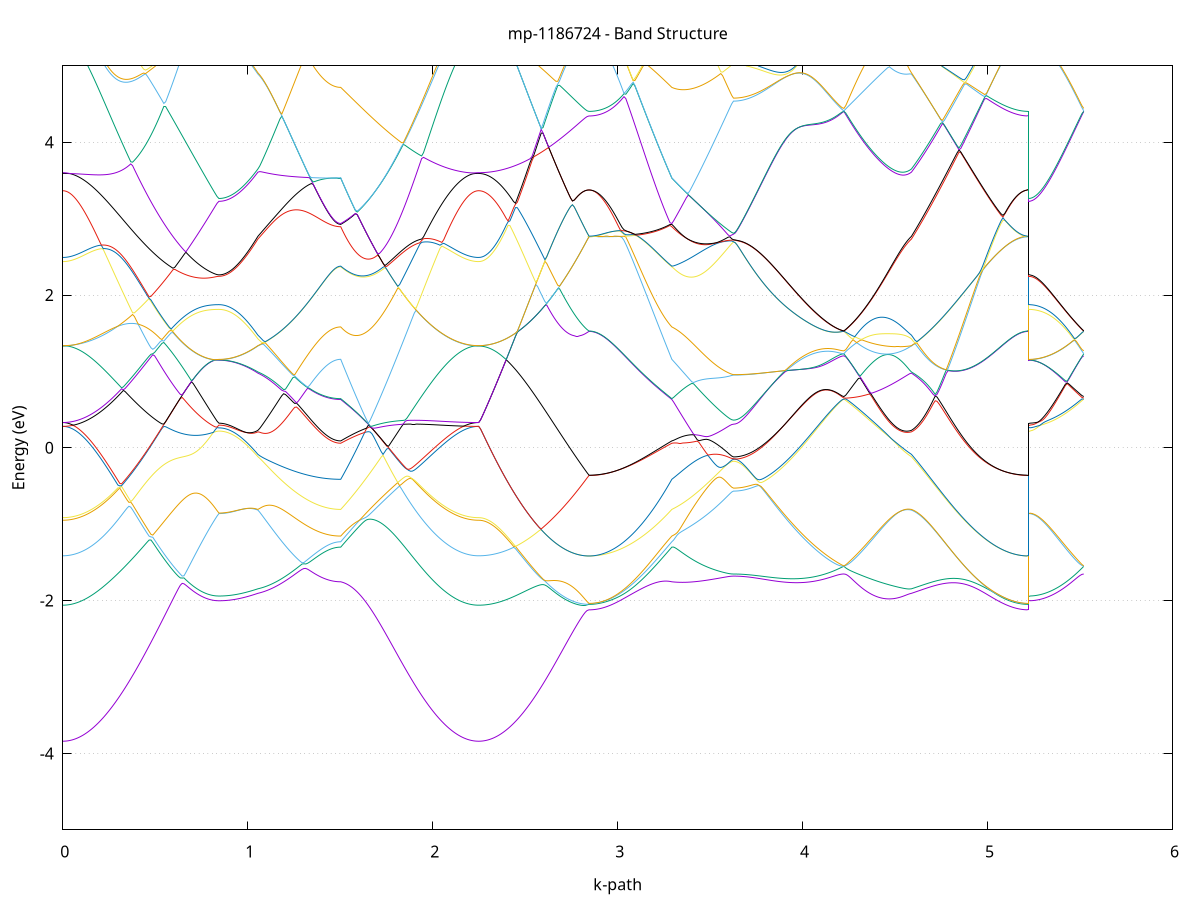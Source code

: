 set title 'mp-1186724 - Band Structure'
set xlabel 'k-path'
set ylabel 'Energy (eV)'
set grid y
set yrange [-5:5]
set terminal png size 800,600
set output 'mp-1186724_bands_gnuplot.png'
plot '-' using 1:2 with lines notitle, '-' using 1:2 with lines notitle, '-' using 1:2 with lines notitle, '-' using 1:2 with lines notitle, '-' using 1:2 with lines notitle, '-' using 1:2 with lines notitle, '-' using 1:2 with lines notitle, '-' using 1:2 with lines notitle, '-' using 1:2 with lines notitle, '-' using 1:2 with lines notitle, '-' using 1:2 with lines notitle, '-' using 1:2 with lines notitle, '-' using 1:2 with lines notitle, '-' using 1:2 with lines notitle, '-' using 1:2 with lines notitle, '-' using 1:2 with lines notitle, '-' using 1:2 with lines notitle, '-' using 1:2 with lines notitle, '-' using 1:2 with lines notitle, '-' using 1:2 with lines notitle, '-' using 1:2 with lines notitle, '-' using 1:2 with lines notitle, '-' using 1:2 with lines notitle, '-' using 1:2 with lines notitle, '-' using 1:2 with lines notitle, '-' using 1:2 with lines notitle, '-' using 1:2 with lines notitle, '-' using 1:2 with lines notitle, '-' using 1:2 with lines notitle, '-' using 1:2 with lines notitle, '-' using 1:2 with lines notitle, '-' using 1:2 with lines notitle, '-' using 1:2 with lines notitle, '-' using 1:2 with lines notitle, '-' using 1:2 with lines notitle, '-' using 1:2 with lines notitle, '-' using 1:2 with lines notitle, '-' using 1:2 with lines notitle, '-' using 1:2 with lines notitle, '-' using 1:2 with lines notitle, '-' using 1:2 with lines notitle, '-' using 1:2 with lines notitle, '-' using 1:2 with lines notitle, '-' using 1:2 with lines notitle, '-' using 1:2 with lines notitle, '-' using 1:2 with lines notitle, '-' using 1:2 with lines notitle, '-' using 1:2 with lines notitle
0.000000 -37.835241
0.009931 -37.835141
0.019862 -37.835141
0.029793 -37.835141
0.039724 -37.835141
0.049655 -37.835141
0.059586 -37.835141
0.069517 -37.835141
0.079448 -37.835141
0.089379 -37.835041
0.099310 -37.835041
0.109241 -37.835041
0.119172 -37.835041
0.129103 -37.834941
0.139034 -37.834941
0.148965 -37.834941
0.158896 -37.834841
0.168827 -37.834841
0.178758 -37.834741
0.188689 -37.834741
0.198620 -37.834741
0.208551 -37.834641
0.218482 -37.834641
0.228414 -37.834541
0.238345 -37.834541
0.248276 -37.834441
0.258207 -37.834441
0.268138 -37.834341
0.278069 -37.834341
0.288000 -37.834241
0.297931 -37.834141
0.307862 -37.834141
0.317793 -37.834041
0.327724 -37.834041
0.337655 -37.833941
0.347586 -37.833941
0.357517 -37.833841
0.367448 -37.833741
0.377379 -37.833741
0.387310 -37.833641
0.397241 -37.833641
0.407172 -37.833541
0.417103 -37.833541
0.427034 -37.833441
0.436965 -37.833341
0.446896 -37.833341
0.456827 -37.833241
0.466758 -37.833241
0.476689 -37.833141
0.486620 -37.833141
0.496551 -37.833041
0.506482 -37.833041
0.516413 -37.832941
0.526344 -37.832941
0.536275 -37.832841
0.546206 -37.832841
0.556137 -37.832741
0.566068 -37.832741
0.575999 -37.832741
0.585930 -37.832641
0.595861 -37.832641
0.605792 -37.832541
0.615723 -37.832541
0.625654 -37.832541
0.635585 -37.832441
0.645516 -37.832441
0.655447 -37.832441
0.665378 -37.832441
0.675309 -37.832341
0.685240 -37.832341
0.695172 -37.832341
0.705103 -37.832341
0.715034 -37.832241
0.724965 -37.832241
0.734896 -37.832241
0.744827 -37.832241
0.754758 -37.832241
0.764689 -37.832241
0.774620 -37.832141
0.784551 -37.832141
0.794482 -37.832141
0.804413 -37.832141
0.814344 -37.832141
0.824275 -37.832141
0.834206 -37.832141
0.844137 -37.832141
0.844137 -37.832141
0.853716 -37.832141
0.863294 -37.832141
0.872873 -37.832141
0.882452 -37.832141
0.892031 -37.832141
0.901610 -37.832141
0.911188 -37.832141
0.920767 -37.832141
0.930346 -37.832141
0.939925 -37.832141
0.949504 -37.832141
0.959082 -37.832141
0.968661 -37.832141
0.978240 -37.832241
0.987819 -37.832241
0.997398 -37.832241
1.006976 -37.832241
1.016555 -37.832241
1.026134 -37.832241
1.035713 -37.832241
1.045292 -37.832241
1.054870 -37.832241
1.054870 -37.832241
1.064823 -37.832241
1.074776 -37.832241
1.084729 -37.832241
1.094682 -37.832341
1.104635 -37.832341
1.114588 -37.832341
1.124541 -37.832341
1.134494 -37.832341
1.144447 -37.832341
1.154400 -37.832341
1.164353 -37.832441
1.174306 -37.832441
1.184259 -37.832441
1.194212 -37.832441
1.204165 -37.832441
1.214118 -37.832441
1.224071 -37.832541
1.234024 -37.832541
1.243977 -37.832541
1.253930 -37.832541
1.263883 -37.832541
1.273836 -37.832541
1.283789 -37.832541
1.293742 -37.832641
1.303695 -37.832641
1.313648 -37.832641
1.323601 -37.832641
1.333554 -37.832641
1.343507 -37.832641
1.353460 -37.832641
1.363413 -37.832741
1.373365 -37.832741
1.383318 -37.832741
1.393271 -37.832741
1.403224 -37.832741
1.413177 -37.832741
1.423130 -37.832741
1.433083 -37.832741
1.443036 -37.832741
1.452989 -37.832741
1.462942 -37.832741
1.472895 -37.832741
1.482848 -37.832741
1.492801 -37.832741
1.502754 -37.832741
1.502754 -37.832741
1.512700 -37.832741
1.522645 -37.832741
1.532590 -37.832741
1.542536 -37.832741
1.552481 -37.832741
1.562427 -37.832741
1.572372 -37.832741
1.582317 -37.832741
1.592263 -37.832741
1.602208 -37.832841
1.612154 -37.832841
1.622099 -37.832841
1.632044 -37.832841
1.641990 -37.832841
1.651935 -37.832841
1.661881 -37.832941
1.671826 -37.832941
1.681772 -37.832941
1.691717 -37.832941
1.701662 -37.833041
1.711608 -37.833041
1.721553 -37.833041
1.731499 -37.833141
1.741444 -37.833141
1.751389 -37.833141
1.761335 -37.833241
1.771280 -37.833241
1.781226 -37.833341
1.791171 -37.833341
1.801117 -37.833441
1.811062 -37.833441
1.821007 -37.833541
1.830953 -37.833541
1.840898 -37.833641
1.850844 -37.833641
1.860789 -37.833741
1.870734 -37.833741
1.880680 -37.833841
1.890625 -37.833841
1.900571 -37.833941
1.910516 -37.833941
1.920461 -37.834041
1.930407 -37.834041
1.940352 -37.834141
1.950298 -37.834241
1.960243 -37.834241
1.970189 -37.834341
1.980134 -37.834341
1.990079 -37.834441
2.000025 -37.834441
2.009970 -37.834541
2.019916 -37.834541
2.029861 -37.834641
2.039806 -37.834641
2.049752 -37.834741
2.059697 -37.834741
2.069643 -37.834741
2.079588 -37.834841
2.089533 -37.834841
2.099479 -37.834941
2.109424 -37.834941
2.119370 -37.834941
2.129315 -37.835041
2.139261 -37.835041
2.149206 -37.835041
2.159151 -37.835041
2.169097 -37.835141
2.179042 -37.835141
2.188988 -37.835141
2.198933 -37.835141
2.208878 -37.835141
2.218824 -37.835141
2.228769 -37.835141
2.238715 -37.835141
2.248660 -37.835241
2.248660 -37.835241
2.258601 -37.835141
2.268542 -37.835141
2.278484 -37.835141
2.288425 -37.835141
2.298366 -37.835141
2.308307 -37.835141
2.318248 -37.835141
2.328189 -37.835141
2.338131 -37.835141
2.348072 -37.835041
2.358013 -37.835041
2.367954 -37.835041
2.377895 -37.835041
2.387836 -37.834941
2.397777 -37.834941
2.407719 -37.834941
2.417660 -37.834841
2.427601 -37.834841
2.437542 -37.834841
2.447483 -37.834741
2.457424 -37.834741
2.467366 -37.834741
2.477307 -37.834641
2.487248 -37.834641
2.497189 -37.834541
2.507130 -37.834541
2.517071 -37.834541
2.527012 -37.834441
2.536954 -37.834441
2.546895 -37.834341
2.556836 -37.834341
2.566777 -37.834241
2.576718 -37.834241
2.586659 -37.834241
2.596601 -37.834141
2.606542 -37.834141
2.616483 -37.834041
2.626424 -37.834041
2.636365 -37.834041
2.646306 -37.833941
2.656248 -37.833941
2.666189 -37.833941
2.676130 -37.833841
2.686071 -37.833841
2.696012 -37.833841
2.705953 -37.833741
2.715894 -37.833741
2.725836 -37.833741
2.735777 -37.833641
2.745718 -37.833641
2.755659 -37.833641
2.765600 -37.833641
2.775541 -37.833641
2.785483 -37.833641
2.795424 -37.833541
2.805365 -37.833541
2.815306 -37.833541
2.825247 -37.833541
2.835188 -37.833541
2.845130 -37.833541
2.845130 -37.833541
2.855083 -37.833541
2.865035 -37.833541
2.874988 -37.833541
2.884941 -37.833541
2.894894 -37.833541
2.904847 -37.833541
2.914800 -37.833541
2.924753 -37.833541
2.934706 -37.833541
2.944659 -37.833441
2.954612 -37.833441
2.964565 -37.833441
2.974518 -37.833441
2.984471 -37.833441
2.994424 -37.833441
3.004377 -37.833341
3.014330 -37.833341
3.024283 -37.833341
3.034236 -37.833341
3.044189 -37.833341
3.054142 -37.833241
3.064095 -37.833241
3.074048 -37.833241
3.084001 -37.833241
3.093954 -37.833141
3.103907 -37.833141
3.113860 -37.833141
3.123813 -37.833141
3.133766 -37.833041
3.143719 -37.833041
3.153672 -37.833041
3.163625 -37.833041
3.173578 -37.832941
3.183531 -37.832941
3.193484 -37.832941
3.203437 -37.832941
3.213390 -37.832941
3.223343 -37.832841
3.233296 -37.832841
3.243248 -37.832841
3.253201 -37.832841
3.263154 -37.832841
3.273107 -37.832841
3.283060 -37.832841
3.293013 -37.832741
3.293013 -37.832741
3.302819 -37.832741
3.312624 -37.832741
3.322430 -37.832741
3.332236 -37.832741
3.342041 -37.832741
3.351847 -37.832741
3.361652 -37.832741
3.371458 -37.832741
3.381263 -37.832741
3.391069 -37.832741
3.400874 -37.832841
3.410680 -37.832841
3.420486 -37.832841
3.430291 -37.832841
3.440097 -37.832841
3.449902 -37.832841
3.459708 -37.832841
3.469513 -37.832841
3.479319 -37.832841
3.489125 -37.832841
3.498930 -37.832841
3.508736 -37.832841
3.518541 -37.832841
3.528347 -37.832841
3.538152 -37.832841
3.547958 -37.832841
3.557763 -37.832841
3.567569 -37.832841
3.577375 -37.832841
3.587180 -37.832841
3.596986 -37.832841
3.606791 -37.832841
3.616597 -37.832841
3.626402 -37.832841
3.626402 -37.832841
3.636351 -37.832841
3.646299 -37.832841
3.656247 -37.832841
3.666195 -37.832841
3.676144 -37.832841
3.686092 -37.832841
3.696040 -37.832841
3.705988 -37.832841
3.715937 -37.832841
3.725885 -37.832841
3.735833 -37.832841
3.745781 -37.832841
3.755730 -37.832741
3.765678 -37.832741
3.775626 -37.832741
3.785574 -37.832741
3.795523 -37.832741
3.805471 -37.832741
3.815419 -37.832741
3.825367 -37.832641
3.835316 -37.832641
3.845264 -37.832641
3.855212 -37.832641
3.865160 -37.832641
3.875109 -37.832641
3.885057 -37.832541
3.895005 -37.832541
3.904953 -37.832541
3.914902 -37.832541
3.924850 -37.832541
3.934798 -37.832441
3.944746 -37.832441
3.954695 -37.832441
3.964643 -37.832441
3.974591 -37.832441
3.984539 -37.832441
3.994488 -37.832341
4.004436 -37.832341
4.014384 -37.832341
4.024332 -37.832341
4.034281 -37.832341
4.044229 -37.832341
4.054177 -37.832241
4.064125 -37.832241
4.074074 -37.832241
4.084022 -37.832241
4.093970 -37.832241
4.103918 -37.832241
4.113867 -37.832241
4.123815 -37.832241
4.133763 -37.832141
4.143711 -37.832141
4.153660 -37.832141
4.163608 -37.832141
4.173556 -37.832141
4.183504 -37.832141
4.193453 -37.832141
4.203401 -37.832141
4.213349 -37.832141
4.223297 -37.832141
4.223297 -37.832141
4.233167 -37.832141
4.243036 -37.832141
4.252906 -37.832141
4.262776 -37.832141
4.272645 -37.832141
4.282515 -37.832141
4.292384 -37.832141
4.302254 -37.832141
4.312124 -37.832141
4.321993 -37.832141
4.331863 -37.832141
4.341732 -37.832141
4.351602 -37.832141
4.361471 -37.832141
4.371341 -37.832141
4.381211 -37.832141
4.391080 -37.832141
4.400950 -37.832141
4.410819 -37.832141
4.420689 -37.832141
4.430559 -37.832141
4.440428 -37.832241
4.450298 -37.832241
4.460167 -37.832241
4.470037 -37.832241
4.479907 -37.832241
4.489776 -37.832241
4.499646 -37.832241
4.509515 -37.832241
4.519385 -37.832241
4.529254 -37.832241
4.539124 -37.832241
4.548994 -37.832241
4.558863 -37.832241
4.568733 -37.832241
4.578602 -37.832241
4.588472 -37.832241
4.588472 -37.832241
4.598369 -37.832241
4.608266 -37.832241
4.618163 -37.832341
4.628060 -37.832341
4.637957 -37.832341
4.647854 -37.832341
4.657750 -37.832341
4.667647 -37.832341
4.677544 -37.832441
4.687441 -37.832441
4.697338 -37.832441
4.707235 -37.832441
4.717132 -37.832441
4.727029 -37.832541
4.736926 -37.832541
4.746823 -37.832541
4.756720 -37.832541
4.766617 -37.832541
4.776514 -37.832641
4.786410 -37.832641
4.796307 -37.832641
4.806204 -37.832641
4.816101 -37.832741
4.825998 -37.832741
4.835895 -37.832741
4.845792 -37.832841
4.855689 -37.832841
4.865586 -37.832841
4.875483 -37.832841
4.885380 -37.832941
4.895277 -37.832941
4.905174 -37.832941
4.915071 -37.833041
4.924967 -37.833041
4.934864 -37.833041
4.944761 -37.833041
4.954658 -37.833141
4.964555 -37.833141
4.974452 -37.833141
4.984349 -37.833141
4.994246 -37.833241
5.004143 -37.833241
5.014040 -37.833241
5.023937 -37.833341
5.033834 -37.833341
5.043731 -37.833341
5.053628 -37.833341
5.063524 -37.833341
5.073421 -37.833441
5.083318 -37.833441
5.093215 -37.833441
5.103112 -37.833441
5.113009 -37.833441
5.122906 -37.833441
5.132803 -37.833541
5.142700 -37.833541
5.152597 -37.833541
5.162494 -37.833541
5.172391 -37.833541
5.182288 -37.833541
5.192185 -37.833541
5.202081 -37.833541
5.211978 -37.833541
5.221875 -37.833541
5.221875 -37.832141
5.231816 -37.832141
5.241758 -37.832141
5.251699 -37.832141
5.261640 -37.832141
5.271581 -37.832141
5.281522 -37.832141
5.291463 -37.832141
5.301405 -37.832141
5.311346 -37.832141
5.321287 -37.832141
5.331228 -37.832141
5.341169 -37.832141
5.351110 -37.832141
5.361052 -37.832141
5.370993 -37.832141
5.380934 -37.832141
5.390875 -37.832141
5.400816 -37.832141
5.410757 -37.832141
5.420698 -37.832141
5.430640 -37.832141
5.440581 -37.832141
5.450522 -37.832141
5.460463 -37.832141
5.470404 -37.832141
5.480345 -37.832141
5.490287 -37.832141
5.500228 -37.832141
5.510169 -37.832141
5.520110 -37.832141
e
0.000000 -36.293941
0.009931 -36.293941
0.019862 -36.293941
0.029793 -36.293841
0.039724 -36.293741
0.049655 -36.293541
0.059586 -36.293341
0.069517 -36.293141
0.079448 -36.292841
0.089379 -36.292541
0.099310 -36.292241
0.109241 -36.291841
0.119172 -36.291441
0.129103 -36.291041
0.139034 -36.290541
0.148965 -36.290041
0.158896 -36.289541
0.168827 -36.288941
0.178758 -36.288341
0.188689 -36.287741
0.198620 -36.287141
0.208551 -36.286441
0.218482 -36.285741
0.228414 -36.284941
0.238345 -36.284241
0.248276 -36.283441
0.258207 -36.282641
0.268138 -36.281741
0.278069 -36.280841
0.288000 -36.279941
0.297931 -36.279041
0.307862 -36.278141
0.317793 -36.277141
0.327724 -36.276141
0.337655 -36.275141
0.347586 -36.274041
0.357517 -36.273041
0.367448 -36.271941
0.377379 -36.270841
0.387310 -36.269741
0.397241 -36.268641
0.407172 -36.267441
0.417103 -36.266341
0.427034 -36.265141
0.436965 -36.263941
0.446896 -36.262741
0.456827 -36.261541
0.466758 -36.260341
0.476689 -36.259141
0.486620 -36.257841
0.496551 -36.256641
0.506482 -36.255441
0.516413 -36.254141
0.526344 -36.252841
0.536275 -36.251641
0.546206 -36.250341
0.556137 -36.249041
0.566068 -36.247841
0.575999 -36.246541
0.585930 -36.245241
0.595861 -36.244041
0.605792 -36.242741
0.615723 -36.241441
0.625654 -36.240241
0.635585 -36.238941
0.645516 -36.237741
0.655447 -36.236541
0.665378 -36.235241
0.675309 -36.234041
0.685240 -36.232841
0.695172 -36.231741
0.705103 -36.230541
0.715034 -36.229441
0.724965 -36.228341
0.734896 -36.227241
0.744827 -36.226141
0.754758 -36.225141
0.764689 -36.224241
0.774620 -36.223341
0.784551 -36.222441
0.794482 -36.221741
0.804413 -36.221041
0.814344 -36.220541
0.824275 -36.220141
0.834206 -36.219841
0.844137 -36.219741
0.844137 -36.219741
0.853716 -36.219741
0.863294 -36.219741
0.872873 -36.219741
0.882452 -36.219741
0.892031 -36.219741
0.901610 -36.219841
0.911188 -36.219841
0.920767 -36.219841
0.930346 -36.219841
0.939925 -36.219841
0.949504 -36.219841
0.959082 -36.219841
0.968661 -36.219841
0.978240 -36.219841
0.987819 -36.219841
0.997398 -36.219841
1.006976 -36.219841
1.016555 -36.219841
1.026134 -36.219841
1.035713 -36.219841
1.045292 -36.219941
1.054870 -36.219941
1.054870 -36.219941
1.064823 -36.219941
1.074776 -36.220041
1.084729 -36.220141
1.094682 -36.220341
1.104635 -36.220441
1.114588 -36.220741
1.124541 -36.220941
1.134494 -36.221241
1.144447 -36.221541
1.154400 -36.221741
1.164353 -36.222141
1.174306 -36.222441
1.184259 -36.222741
1.194212 -36.223041
1.204165 -36.223341
1.214118 -36.223741
1.224071 -36.224041
1.234024 -36.224341
1.243977 -36.224641
1.253930 -36.224941
1.263883 -36.225241
1.273836 -36.225541
1.283789 -36.225841
1.293742 -36.226141
1.303695 -36.226441
1.313648 -36.226641
1.323601 -36.226941
1.333554 -36.227141
1.343507 -36.227341
1.353460 -36.227541
1.363413 -36.227841
1.373365 -36.227941
1.383318 -36.228141
1.393271 -36.228341
1.403224 -36.228441
1.413177 -36.228641
1.423130 -36.228741
1.433083 -36.228841
1.443036 -36.228941
1.452989 -36.229041
1.462942 -36.229141
1.472895 -36.229141
1.482848 -36.229141
1.492801 -36.229241
1.502754 -36.229241
1.502754 -36.229241
1.512700 -36.230041
1.522645 -36.230841
1.532590 -36.231641
1.542536 -36.232541
1.552481 -36.233541
1.562427 -36.234441
1.572372 -36.235441
1.582317 -36.236441
1.592263 -36.237441
1.602208 -36.238541
1.612154 -36.239641
1.622099 -36.240741
1.632044 -36.241841
1.641990 -36.243041
1.651935 -36.244241
1.661881 -36.245341
1.671826 -36.246541
1.681772 -36.247741
1.691717 -36.249041
1.701662 -36.250241
1.711608 -36.251441
1.721553 -36.252641
1.731499 -36.253941
1.741444 -36.255141
1.751389 -36.256341
1.761335 -36.257641
1.771280 -36.258841
1.781226 -36.260041
1.791171 -36.261241
1.801117 -36.262441
1.811062 -36.263641
1.821007 -36.264841
1.830953 -36.266041
1.840898 -36.267241
1.850844 -36.268341
1.860789 -36.269541
1.870734 -36.270641
1.880680 -36.271741
1.890625 -36.272841
1.900571 -36.273841
1.910516 -36.274941
1.920461 -36.275941
1.930407 -36.276941
1.940352 -36.277941
1.950298 -36.278941
1.960243 -36.279841
1.970189 -36.280741
1.980134 -36.281641
1.990079 -36.282541
2.000025 -36.283341
2.009970 -36.284141
2.019916 -36.284941
2.029861 -36.285641
2.039806 -36.286341
2.049752 -36.287041
2.059697 -36.287741
2.069643 -36.288341
2.079588 -36.288941
2.089533 -36.289541
2.099479 -36.290041
2.109424 -36.290541
2.119370 -36.291041
2.129315 -36.291441
2.139261 -36.291841
2.149206 -36.292241
2.159151 -36.292541
2.169097 -36.292841
2.179042 -36.293141
2.188988 -36.293341
2.198933 -36.293541
2.208878 -36.293741
2.218824 -36.293841
2.228769 -36.293941
2.238715 -36.293941
2.248660 -36.293941
2.248660 -36.293941
2.258601 -36.293941
2.268542 -36.293941
2.278484 -36.293841
2.288425 -36.293641
2.298366 -36.293541
2.308307 -36.293341
2.318248 -36.293041
2.328189 -36.292741
2.338131 -36.292441
2.348072 -36.292141
2.358013 -36.291741
2.367954 -36.291341
2.377895 -36.290841
2.387836 -36.290341
2.397777 -36.289841
2.407719 -36.289241
2.417660 -36.288641
2.427601 -36.288041
2.437542 -36.287341
2.447483 -36.286641
2.457424 -36.285941
2.467366 -36.285141
2.477307 -36.284341
2.487248 -36.283541
2.497189 -36.282641
2.507130 -36.281741
2.517071 -36.280841
2.527012 -36.279941
2.536954 -36.278941
2.546895 -36.277941
2.556836 -36.276941
2.566777 -36.275941
2.576718 -36.274841
2.586659 -36.273741
2.596601 -36.272641
2.606542 -36.271541
2.616483 -36.270441
2.626424 -36.269241
2.636365 -36.268141
2.646306 -36.266941
2.656248 -36.265741
2.666189 -36.264541
2.676130 -36.263341
2.686071 -36.262141
2.696012 -36.260941
2.705953 -36.259841
2.715894 -36.258641
2.725836 -36.257441
2.735777 -36.256341
2.745718 -36.255241
2.755659 -36.254241
2.765600 -36.253241
2.775541 -36.252241
2.785483 -36.251441
2.795424 -36.250641
2.805365 -36.249941
2.815306 -36.249441
2.825247 -36.249041
2.835188 -36.248841
2.845130 -36.248741
2.845130 -36.248741
2.855083 -36.248741
2.865035 -36.248641
2.874988 -36.248541
2.884941 -36.248441
2.894894 -36.248341
2.904847 -36.248141
2.914800 -36.247941
2.924753 -36.247741
2.934706 -36.247441
2.944659 -36.247241
2.954612 -36.246841
2.964565 -36.246541
2.974518 -36.246141
2.984471 -36.245741
2.994424 -36.245341
3.004377 -36.244841
3.014330 -36.244341
3.024283 -36.243841
3.034236 -36.243341
3.044189 -36.242741
3.054142 -36.242141
3.064095 -36.241541
3.074048 -36.240941
3.084001 -36.240241
3.093954 -36.239541
3.103907 -36.238841
3.113860 -36.238041
3.123813 -36.237341
3.133766 -36.236541
3.143719 -36.235741
3.153672 -36.234941
3.163625 -36.234041
3.173578 -36.233141
3.183531 -36.232241
3.193484 -36.231341
3.203437 -36.230441
3.213390 -36.229541
3.223343 -36.228541
3.233296 -36.227541
3.243248 -36.226541
3.253201 -36.226441
3.263154 -36.227041
3.273107 -36.227741
3.283060 -36.228441
3.293013 -36.229241
3.293013 -36.229241
3.302819 -36.229641
3.312624 -36.230241
3.322430 -36.230841
3.332236 -36.231541
3.342041 -36.232241
3.351847 -36.232941
3.361652 -36.233641
3.371458 -36.234341
3.381263 -36.235041
3.391069 -36.235741
3.400874 -36.236341
3.410680 -36.237041
3.420486 -36.237641
3.430291 -36.238241
3.440097 -36.238841
3.449902 -36.239341
3.459708 -36.239841
3.469513 -36.240341
3.479319 -36.240841
3.489125 -36.241241
3.498930 -36.241641
3.508736 -36.242041
3.518541 -36.242441
3.528347 -36.242741
3.538152 -36.243041
3.547958 -36.243341
3.557763 -36.243541
3.567569 -36.243741
3.577375 -36.243941
3.587180 -36.244041
3.596986 -36.244141
3.606791 -36.244241
3.616597 -36.244341
3.626402 -36.244341
3.626402 -36.244341
3.636351 -36.244341
3.646299 -36.244241
3.656247 -36.244241
3.666195 -36.244141
3.676144 -36.244041
3.686092 -36.243941
3.696040 -36.243841
3.705988 -36.243641
3.715937 -36.243441
3.725885 -36.243241
3.735833 -36.243041
3.745781 -36.242841
3.755730 -36.242541
3.765678 -36.242241
3.775626 -36.242041
3.785574 -36.241641
3.795523 -36.241341
3.805471 -36.240941
3.815419 -36.240641
3.825367 -36.240241
3.835316 -36.239841
3.845264 -36.239441
3.855212 -36.238941
3.865160 -36.238541
3.875109 -36.238041
3.885057 -36.237541
3.895005 -36.237041
3.904953 -36.236541
3.914902 -36.236041
3.924850 -36.235441
3.934798 -36.234941
3.944746 -36.234341
3.954695 -36.233741
3.964643 -36.233141
3.974591 -36.232541
3.984539 -36.231941
3.994488 -36.231341
4.004436 -36.230741
4.014384 -36.230041
4.024332 -36.229441
4.034281 -36.228841
4.044229 -36.228141
4.054177 -36.227541
4.064125 -36.226841
4.074074 -36.226241
4.084022 -36.225641
4.093970 -36.225041
4.103918 -36.224341
4.113867 -36.223741
4.123815 -36.223241
4.133763 -36.222641
4.143711 -36.222141
4.153660 -36.221641
4.163608 -36.221141
4.173556 -36.220741
4.183504 -36.220441
4.193453 -36.220141
4.203401 -36.219941
4.213349 -36.219841
4.223297 -36.219741
4.223297 -36.219741
4.233167 -36.219841
4.243036 -36.219841
4.252906 -36.219841
4.262776 -36.219941
4.272645 -36.220041
4.282515 -36.220141
4.292384 -36.220241
4.302254 -36.220341
4.312124 -36.220441
4.321993 -36.220541
4.331863 -36.220641
4.341732 -36.220741
4.351602 -36.220841
4.361471 -36.220941
4.371341 -36.221041
4.381211 -36.221141
4.391080 -36.221141
4.400950 -36.221141
4.410819 -36.221241
4.420689 -36.221241
4.430559 -36.221241
4.440428 -36.221141
4.450298 -36.221141
4.460167 -36.221141
4.470037 -36.221041
4.479907 -36.220941
4.489776 -36.220841
4.499646 -36.220741
4.509515 -36.220641
4.519385 -36.220541
4.529254 -36.220441
4.539124 -36.220341
4.548994 -36.220141
4.558863 -36.220041
4.568733 -36.219941
4.578602 -36.219941
4.588472 -36.219941
4.588472 -36.219941
4.598369 -36.219941
4.608266 -36.219941
4.618163 -36.219941
4.628060 -36.219941
4.637957 -36.219941
4.647854 -36.219941
4.657750 -36.219941
4.667647 -36.219941
4.677544 -36.219941
4.687441 -36.219941
4.697338 -36.219941
4.707235 -36.219941
4.717132 -36.219941
4.727029 -36.220441
4.736926 -36.221241
4.746823 -36.222041
4.756720 -36.222841
4.766617 -36.223641
4.776514 -36.224541
4.786410 -36.225341
4.796307 -36.226141
4.806204 -36.226941
4.816101 -36.227841
4.825998 -36.228641
4.835895 -36.229441
4.845792 -36.230241
4.855689 -36.231041
4.865586 -36.231841
4.875483 -36.232641
4.885380 -36.233441
4.895277 -36.234241
4.905174 -36.234941
4.915071 -36.235741
4.924967 -36.236441
4.934864 -36.237241
4.944761 -36.237941
4.954658 -36.238641
4.964555 -36.239241
4.974452 -36.239941
4.984349 -36.240541
4.994246 -36.241241
5.004143 -36.241841
5.014040 -36.242441
5.023937 -36.242941
5.033834 -36.243541
5.043731 -36.244041
5.053628 -36.244541
5.063524 -36.244941
5.073421 -36.245441
5.083318 -36.245841
5.093215 -36.246241
5.103112 -36.246541
5.113009 -36.246941
5.122906 -36.247241
5.132803 -36.247541
5.142700 -36.247741
5.152597 -36.247941
5.162494 -36.248141
5.172391 -36.248341
5.182288 -36.248441
5.192185 -36.248541
5.202081 -36.248641
5.211978 -36.248741
5.221875 -36.248741
5.221875 -36.219741
5.231816 -36.219741
5.241758 -36.219741
5.251699 -36.219741
5.261640 -36.219741
5.271581 -36.219741
5.281522 -36.219741
5.291463 -36.219741
5.301405 -36.219741
5.311346 -36.219741
5.321287 -36.219741
5.331228 -36.219741
5.341169 -36.219741
5.351110 -36.219741
5.361052 -36.219741
5.370993 -36.219741
5.380934 -36.219741
5.390875 -36.219741
5.400816 -36.219741
5.410757 -36.219741
5.420698 -36.219741
5.430640 -36.219741
5.440581 -36.219741
5.450522 -36.219741
5.460463 -36.219741
5.470404 -36.219741
5.480345 -36.219741
5.490287 -36.219741
5.500228 -36.219741
5.510169 -36.219741
5.520110 -36.219741
e
0.000000 -36.171141
0.009931 -36.171141
0.019862 -36.171141
0.029793 -36.171241
0.039724 -36.171241
0.049655 -36.171241
0.059586 -36.171341
0.069517 -36.171341
0.079448 -36.171441
0.089379 -36.171541
0.099310 -36.171541
0.109241 -36.171641
0.119172 -36.171741
0.129103 -36.171841
0.139034 -36.172041
0.148965 -36.172141
0.158896 -36.172241
0.168827 -36.172441
0.178758 -36.172541
0.188689 -36.172741
0.198620 -36.172841
0.208551 -36.173041
0.218482 -36.173241
0.228414 -36.173441
0.238345 -36.173641
0.248276 -36.173841
0.258207 -36.174141
0.268138 -36.174341
0.278069 -36.174541
0.288000 -36.174841
0.297931 -36.175141
0.307862 -36.175341
0.317793 -36.175641
0.327724 -36.175941
0.337655 -36.176241
0.347586 -36.176641
0.357517 -36.177341
0.367448 -36.178141
0.377379 -36.178841
0.387310 -36.179641
0.397241 -36.180441
0.407172 -36.181241
0.417103 -36.182041
0.427034 -36.182841
0.436965 -36.183641
0.446896 -36.184441
0.456827 -36.185241
0.466758 -36.186041
0.476689 -36.186841
0.486620 -36.187641
0.496551 -36.188341
0.506482 -36.189141
0.516413 -36.189841
0.526344 -36.190641
0.536275 -36.191341
0.546206 -36.192041
0.556137 -36.192741
0.566068 -36.193441
0.575999 -36.194141
0.585930 -36.194841
0.595861 -36.195441
0.605792 -36.196041
0.615723 -36.196741
0.625654 -36.197241
0.635585 -36.197841
0.645516 -36.198441
0.655447 -36.198941
0.665378 -36.199441
0.675309 -36.199941
0.685240 -36.200341
0.695172 -36.200741
0.705103 -36.201241
0.715034 -36.201541
0.724965 -36.201941
0.734896 -36.202241
0.744827 -36.202541
0.754758 -36.202841
0.764689 -36.203041
0.774620 -36.203241
0.784551 -36.203441
0.794482 -36.203641
0.804413 -36.203741
0.814344 -36.203941
0.824275 -36.204241
0.834206 -36.204441
0.844137 -36.204541
0.844137 -36.204541
0.853716 -36.204541
0.863294 -36.204441
0.872873 -36.204441
0.882452 -36.204341
0.892031 -36.204341
0.901610 -36.204541
0.911188 -36.204741
0.920767 -36.204941
0.930346 -36.205141
0.939925 -36.205441
0.949504 -36.205741
0.959082 -36.206041
0.968661 -36.206341
0.978240 -36.206741
0.987819 -36.207141
0.997398 -36.207541
1.006976 -36.208041
1.016555 -36.208441
1.026134 -36.208941
1.035713 -36.209441
1.045292 -36.210041
1.054870 -36.210541
1.054870 -36.210541
1.064823 -36.211041
1.074776 -36.211441
1.084729 -36.211841
1.094682 -36.212241
1.104635 -36.212641
1.114588 -36.213041
1.124541 -36.213341
1.134494 -36.213741
1.144447 -36.214141
1.154400 -36.214441
1.164353 -36.214841
1.174306 -36.215241
1.184259 -36.215541
1.194212 -36.215841
1.204165 -36.216241
1.214118 -36.216541
1.224071 -36.216841
1.234024 -36.217141
1.243977 -36.217441
1.253930 -36.217741
1.263883 -36.218041
1.273836 -36.218241
1.283789 -36.218541
1.293742 -36.218741
1.303695 -36.219041
1.313648 -36.219241
1.323601 -36.219441
1.333554 -36.219641
1.343507 -36.219841
1.353460 -36.220041
1.363413 -36.220241
1.373365 -36.220341
1.383318 -36.220541
1.393271 -36.220641
1.403224 -36.220741
1.413177 -36.220841
1.423130 -36.220941
1.433083 -36.221041
1.443036 -36.221141
1.452989 -36.221241
1.462942 -36.221241
1.472895 -36.221341
1.482848 -36.221341
1.492801 -36.221341
1.502754 -36.221341
1.502754 -36.221341
1.512700 -36.220341
1.522645 -36.219241
1.532590 -36.218141
1.542536 -36.217041
1.552481 -36.215941
1.562427 -36.214841
1.572372 -36.213641
1.582317 -36.212541
1.592263 -36.211441
1.602208 -36.210241
1.612154 -36.209141
1.622099 -36.207941
1.632044 -36.206841
1.641990 -36.205641
1.651935 -36.204541
1.661881 -36.203341
1.671826 -36.202241
1.681772 -36.201041
1.691717 -36.199941
1.701662 -36.198741
1.711608 -36.197641
1.721553 -36.196541
1.731499 -36.195341
1.741444 -36.194241
1.751389 -36.193141
1.761335 -36.192041
1.771280 -36.190941
1.781226 -36.189841
1.791171 -36.188741
1.801117 -36.187741
1.811062 -36.186641
1.821007 -36.185641
1.830953 -36.184641
1.840898 -36.183541
1.850844 -36.182541
1.860789 -36.181641
1.870734 -36.180641
1.880680 -36.179641
1.890625 -36.178741
1.900571 -36.177841
1.910516 -36.176941
1.920461 -36.176041
1.930407 -36.175141
1.940352 -36.174841
1.950298 -36.174641
1.960243 -36.174441
1.970189 -36.174241
1.980134 -36.174041
1.990079 -36.173841
2.000025 -36.173641
2.009970 -36.173441
2.019916 -36.173241
2.029861 -36.173141
2.039806 -36.172941
2.049752 -36.172741
2.059697 -36.172641
2.069643 -36.172441
2.079588 -36.172341
2.089533 -36.172241
2.099479 -36.172141
2.109424 -36.171941
2.119370 -36.171841
2.129315 -36.171741
2.139261 -36.171641
2.149206 -36.171541
2.159151 -36.171541
2.169097 -36.171441
2.179042 -36.171341
2.188988 -36.171341
2.198933 -36.171241
2.208878 -36.171241
2.218824 -36.171241
2.228769 -36.171141
2.238715 -36.171141
2.248660 -36.171141
2.248660 -36.171141
2.258601 -36.171141
2.268542 -36.171241
2.278484 -36.171341
2.288425 -36.171541
2.298366 -36.171641
2.308307 -36.171941
2.318248 -36.172141
2.328189 -36.172541
2.338131 -36.172841
2.348072 -36.173241
2.358013 -36.173641
2.367954 -36.174141
2.377895 -36.174641
2.387836 -36.175241
2.397777 -36.175741
2.407719 -36.176441
2.417660 -36.177041
2.427601 -36.177741
2.437542 -36.178541
2.447483 -36.179241
2.457424 -36.180041
2.467366 -36.180941
2.477307 -36.181741
2.487248 -36.182641
2.497189 -36.183641
2.507130 -36.184541
2.517071 -36.185541
2.527012 -36.186541
2.536954 -36.187641
2.546895 -36.188741
2.556836 -36.189841
2.566777 -36.190941
2.576718 -36.192041
2.586659 -36.193241
2.596601 -36.194441
2.606542 -36.195641
2.616483 -36.196841
2.626424 -36.198041
2.636365 -36.199241
2.646306 -36.200541
2.656248 -36.201741
2.666189 -36.203041
2.676130 -36.204241
2.686071 -36.205541
2.696012 -36.206741
2.705953 -36.208041
2.715894 -36.209241
2.725836 -36.210441
2.735777 -36.211641
2.745718 -36.212741
2.755659 -36.213841
2.765600 -36.214841
2.775541 -36.215841
2.785483 -36.216741
2.795424 -36.217541
2.805365 -36.218241
2.815306 -36.218741
2.825247 -36.219141
2.835188 -36.219441
2.845130 -36.219541
2.845130 -36.219541
2.855083 -36.219541
2.865035 -36.219541
2.874988 -36.219541
2.884941 -36.219541
2.894894 -36.219541
2.904847 -36.219541
2.914800 -36.219541
2.924753 -36.219541
2.934706 -36.219541
2.944659 -36.219541
2.954612 -36.219641
2.964565 -36.219641
2.974518 -36.219641
2.984471 -36.219641
2.994424 -36.219741
3.004377 -36.219741
3.014330 -36.219841
3.024283 -36.219941
3.034236 -36.219941
3.044189 -36.220041
3.054142 -36.220141
3.064095 -36.220241
3.074048 -36.220341
3.084001 -36.220541
3.093954 -36.220641
3.103907 -36.220841
3.113860 -36.221041
3.123813 -36.221241
3.133766 -36.221441
3.143719 -36.221741
3.153672 -36.221941
3.163625 -36.222241
3.173578 -36.222641
3.183531 -36.222941
3.193484 -36.223341
3.203437 -36.223741
3.213390 -36.224241
3.223343 -36.224741
3.233296 -36.225241
3.243248 -36.225841
3.253201 -36.225541
3.263154 -36.224541
3.273107 -36.223441
3.283060 -36.222441
3.293013 -36.221341
3.293013 -36.221341
3.302819 -36.220841
3.312624 -36.220141
3.322430 -36.219341
3.332236 -36.218541
3.342041 -36.217741
3.351847 -36.216941
3.361652 -36.216141
3.371458 -36.215341
3.381263 -36.214541
3.391069 -36.213741
3.400874 -36.213041
3.410680 -36.212241
3.420486 -36.211541
3.430291 -36.210941
3.440097 -36.210241
3.449902 -36.209641
3.459708 -36.209041
3.469513 -36.208541
3.479319 -36.208041
3.489125 -36.207541
3.498930 -36.207041
3.508736 -36.206641
3.518541 -36.206241
3.528347 -36.205841
3.538152 -36.205541
3.547958 -36.205241
3.557763 -36.205041
3.567569 -36.204841
3.577375 -36.204641
3.587180 -36.204441
3.596986 -36.204341
3.606791 -36.204241
3.616597 -36.204241
3.626402 -36.204141
3.626402 -36.204141
3.636351 -36.204141
3.646299 -36.204141
3.656247 -36.204141
3.666195 -36.204141
3.676144 -36.204141
3.686092 -36.204141
3.696040 -36.204141
3.705988 -36.204141
3.715937 -36.204141
3.725885 -36.204141
3.735833 -36.204141
3.745781 -36.204141
3.755730 -36.204141
3.765678 -36.204141
3.775626 -36.204241
3.785574 -36.204241
3.795523 -36.204241
3.805471 -36.204241
3.815419 -36.204241
3.825367 -36.204241
3.835316 -36.204241
3.845264 -36.204241
3.855212 -36.204241
3.865160 -36.204241
3.875109 -36.204241
3.885057 -36.204241
3.895005 -36.204241
3.904953 -36.204241
3.914902 -36.204241
3.924850 -36.204241
3.934798 -36.204241
3.944746 -36.204241
3.954695 -36.204241
3.964643 -36.204241
3.974591 -36.204241
3.984539 -36.204241
3.994488 -36.204241
4.004436 -36.204241
4.014384 -36.204241
4.024332 -36.204241
4.034281 -36.204241
4.044229 -36.204241
4.054177 -36.204241
4.064125 -36.204241
4.074074 -36.204241
4.084022 -36.204241
4.093970 -36.204241
4.103918 -36.204241
4.113867 -36.204241
4.123815 -36.204241
4.133763 -36.204241
4.143711 -36.204241
4.153660 -36.204241
4.163608 -36.204241
4.173556 -36.204241
4.183504 -36.204241
4.193453 -36.204241
4.203401 -36.204241
4.213349 -36.204241
4.223297 -36.204241
4.223297 -36.204241
4.233167 -36.204241
4.243036 -36.204241
4.252906 -36.204241
4.262776 -36.204241
4.272645 -36.204241
4.282515 -36.204141
4.292384 -36.204141
4.302254 -36.204041
4.312124 -36.203941
4.321993 -36.203941
4.331863 -36.203841
4.341732 -36.203841
4.351602 -36.203841
4.361471 -36.203941
4.371341 -36.204041
4.381211 -36.204041
4.391080 -36.204141
4.400950 -36.204341
4.410819 -36.204441
4.420689 -36.204641
4.430559 -36.204841
4.440428 -36.205041
4.450298 -36.205341
4.460167 -36.205641
4.470037 -36.205941
4.479907 -36.206241
4.489776 -36.206541
4.499646 -36.206941
4.509515 -36.207341
4.519385 -36.207741
4.529254 -36.208141
4.539124 -36.208541
4.548994 -36.209041
4.558863 -36.209441
4.568733 -36.209841
4.578602 -36.210241
4.588472 -36.210541
4.588472 -36.210541
4.598369 -36.211141
4.608266 -36.211741
4.618163 -36.212441
4.628060 -36.213041
4.637957 -36.213741
4.647854 -36.214441
4.657750 -36.215141
4.667647 -36.215841
4.677544 -36.216641
4.687441 -36.217341
4.697338 -36.218141
4.707235 -36.218841
4.717132 -36.219641
4.727029 -36.219941
4.736926 -36.219941
4.746823 -36.219941
4.756720 -36.219941
4.766617 -36.219941
4.776514 -36.219941
4.786410 -36.219941
4.796307 -36.219941
4.806204 -36.219941
4.816101 -36.219941
4.825998 -36.219941
4.835895 -36.219941
4.845792 -36.219941
4.855689 -36.219941
4.865586 -36.219941
4.875483 -36.219941
4.885380 -36.219841
4.895277 -36.219841
4.905174 -36.219841
4.915071 -36.219841
4.924967 -36.219841
4.934864 -36.219841
4.944761 -36.219841
4.954658 -36.219841
4.964555 -36.219741
4.974452 -36.219741
4.984349 -36.219741
4.994246 -36.219741
5.004143 -36.219741
5.014040 -36.219741
5.023937 -36.219641
5.033834 -36.219641
5.043731 -36.219641
5.053628 -36.219641
5.063524 -36.219641
5.073421 -36.219641
5.083318 -36.219641
5.093215 -36.219641
5.103112 -36.219541
5.113009 -36.219541
5.122906 -36.219541
5.132803 -36.219541
5.142700 -36.219541
5.152597 -36.219541
5.162494 -36.219541
5.172391 -36.219541
5.182288 -36.219541
5.192185 -36.219541
5.202081 -36.219541
5.211978 -36.219541
5.221875 -36.219541
5.221875 -36.204541
5.231816 -36.204541
5.241758 -36.204541
5.251699 -36.204541
5.261640 -36.204541
5.271581 -36.204541
5.281522 -36.204541
5.291463 -36.204541
5.301405 -36.204541
5.311346 -36.204541
5.321287 -36.204541
5.331228 -36.204541
5.341169 -36.204441
5.351110 -36.204441
5.361052 -36.204441
5.370993 -36.204441
5.380934 -36.204441
5.390875 -36.204441
5.400816 -36.204441
5.410757 -36.204441
5.420698 -36.204441
5.430640 -36.204341
5.440581 -36.204341
5.450522 -36.204341
5.460463 -36.204341
5.470404 -36.204341
5.480345 -36.204341
5.490287 -36.204341
5.500228 -36.204341
5.510169 -36.204241
5.520110 -36.204241
e
0.000000 -36.160741
0.009931 -36.160741
0.019862 -36.160841
0.029793 -36.160941
0.039724 -36.161041
0.049655 -36.161141
0.059586 -36.161241
0.069517 -36.161441
0.079448 -36.161741
0.089379 -36.161941
0.099310 -36.162241
0.109241 -36.162541
0.119172 -36.162841
0.129103 -36.163241
0.139034 -36.163641
0.148965 -36.164041
0.158896 -36.164441
0.168827 -36.164941
0.178758 -36.165441
0.188689 -36.165941
0.198620 -36.166441
0.208551 -36.166941
0.218482 -36.167541
0.228414 -36.168141
0.238345 -36.168741
0.248276 -36.169441
0.258207 -36.170041
0.268138 -36.170741
0.278069 -36.171441
0.288000 -36.172141
0.297931 -36.172841
0.307862 -36.173541
0.317793 -36.174241
0.327724 -36.175041
0.337655 -36.175741
0.347586 -36.176541
0.357517 -36.176941
0.367448 -36.177241
0.377379 -36.177641
0.387310 -36.178041
0.397241 -36.178441
0.407172 -36.178741
0.417103 -36.179141
0.427034 -36.179641
0.436965 -36.180041
0.446896 -36.180441
0.456827 -36.180941
0.466758 -36.181441
0.476689 -36.181841
0.486620 -36.182341
0.496551 -36.182841
0.506482 -36.183441
0.516413 -36.183941
0.526344 -36.184441
0.536275 -36.185041
0.546206 -36.185641
0.556137 -36.186241
0.566068 -36.186841
0.575999 -36.187441
0.585930 -36.188041
0.595861 -36.188741
0.605792 -36.189341
0.615723 -36.190041
0.625654 -36.190741
0.635585 -36.191441
0.645516 -36.192141
0.655447 -36.192841
0.665378 -36.193541
0.675309 -36.194241
0.685240 -36.195041
0.695172 -36.195741
0.705103 -36.196541
0.715034 -36.197341
0.724965 -36.198041
0.734896 -36.198841
0.744827 -36.199541
0.754758 -36.200341
0.764689 -36.201041
0.774620 -36.201741
0.784551 -36.202341
0.794482 -36.202941
0.804413 -36.203441
0.814344 -36.203841
0.824275 -36.203941
0.834206 -36.203941
0.844137 -36.204041
0.844137 -36.204041
0.853716 -36.204041
0.863294 -36.204041
0.872873 -36.204141
0.882452 -36.204241
0.892031 -36.204241
0.901610 -36.204041
0.911188 -36.203841
0.920767 -36.203641
0.930346 -36.203441
0.939925 -36.203141
0.949504 -36.202941
0.959082 -36.202641
0.968661 -36.202241
0.978240 -36.201941
0.987819 -36.201541
0.997398 -36.201141
1.006976 -36.200741
1.016555 -36.200241
1.026134 -36.199741
1.035713 -36.199241
1.045292 -36.198741
1.054870 -36.198241
1.054870 -36.198241
1.064823 -36.197841
1.074776 -36.197341
1.084729 -36.196841
1.094682 -36.196341
1.104635 -36.195741
1.114588 -36.195141
1.124541 -36.194541
1.134494 -36.193941
1.144447 -36.193341
1.154400 -36.192641
1.164353 -36.192041
1.174306 -36.191341
1.184259 -36.190741
1.194212 -36.190141
1.204165 -36.189441
1.214118 -36.188841
1.224071 -36.188241
1.234024 -36.187641
1.243977 -36.187041
1.253930 -36.186441
1.263883 -36.185941
1.273836 -36.185341
1.283789 -36.184841
1.293742 -36.184341
1.303695 -36.183841
1.313648 -36.183341
1.323601 -36.182941
1.333554 -36.182541
1.343507 -36.182141
1.353460 -36.181741
1.363413 -36.181341
1.373365 -36.181041
1.383318 -36.180641
1.393271 -36.180441
1.403224 -36.180141
1.413177 -36.179841
1.423130 -36.179641
1.433083 -36.179441
1.443036 -36.179341
1.452989 -36.179141
1.462942 -36.179041
1.472895 -36.178941
1.482848 -36.178841
1.492801 -36.178841
1.502754 -36.178841
1.502754 -36.178841
1.512700 -36.179141
1.522645 -36.179341
1.532590 -36.179541
1.542536 -36.179741
1.552481 -36.179941
1.562427 -36.180041
1.572372 -36.180141
1.582317 -36.180241
1.592263 -36.180341
1.602208 -36.180341
1.612154 -36.180341
1.622099 -36.180341
1.632044 -36.180341
1.641990 -36.180341
1.651935 -36.180241
1.661881 -36.180141
1.671826 -36.180041
1.681772 -36.179941
1.691717 -36.179841
1.701662 -36.179741
1.711608 -36.179541
1.721553 -36.179441
1.731499 -36.179241
1.741444 -36.179041
1.751389 -36.178941
1.761335 -36.178741
1.771280 -36.178541
1.781226 -36.178341
1.791171 -36.178141
1.801117 -36.177941
1.811062 -36.177641
1.821007 -36.177441
1.830953 -36.177241
1.840898 -36.177041
1.850844 -36.176841
1.860789 -36.176541
1.870734 -36.176341
1.880680 -36.176141
1.890625 -36.175941
1.900571 -36.175741
1.910516 -36.175441
1.920461 -36.175241
1.930407 -36.175041
1.940352 -36.174341
1.950298 -36.173541
1.960243 -36.172741
1.970189 -36.171941
1.980134 -36.171241
1.990079 -36.170441
2.000025 -36.169741
2.009970 -36.169041
2.019916 -36.168441
2.029861 -36.167741
2.039806 -36.167141
2.049752 -36.166641
2.059697 -36.166041
2.069643 -36.165541
2.079588 -36.165041
2.089533 -36.164541
2.099479 -36.164041
2.109424 -36.163641
2.119370 -36.163241
2.129315 -36.162841
2.139261 -36.162541
2.149206 -36.162241
2.159151 -36.161941
2.169097 -36.161741
2.179042 -36.161441
2.188988 -36.161341
2.198933 -36.161141
2.208878 -36.161041
2.218824 -36.160941
2.228769 -36.160841
2.238715 -36.160741
2.248660 -36.160741
2.248660 -36.160741
2.258601 -36.160741
2.268542 -36.160741
2.278484 -36.160741
2.288425 -36.160741
2.298366 -36.160741
2.308307 -36.160741
2.318248 -36.160741
2.328189 -36.160741
2.338131 -36.160741
2.348072 -36.160741
2.358013 -36.160741
2.367954 -36.160841
2.377895 -36.160841
2.387836 -36.160841
2.397777 -36.160841
2.407719 -36.160841
2.417660 -36.160841
2.427601 -36.160841
2.437542 -36.160841
2.447483 -36.160841
2.457424 -36.160841
2.467366 -36.160841
2.477307 -36.160841
2.487248 -36.160841
2.497189 -36.160941
2.507130 -36.160941
2.517071 -36.160941
2.527012 -36.160941
2.536954 -36.160941
2.546895 -36.160941
2.556836 -36.160941
2.566777 -36.160941
2.576718 -36.160941
2.586659 -36.160941
2.596601 -36.161041
2.606542 -36.161041
2.616483 -36.161041
2.626424 -36.161041
2.636365 -36.161041
2.646306 -36.161041
2.656248 -36.161041
2.666189 -36.161041
2.676130 -36.161041
2.686071 -36.161041
2.696012 -36.161041
2.705953 -36.161041
2.715894 -36.161141
2.725836 -36.161141
2.735777 -36.161141
2.745718 -36.161141
2.755659 -36.161141
2.765600 -36.161141
2.775541 -36.161141
2.785483 -36.161141
2.795424 -36.161141
2.805365 -36.161141
2.815306 -36.161141
2.825247 -36.161141
2.835188 -36.161141
2.845130 -36.161141
2.845130 -36.161141
2.855083 -36.161141
2.865035 -36.161241
2.874988 -36.161241
2.884941 -36.161341
2.894894 -36.161541
2.904847 -36.161641
2.914800 -36.161841
2.924753 -36.162041
2.934706 -36.162341
2.944659 -36.162641
2.954612 -36.162941
2.964565 -36.163241
2.974518 -36.163541
2.984471 -36.163941
2.994424 -36.164341
3.004377 -36.164741
3.014330 -36.165241
3.024283 -36.165641
3.034236 -36.166141
3.044189 -36.166641
3.054142 -36.167141
3.064095 -36.167641
3.074048 -36.168241
3.084001 -36.168741
3.093954 -36.169341
3.103907 -36.169841
3.113860 -36.170441
3.123813 -36.170941
3.133766 -36.171541
3.143719 -36.172141
3.153672 -36.172641
3.163625 -36.173241
3.173578 -36.173741
3.183531 -36.174241
3.193484 -36.174741
3.203437 -36.175241
3.213390 -36.175741
3.223343 -36.176241
3.233296 -36.176641
3.243248 -36.177141
3.253201 -36.177541
3.263154 -36.177841
3.273107 -36.178241
3.283060 -36.178541
3.293013 -36.178841
3.293013 -36.178841
3.302819 -36.178941
3.312624 -36.179041
3.322430 -36.179141
3.332236 -36.179341
3.342041 -36.179441
3.351847 -36.179441
3.361652 -36.179541
3.371458 -36.179641
3.381263 -36.179741
3.391069 -36.179841
3.400874 -36.179841
3.410680 -36.179941
3.420486 -36.180041
3.430291 -36.180041
3.440097 -36.180141
3.449902 -36.180141
3.459708 -36.180241
3.469513 -36.180241
3.479319 -36.180241
3.489125 -36.180341
3.498930 -36.180341
3.508736 -36.180341
3.518541 -36.180341
3.528347 -36.180341
3.538152 -36.180441
3.547958 -36.180441
3.557763 -36.180441
3.567569 -36.180441
3.577375 -36.180441
3.587180 -36.180441
3.596986 -36.180441
3.606791 -36.180441
3.616597 -36.180441
3.626402 -36.180441
3.626402 -36.180441
3.636351 -36.180441
3.646299 -36.180541
3.656247 -36.180541
3.666195 -36.180641
3.676144 -36.180741
3.686092 -36.180841
3.696040 -36.180941
3.705988 -36.181141
3.715937 -36.181241
3.725885 -36.181441
3.735833 -36.181641
3.745781 -36.181841
3.755730 -36.182141
3.765678 -36.182441
3.775626 -36.182641
3.785574 -36.182941
3.795523 -36.183341
3.805471 -36.183641
3.815419 -36.184041
3.825367 -36.184341
3.835316 -36.184741
3.845264 -36.185141
3.855212 -36.185541
3.865160 -36.186041
3.875109 -36.186441
3.885057 -36.186941
3.895005 -36.187441
3.904953 -36.187941
3.914902 -36.188441
3.924850 -36.188941
3.934798 -36.189541
3.944746 -36.190041
3.954695 -36.190641
3.964643 -36.191141
3.974591 -36.191741
3.984539 -36.192341
3.994488 -36.192941
4.004436 -36.193541
4.014384 -36.194141
4.024332 -36.194841
4.034281 -36.195441
4.044229 -36.196041
4.054177 -36.196641
4.064125 -36.197241
4.074074 -36.197941
4.084022 -36.198541
4.093970 -36.199141
4.103918 -36.199741
4.113867 -36.200341
4.123815 -36.200941
4.133763 -36.201441
4.143711 -36.201941
4.153660 -36.202441
4.163608 -36.202841
4.173556 -36.203241
4.183504 -36.203641
4.193453 -36.203941
4.203401 -36.204141
4.213349 -36.204241
4.223297 -36.204241
4.223297 -36.204241
4.233167 -36.204241
4.243036 -36.204241
4.252906 -36.204141
4.262776 -36.204141
4.272645 -36.204041
4.282515 -36.204041
4.292384 -36.203941
4.302254 -36.203941
4.312124 -36.203841
4.321993 -36.203841
4.331863 -36.203841
4.341732 -36.203741
4.351602 -36.203641
4.361471 -36.203441
4.371341 -36.203341
4.381211 -36.203241
4.391080 -36.203041
4.400950 -36.202941
4.410819 -36.202741
4.420689 -36.202541
4.430559 -36.202341
4.440428 -36.202141
4.450298 -36.201941
4.460167 -36.201741
4.470037 -36.201541
4.479907 -36.201341
4.489776 -36.201041
4.499646 -36.200841
4.509515 -36.200541
4.519385 -36.200341
4.529254 -36.200041
4.539124 -36.199741
4.548994 -36.199441
4.558863 -36.199141
4.568733 -36.198841
4.578602 -36.198541
4.588472 -36.198241
4.588472 -36.198241
4.598369 -36.197641
4.608266 -36.197041
4.618163 -36.196441
4.628060 -36.195841
4.637957 -36.195141
4.647854 -36.194541
4.657750 -36.193841
4.667647 -36.193141
4.677544 -36.192441
4.687441 -36.191741
4.697338 -36.190941
4.707235 -36.190241
4.717132 -36.189441
4.727029 -36.188741
4.736926 -36.187941
4.746823 -36.187141
4.756720 -36.186341
4.766617 -36.185541
4.776514 -36.184841
4.786410 -36.184041
4.796307 -36.183241
4.806204 -36.182441
4.816101 -36.181641
4.825998 -36.180841
4.835895 -36.180041
4.845792 -36.179241
4.855689 -36.178441
4.865586 -36.177641
4.875483 -36.176841
4.885380 -36.176141
4.895277 -36.175341
4.905174 -36.174641
4.915071 -36.173841
4.924967 -36.173141
4.934864 -36.172441
4.944761 -36.171741
4.954658 -36.171041
4.964555 -36.170441
4.974452 -36.169741
4.984349 -36.169141
4.994246 -36.168541
5.004143 -36.167941
5.014040 -36.167341
5.023937 -36.166841
5.033834 -36.166241
5.043731 -36.165741
5.053628 -36.165241
5.063524 -36.164841
5.073421 -36.164341
5.083318 -36.163941
5.093215 -36.163641
5.103112 -36.163241
5.113009 -36.162941
5.122906 -36.162641
5.132803 -36.162341
5.142700 -36.162041
5.152597 -36.161841
5.162494 -36.161641
5.172391 -36.161541
5.182288 -36.161341
5.192185 -36.161241
5.202081 -36.161241
5.211978 -36.161141
5.221875 -36.161141
5.221875 -36.204041
5.231816 -36.204041
5.241758 -36.204041
5.251699 -36.204041
5.261640 -36.204041
5.271581 -36.204041
5.281522 -36.204041
5.291463 -36.204041
5.301405 -36.204041
5.311346 -36.204041
5.321287 -36.204041
5.331228 -36.204041
5.341169 -36.204041
5.351110 -36.204041
5.361052 -36.204041
5.370993 -36.204041
5.380934 -36.204141
5.390875 -36.204141
5.400816 -36.204141
5.410757 -36.204141
5.420698 -36.204141
5.430640 -36.204141
5.440581 -36.204141
5.450522 -36.204141
5.460463 -36.204141
5.470404 -36.204241
5.480345 -36.204241
5.490287 -36.204241
5.500228 -36.204241
5.510169 -36.204241
5.520110 -36.204241
e
0.000000 -19.250941
0.009931 -19.250941
0.019862 -19.250741
0.029793 -19.250641
0.039724 -19.250341
0.049655 -19.250041
0.059586 -19.249641
0.069517 -19.249241
0.079448 -19.248741
0.089379 -19.248141
0.099310 -19.247441
0.109241 -19.246841
0.119172 -19.246041
0.129103 -19.245241
0.139034 -19.244441
0.148965 -19.243541
0.158896 -19.242641
0.168827 -19.241641
0.178758 -19.240641
0.188689 -19.239641
0.198620 -19.238541
0.208551 -19.237541
0.218482 -19.236441
0.228414 -19.235441
0.238345 -19.234341
0.248276 -19.233241
0.258207 -19.232241
0.268138 -19.231141
0.278069 -19.230141
0.288000 -19.229241
0.297931 -19.228241
0.307862 -19.227341
0.317793 -19.226541
0.327724 -19.225741
0.337655 -19.225041
0.347586 -19.227441
0.357517 -19.230341
0.367448 -19.233341
0.377379 -19.236341
0.387310 -19.239341
0.397241 -19.242341
0.407172 -19.245341
0.417103 -19.248341
0.427034 -19.251341
0.436965 -19.254341
0.446896 -19.257341
0.456827 -19.260341
0.466758 -19.263341
0.476689 -19.266341
0.486620 -19.269241
0.496551 -19.272141
0.506482 -19.275041
0.516413 -19.277841
0.526344 -19.280641
0.536275 -19.283341
0.546206 -19.286041
0.556137 -19.288641
0.566068 -19.291241
0.575999 -19.293741
0.585930 -19.296241
0.595861 -19.298641
0.605792 -19.300941
0.615723 -19.303241
0.625654 -19.305441
0.635585 -19.307541
0.645516 -19.309541
0.655447 -19.311441
0.665378 -19.313341
0.675309 -19.315041
0.685240 -19.316741
0.695172 -19.318341
0.705103 -19.319841
0.715034 -19.321241
0.724965 -19.322541
0.734896 -19.323741
0.744827 -19.324841
0.754758 -19.325841
0.764689 -19.326741
0.774620 -19.327541
0.784551 -19.328241
0.794482 -19.328841
0.804413 -19.329341
0.814344 -19.329741
0.824275 -19.329941
0.834206 -19.330141
0.844137 -19.330241
0.844137 -19.330241
0.853716 -19.330041
0.863294 -19.329741
0.872873 -19.329041
0.882452 -19.328241
0.892031 -19.327141
0.901610 -19.325741
0.911188 -19.324241
0.920767 -19.322441
0.930346 -19.320341
0.939925 -19.318141
0.949504 -19.315641
0.959082 -19.312941
0.968661 -19.310041
0.978240 -19.306941
0.987819 -19.303641
0.997398 -19.300241
1.006976 -19.296541
1.016555 -19.292841
1.026134 -19.288841
1.035713 -19.284841
1.045292 -19.280641
1.054870 -19.276341
1.054870 -19.276341
1.064823 -19.273041
1.074776 -19.269741
1.084729 -19.266341
1.094682 -19.262841
1.104635 -19.259241
1.114588 -19.255641
1.124541 -19.251941
1.134494 -19.248341
1.144447 -19.244541
1.154400 -19.240841
1.164353 -19.237141
1.174306 -19.233341
1.184259 -19.229641
1.194212 -19.225941
1.204165 -19.222341
1.214118 -19.218841
1.224071 -19.215341
1.234024 -19.211941
1.243977 -19.208641
1.253930 -19.205441
1.263883 -19.202441
1.273836 -19.199641
1.283789 -19.197041
1.293742 -19.194641
1.303695 -19.192441
1.313648 -19.190441
1.323601 -19.188541
1.333554 -19.186841
1.343507 -19.185241
1.353460 -19.183641
1.363413 -19.182241
1.373365 -19.180841
1.383318 -19.179441
1.393271 -19.178141
1.403224 -19.176941
1.413177 -19.175841
1.423130 -19.174741
1.433083 -19.173841
1.443036 -19.172941
1.452989 -19.172141
1.462942 -19.171541
1.472895 -19.171041
1.482848 -19.170641
1.492801 -19.170441
1.502754 -19.170341
1.502754 -19.170341
1.512700 -19.169341
1.522645 -19.168541
1.532590 -19.167741
1.542536 -19.167041
1.552481 -19.166541
1.562427 -19.166041
1.572372 -19.165841
1.582317 -19.167541
1.592263 -19.169141
1.602208 -19.170841
1.612154 -19.172441
1.622099 -19.174041
1.632044 -19.175641
1.641990 -19.177241
1.651935 -19.178841
1.661881 -19.180441
1.671826 -19.182041
1.681772 -19.183641
1.691717 -19.185241
1.701662 -19.186741
1.711608 -19.188341
1.721553 -19.189841
1.731499 -19.191341
1.741444 -19.192941
1.751389 -19.194441
1.761335 -19.195941
1.771280 -19.197541
1.781226 -19.199041
1.791171 -19.200541
1.801117 -19.202041
1.811062 -19.203541
1.821007 -19.205041
1.830953 -19.206541
1.840898 -19.208141
1.850844 -19.209641
1.860789 -19.211141
1.870734 -19.212641
1.880680 -19.214141
1.890625 -19.215641
1.900571 -19.217141
1.910516 -19.218641
1.920461 -19.220041
1.930407 -19.221541
1.940352 -19.223041
1.950298 -19.224441
1.960243 -19.225941
1.970189 -19.227341
1.980134 -19.228741
1.990079 -19.230141
2.000025 -19.231441
2.009970 -19.232841
2.019916 -19.234141
2.029861 -19.235441
2.039806 -19.236641
2.049752 -19.237841
2.059697 -19.239041
2.069643 -19.240141
2.079588 -19.241241
2.089533 -19.242341
2.099479 -19.243341
2.109424 -19.244241
2.119370 -19.245141
2.129315 -19.245941
2.139261 -19.246741
2.149206 -19.247441
2.159151 -19.248041
2.169097 -19.248641
2.179042 -19.249241
2.188988 -19.249641
2.198933 -19.250041
2.208878 -19.250341
2.218824 -19.250641
2.228769 -19.250741
2.238715 -19.250941
2.248660 -19.250941
2.248660 -19.250941
2.258601 -19.250841
2.268542 -19.250541
2.278484 -19.250141
2.288425 -19.249541
2.298366 -19.248741
2.308307 -19.247841
2.318248 -19.246741
2.328189 -19.245441
2.338131 -19.244041
2.348072 -19.242441
2.358013 -19.240641
2.367954 -19.238741
2.377895 -19.236641
2.387836 -19.234441
2.397777 -19.232141
2.407719 -19.229641
2.417660 -19.227041
2.427601 -19.224241
2.437542 -19.221441
2.447483 -19.218441
2.457424 -19.215341
2.467366 -19.212141
2.477307 -19.208841
2.487248 -19.205441
2.497189 -19.202041
2.507130 -19.200541
2.517071 -19.202641
2.527012 -19.204741
2.536954 -19.206741
2.546895 -19.208841
2.556836 -19.210941
2.566777 -19.212941
2.576718 -19.214941
2.586659 -19.216941
2.596601 -19.218941
2.606542 -19.220841
2.616483 -19.222741
2.626424 -19.224541
2.636365 -19.226341
2.646306 -19.228041
2.656248 -19.229741
2.666189 -19.231341
2.676130 -19.232941
2.686071 -19.234441
2.696012 -19.235841
2.705953 -19.237141
2.715894 -19.238341
2.725836 -19.239541
2.735777 -19.240641
2.745718 -19.241641
2.755659 -19.242541
2.765600 -19.243341
2.775541 -19.244041
2.785483 -19.244741
2.795424 -19.245241
2.805365 -19.245741
2.815306 -19.246041
2.825247 -19.246241
2.835188 -19.246441
2.845130 -19.246441
2.845130 -19.246441
2.855083 -19.246441
2.865035 -19.246241
2.874988 -19.245941
2.884941 -19.245541
2.894894 -19.245041
2.904847 -19.244441
2.914800 -19.243741
2.924753 -19.242841
2.934706 -19.241941
2.944659 -19.240841
2.954612 -19.239641
2.964565 -19.238441
2.974518 -19.237041
2.984471 -19.235541
2.994424 -19.234041
3.004377 -19.232341
3.014330 -19.230541
3.024283 -19.228741
3.034236 -19.226841
3.044189 -19.224841
3.054142 -19.222741
3.064095 -19.220541
3.074048 -19.218341
3.084001 -19.216041
3.093954 -19.213741
3.103907 -19.211241
3.113860 -19.208841
3.123813 -19.206341
3.133766 -19.203741
3.143719 -19.201141
3.153672 -19.198541
3.163625 -19.195841
3.173578 -19.193241
3.183531 -19.190541
3.193484 -19.187841
3.203437 -19.185141
3.213390 -19.182441
3.223343 -19.180441
3.233296 -19.178741
3.243248 -19.177041
3.253201 -19.175441
3.263154 -19.174041
3.273107 -19.172741
3.283060 -19.171441
3.293013 -19.170341
3.293013 -19.170341
3.302819 -19.170041
3.312624 -19.169841
3.322430 -19.169841
3.332236 -19.170241
3.342041 -19.170741
3.351847 -19.171541
3.361652 -19.172541
3.371458 -19.173741
3.381263 -19.174941
3.391069 -19.176241
3.400874 -19.177541
3.410680 -19.178941
3.420486 -19.180341
3.430291 -19.181641
3.440097 -19.182941
3.449902 -19.184341
3.459708 -19.185541
3.469513 -19.186741
3.479319 -19.187941
3.489125 -19.189041
3.498930 -19.190141
3.508736 -19.191041
3.518541 -19.191941
3.528347 -19.192841
3.538152 -19.193541
3.547958 -19.194241
3.557763 -19.194841
3.567569 -19.195441
3.577375 -19.195841
3.587180 -19.196241
3.596986 -19.196541
3.606791 -19.196741
3.616597 -19.196841
3.626402 -19.196941
3.626402 -19.196941
3.636351 -19.196941
3.646299 -19.197141
3.656247 -19.197441
3.666195 -19.197841
3.676144 -19.198441
3.686092 -19.199041
3.696040 -19.199841
3.705988 -19.200641
3.715937 -19.201641
3.725885 -19.202741
3.735833 -19.203941
3.745781 -19.205141
3.755730 -19.206541
3.765678 -19.208041
3.775626 -19.209541
3.785574 -19.211141
3.795523 -19.212841
3.805471 -19.214541
3.815419 -19.216341
3.825367 -19.218241
3.835316 -19.220141
3.845264 -19.222041
3.855212 -19.223941
3.865160 -19.225941
3.875109 -19.227941
3.885057 -19.229941
3.895005 -19.232041
3.904953 -19.234041
3.914902 -19.236041
3.924850 -19.237941
3.934798 -19.239941
3.944746 -19.241841
3.954695 -19.243741
3.964643 -19.245641
3.974591 -19.247441
3.984539 -19.249241
3.994488 -19.250941
4.004436 -19.252641
4.014384 -19.254241
4.024332 -19.255741
4.034281 -19.257241
4.044229 -19.258641
4.054177 -19.259941
4.064125 -19.261241
4.074074 -19.262441
4.084022 -19.263541
4.093970 -19.264541
4.103918 -19.265441
4.113867 -19.266341
4.123815 -19.267141
4.133763 -19.267841
4.143711 -19.268541
4.153660 -19.269041
4.163608 -19.269541
4.173556 -19.269941
4.183504 -19.270241
4.193453 -19.270541
4.203401 -19.270741
4.213349 -19.270841
4.223297 -19.270841
4.223297 -19.270841
4.233167 -19.273541
4.243036 -19.276041
4.252906 -19.278541
4.262776 -19.280841
4.272645 -19.283141
4.282515 -19.285341
4.292384 -19.287341
4.302254 -19.289341
4.312124 -19.291141
4.321993 -19.292741
4.331863 -19.294341
4.341732 -19.295641
4.351602 -19.296941
4.361471 -19.297941
4.371341 -19.298941
4.381211 -19.299641
4.391080 -19.300241
4.400950 -19.300641
4.410819 -19.300841
4.420689 -19.300941
4.430559 -19.300741
4.440428 -19.300441
4.450298 -19.299941
4.460167 -19.299341
4.470037 -19.298441
4.479907 -19.297441
4.489776 -19.296241
4.499646 -19.294941
4.509515 -19.293441
4.519385 -19.291741
4.529254 -19.289941
4.539124 -19.287941
4.548994 -19.285841
4.558863 -19.283641
4.568733 -19.281241
4.578602 -19.278841
4.588472 -19.276341
4.588472 -19.276341
4.598369 -19.271741
4.608266 -19.267141
4.618163 -19.262441
4.628060 -19.257641
4.637957 -19.252941
4.647854 -19.248141
4.657750 -19.243341
4.667647 -19.238641
4.677544 -19.233941
4.687441 -19.229341
4.697338 -19.224841
4.707235 -19.220441
4.717132 -19.216241
4.727029 -19.212141
4.736926 -19.211141
4.746823 -19.211741
4.756720 -19.212241
4.766617 -19.212841
4.776514 -19.213541
4.786410 -19.214141
4.796307 -19.214841
4.806204 -19.215541
4.816101 -19.216241
4.825998 -19.217041
4.835895 -19.217841
4.845792 -19.218641
4.855689 -19.219441
4.865586 -19.220341
4.875483 -19.221241
4.885380 -19.222141
4.895277 -19.223041
4.905174 -19.223941
4.915071 -19.224941
4.924967 -19.225841
4.934864 -19.226841
4.944761 -19.227841
4.954658 -19.228841
4.964555 -19.229841
4.974452 -19.230841
4.984349 -19.231741
4.994246 -19.232741
5.004143 -19.233741
5.014040 -19.234641
5.023937 -19.235641
5.033834 -19.236541
5.043731 -19.237441
5.053628 -19.238341
5.063524 -19.239141
5.073421 -19.239941
5.083318 -19.240741
5.093215 -19.241541
5.103112 -19.242241
5.113009 -19.242841
5.122906 -19.243441
5.132803 -19.244041
5.142700 -19.244541
5.152597 -19.244941
5.162494 -19.245341
5.172391 -19.245741
5.182288 -19.245941
5.192185 -19.246241
5.202081 -19.246341
5.211978 -19.246441
5.221875 -19.246441
5.221875 -19.330241
5.231816 -19.330141
5.241758 -19.329841
5.251699 -19.329541
5.261640 -19.328941
5.271581 -19.328241
5.281522 -19.327441
5.291463 -19.326441
5.301405 -19.325241
5.311346 -19.324041
5.321287 -19.322541
5.331228 -19.321041
5.341169 -19.319341
5.351110 -19.317441
5.361052 -19.315541
5.370993 -19.313441
5.380934 -19.311241
5.390875 -19.308941
5.400816 -19.306441
5.410757 -19.303941
5.420698 -19.301241
5.430640 -19.298541
5.440581 -19.295741
5.450522 -19.292841
5.460463 -19.289841
5.470404 -19.286841
5.480345 -19.283741
5.490287 -19.280541
5.500228 -19.277341
5.510169 -19.274141
5.520110 -19.270841
e
0.000000 -19.167441
0.009931 -19.167441
0.019862 -19.167641
0.029793 -19.167941
0.039724 -19.168341
0.049655 -19.168841
0.059586 -19.169441
0.069517 -19.170141
0.079448 -19.170941
0.089379 -19.171941
0.099310 -19.172941
0.109241 -19.174141
0.119172 -19.175441
0.129103 -19.176741
0.139034 -19.178241
0.148965 -19.179741
0.158896 -19.181441
0.168827 -19.183241
0.178758 -19.185041
0.188689 -19.186941
0.198620 -19.188941
0.208551 -19.191041
0.218482 -19.193241
0.228414 -19.195541
0.238345 -19.197841
0.248276 -19.200241
0.258207 -19.202741
0.268138 -19.205241
0.278069 -19.207841
0.288000 -19.210541
0.297931 -19.213241
0.307862 -19.215941
0.317793 -19.218741
0.327724 -19.221641
0.337655 -19.224541
0.347586 -19.224341
0.357517 -19.223741
0.367448 -19.223141
0.377379 -19.222741
0.387310 -19.222341
0.397241 -19.222041
0.407172 -19.221841
0.417103 -19.221641
0.427034 -19.221641
0.436965 -19.221641
0.446896 -19.221741
0.456827 -19.221941
0.466758 -19.222241
0.476689 -19.222641
0.486620 -19.223041
0.496551 -19.223541
0.506482 -19.224141
0.516413 -19.224741
0.526344 -19.225441
0.536275 -19.226241
0.546206 -19.227041
0.556137 -19.227941
0.566068 -19.228741
0.575999 -19.229741
0.585930 -19.230641
0.595861 -19.231641
0.605792 -19.232641
0.615723 -19.233641
0.625654 -19.234641
0.635585 -19.235641
0.645516 -19.236641
0.655447 -19.237641
0.665378 -19.238541
0.675309 -19.239541
0.685240 -19.240441
0.695172 -19.241341
0.705103 -19.242141
0.715034 -19.242941
0.724965 -19.243741
0.734896 -19.244441
0.744827 -19.245041
0.754758 -19.245641
0.764689 -19.246241
0.774620 -19.246741
0.784551 -19.247141
0.794482 -19.247541
0.804413 -19.247841
0.814344 -19.248041
0.824275 -19.248241
0.834206 -19.248341
0.844137 -19.248341
0.844137 -19.248341
0.853716 -19.248341
0.863294 -19.248141
0.872873 -19.247741
0.882452 -19.247241
0.892031 -19.246641
0.901610 -19.245841
0.911188 -19.245041
0.920767 -19.243941
0.930346 -19.242841
0.939925 -19.241541
0.949504 -19.240141
0.959082 -19.238641
0.968661 -19.237041
0.978240 -19.235341
0.987819 -19.233541
0.997398 -19.231541
1.006976 -19.229541
1.016555 -19.227441
1.026134 -19.225241
1.035713 -19.223041
1.045292 -19.220641
1.054870 -19.218241
1.054870 -19.218241
1.064823 -19.216441
1.074776 -19.214641
1.084729 -19.212741
1.094682 -19.210741
1.104635 -19.208841
1.114588 -19.206841
1.124541 -19.205041
1.134494 -19.204541
1.144447 -19.204041
1.154400 -19.203341
1.164353 -19.202641
1.174306 -19.201841
1.184259 -19.201041
1.194212 -19.200041
1.204165 -19.199041
1.214118 -19.198041
1.224071 -19.196841
1.234024 -19.195641
1.243977 -19.194341
1.253930 -19.192841
1.263883 -19.191341
1.273836 -19.189741
1.283789 -19.188041
1.293742 -19.186141
1.303695 -19.184241
1.313648 -19.182241
1.323601 -19.180141
1.333554 -19.178141
1.343507 -19.176241
1.353460 -19.174341
1.363413 -19.172641
1.373365 -19.170941
1.383318 -19.169441
1.393271 -19.168041
1.403224 -19.166841
1.413177 -19.165741
1.423130 -19.164841
1.433083 -19.163941
1.443036 -19.163341
1.452989 -19.162741
1.462942 -19.162241
1.472895 -19.161941
1.482848 -19.161741
1.492801 -19.161541
1.502754 -19.161541
1.502754 -19.161541
1.512700 -19.159141
1.522645 -19.157541
1.532590 -19.159241
1.542536 -19.160841
1.552481 -19.162541
1.562427 -19.164241
1.572372 -19.165741
1.582317 -19.165441
1.592263 -19.165241
1.602208 -19.165141
1.612154 -19.165141
1.622099 -19.165241
1.632044 -19.165341
1.641990 -19.165541
1.651935 -19.165741
1.661881 -19.165941
1.671826 -19.166341
1.681772 -19.166641
1.691717 -19.167041
1.701662 -19.167341
1.711608 -19.167741
1.721553 -19.168241
1.731499 -19.168641
1.741444 -19.169041
1.751389 -19.169441
1.761335 -19.169841
1.771280 -19.170241
1.781226 -19.170641
1.791171 -19.171041
1.801117 -19.171341
1.811062 -19.171641
1.821007 -19.171941
1.830953 -19.172241
1.840898 -19.172441
1.850844 -19.172741
1.860789 -19.172841
1.870734 -19.173041
1.880680 -19.173141
1.890625 -19.173241
1.900571 -19.173341
1.910516 -19.173341
1.920461 -19.173341
1.930407 -19.173241
1.940352 -19.173241
1.950298 -19.173141
1.960243 -19.173041
1.970189 -19.172841
1.980134 -19.172741
1.990079 -19.172541
2.000025 -19.172341
2.009970 -19.172141
2.019916 -19.171841
2.029861 -19.171641
2.039806 -19.171341
2.049752 -19.171141
2.059697 -19.170841
2.069643 -19.170541
2.079588 -19.170341
2.089533 -19.170041
2.099479 -19.169741
2.109424 -19.169541
2.119370 -19.169241
2.129315 -19.169041
2.139261 -19.168741
2.149206 -19.168541
2.159151 -19.168341
2.169097 -19.168141
2.179042 -19.167941
2.188988 -19.167841
2.198933 -19.167741
2.208878 -19.167641
2.218824 -19.167541
2.228769 -19.167441
2.238715 -19.167441
2.248660 -19.167441
2.248660 -19.167441
2.258601 -19.167441
2.268542 -19.167641
2.278484 -19.167941
2.288425 -19.168341
2.298366 -19.168841
2.308307 -19.169541
2.318248 -19.170341
2.328189 -19.171141
2.338131 -19.172141
2.348072 -19.173241
2.358013 -19.174341
2.367954 -19.175641
2.377895 -19.177041
2.387836 -19.178441
2.397777 -19.179941
2.407719 -19.181641
2.417660 -19.183241
2.427601 -19.185041
2.437542 -19.186841
2.447483 -19.188641
2.457424 -19.190541
2.467366 -19.192541
2.477307 -19.194441
2.487248 -19.196441
2.497189 -19.198541
2.507130 -19.200541
2.517071 -19.202641
2.527012 -19.204741
2.536954 -19.206741
2.546895 -19.208841
2.556836 -19.210941
2.566777 -19.212941
2.576718 -19.214941
2.586659 -19.216941
2.596601 -19.218941
2.606542 -19.220841
2.616483 -19.222741
2.626424 -19.224541
2.636365 -19.226341
2.646306 -19.228041
2.656248 -19.229741
2.666189 -19.231341
2.676130 -19.232941
2.686071 -19.234441
2.696012 -19.235841
2.705953 -19.237141
2.715894 -19.238341
2.725836 -19.239541
2.735777 -19.240641
2.745718 -19.241641
2.755659 -19.242541
2.765600 -19.243341
2.775541 -19.244041
2.785483 -19.244741
2.795424 -19.245241
2.805365 -19.245741
2.815306 -19.246041
2.825247 -19.246241
2.835188 -19.246441
2.845130 -19.246441
2.845130 -19.246441
2.855083 -19.246441
2.865035 -19.246241
2.874988 -19.245841
2.884941 -19.245341
2.894894 -19.244741
2.904847 -19.243941
2.914800 -19.243041
2.924753 -19.242041
2.934706 -19.240941
2.944659 -19.239641
2.954612 -19.238241
2.964565 -19.236741
2.974518 -19.235141
2.984471 -19.233441
2.994424 -19.231641
3.004377 -19.229641
3.014330 -19.227641
3.024283 -19.225641
3.034236 -19.223441
3.044189 -19.221241
3.054142 -19.218941
3.064095 -19.216641
3.074048 -19.214341
3.084001 -19.211941
3.093954 -19.209541
3.103907 -19.207041
3.113860 -19.204641
3.123813 -19.202241
3.133766 -19.199841
3.143719 -19.197441
3.153672 -19.195141
3.163625 -19.192841
3.173578 -19.190641
3.183531 -19.188441
3.193484 -19.186341
3.203437 -19.184241
3.213390 -19.182341
3.223343 -19.179741
3.233296 -19.177041
3.243248 -19.174341
3.253201 -19.171741
3.263154 -19.169141
3.273107 -19.166541
3.283060 -19.164041
3.293013 -19.161541
3.293013 -19.161541
3.302819 -19.160441
3.312624 -19.159341
3.322430 -19.158141
3.332236 -19.157041
3.342041 -19.155941
3.351847 -19.155741
3.361652 -19.155341
3.371458 -19.154841
3.381263 -19.154241
3.391069 -19.153641
3.400874 -19.152941
3.410680 -19.152241
3.420486 -19.151541
3.430291 -19.150841
3.440097 -19.150141
3.449902 -19.149441
3.459708 -19.148741
3.469513 -19.148141
3.479319 -19.147441
3.489125 -19.146841
3.498930 -19.146341
3.508736 -19.145741
3.518541 -19.145341
3.528347 -19.144841
3.538152 -19.144441
3.547958 -19.144041
3.557763 -19.143741
3.567569 -19.143441
3.577375 -19.143141
3.587180 -19.142941
3.596986 -19.142841
3.606791 -19.142641
3.616597 -19.142641
3.626402 -19.142541
3.626402 -19.142541
3.636351 -19.142641
3.646299 -19.142841
3.656247 -19.143141
3.666195 -19.143541
3.676144 -19.144141
3.686092 -19.144741
3.696040 -19.145541
3.705988 -19.146441
3.715937 -19.147441
3.725885 -19.148541
3.735833 -19.149741
3.745781 -19.151041
3.755730 -19.152841
3.765678 -19.155741
3.775626 -19.158841
3.785574 -19.162041
3.795523 -19.165341
3.805471 -19.168741
3.815419 -19.172141
3.825367 -19.175641
3.835316 -19.179241
3.845264 -19.182841
3.855212 -19.186441
3.865160 -19.190141
3.875109 -19.193741
3.885057 -19.197441
3.895005 -19.201041
3.904953 -19.204641
3.914902 -19.208241
3.924850 -19.211741
3.934798 -19.215241
3.944746 -19.218641
3.954695 -19.222041
3.964643 -19.225241
3.974591 -19.228441
3.984539 -19.231541
3.994488 -19.234641
4.004436 -19.237541
4.014384 -19.240341
4.024332 -19.243041
4.034281 -19.245641
4.044229 -19.248141
4.054177 -19.250541
4.064125 -19.252841
4.074074 -19.254941
4.084022 -19.256941
4.093970 -19.258841
4.103918 -19.260641
4.113867 -19.262241
4.123815 -19.263741
4.133763 -19.265041
4.143711 -19.266241
4.153660 -19.267341
4.163608 -19.268241
4.173556 -19.269041
4.183504 -19.269741
4.193453 -19.270241
4.203401 -19.270541
4.213349 -19.270841
4.223297 -19.270841
4.223297 -19.270841
4.233167 -19.268241
4.243036 -19.265541
4.252906 -19.262841
4.262776 -19.260141
4.272645 -19.257341
4.282515 -19.254641
4.292384 -19.251941
4.302254 -19.249241
4.312124 -19.246641
4.321993 -19.244041
4.331863 -19.241441
4.341732 -19.238841
4.351602 -19.236441
4.361471 -19.233941
4.371341 -19.231841
4.381211 -19.231941
4.391080 -19.231841
4.400950 -19.231841
4.410819 -19.231741
4.420689 -19.231541
4.430559 -19.231341
4.440428 -19.231041
4.450298 -19.230741
4.460167 -19.230341
4.470037 -19.229841
4.479907 -19.229341
4.489776 -19.228741
4.499646 -19.228041
4.509515 -19.227241
4.519385 -19.226441
4.529254 -19.225541
4.539124 -19.224541
4.548994 -19.223441
4.558863 -19.222241
4.568733 -19.221041
4.578602 -19.219641
4.588472 -19.218241
4.588472 -19.218241
4.598369 -19.215741
4.608266 -19.213141
4.618163 -19.210541
4.628060 -19.207841
4.637957 -19.207241
4.647854 -19.207541
4.657750 -19.207841
4.667647 -19.208141
4.677544 -19.208541
4.687441 -19.208941
4.697338 -19.209341
4.707235 -19.209741
4.717132 -19.210241
4.727029 -19.210641
4.736926 -19.208341
4.746823 -19.204741
4.756720 -19.201341
4.766617 -19.198141
4.776514 -19.195341
4.786410 -19.192841
4.796307 -19.190541
4.806204 -19.188641
4.816101 -19.187041
4.825998 -19.185841
4.835895 -19.184841
4.845792 -19.184241
4.855689 -19.184041
4.865586 -19.184041
4.875483 -19.184441
4.885380 -19.185141
4.895277 -19.186041
4.905174 -19.187241
4.915071 -19.188741
4.924967 -19.190341
4.934864 -19.192241
4.944761 -19.194241
4.954658 -19.196441
4.964555 -19.198741
4.974452 -19.201241
4.984349 -19.203741
4.994246 -19.206341
5.004143 -19.208941
5.014040 -19.211541
5.023937 -19.214241
5.033834 -19.216841
5.043731 -19.219441
5.053628 -19.222041
5.063524 -19.224541
5.073421 -19.226941
5.083318 -19.229241
5.093215 -19.231441
5.103112 -19.233541
5.113009 -19.235541
5.122906 -19.237341
5.132803 -19.239041
5.142700 -19.240541
5.152597 -19.241941
5.162494 -19.243141
5.172391 -19.244141
5.182288 -19.244941
5.192185 -19.245641
5.202081 -19.246141
5.211978 -19.246341
5.221875 -19.246441
5.221875 -19.248341
5.231816 -19.248341
5.241758 -19.248241
5.251699 -19.247941
5.261640 -19.247641
5.271581 -19.247241
5.281522 -19.246741
5.291463 -19.246241
5.301405 -19.245541
5.311346 -19.244841
5.321287 -19.244141
5.331228 -19.243341
5.341169 -19.242441
5.351110 -19.241541
5.361052 -19.240641
5.370993 -19.239741
5.380934 -19.238741
5.390875 -19.237841
5.400816 -19.236941
5.410757 -19.235941
5.420698 -19.238741
5.430640 -19.241741
5.440581 -19.244841
5.450522 -19.248041
5.460463 -19.251241
5.470404 -19.254441
5.480345 -19.257741
5.490287 -19.261041
5.500228 -19.264341
5.510169 -19.267641
5.520110 -19.270841
e
0.000000 -19.167441
0.009931 -19.167341
0.019862 -19.167141
0.029793 -19.166741
0.039724 -19.166141
0.049655 -19.165441
0.059586 -19.164641
0.069517 -19.163641
0.079448 -19.162541
0.089379 -19.161341
0.099310 -19.159941
0.109241 -19.158441
0.119172 -19.156841
0.129103 -19.155241
0.139034 -19.153441
0.148965 -19.151541
0.158896 -19.149641
0.168827 -19.147641
0.178758 -19.145641
0.188689 -19.143541
0.198620 -19.141441
0.208551 -19.139341
0.218482 -19.137341
0.228414 -19.135241
0.238345 -19.133241
0.248276 -19.131241
0.258207 -19.129341
0.268138 -19.127541
0.278069 -19.125841
0.288000 -19.124141
0.297931 -19.122641
0.307862 -19.121341
0.317793 -19.120141
0.327724 -19.119041
0.337655 -19.118241
0.347586 -19.117541
0.357517 -19.117041
0.367448 -19.116641
0.377379 -19.116541
0.387310 -19.116641
0.397241 -19.116941
0.407172 -19.117441
0.417103 -19.118141
0.427034 -19.119141
0.436965 -19.120241
0.446896 -19.121541
0.456827 -19.123041
0.466758 -19.124741
0.476689 -19.126641
0.486620 -19.128641
0.496551 -19.130841
0.506482 -19.133141
0.516413 -19.135541
0.526344 -19.138141
0.536275 -19.140741
0.546206 -19.143541
0.556137 -19.146341
0.566068 -19.149241
0.575999 -19.152141
0.585930 -19.155041
0.595861 -19.158041
0.605792 -19.160941
0.615723 -19.163941
0.625654 -19.166841
0.635585 -19.169741
0.645516 -19.172541
0.655447 -19.175341
0.665378 -19.178041
0.675309 -19.180641
0.685240 -19.183241
0.695172 -19.185641
0.705103 -19.187941
0.715034 -19.190141
0.724965 -19.192141
0.734896 -19.194141
0.744827 -19.195841
0.754758 -19.197541
0.764689 -19.198941
0.774620 -19.200241
0.784551 -19.201441
0.794482 -19.202341
0.804413 -19.203141
0.814344 -19.203841
0.824275 -19.204241
0.834206 -19.204541
0.844137 -19.204641
0.844137 -19.204641
0.853716 -19.204641
0.863294 -19.204641
0.872873 -19.204641
0.882452 -19.204641
0.892031 -19.204641
0.901610 -19.204641
0.911188 -19.204741
0.920767 -19.204741
0.930346 -19.204841
0.939925 -19.204841
0.949504 -19.204941
0.959082 -19.204941
0.968661 -19.205041
0.978240 -19.205141
0.987819 -19.205241
0.997398 -19.205241
1.006976 -19.205441
1.016555 -19.205541
1.026134 -19.205641
1.035713 -19.205741
1.045292 -19.205941
1.054870 -19.206141
1.054870 -19.206141
1.064823 -19.206241
1.074776 -19.206241
1.084729 -19.206141
1.094682 -19.205941
1.104635 -19.205741
1.114588 -19.205441
1.124541 -19.204741
1.134494 -19.202741
1.144447 -19.200641
1.154400 -19.198641
1.164353 -19.196541
1.174306 -19.194541
1.184259 -19.192441
1.194212 -19.190441
1.204165 -19.188441
1.214118 -19.186441
1.224071 -19.184441
1.234024 -19.182541
1.243977 -19.180641
1.253930 -19.178841
1.263883 -19.177041
1.273836 -19.175241
1.283789 -19.173541
1.293742 -19.171941
1.303695 -19.170341
1.313648 -19.168841
1.323601 -19.167341
1.333554 -19.165941
1.343507 -19.164641
1.353460 -19.163441
1.363413 -19.162241
1.373365 -19.161141
1.383318 -19.160141
1.393271 -19.159241
1.403224 -19.158341
1.413177 -19.157541
1.423130 -19.156841
1.433083 -19.156241
1.443036 -19.155741
1.452989 -19.155241
1.462942 -19.154841
1.472895 -19.154541
1.482848 -19.154341
1.492801 -19.154241
1.502754 -19.154241
1.502754 -19.154241
1.512700 -19.155841
1.522645 -19.156741
1.532590 -19.154441
1.542536 -19.152241
1.552481 -19.150041
1.562427 -19.147941
1.572372 -19.145941
1.582317 -19.144041
1.592263 -19.142241
1.602208 -19.140541
1.612154 -19.138941
1.622099 -19.137441
1.632044 -19.136041
1.641990 -19.134841
1.651935 -19.133641
1.661881 -19.132541
1.671826 -19.131641
1.681772 -19.130741
1.691717 -19.130041
1.701662 -19.129441
1.711608 -19.128941
1.721553 -19.128541
1.731499 -19.128341
1.741444 -19.128141
1.751389 -19.128041
1.761335 -19.128141
1.771280 -19.128241
1.781226 -19.128541
1.791171 -19.128841
1.801117 -19.129241
1.811062 -19.129741
1.821007 -19.130341
1.830953 -19.131041
1.840898 -19.131841
1.850844 -19.132641
1.860789 -19.133441
1.870734 -19.134441
1.880680 -19.135341
1.890625 -19.136441
1.900571 -19.137441
1.910516 -19.138541
1.920461 -19.139741
1.930407 -19.140941
1.940352 -19.142041
1.950298 -19.143241
1.960243 -19.144541
1.970189 -19.145741
1.980134 -19.146941
1.990079 -19.148141
2.000025 -19.149341
2.009970 -19.150541
2.019916 -19.151741
2.029861 -19.152941
2.039806 -19.154041
2.049752 -19.155241
2.059697 -19.156241
2.069643 -19.157341
2.079588 -19.158341
2.089533 -19.159341
2.099479 -19.160241
2.109424 -19.161141
2.119370 -19.161941
2.129315 -19.162741
2.139261 -19.163441
2.149206 -19.164141
2.159151 -19.164741
2.169097 -19.165241
2.179042 -19.165741
2.188988 -19.166241
2.198933 -19.166541
2.208878 -19.166841
2.218824 -19.167141
2.228769 -19.167241
2.238715 -19.167341
2.248660 -19.167441
2.248660 -19.167441
2.258601 -19.167441
2.268542 -19.167641
2.278484 -19.167941
2.288425 -19.168341
2.298366 -19.168841
2.308307 -19.169541
2.318248 -19.170341
2.328189 -19.171141
2.338131 -19.172141
2.348072 -19.173241
2.358013 -19.174341
2.367954 -19.175641
2.377895 -19.177041
2.387836 -19.178441
2.397777 -19.179941
2.407719 -19.181641
2.417660 -19.183241
2.427601 -19.185041
2.437542 -19.186841
2.447483 -19.188641
2.457424 -19.190541
2.467366 -19.192541
2.477307 -19.194441
2.487248 -19.196441
2.497189 -19.198541
2.507130 -19.198541
2.517071 -19.194941
2.527012 -19.191241
2.536954 -19.187541
2.546895 -19.183841
2.556836 -19.180141
2.566777 -19.176341
2.576718 -19.172541
2.586659 -19.168741
2.596601 -19.165041
2.606542 -19.161341
2.616483 -19.157641
2.626424 -19.153941
2.636365 -19.150341
2.646306 -19.146841
2.656248 -19.143441
2.666189 -19.140041
2.676130 -19.136841
2.686071 -19.133741
2.696012 -19.130741
2.705953 -19.127841
2.715894 -19.125141
2.725836 -19.122641
2.735777 -19.120241
2.745718 -19.118041
2.755659 -19.116041
2.765600 -19.114141
2.775541 -19.112541
2.785483 -19.111141
2.795424 -19.109841
2.805365 -19.108841
2.815306 -19.108041
2.825247 -19.107541
2.835188 -19.107141
2.845130 -19.107041
2.845130 -19.107041
2.855083 -19.107141
2.865035 -19.107141
2.874988 -19.107341
2.884941 -19.107541
2.894894 -19.107741
2.904847 -19.108041
2.914800 -19.108441
2.924753 -19.108841
2.934706 -19.109341
2.944659 -19.109841
2.954612 -19.110441
2.964565 -19.111041
2.974518 -19.111741
2.984471 -19.112541
2.994424 -19.113341
3.004377 -19.114141
3.014330 -19.115041
3.024283 -19.115941
3.034236 -19.116941
3.044189 -19.117941
3.054142 -19.119041
3.064095 -19.120141
3.074048 -19.121341
3.084001 -19.122541
3.093954 -19.123741
3.103907 -19.125041
3.113860 -19.126341
3.123813 -19.127741
3.133766 -19.129041
3.143719 -19.130541
3.153672 -19.131941
3.163625 -19.133441
3.173578 -19.134941
3.183531 -19.136441
3.193484 -19.137941
3.203437 -19.139541
3.213390 -19.141141
3.223343 -19.142741
3.233296 -19.144341
3.243248 -19.145941
3.253201 -19.147541
3.263154 -19.149241
3.273107 -19.150841
3.283060 -19.152541
3.293013 -19.154241
3.293013 -19.154241
3.302819 -19.154941
3.312624 -19.155441
3.322430 -19.155841
3.332236 -19.155941
3.342041 -19.155841
3.351847 -19.154641
3.361652 -19.153441
3.371458 -19.152341
3.381263 -19.151141
3.391069 -19.149941
3.400874 -19.148741
3.410680 -19.147641
3.420486 -19.146441
3.430291 -19.145341
3.440097 -19.144241
3.449902 -19.143141
3.459708 -19.142141
3.469513 -19.141141
3.479319 -19.140141
3.489125 -19.139241
3.498930 -19.138341
3.508736 -19.137541
3.518541 -19.136741
3.528347 -19.136041
3.538152 -19.135341
3.547958 -19.134841
3.557763 -19.134241
3.567569 -19.133841
3.577375 -19.133441
3.587180 -19.133041
3.596986 -19.132841
3.606791 -19.132641
3.616597 -19.132541
3.626402 -19.132441
3.626402 -19.132441
3.636351 -19.132641
3.646299 -19.133041
3.656247 -19.133641
3.666195 -19.134541
3.676144 -19.135741
3.686092 -19.137141
3.696040 -19.138741
3.705988 -19.140641
3.715937 -19.142741
3.725885 -19.144941
3.735833 -19.147441
3.745781 -19.150041
3.755730 -19.152441
3.765678 -19.153941
3.775626 -19.155441
3.785574 -19.157141
3.795523 -19.158841
3.805471 -19.160641
3.815419 -19.162441
3.825367 -19.164341
3.835316 -19.166341
3.845264 -19.168341
3.855212 -19.170441
3.865160 -19.172441
3.875109 -19.174641
3.885057 -19.176741
3.895005 -19.178941
3.904953 -19.181141
3.914902 -19.183441
3.924850 -19.185641
3.934798 -19.187841
3.944746 -19.190041
3.954695 -19.192341
3.964643 -19.194541
3.974591 -19.196741
3.984539 -19.198941
3.994488 -19.201041
4.004436 -19.203141
4.014384 -19.205241
4.024332 -19.207341
4.034281 -19.209241
4.044229 -19.211241
4.054177 -19.213041
4.064125 -19.214841
4.074074 -19.216541
4.084022 -19.218241
4.093970 -19.219841
4.103918 -19.221241
4.113867 -19.222641
4.123815 -19.223941
4.133763 -19.225141
4.143711 -19.226141
4.153660 -19.227141
4.163608 -19.227941
4.173556 -19.228641
4.183504 -19.229241
4.193453 -19.229741
4.203401 -19.230041
4.213349 -19.230241
4.223297 -19.230341
4.223297 -19.230341
4.233167 -19.230341
4.243036 -19.230341
4.252906 -19.230441
4.262776 -19.230541
4.272645 -19.230641
4.282515 -19.230741
4.292384 -19.230941
4.302254 -19.231041
4.312124 -19.231241
4.321993 -19.231341
4.331863 -19.231441
4.341732 -19.231641
4.351602 -19.231741
4.361471 -19.231841
4.371341 -19.231641
4.381211 -19.229341
4.391080 -19.227141
4.400950 -19.225041
4.410819 -19.223041
4.420689 -19.221141
4.430559 -19.219341
4.440428 -19.217641
4.450298 -19.216041
4.460167 -19.214541
4.470037 -19.213141
4.479907 -19.211941
4.489776 -19.210741
4.499646 -19.209741
4.509515 -19.208941
4.519385 -19.208141
4.529254 -19.207441
4.539124 -19.206941
4.548994 -19.206541
4.558863 -19.206241
4.568733 -19.206141
4.578602 -19.206041
4.588472 -19.206141
4.588472 -19.206141
4.598369 -19.206341
4.608266 -19.206541
4.618163 -19.206741
4.628060 -19.206941
4.637957 -19.205141
4.647854 -19.202341
4.657750 -19.199541
4.667647 -19.196741
4.677544 -19.193941
4.687441 -19.191141
4.697338 -19.188341
4.707235 -19.185541
4.717132 -19.182741
4.727029 -19.180041
4.736926 -19.177241
4.746823 -19.174541
4.756720 -19.171841
4.766617 -19.169141
4.776514 -19.166541
4.786410 -19.163941
4.796307 -19.161341
4.806204 -19.158841
4.816101 -19.156441
4.825998 -19.154041
4.835895 -19.151641
4.845792 -19.149341
4.855689 -19.147141
4.865586 -19.144941
4.875483 -19.142841
4.885380 -19.140741
4.895277 -19.138741
4.905174 -19.136841
4.915071 -19.134941
4.924967 -19.133141
4.934864 -19.131341
4.944761 -19.129741
4.954658 -19.128041
4.964555 -19.126541
4.974452 -19.125041
4.984349 -19.123541
4.994246 -19.122241
5.004143 -19.120841
5.014040 -19.119641
5.023937 -19.118441
5.033834 -19.117341
5.043731 -19.116241
5.053628 -19.115241
5.063524 -19.114341
5.073421 -19.113441
5.083318 -19.112541
5.093215 -19.111841
5.103112 -19.111141
5.113009 -19.110441
5.122906 -19.109841
5.132803 -19.109341
5.142700 -19.108841
5.152597 -19.108441
5.162494 -19.108041
5.172391 -19.107741
5.182288 -19.107541
5.192185 -19.107341
5.202081 -19.107141
5.211978 -19.107141
5.221875 -19.107041
5.221875 -19.204641
5.231816 -19.204741
5.241758 -19.205041
5.251699 -19.205441
5.261640 -19.206141
5.271581 -19.207041
5.281522 -19.208041
5.291463 -19.209241
5.301405 -19.210641
5.311346 -19.212241
5.321287 -19.213941
5.331228 -19.215841
5.341169 -19.217941
5.351110 -19.220141
5.361052 -19.222441
5.370993 -19.224841
5.380934 -19.227441
5.390875 -19.230141
5.400816 -19.232941
5.410757 -19.235841
5.420698 -19.235141
5.430640 -19.234241
5.440581 -19.233541
5.450522 -19.232841
5.460463 -19.232141
5.470404 -19.231641
5.480345 -19.231141
5.490287 -19.230741
5.500228 -19.230541
5.510169 -19.230341
5.520110 -19.230341
e
0.000000 -18.569341
0.009931 -18.571641
0.019862 -18.576541
0.029793 -18.582241
0.039724 -18.588141
0.049655 -18.594241
0.059586 -18.600341
0.069517 -18.606441
0.079448 -18.612541
0.089379 -18.618541
0.099310 -18.624541
0.109241 -18.630541
0.119172 -18.636441
0.129103 -18.642241
0.139034 -18.648041
0.148965 -18.653641
0.158896 -18.659241
0.168827 -18.664741
0.178758 -18.670041
0.188689 -18.675341
0.198620 -18.680441
0.208551 -18.685441
0.218482 -18.690341
0.228414 -18.695041
0.238345 -18.699641
0.248276 -18.704041
0.258207 -18.708241
0.268138 -18.712341
0.278069 -18.716241
0.288000 -18.719941
0.297931 -18.723441
0.307862 -18.726741
0.317793 -18.729841
0.327724 -18.732741
0.337655 -18.735341
0.347586 -18.737841
0.357517 -18.740041
0.367448 -18.742041
0.377379 -18.743841
0.387310 -18.745341
0.397241 -18.746641
0.407172 -18.747741
0.417103 -18.748541
0.427034 -18.749141
0.436965 -18.749541
0.446896 -18.749641
0.456827 -18.749541
0.466758 -18.749241
0.476689 -18.748741
0.486620 -18.747941
0.496551 -18.747041
0.506482 -18.745941
0.516413 -18.744641
0.526344 -18.743141
0.536275 -18.741541
0.546206 -18.739741
0.556137 -18.737841
0.566068 -18.735741
0.575999 -18.733541
0.585930 -18.731341
0.595861 -18.728941
0.605792 -18.726441
0.615723 -18.723941
0.625654 -18.721441
0.635585 -18.718841
0.645516 -18.716241
0.655447 -18.713641
0.665378 -18.711041
0.675309 -18.708441
0.685240 -18.705941
0.695172 -18.703441
0.705103 -18.701041
0.715034 -18.698741
0.724965 -18.696541
0.734896 -18.694441
0.744827 -18.692541
0.754758 -18.690641
0.764689 -18.689041
0.774620 -18.687541
0.784551 -18.686241
0.794482 -18.685041
0.804413 -18.684141
0.814344 -18.683341
0.824275 -18.682841
0.834206 -18.682541
0.844137 -18.682441
0.844137 -18.682441
0.853716 -18.682341
0.863294 -18.682041
0.872873 -18.681541
0.882452 -18.680941
0.892031 -18.680041
0.901610 -18.678941
0.911188 -18.677741
0.920767 -18.676241
0.930346 -18.674641
0.939925 -18.672841
0.949504 -18.670841
0.959082 -18.668641
0.968661 -18.666241
0.978240 -18.663641
0.987819 -18.660841
0.997398 -18.657841
1.006976 -18.654641
1.016555 -18.651341
1.026134 -18.652441
1.035713 -18.654541
1.045292 -18.656841
1.054870 -18.659041
1.054870 -18.659041
1.064823 -18.660641
1.074776 -18.662141
1.084729 -18.663441
1.094682 -18.664641
1.104635 -18.665641
1.114588 -18.666441
1.124541 -18.667141
1.134494 -18.667641
1.144447 -18.668041
1.154400 -18.668241
1.164353 -18.668241
1.174306 -18.668041
1.184259 -18.667741
1.194212 -18.667241
1.204165 -18.666541
1.214118 -18.665741
1.224071 -18.664641
1.234024 -18.663441
1.243977 -18.661941
1.253930 -18.660341
1.263883 -18.658541
1.273836 -18.656541
1.283789 -18.654341
1.293742 -18.651941
1.303695 -18.649441
1.313648 -18.646641
1.323601 -18.643741
1.333554 -18.640641
1.343507 -18.637341
1.353460 -18.633841
1.363413 -18.630241
1.373365 -18.626541
1.383318 -18.622741
1.393271 -18.618841
1.403224 -18.614841
1.413177 -18.610941
1.423130 -18.606941
1.433083 -18.603141
1.443036 -18.599441
1.452989 -18.596041
1.462942 -18.592941
1.472895 -18.590341
1.482848 -18.588441
1.492801 -18.587141
1.502754 -18.586741
1.502754 -18.586741
1.512700 -18.584241
1.522645 -18.581541
1.532590 -18.578641
1.542536 -18.575441
1.552481 -18.572141
1.562427 -18.568541
1.572372 -18.564841
1.582317 -18.560941
1.592263 -18.566641
1.602208 -18.572641
1.612154 -18.578541
1.622099 -18.584341
1.632044 -18.590041
1.641990 -18.595641
1.651935 -18.601141
1.661881 -18.606441
1.671826 -18.611741
1.681772 -18.616841
1.691717 -18.621741
1.701662 -18.626541
1.711608 -18.631241
1.721553 -18.635741
1.731499 -18.640041
1.741444 -18.644141
1.751389 -18.648141
1.761335 -18.651841
1.771280 -18.655441
1.781226 -18.658841
1.791171 -18.661941
1.801117 -18.664941
1.811062 -18.667641
1.821007 -18.670141
1.830953 -18.672441
1.840898 -18.674441
1.850844 -18.676241
1.860789 -18.677841
1.870734 -18.679141
1.880680 -18.680241
1.890625 -18.681141
1.900571 -18.681741
1.910516 -18.682041
1.920461 -18.682141
1.930407 -18.682041
1.940352 -18.681641
1.950298 -18.680941
1.960243 -18.680041
1.970189 -18.678941
1.980134 -18.677541
1.990079 -18.675941
2.000025 -18.674041
2.009970 -18.671941
2.019916 -18.669641
2.029861 -18.667041
2.039806 -18.664341
2.049752 -18.661241
2.059697 -18.658041
2.069643 -18.654641
2.079588 -18.650941
2.089533 -18.647141
2.099479 -18.643041
2.109424 -18.638841
2.119370 -18.634441
2.129315 -18.629841
2.139261 -18.625041
2.149206 -18.620141
2.159151 -18.615041
2.169097 -18.609741
2.179042 -18.604441
2.188988 -18.598941
2.198933 -18.593341
2.208878 -18.587641
2.218824 -18.581941
2.228769 -18.576441
2.238715 -18.571641
2.248660 -18.569341
2.248660 -18.569341
2.258601 -18.569241
2.268542 -18.569141
2.278484 -18.568941
2.288425 -18.568541
2.298366 -18.568141
2.308307 -18.567641
2.318248 -18.567141
2.328189 -18.566441
2.338131 -18.565641
2.348072 -18.564841
2.358013 -18.563841
2.367954 -18.562841
2.377895 -18.561641
2.387836 -18.560441
2.397777 -18.559141
2.407719 -18.557641
2.417660 -18.556141
2.427601 -18.554541
2.437542 -18.552841
2.447483 -18.551141
2.457424 -18.550741
2.467366 -18.550241
2.477307 -18.549741
2.487248 -18.549241
2.497189 -18.548641
2.507130 -18.548041
2.517071 -18.547441
2.527012 -18.546841
2.536954 -18.546141
2.546895 -18.545441
2.556836 -18.544741
2.566777 -18.544041
2.576718 -18.543341
2.586659 -18.542541
2.596601 -18.541841
2.606542 -18.541041
2.616483 -18.540241
2.626424 -18.539541
2.636365 -18.538741
2.646306 -18.538041
2.656248 -18.537341
2.666189 -18.536541
2.676130 -18.535841
2.686071 -18.535141
2.696012 -18.534541
2.705953 -18.533941
2.715894 -18.533341
2.725836 -18.532741
2.735777 -18.532141
2.745718 -18.531741
2.755659 -18.531241
2.765600 -18.530841
2.775541 -18.530441
2.785483 -18.530141
2.795424 -18.529841
2.805365 -18.529641
2.815306 -18.529441
2.825247 -18.529341
2.835188 -18.529241
2.845130 -18.529241
2.845130 -18.529241
2.855083 -18.529341
2.865035 -18.529741
2.874988 -18.530541
2.884941 -18.531541
2.894894 -18.532741
2.904847 -18.534241
2.914800 -18.536041
2.924753 -18.537941
2.934706 -18.540041
2.944659 -18.542441
2.954612 -18.544841
2.964565 -18.547441
2.974518 -18.550141
2.984471 -18.552941
2.994424 -18.555741
3.004377 -18.558641
3.014330 -18.561541
3.024283 -18.564441
3.034236 -18.567341
3.044189 -18.570241
3.054142 -18.573041
3.064095 -18.575741
3.074048 -18.578341
3.084001 -18.580841
3.093954 -18.583241
3.103907 -18.585541
3.113860 -18.587641
3.123813 -18.589541
3.133766 -18.591241
3.143719 -18.592841
3.153672 -18.594141
3.163625 -18.595241
3.173578 -18.596141
3.183531 -18.596841
3.193484 -18.597241
3.203437 -18.597341
3.213390 -18.597241
3.223343 -18.596841
3.233296 -18.596241
3.243248 -18.595341
3.253201 -18.594141
3.263154 -18.592641
3.273107 -18.590941
3.283060 -18.588941
3.293013 -18.586741
3.293013 -18.586741
3.302819 -18.585641
3.312624 -18.584541
3.322430 -18.583341
3.332236 -18.582241
3.342041 -18.581141
3.351847 -18.580341
3.361652 -18.579741
3.371458 -18.579641
3.381263 -18.579941
3.391069 -18.580941
3.400874 -18.582541
3.410680 -18.584741
3.420486 -18.587341
3.430291 -18.590341
3.440097 -18.593541
3.449902 -18.596941
3.459708 -18.600441
3.469513 -18.603841
3.479319 -18.607241
3.489125 -18.610541
3.498930 -18.613641
3.508736 -18.616741
3.518541 -18.619541
3.528347 -18.622141
3.538152 -18.624641
3.547958 -18.626841
3.557763 -18.628841
3.567569 -18.630541
3.577375 -18.632041
3.587180 -18.633241
3.596986 -18.634241
3.606791 -18.634941
3.616597 -18.635341
3.626402 -18.635441
3.626402 -18.635441
3.636351 -18.635341
3.646299 -18.635141
3.656247 -18.634841
3.666195 -18.634341
3.676144 -18.633741
3.686092 -18.633141
3.696040 -18.632541
3.705988 -18.632041
3.715937 -18.631641
3.725885 -18.631441
3.735833 -18.631641
3.745781 -18.632241
3.755730 -18.633341
3.765678 -18.634941
3.775626 -18.637141
3.785574 -18.639941
3.795523 -18.643341
3.805471 -18.647241
3.815419 -18.651541
3.825367 -18.656341
3.835316 -18.661441
3.845264 -18.666741
3.855212 -18.672341
3.865160 -18.678041
3.875109 -18.683841
3.885057 -18.689741
3.895005 -18.695741
3.904953 -18.701641
3.914902 -18.707641
3.924850 -18.713541
3.934798 -18.719341
3.944746 -18.725141
3.954695 -18.730741
3.964643 -18.736341
3.974591 -18.741741
3.984539 -18.747041
3.994488 -18.752241
4.004436 -18.757241
4.014384 -18.762041
4.024332 -18.766741
4.034281 -18.771241
4.044229 -18.775541
4.054177 -18.779641
4.064125 -18.783541
4.074074 -18.787241
4.084022 -18.790741
4.093970 -18.794041
4.103918 -18.797041
4.113867 -18.799841
4.123815 -18.802441
4.133763 -18.804841
4.143711 -18.806941
4.153660 -18.808741
4.163608 -18.810441
4.173556 -18.811741
4.183504 -18.812941
4.193453 -18.813841
4.203401 -18.814441
4.213349 -18.814841
4.223297 -18.814941
4.223297 -18.814941
4.233167 -18.814741
4.243036 -18.814141
4.252906 -18.813241
4.262776 -18.811941
4.272645 -18.810341
4.282515 -18.808341
4.292384 -18.805941
4.302254 -18.803341
4.312124 -18.800341
4.321993 -18.797041
4.331863 -18.793441
4.341732 -18.789541
4.351602 -18.785441
4.361471 -18.781041
4.371341 -18.776441
4.381211 -18.771641
4.391080 -18.766541
4.400950 -18.761341
4.410819 -18.755941
4.420689 -18.750341
4.430559 -18.744641
4.440428 -18.738741
4.450298 -18.732841
4.460167 -18.726741
4.470037 -18.720641
4.479907 -18.714441
4.489776 -18.708241
4.499646 -18.701941
4.509515 -18.695741
4.519385 -18.689441
4.529254 -18.683341
4.539124 -18.677341
4.548994 -18.671541
4.558863 -18.666141
4.568733 -18.661741
4.578602 -18.659041
4.588472 -18.659041
4.588472 -18.659041
4.598369 -18.661441
4.608266 -18.663941
4.618163 -18.666441
4.628060 -18.668941
4.637957 -18.671441
4.647854 -18.673941
4.657750 -18.676441
4.667647 -18.678841
4.677544 -18.681141
4.687441 -18.683441
4.697338 -18.685541
4.707235 -18.687441
4.717132 -18.689241
4.727029 -18.690841
4.736926 -18.692241
4.746823 -18.693341
4.756720 -18.694241
4.766617 -18.694741
4.776514 -18.695041
4.786410 -18.694941
4.796307 -18.694541
4.806204 -18.693841
4.816101 -18.692741
4.825998 -18.691241
4.835895 -18.689441
4.845792 -18.687241
4.855689 -18.684641
4.865586 -18.681741
4.875483 -18.678541
4.885380 -18.674941
4.895277 -18.671041
4.905174 -18.666841
4.915071 -18.662441
4.924967 -18.657741
4.934864 -18.652741
4.944761 -18.647641
4.954658 -18.642341
4.964555 -18.636941
4.974452 -18.631341
4.984349 -18.625741
4.994246 -18.619941
5.004143 -18.614241
5.014040 -18.608441
5.023937 -18.602641
5.033834 -18.596941
5.043731 -18.591241
5.053628 -18.585641
5.063524 -18.580241
5.073421 -18.574841
5.083318 -18.569741
5.093215 -18.564741
5.103112 -18.560041
5.113009 -18.555541
5.122906 -18.551241
5.132803 -18.547341
5.142700 -18.543741
5.152597 -18.540441
5.162494 -18.537541
5.172391 -18.535041
5.182288 -18.532941
5.192185 -18.531341
5.202081 -18.530141
5.211978 -18.529441
5.221875 -18.529241
5.221875 -18.682441
5.231816 -18.683641
5.241758 -18.687141
5.251699 -18.692041
5.261640 -18.697841
5.271581 -18.704241
5.281522 -18.710941
5.291463 -18.717641
5.301405 -18.724541
5.311346 -18.731241
5.321287 -18.737941
5.331228 -18.744541
5.341169 -18.750941
5.351110 -18.757241
5.361052 -18.763241
5.370993 -18.768941
5.380934 -18.774541
5.390875 -18.779741
5.400816 -18.784641
5.410757 -18.789341
5.420698 -18.793541
5.430640 -18.797541
5.440581 -18.801041
5.450522 -18.804241
5.460463 -18.807041
5.470404 -18.809441
5.480345 -18.811441
5.490287 -18.812941
5.500228 -18.814041
5.510169 -18.814741
5.520110 -18.814941
e
0.000000 -18.554341
0.009931 -18.554241
0.019862 -18.553641
0.029793 -18.552741
0.039724 -18.551541
0.049655 -18.549941
0.059586 -18.547941
0.069517 -18.545641
0.079448 -18.542941
0.089379 -18.539941
0.099310 -18.536641
0.109241 -18.532941
0.119172 -18.528841
0.129103 -18.524541
0.139034 -18.519841
0.148965 -18.514841
0.158896 -18.509541
0.168827 -18.503941
0.178758 -18.497941
0.188689 -18.491741
0.198620 -18.485241
0.208551 -18.478441
0.218482 -18.471441
0.228414 -18.464141
0.238345 -18.456541
0.248276 -18.448741
0.258207 -18.440641
0.268138 -18.432341
0.278069 -18.423841
0.288000 -18.415141
0.297931 -18.406241
0.307862 -18.398341
0.317793 -18.400541
0.327724 -18.402641
0.337655 -18.404641
0.347586 -18.406641
0.357517 -18.408541
0.367448 -18.410441
0.377379 -18.412441
0.387310 -18.414341
0.397241 -18.416341
0.407172 -18.418541
0.417103 -18.420841
0.427034 -18.423441
0.436965 -18.426241
0.446896 -18.429441
0.456827 -18.433041
0.466758 -18.437141
0.476689 -18.441641
0.486620 -18.446741
0.496551 -18.452241
0.506482 -18.458141
0.516413 -18.464541
0.526344 -18.471241
0.536275 -18.478241
0.546206 -18.485441
0.556137 -18.492841
0.566068 -18.500341
0.575999 -18.507841
0.585930 -18.515441
0.595861 -18.522941
0.605792 -18.530441
0.615723 -18.537741
0.625654 -18.545041
0.635585 -18.552041
0.645516 -18.558841
0.655447 -18.565541
0.665378 -18.571941
0.675309 -18.578041
0.685240 -18.583941
0.695172 -18.589441
0.705103 -18.594741
0.715034 -18.599741
0.724965 -18.604341
0.734896 -18.608641
0.744827 -18.612641
0.754758 -18.616241
0.764689 -18.619441
0.774620 -18.622341
0.784551 -18.624841
0.794482 -18.626941
0.804413 -18.628641
0.814344 -18.630041
0.824275 -18.631041
0.834206 -18.631541
0.844137 -18.631741
0.844137 -18.631741
0.853716 -18.631841
0.863294 -18.632041
0.872873 -18.632341
0.882452 -18.632741
0.892031 -18.633241
0.901610 -18.633841
0.911188 -18.634641
0.920767 -18.635541
0.930346 -18.636441
0.939925 -18.637541
0.949504 -18.638841
0.959082 -18.640141
0.968661 -18.641541
0.978240 -18.643141
0.987819 -18.644841
0.997398 -18.646541
1.006976 -18.648441
1.016555 -18.650441
1.026134 -18.647841
1.035713 -18.644141
1.045292 -18.640241
1.054870 -18.636141
1.054870 -18.636141
1.064823 -18.633041
1.074776 -18.629941
1.084729 -18.626941
1.094682 -18.623841
1.104635 -18.620741
1.114588 -18.617541
1.124541 -18.614441
1.134494 -18.611341
1.144447 -18.608141
1.154400 -18.604941
1.164353 -18.601741
1.174306 -18.598441
1.184259 -18.595241
1.194212 -18.591941
1.204165 -18.588541
1.214118 -18.585241
1.224071 -18.581841
1.234024 -18.578441
1.243977 -18.575041
1.253930 -18.571541
1.263883 -18.568141
1.273836 -18.564641
1.283789 -18.561241
1.293742 -18.557741
1.303695 -18.554341
1.313648 -18.550941
1.323601 -18.547541
1.333554 -18.544241
1.343507 -18.541041
1.353460 -18.537841
1.363413 -18.534741
1.373365 -18.531741
1.383318 -18.528941
1.393271 -18.526241
1.403224 -18.523641
1.413177 -18.521341
1.423130 -18.519141
1.433083 -18.517141
1.443036 -18.515441
1.452989 -18.513941
1.462942 -18.512741
1.472895 -18.511741
1.482848 -18.511041
1.492801 -18.510641
1.502754 -18.510441
1.502754 -18.510441
1.512700 -18.516841
1.522645 -18.523241
1.532590 -18.529541
1.542536 -18.535841
1.552481 -18.542141
1.562427 -18.548341
1.572372 -18.554541
1.582317 -18.560641
1.592263 -18.556941
1.602208 -18.552841
1.612154 -18.548641
1.622099 -18.544341
1.632044 -18.539941
1.641990 -18.535441
1.651935 -18.531041
1.661881 -18.526541
1.671826 -18.522041
1.681772 -18.517541
1.691717 -18.513041
1.701662 -18.508641
1.711608 -18.504241
1.721553 -18.499941
1.731499 -18.495641
1.741444 -18.491441
1.751389 -18.487341
1.761335 -18.483241
1.771280 -18.479241
1.781226 -18.475241
1.791171 -18.471441
1.801117 -18.467641
1.811062 -18.463841
1.821007 -18.460141
1.830953 -18.456541
1.840898 -18.452941
1.850844 -18.449441
1.860789 -18.446041
1.870734 -18.445141
1.880680 -18.450441
1.890625 -18.455541
1.900571 -18.460641
1.910516 -18.465641
1.920461 -18.470541
1.930407 -18.475241
1.940352 -18.479941
1.950298 -18.484441
1.960243 -18.488841
1.970189 -18.493141
1.980134 -18.497241
1.990079 -18.501241
2.000025 -18.505141
2.009970 -18.508941
2.019916 -18.512541
2.029861 -18.516041
2.039806 -18.519341
2.049752 -18.522541
2.059697 -18.525541
2.069643 -18.528541
2.079588 -18.531241
2.089533 -18.533841
2.099479 -18.536341
2.109424 -18.538641
2.119370 -18.540741
2.129315 -18.542741
2.139261 -18.544641
2.149206 -18.546341
2.159151 -18.547841
2.169097 -18.549241
2.179042 -18.550441
2.188988 -18.551441
2.198933 -18.552341
2.208878 -18.553041
2.218824 -18.553641
2.228769 -18.554041
2.238715 -18.554341
2.248660 -18.554341
2.248660 -18.554341
2.258601 -18.554341
2.268542 -18.554341
2.278484 -18.554341
2.288425 -18.554341
2.298366 -18.554241
2.308307 -18.554241
2.318248 -18.554141
2.328189 -18.554041
2.338131 -18.553941
2.348072 -18.553841
2.358013 -18.553641
2.367954 -18.553541
2.377895 -18.553341
2.387836 -18.553041
2.397777 -18.552841
2.407719 -18.552541
2.417660 -18.552241
2.427601 -18.551941
2.437542 -18.551541
2.447483 -18.551141
2.457424 -18.550741
2.467366 -18.550241
2.477307 -18.549741
2.487248 -18.549241
2.497189 -18.548641
2.507130 -18.548041
2.517071 -18.547441
2.527012 -18.546841
2.536954 -18.546141
2.546895 -18.545441
2.556836 -18.544741
2.566777 -18.544041
2.576718 -18.543341
2.586659 -18.542541
2.596601 -18.541841
2.606542 -18.541041
2.616483 -18.540241
2.626424 -18.539541
2.636365 -18.538741
2.646306 -18.538041
2.656248 -18.537341
2.666189 -18.536541
2.676130 -18.535841
2.686071 -18.535141
2.696012 -18.534541
2.705953 -18.533941
2.715894 -18.533341
2.725836 -18.532741
2.735777 -18.532141
2.745718 -18.531741
2.755659 -18.531241
2.765600 -18.530841
2.775541 -18.530441
2.785483 -18.530141
2.795424 -18.529841
2.805365 -18.529641
2.815306 -18.529441
2.825247 -18.529341
2.835188 -18.529241
2.845130 -18.529241
2.845130 -18.529241
2.855083 -18.529141
2.865035 -18.529141
2.874988 -18.528941
2.884941 -18.528741
2.894894 -18.528541
2.904847 -18.528241
2.914800 -18.527941
2.924753 -18.527541
2.934706 -18.527141
2.944659 -18.526641
2.954612 -18.526141
2.964565 -18.525541
2.974518 -18.524941
2.984471 -18.524341
2.994424 -18.523641
3.004377 -18.522941
3.014330 -18.522141
3.024283 -18.521341
3.034236 -18.520541
3.044189 -18.519741
3.054142 -18.518841
3.064095 -18.517941
3.074048 -18.517041
3.084001 -18.516141
3.093954 -18.515141
3.103907 -18.514241
3.113860 -18.513241
3.123813 -18.512241
3.133766 -18.511241
3.143719 -18.510241
3.153672 -18.509241
3.163625 -18.508241
3.173578 -18.507141
3.183531 -18.506141
3.193484 -18.505141
3.203437 -18.504041
3.213390 -18.503041
3.223343 -18.501941
3.233296 -18.500941
3.243248 -18.499841
3.253201 -18.498741
3.263154 -18.497641
3.273107 -18.497641
3.283060 -18.504041
3.293013 -18.510441
3.293013 -18.510441
3.302819 -18.513441
3.312624 -18.516541
3.322430 -18.519841
3.332236 -18.523241
3.342041 -18.526541
3.351847 -18.529641
3.361652 -18.532541
3.371458 -18.535041
3.381263 -18.536941
3.391069 -18.538241
3.400874 -18.538841
3.410680 -18.538841
3.420486 -18.538241
3.430291 -18.537241
3.440097 -18.536041
3.449902 -18.534541
3.459708 -18.532841
3.469513 -18.531141
3.479319 -18.529341
3.489125 -18.527541
3.498930 -18.525841
3.508736 -18.524141
3.518541 -18.522541
3.528347 -18.521041
3.538152 -18.519641
3.547958 -18.518341
3.557763 -18.517141
3.567569 -18.516141
3.577375 -18.515241
3.587180 -18.514541
3.596986 -18.513941
3.606791 -18.513541
3.616597 -18.513341
3.626402 -18.513241
3.626402 -18.513241
3.636351 -18.513441
3.646299 -18.514141
3.656247 -18.515341
3.666195 -18.516941
3.676144 -18.518841
3.686092 -18.521041
3.696040 -18.523441
3.705988 -18.525841
3.715937 -18.528241
3.725885 -18.530541
3.735833 -18.532541
3.745781 -18.534141
3.755730 -18.535241
3.765678 -18.535741
3.775626 -18.535641
3.785574 -18.534841
3.795523 -18.533441
3.805471 -18.531441
3.815419 -18.528841
3.825367 -18.525841
3.835316 -18.522341
3.845264 -18.518441
3.855212 -18.514241
3.865160 -18.509841
3.875109 -18.505141
3.885057 -18.500241
3.895005 -18.495241
3.904953 -18.490141
3.914902 -18.484941
3.924850 -18.481541
3.934798 -18.481641
3.944746 -18.481741
3.954695 -18.481941
3.964643 -18.482141
3.974591 -18.482341
3.984539 -18.482541
3.994488 -18.482841
4.004436 -18.483141
4.014384 -18.483441
4.024332 -18.483741
4.034281 -18.484041
4.044229 -18.484341
4.054177 -18.484641
4.064125 -18.484941
4.074074 -18.485241
4.084022 -18.485541
4.093970 -18.485841
4.103918 -18.486141
4.113867 -18.486441
4.123815 -18.486641
4.133763 -18.486841
4.143711 -18.487041
4.153660 -18.487241
4.163608 -18.487341
4.173556 -18.487541
4.183504 -18.487641
4.193453 -18.487741
4.203401 -18.487741
4.213349 -18.487841
4.223297 -18.487841
4.223297 -18.487841
4.233167 -18.487941
4.243036 -18.488541
4.252906 -18.489341
4.262776 -18.490541
4.272645 -18.492041
4.282515 -18.493941
4.292384 -18.496141
4.302254 -18.498741
4.312124 -18.501641
4.321993 -18.504841
4.331863 -18.508441
4.341732 -18.512241
4.351602 -18.516441
4.361471 -18.520841
4.371341 -18.525441
4.381211 -18.530341
4.391080 -18.535441
4.400950 -18.540741
4.410819 -18.546241
4.420689 -18.551841
4.430559 -18.557641
4.440428 -18.563441
4.450298 -18.569341
4.460167 -18.575341
4.470037 -18.581341
4.479907 -18.587341
4.489776 -18.593441
4.499646 -18.599341
4.509515 -18.605241
4.519385 -18.611041
4.529254 -18.616741
4.539124 -18.622141
4.548994 -18.627241
4.558863 -18.631841
4.568733 -18.635541
4.578602 -18.637241
4.588472 -18.636141
4.588472 -18.636141
4.598369 -18.631741
4.608266 -18.627141
4.618163 -18.622341
4.628060 -18.617341
4.637957 -18.612241
4.647854 -18.606941
4.657750 -18.601441
4.667647 -18.595841
4.677544 -18.590041
4.687441 -18.584141
4.697338 -18.578041
4.707235 -18.571841
4.717132 -18.565541
4.727029 -18.559041
4.736926 -18.552441
4.746823 -18.545841
4.756720 -18.539041
4.766617 -18.532241
4.776514 -18.525341
4.786410 -18.518441
4.796307 -18.511441
4.806204 -18.504441
4.816101 -18.497441
4.825998 -18.490341
4.835895 -18.483341
4.845792 -18.476341
4.855689 -18.469341
4.865586 -18.462441
4.875483 -18.455541
4.885380 -18.448741
4.895277 -18.442041
4.905174 -18.435441
4.915071 -18.428941
4.924967 -18.427841
4.934864 -18.433941
4.944761 -18.439941
4.954658 -18.445741
4.964555 -18.451441
4.974452 -18.456941
4.984349 -18.462341
4.994246 -18.467541
5.004143 -18.472641
5.014040 -18.477441
5.023937 -18.482141
5.033834 -18.486641
5.043731 -18.490841
5.053628 -18.494941
5.063524 -18.498741
5.073421 -18.502441
5.083318 -18.505841
5.093215 -18.509041
5.103112 -18.511941
5.113009 -18.514741
5.122906 -18.517241
5.132803 -18.519441
5.142700 -18.521541
5.152597 -18.523341
5.162494 -18.524841
5.172391 -18.526141
5.182288 -18.527241
5.192185 -18.528141
5.202081 -18.528741
5.211978 -18.529041
5.221875 -18.529241
5.221875 -18.631741
5.231816 -18.630541
5.241758 -18.627041
5.251699 -18.621941
5.261640 -18.615941
5.271581 -18.609341
5.281522 -18.602441
5.291463 -18.595341
5.301405 -18.588141
5.311346 -18.580941
5.321287 -18.573741
5.331228 -18.566741
5.341169 -18.559741
5.351110 -18.553041
5.361052 -18.546441
5.370993 -18.540041
5.380934 -18.533941
5.390875 -18.528141
5.400816 -18.522541
5.410757 -18.517341
5.420698 -18.512541
5.430640 -18.508041
5.440581 -18.503941
5.450522 -18.500241
5.460463 -18.497041
5.470404 -18.494241
5.480345 -18.491941
5.490287 -18.490141
5.500228 -18.488841
5.510169 -18.488041
5.520110 -18.487841
e
0.000000 -18.554341
0.009931 -18.552041
0.019862 -18.547141
0.029793 -18.541441
0.039724 -18.535441
0.049655 -18.529341
0.059586 -18.523241
0.069517 -18.517041
0.079448 -18.510941
0.089379 -18.504741
0.099310 -18.498641
0.109241 -18.492641
0.119172 -18.486541
0.129103 -18.480541
0.139034 -18.474641
0.148965 -18.468741
0.158896 -18.462941
0.168827 -18.457141
0.178758 -18.451441
0.188689 -18.445841
0.198620 -18.440241
0.208551 -18.434741
0.218482 -18.429341
0.228414 -18.424041
0.238345 -18.418741
0.248276 -18.413641
0.258207 -18.408541
0.268138 -18.403641
0.278069 -18.398741
0.288000 -18.393941
0.297931 -18.396041
0.307862 -18.397241
0.317793 -18.391541
0.327724 -18.392541
0.337655 -18.393541
0.347586 -18.394341
0.357517 -18.395141
0.367448 -18.395841
0.377379 -18.396541
0.387310 -18.397041
0.397241 -18.397641
0.407172 -18.398041
0.417103 -18.398441
0.427034 -18.398741
0.436965 -18.398941
0.446896 -18.399141
0.456827 -18.399341
0.466758 -18.399441
0.476689 -18.399441
0.486620 -18.399441
0.496551 -18.399441
0.506482 -18.399341
0.516413 -18.399241
0.526344 -18.399141
0.536275 -18.398941
0.546206 -18.398741
0.556137 -18.398441
0.566068 -18.398241
0.575999 -18.397941
0.585930 -18.397641
0.595861 -18.397341
0.605792 -18.397041
0.615723 -18.396741
0.625654 -18.396341
0.635585 -18.396041
0.645516 -18.395741
0.655447 -18.395341
0.665378 -18.395041
0.675309 -18.394641
0.685240 -18.394341
0.695172 -18.394041
0.705103 -18.393741
0.715034 -18.393441
0.724965 -18.393141
0.734896 -18.392941
0.744827 -18.392641
0.754758 -18.392441
0.764689 -18.392241
0.774620 -18.392041
0.784551 -18.391941
0.794482 -18.391741
0.804413 -18.391641
0.814344 -18.391541
0.824275 -18.391541
0.834206 -18.391441
0.844137 -18.391441
0.844137 -18.391441
0.853716 -18.391541
0.863294 -18.391541
0.872873 -18.391741
0.882452 -18.391941
0.892031 -18.392141
0.901610 -18.392541
0.911188 -18.392841
0.920767 -18.393241
0.930346 -18.393741
0.939925 -18.394141
0.949504 -18.394641
0.959082 -18.395241
0.968661 -18.395741
0.978240 -18.396341
0.987819 -18.396941
0.997398 -18.397441
1.006976 -18.398041
1.016555 -18.398641
1.026134 -18.399141
1.035713 -18.399741
1.045292 -18.400241
1.054870 -18.400741
1.054870 -18.400741
1.064823 -18.401041
1.074776 -18.401441
1.084729 -18.401741
1.094682 -18.402041
1.104635 -18.402441
1.114588 -18.402741
1.124541 -18.403041
1.134494 -18.403441
1.144447 -18.403741
1.154400 -18.404041
1.164353 -18.404441
1.174306 -18.404741
1.184259 -18.405141
1.194212 -18.405541
1.204165 -18.406041
1.214118 -18.406541
1.224071 -18.407141
1.234024 -18.407841
1.243977 -18.408641
1.253930 -18.409541
1.263883 -18.410741
1.273836 -18.412041
1.283789 -18.413641
1.293742 -18.415641
1.303695 -18.417841
1.313648 -18.420541
1.323601 -18.423541
1.333554 -18.426941
1.343507 -18.430741
1.353460 -18.434941
1.363413 -18.439341
1.373365 -18.444141
1.383318 -18.449041
1.393271 -18.454141
1.403224 -18.459241
1.413177 -18.464341
1.423130 -18.469441
1.433083 -18.474241
1.443036 -18.478841
1.452989 -18.483141
1.462942 -18.486841
1.472895 -18.489941
1.482848 -18.492341
1.492801 -18.493841
1.502754 -18.494341
1.502754 -18.494341
1.512700 -18.493141
1.522645 -18.491941
1.532590 -18.490741
1.542536 -18.489441
1.552481 -18.488141
1.562427 -18.486841
1.572372 -18.485441
1.582317 -18.483941
1.592263 -18.482441
1.602208 -18.480941
1.612154 -18.479341
1.622099 -18.477641
1.632044 -18.475941
1.641990 -18.474141
1.651935 -18.472241
1.661881 -18.470341
1.671826 -18.468341
1.681772 -18.466241
1.691717 -18.464041
1.701662 -18.461841
1.711608 -18.459541
1.721553 -18.457141
1.731499 -18.454741
1.741444 -18.452241
1.751389 -18.449641
1.761335 -18.447041
1.771280 -18.444341
1.781226 -18.441541
1.791171 -18.438741
1.801117 -18.435841
1.811062 -18.432941
1.821007 -18.430041
1.830953 -18.427041
1.840898 -18.428641
1.850844 -18.434241
1.860789 -18.439741
1.870734 -18.442541
1.880680 -18.439141
1.890625 -18.435841
1.900571 -18.432441
1.910516 -18.429141
1.920461 -18.425941
1.930407 -18.422641
1.940352 -18.419441
1.950298 -18.416141
1.960243 -18.412941
1.970189 -18.409741
1.980134 -18.406541
1.990079 -18.403441
2.000025 -18.400241
2.009970 -18.397041
2.019916 -18.400741
2.029861 -18.407741
2.039806 -18.414841
2.049752 -18.421941
2.059697 -18.429041
2.069643 -18.436241
2.079588 -18.443341
2.089533 -18.450541
2.099479 -18.457741
2.109424 -18.464841
2.119370 -18.472041
2.129315 -18.479141
2.139261 -18.486241
2.149206 -18.493341
2.159151 -18.500441
2.169097 -18.507341
2.179042 -18.514241
2.188988 -18.521141
2.198933 -18.527841
2.208878 -18.534441
2.218824 -18.540841
2.228769 -18.546841
2.238715 -18.551941
2.248660 -18.554341
2.248660 -18.554341
2.258601 -18.554341
2.268542 -18.554341
2.278484 -18.554341
2.288425 -18.554341
2.298366 -18.554241
2.308307 -18.554241
2.318248 -18.554141
2.328189 -18.554041
2.338131 -18.553941
2.348072 -18.553841
2.358013 -18.553641
2.367954 -18.553541
2.377895 -18.553341
2.387836 -18.553041
2.397777 -18.552841
2.407719 -18.552541
2.417660 -18.552241
2.427601 -18.551941
2.437542 -18.551541
2.447483 -18.550941
2.457424 -18.549041
2.467366 -18.547041
2.477307 -18.544841
2.487248 -18.542641
2.497189 -18.540241
2.507130 -18.537741
2.517071 -18.535241
2.527012 -18.532541
2.536954 -18.529641
2.546895 -18.526741
2.556836 -18.523641
2.566777 -18.520441
2.576718 -18.517141
2.586659 -18.513641
2.596601 -18.510041
2.606542 -18.506341
2.616483 -18.502541
2.626424 -18.498541
2.636365 -18.494341
2.646306 -18.490041
2.656248 -18.485641
2.666189 -18.481041
2.676130 -18.476341
2.686071 -18.471541
2.696012 -18.466541
2.705953 -18.461441
2.715894 -18.456241
2.725836 -18.450841
2.735777 -18.445441
2.745718 -18.439941
2.755659 -18.434341
2.765600 -18.428841
2.775541 -18.423241
2.785483 -18.417841
2.795424 -18.412641
2.805365 -18.407841
2.815306 -18.403541
2.825247 -18.400141
2.835188 -18.397941
2.845130 -18.397241
2.845130 -18.397241
2.855083 -18.397141
2.865035 -18.397041
2.874988 -18.396841
2.884941 -18.396541
2.894894 -18.396141
2.904847 -18.395741
2.914800 -18.395241
2.924753 -18.394741
2.934706 -18.394141
2.944659 -18.393541
2.954612 -18.392941
2.964565 -18.392241
2.974518 -18.391641
2.984471 -18.390941
2.994424 -18.390241
3.004377 -18.389541
3.014330 -18.388941
3.024283 -18.388241
3.034236 -18.387541
3.044189 -18.386941
3.054142 -18.386241
3.064095 -18.385541
3.074048 -18.384841
3.084001 -18.386041
3.093954 -18.391041
3.103907 -18.396141
3.113860 -18.401441
3.123813 -18.406841
3.133766 -18.412341
3.143719 -18.417941
3.153672 -18.423641
3.163625 -18.429541
3.173578 -18.435441
3.183531 -18.441441
3.193484 -18.447441
3.203437 -18.453541
3.213390 -18.459741
3.223343 -18.466041
3.233296 -18.472241
3.243248 -18.478641
3.253201 -18.484941
3.263154 -18.491341
3.273107 -18.496541
3.283060 -18.495441
3.293013 -18.494341
3.293013 -18.494341
3.302819 -18.493841
3.312624 -18.493341
3.322430 -18.492941
3.332236 -18.492541
3.342041 -18.492141
3.351847 -18.491841
3.361652 -18.491541
3.371458 -18.491241
3.381263 -18.491041
3.391069 -18.490841
3.400874 -18.490741
3.410680 -18.490641
3.420486 -18.490541
3.430291 -18.490541
3.440097 -18.490541
3.449902 -18.490541
3.459708 -18.490541
3.469513 -18.490641
3.479319 -18.490741
3.489125 -18.490841
3.498930 -18.490941
3.508736 -18.491041
3.518541 -18.491241
3.528347 -18.491341
3.538152 -18.491541
3.547958 -18.491641
3.557763 -18.491741
3.567569 -18.491841
3.577375 -18.491941
3.587180 -18.492041
3.596986 -18.492141
3.606791 -18.492141
3.616597 -18.492241
3.626402 -18.492241
3.626402 -18.492241
3.636351 -18.492141
3.646299 -18.492041
3.656247 -18.491941
3.666195 -18.491641
3.676144 -18.491341
3.686092 -18.491041
3.696040 -18.490641
3.705988 -18.490141
3.715937 -18.489641
3.725885 -18.489141
3.735833 -18.488541
3.745781 -18.488041
3.755730 -18.487441
3.765678 -18.486841
3.775626 -18.486241
3.785574 -18.485641
3.795523 -18.485041
3.805471 -18.484541
3.815419 -18.484041
3.825367 -18.483541
3.835316 -18.483141
3.845264 -18.482741
3.855212 -18.482441
3.865160 -18.482141
3.875109 -18.481941
3.885057 -18.481741
3.895005 -18.481641
3.904953 -18.481541
3.914902 -18.481541
3.924850 -18.479641
3.934798 -18.474241
3.944746 -18.468941
3.954695 -18.463541
3.964643 -18.458241
3.974591 -18.452941
3.984539 -18.447641
3.994488 -18.442441
4.004436 -18.437341
4.014384 -18.432341
4.024332 -18.427341
4.034281 -18.422541
4.044229 -18.417941
4.054177 -18.413441
4.064125 -18.409041
4.074074 -18.404941
4.084022 -18.400941
4.093970 -18.397141
4.103918 -18.393641
4.113867 -18.390341
4.123815 -18.387241
4.133763 -18.384441
4.143711 -18.381841
4.153660 -18.379541
4.163608 -18.377541
4.173556 -18.375841
4.183504 -18.374441
4.193453 -18.373341
4.203401 -18.372541
4.213349 -18.372041
4.223297 -18.371941
4.223297 -18.371941
4.233167 -18.373141
4.243036 -18.374341
4.252906 -18.375541
4.262776 -18.376841
4.272645 -18.378141
4.282515 -18.379441
4.292384 -18.380741
4.302254 -18.382041
4.312124 -18.383341
4.321993 -18.384541
4.331863 -18.385641
4.341732 -18.386841
4.351602 -18.387841
4.361471 -18.388841
4.371341 -18.389741
4.381211 -18.390641
4.391080 -18.391441
4.400950 -18.392241
4.410819 -18.392941
4.420689 -18.393641
4.430559 -18.394241
4.440428 -18.394841
4.450298 -18.395341
4.460167 -18.395941
4.470037 -18.396341
4.479907 -18.396841
4.489776 -18.397241
4.499646 -18.397641
4.509515 -18.398041
4.519385 -18.398441
4.529254 -18.398841
4.539124 -18.399141
4.548994 -18.399541
4.558863 -18.399841
4.568733 -18.400141
4.578602 -18.400441
4.588472 -18.400741
4.588472 -18.400741
4.598369 -18.401141
4.608266 -18.401641
4.618163 -18.402041
4.628060 -18.402341
4.637957 -18.402641
4.647854 -18.402841
4.657750 -18.403041
4.667647 -18.403241
4.677544 -18.403241
4.687441 -18.403341
4.697338 -18.403341
4.707235 -18.403241
4.717132 -18.403141
4.727029 -18.402941
4.736926 -18.402741
4.746823 -18.402441
4.756720 -18.402141
4.766617 -18.401741
4.776514 -18.401441
4.786410 -18.400941
4.796307 -18.400541
4.806204 -18.400041
4.816101 -18.399541
4.825998 -18.399041
4.835895 -18.398541
4.845792 -18.398041
4.855689 -18.397441
4.865586 -18.396941
4.875483 -18.396441
4.885380 -18.402441
4.895277 -18.408941
4.905174 -18.415341
4.915071 -18.421641
4.924967 -18.422641
4.934864 -18.416441
4.944761 -18.410341
4.954658 -18.404441
4.964555 -18.398641
4.974452 -18.393041
4.984349 -18.391941
4.994246 -18.391741
5.004143 -18.391541
5.014040 -18.391541
5.023937 -18.391441
5.033834 -18.391541
5.043731 -18.391641
5.053628 -18.391741
5.063524 -18.391941
5.073421 -18.392141
5.083318 -18.392441
5.093215 -18.392841
5.103112 -18.393241
5.113009 -18.393641
5.122906 -18.394041
5.132803 -18.394541
5.142700 -18.394941
5.152597 -18.395441
5.162494 -18.395841
5.172391 -18.396241
5.182288 -18.396541
5.192185 -18.396841
5.202081 -18.397041
5.211978 -18.397141
5.221875 -18.397241
5.221875 -18.391441
5.231816 -18.391441
5.241758 -18.391341
5.251699 -18.391241
5.261640 -18.391141
5.271581 -18.390941
5.281522 -18.390741
5.291463 -18.390541
5.301405 -18.390241
5.311346 -18.389841
5.321287 -18.389441
5.331228 -18.389041
5.341169 -18.388641
5.351110 -18.388141
5.361052 -18.387541
5.370993 -18.386941
5.380934 -18.386341
5.390875 -18.385641
5.400816 -18.384841
5.410757 -18.384141
5.420698 -18.383241
5.430640 -18.382341
5.440581 -18.381441
5.450522 -18.380441
5.460463 -18.379441
5.470404 -18.378341
5.480345 -18.377141
5.490287 -18.375941
5.500228 -18.374641
5.510169 -18.373341
5.520110 -18.371941
e
0.000000 -18.338341
0.009931 -18.338541
0.019862 -18.339041
0.029793 -18.339841
0.039724 -18.341041
0.049655 -18.342441
0.059586 -18.344041
0.069517 -18.345741
0.079448 -18.347741
0.089379 -18.349741
0.099310 -18.351841
0.109241 -18.354041
0.119172 -18.356241
0.129103 -18.358441
0.139034 -18.360641
0.148965 -18.362841
0.158896 -18.365041
0.168827 -18.367141
0.178758 -18.369241
0.188689 -18.371341
0.198620 -18.373341
0.208551 -18.375241
0.218482 -18.377041
0.228414 -18.378841
0.238345 -18.381141
0.248276 -18.383741
0.258207 -18.386341
0.268138 -18.388841
0.278069 -18.391341
0.288000 -18.393741
0.297931 -18.389241
0.307862 -18.390441
0.317793 -18.387941
0.327724 -18.378541
0.337655 -18.371641
0.347586 -18.367541
0.357517 -18.363541
0.367448 -18.359641
0.377379 -18.355941
0.387310 -18.352341
0.397241 -18.348841
0.407172 -18.345441
0.417103 -18.342141
0.427034 -18.339041
0.436965 -18.336141
0.446896 -18.333241
0.456827 -18.330641
0.466758 -18.328041
0.476689 -18.325641
0.486620 -18.323441
0.496551 -18.321341
0.506482 -18.319341
0.516413 -18.317541
0.526344 -18.315941
0.536275 -18.314441
0.546206 -18.313141
0.556137 -18.311941
0.566068 -18.310841
0.575999 -18.309941
0.585930 -18.309241
0.595861 -18.308641
0.605792 -18.308141
0.615723 -18.307841
0.625654 -18.307641
0.635585 -18.307541
0.645516 -18.307541
0.655447 -18.307641
0.665378 -18.307841
0.675309 -18.308141
0.685240 -18.308541
0.695172 -18.308941
0.705103 -18.309441
0.715034 -18.310041
0.724965 -18.310541
0.734896 -18.311141
0.744827 -18.311641
0.754758 -18.312241
0.764689 -18.312741
0.774620 -18.313241
0.784551 -18.313741
0.794482 -18.314141
0.804413 -18.314441
0.814344 -18.314741
0.824275 -18.314941
0.834206 -18.315041
0.844137 -18.315141
0.844137 -18.315141
0.853716 -18.315041
0.863294 -18.315041
0.872873 -18.314841
0.882452 -18.314741
0.892031 -18.314541
0.901610 -18.314241
0.911188 -18.313941
0.920767 -18.313641
0.930346 -18.313241
0.939925 -18.312741
0.949504 -18.312341
0.959082 -18.311741
0.968661 -18.311241
0.978240 -18.310641
0.987819 -18.309941
0.997398 -18.309241
1.006976 -18.308541
1.016555 -18.307741
1.026134 -18.306941
1.035713 -18.306141
1.045292 -18.305241
1.054870 -18.304341
1.054870 -18.304341
1.064823 -18.303641
1.074776 -18.302841
1.084729 -18.302041
1.094682 -18.301141
1.104635 -18.300241
1.114588 -18.299241
1.124541 -18.298241
1.134494 -18.297141
1.144447 -18.296041
1.154400 -18.294841
1.164353 -18.293641
1.174306 -18.292341
1.184259 -18.291041
1.194212 -18.293841
1.204165 -18.298241
1.214118 -18.302641
1.224071 -18.307241
1.234024 -18.311741
1.243977 -18.316341
1.253930 -18.320941
1.263883 -18.325441
1.273836 -18.329741
1.283789 -18.333941
1.293742 -18.337941
1.303695 -18.341641
1.313648 -18.344941
1.323601 -18.347941
1.333554 -18.350641
1.343507 -18.352941
1.353460 -18.354841
1.363413 -18.356441
1.373365 -18.357741
1.383318 -18.358741
1.393271 -18.359541
1.403224 -18.360141
1.413177 -18.360641
1.423130 -18.360941
1.433083 -18.361141
1.443036 -18.361341
1.452989 -18.361441
1.462942 -18.361541
1.472895 -18.361541
1.482848 -18.361541
1.492801 -18.361541
1.502754 -18.361541
1.502754 -18.361541
1.512700 -18.359641
1.522645 -18.357541
1.532590 -18.355341
1.542536 -18.353041
1.552481 -18.350541
1.562427 -18.347841
1.572372 -18.345041
1.582317 -18.341941
1.592263 -18.338741
1.602208 -18.335341
1.612154 -18.331741
1.622099 -18.327941
1.632044 -18.323941
1.641990 -18.319741
1.651935 -18.315241
1.661881 -18.317041
1.671826 -18.323541
1.681772 -18.330141
1.691717 -18.336641
1.701662 -18.343141
1.711608 -18.349541
1.721553 -18.355941
1.731499 -18.362341
1.741444 -18.368741
1.751389 -18.374941
1.761335 -18.381241
1.771280 -18.387341
1.781226 -18.393541
1.791171 -18.399541
1.801117 -18.405541
1.811062 -18.411441
1.821007 -18.417241
1.830953 -18.423041
1.840898 -18.423941
1.850844 -18.420941
1.860789 -18.417841
1.870734 -18.414841
1.880680 -18.411741
1.890625 -18.408641
1.900571 -18.405541
1.910516 -18.402441
1.920461 -18.399341
1.930407 -18.396341
1.940352 -18.393341
1.950298 -18.390341
1.960243 -18.387341
1.970189 -18.384441
1.980134 -18.381541
1.990079 -18.380041
2.000025 -18.386841
2.009970 -18.393741
2.019916 -18.393941
2.029861 -18.390741
2.039806 -18.387641
2.049752 -18.384441
2.059697 -18.381341
2.069643 -18.378241
2.079588 -18.375141
2.089533 -18.372041
2.099479 -18.369041
2.109424 -18.366041
2.119370 -18.363041
2.129315 -18.360141
2.139261 -18.357341
2.149206 -18.354641
2.159151 -18.352041
2.169097 -18.349541
2.179042 -18.347141
2.188988 -18.345041
2.198933 -18.343141
2.208878 -18.341441
2.218824 -18.340141
2.228769 -18.339141
2.238715 -18.338541
2.248660 -18.338341
2.248660 -18.338341
2.258601 -18.338241
2.268542 -18.337941
2.278484 -18.337341
2.288425 -18.336541
2.298366 -18.335541
2.308307 -18.334341
2.318248 -18.332841
2.328189 -18.331241
2.338131 -18.329441
2.348072 -18.327341
2.358013 -18.325141
2.367954 -18.322741
2.377895 -18.320241
2.387836 -18.317441
2.397777 -18.314641
2.407719 -18.311541
2.417660 -18.308441
2.427601 -18.305141
2.437542 -18.301741
2.447483 -18.298241
2.457424 -18.294641
2.467366 -18.290941
2.477307 -18.287141
2.487248 -18.283341
2.497189 -18.279441
2.507130 -18.275441
2.517071 -18.271441
2.527012 -18.267441
2.536954 -18.263341
2.546895 -18.259241
2.556836 -18.255141
2.566777 -18.251041
2.576718 -18.249641
2.586659 -18.249041
2.596601 -18.248541
2.606542 -18.247941
2.616483 -18.247441
2.626424 -18.246941
2.636365 -18.246441
2.646306 -18.245941
2.656248 -18.245441
2.666189 -18.245041
2.676130 -18.244541
2.686071 -18.244141
2.696012 -18.243741
2.705953 -18.243341
2.715894 -18.242941
2.725836 -18.249441
2.735777 -18.258041
2.745718 -18.266541
2.755659 -18.274741
2.765600 -18.282741
2.775541 -18.290441
2.785483 -18.297741
2.795424 -18.304541
2.805365 -18.310741
2.815306 -18.316041
2.825247 -18.320141
2.835188 -18.322741
2.845130 -18.323741
2.845130 -18.323741
2.855083 -18.323841
2.865035 -18.324141
2.874988 -18.324741
2.884941 -18.325441
2.894894 -18.326441
2.904847 -18.327641
2.914800 -18.329141
2.924753 -18.330741
2.934706 -18.332641
2.944659 -18.334741
2.954612 -18.337141
2.964565 -18.339641
2.974518 -18.342441
2.984471 -18.345441
2.994424 -18.348641
3.004377 -18.352041
3.014330 -18.355641
3.024283 -18.359441
3.034236 -18.363441
3.044189 -18.367641
3.054142 -18.371941
3.064095 -18.376541
3.074048 -18.381241
3.084001 -18.384241
3.093954 -18.383541
3.103907 -18.382841
3.113860 -18.382141
3.123813 -18.381341
3.133766 -18.380641
3.143719 -18.379841
3.153672 -18.379041
3.163625 -18.378241
3.173578 -18.377341
3.183531 -18.376441
3.193484 -18.375441
3.203437 -18.374441
3.213390 -18.373341
3.223343 -18.372141
3.233296 -18.370941
3.243248 -18.369641
3.253201 -18.368241
3.263154 -18.366741
3.273107 -18.365141
3.283060 -18.363441
3.293013 -18.361541
3.293013 -18.361541
3.302819 -18.360541
3.312624 -18.359141
3.322430 -18.357441
3.332236 -18.355441
3.342041 -18.353241
3.351847 -18.350741
3.361652 -18.348141
3.371458 -18.345341
3.381263 -18.342341
3.391069 -18.339341
3.400874 -18.336241
3.410680 -18.333041
3.420486 -18.329841
3.430291 -18.326641
3.440097 -18.323441
3.449902 -18.320141
3.459708 -18.317041
3.469513 -18.313841
3.479319 -18.310741
3.489125 -18.307741
3.498930 -18.304841
3.508736 -18.302041
3.518541 -18.299441
3.528347 -18.296941
3.538152 -18.294541
3.547958 -18.292441
3.557763 -18.290441
3.567569 -18.288641
3.577375 -18.287141
3.587180 -18.285941
3.596986 -18.284941
3.606791 -18.284241
3.616597 -18.283741
3.626402 -18.283641
3.626402 -18.283641
3.636351 -18.283841
3.646299 -18.284241
3.656247 -18.285141
3.666195 -18.286241
3.676144 -18.287641
3.686092 -18.289241
3.696040 -18.291141
3.705988 -18.293241
3.715937 -18.295541
3.725885 -18.297941
3.735833 -18.300541
3.745781 -18.303141
3.755730 -18.305841
3.765678 -18.308641
3.775626 -18.311441
3.785574 -18.314241
3.795523 -18.316941
3.805471 -18.319741
3.815419 -18.322441
3.825367 -18.325141
3.835316 -18.327741
3.845264 -18.330241
3.855212 -18.332741
3.865160 -18.335041
3.875109 -18.337341
3.885057 -18.339641
3.895005 -18.341741
3.904953 -18.343741
3.914902 -18.345741
3.924850 -18.347541
3.934798 -18.349341
3.944746 -18.351041
3.954695 -18.352641
3.964643 -18.354241
3.974591 -18.355641
3.984539 -18.357041
3.994488 -18.358341
4.004436 -18.359541
4.014384 -18.360741
4.024332 -18.361841
4.034281 -18.362841
4.044229 -18.363841
4.054177 -18.364741
4.064125 -18.365541
4.074074 -18.366341
4.084022 -18.367041
4.093970 -18.367741
4.103918 -18.368341
4.113867 -18.368941
4.123815 -18.369441
4.133763 -18.369941
4.143711 -18.370341
4.153660 -18.370741
4.163608 -18.371041
4.173556 -18.371341
4.183504 -18.371541
4.193453 -18.371741
4.203401 -18.371841
4.213349 -18.371841
4.223297 -18.371941
4.223297 -18.371941
4.233167 -18.370741
4.243036 -18.369541
4.252906 -18.368241
4.262776 -18.366941
4.272645 -18.365541
4.282515 -18.364141
4.292384 -18.362641
4.302254 -18.361041
4.312124 -18.359441
4.321993 -18.357841
4.331863 -18.356141
4.341732 -18.354341
4.351602 -18.352541
4.361471 -18.350641
4.371341 -18.348741
4.381211 -18.346641
4.391080 -18.344641
4.400950 -18.342541
4.410819 -18.340341
4.420689 -18.338141
4.430559 -18.335941
4.440428 -18.333641
4.450298 -18.331241
4.460167 -18.328941
4.470037 -18.326541
4.479907 -18.324241
4.489776 -18.321841
4.499646 -18.319541
4.509515 -18.317241
4.519385 -18.315041
4.529254 -18.312941
4.539124 -18.310941
4.548994 -18.309141
4.558863 -18.307541
4.568733 -18.306141
4.578602 -18.305041
4.588472 -18.304341
4.588472 -18.304341
4.598369 -18.303341
4.608266 -18.302341
4.618163 -18.301341
4.628060 -18.300241
4.637957 -18.299141
4.647854 -18.298041
4.657750 -18.296841
4.667647 -18.295641
4.677544 -18.294441
4.687441 -18.293241
4.697338 -18.291941
4.707235 -18.293041
4.717132 -18.297941
4.727029 -18.303041
4.736926 -18.308341
4.746823 -18.313841
4.756720 -18.319541
4.766617 -18.325441
4.776514 -18.331441
4.786410 -18.337541
4.796307 -18.343841
4.806204 -18.350141
4.816101 -18.356641
4.825998 -18.363141
4.835895 -18.369641
4.845792 -18.376241
4.855689 -18.382841
4.865586 -18.389441
4.875483 -18.395941
4.885380 -18.395941
4.895277 -18.395341
4.905174 -18.394841
4.915071 -18.394441
4.924967 -18.393941
4.934864 -18.393541
4.944761 -18.393141
4.954658 -18.392741
4.964555 -18.392441
4.974452 -18.392141
4.984349 -18.387641
4.994246 -18.382541
5.004143 -18.377541
5.014040 -18.372741
5.023937 -18.368141
5.033834 -18.363741
5.043731 -18.359641
5.053628 -18.355741
5.063524 -18.352041
5.073421 -18.348541
5.083318 -18.345341
5.093215 -18.342341
5.103112 -18.339541
5.113009 -18.337041
5.122906 -18.334641
5.132803 -18.332541
5.142700 -18.330741
5.152597 -18.329041
5.162494 -18.327641
5.172391 -18.326441
5.182288 -18.325441
5.192185 -18.324641
5.202081 -18.324141
5.211978 -18.323841
5.221875 -18.323741
5.221875 -18.315141
5.231816 -18.315341
5.241758 -18.315941
5.251699 -18.316941
5.261640 -18.318341
5.271581 -18.319941
5.281522 -18.321841
5.291463 -18.323941
5.301405 -18.326141
5.311346 -18.328541
5.321287 -18.330941
5.331228 -18.333341
5.341169 -18.335741
5.351110 -18.338241
5.361052 -18.340641
5.370993 -18.343041
5.380934 -18.345441
5.390875 -18.347741
5.400816 -18.349941
5.410757 -18.352141
5.420698 -18.354241
5.430640 -18.356341
5.440581 -18.358341
5.450522 -18.360241
5.460463 -18.362141
5.470404 -18.363941
5.480345 -18.365641
5.490287 -18.367341
5.500228 -18.368941
5.510169 -18.370441
5.520110 -18.371941
e
0.000000 -18.338341
0.009931 -18.338441
0.019862 -18.338741
0.029793 -18.339241
0.039724 -18.339841
0.049655 -18.340741
0.059586 -18.341741
0.069517 -18.342941
0.079448 -18.344341
0.089379 -18.345841
0.099310 -18.347541
0.109241 -18.349341
0.119172 -18.351241
0.129103 -18.353341
0.139034 -18.355541
0.148965 -18.357841
0.158896 -18.360241
0.168827 -18.362741
0.178758 -18.365241
0.188689 -18.367841
0.198620 -18.370441
0.208551 -18.373141
0.218482 -18.375741
0.228414 -18.378441
0.238345 -18.380641
0.248276 -18.382241
0.258207 -18.383841
0.268138 -18.385341
0.278069 -18.386741
0.288000 -18.388041
0.297931 -18.389241
0.307862 -18.384741
0.317793 -18.380241
0.327724 -18.375941
0.337655 -18.368941
0.347586 -18.359241
0.357517 -18.349441
0.367448 -18.339541
0.377379 -18.329541
0.387310 -18.319341
0.397241 -18.309241
0.407172 -18.298941
0.417103 -18.288641
0.427034 -18.278341
0.436965 -18.268041
0.446896 -18.266241
0.456827 -18.272041
0.466758 -18.277141
0.476689 -18.281341
0.486620 -18.284841
0.496551 -18.287541
0.506482 -18.289441
0.516413 -18.290641
0.526344 -18.291141
0.536275 -18.291141
0.546206 -18.290541
0.556137 -18.289441
0.566068 -18.288041
0.575999 -18.286141
0.585930 -18.284041
0.595861 -18.281741
0.605792 -18.279141
0.615723 -18.276441
0.625654 -18.273641
0.635585 -18.270741
0.645516 -18.267841
0.655447 -18.264841
0.665378 -18.261941
0.675309 -18.258941
0.685240 -18.256141
0.695172 -18.253341
0.705103 -18.250641
0.715034 -18.248041
0.724965 -18.245541
0.734896 -18.243241
0.744827 -18.241141
0.754758 -18.239141
0.764689 -18.237341
0.774620 -18.235741
0.784551 -18.234341
0.794482 -18.233141
0.804413 -18.232141
0.814344 -18.231341
0.824275 -18.230741
0.834206 -18.230441
0.844137 -18.230341
0.844137 -18.230341
0.853716 -18.230341
0.863294 -18.230441
0.872873 -18.230641
0.882452 -18.230941
0.892031 -18.231241
0.901610 -18.231641
0.911188 -18.232141
0.920767 -18.232741
0.930346 -18.233341
0.939925 -18.234141
0.949504 -18.234941
0.959082 -18.235841
0.968661 -18.236841
0.978240 -18.238041
0.987819 -18.239241
0.997398 -18.240541
1.006976 -18.242041
1.016555 -18.243641
1.026134 -18.245341
1.035713 -18.247141
1.045292 -18.249141
1.054870 -18.251241
1.054870 -18.251241
1.064823 -18.252941
1.074776 -18.254941
1.084729 -18.257041
1.094682 -18.259441
1.104635 -18.261941
1.114588 -18.264741
1.124541 -18.267741
1.134494 -18.270841
1.144447 -18.274241
1.154400 -18.277841
1.164353 -18.281641
1.174306 -18.285541
1.184259 -18.289641
1.194212 -18.289741
1.204165 -18.288441
1.214118 -18.287041
1.224071 -18.285541
1.234024 -18.284141
1.243977 -18.282641
1.253930 -18.281141
1.263883 -18.279541
1.273836 -18.278041
1.283789 -18.276341
1.293742 -18.274741
1.303695 -18.273041
1.313648 -18.271341
1.323601 -18.269641
1.333554 -18.267841
1.343507 -18.265941
1.353460 -18.264141
1.363413 -18.262141
1.373365 -18.260141
1.383318 -18.258141
1.393271 -18.255941
1.403224 -18.253741
1.413177 -18.251541
1.423130 -18.249241
1.433083 -18.246841
1.443036 -18.244341
1.452989 -18.241941
1.462942 -18.239541
1.472895 -18.237241
1.482848 -18.235241
1.492801 -18.233741
1.502754 -18.233241
1.502754 -18.233241
1.512700 -18.232541
1.522645 -18.232041
1.532590 -18.231941
1.542536 -18.238341
1.552481 -18.244841
1.562427 -18.251241
1.572372 -18.257841
1.582317 -18.264341
1.592263 -18.270941
1.602208 -18.277441
1.612154 -18.284041
1.622099 -18.290641
1.632044 -18.297241
1.641990 -18.303841
1.651935 -18.310441
1.661881 -18.310541
1.671826 -18.305641
1.681772 -18.300541
1.691717 -18.295141
1.701662 -18.289541
1.711608 -18.283741
1.721553 -18.277841
1.731499 -18.271641
1.741444 -18.265341
1.751389 -18.258841
1.761335 -18.256441
1.771280 -18.259841
1.781226 -18.263541
1.791171 -18.267441
1.801117 -18.271541
1.811062 -18.275841
1.821007 -18.280341
1.830953 -18.284941
1.840898 -18.289841
1.850844 -18.294841
1.860789 -18.300041
1.870734 -18.305441
1.880680 -18.310941
1.890625 -18.316641
1.900571 -18.322441
1.910516 -18.328441
1.920461 -18.334441
1.930407 -18.340641
1.940352 -18.347041
1.950298 -18.353441
1.960243 -18.359941
1.970189 -18.366541
1.980134 -18.373241
1.990079 -18.378741
2.000025 -18.376041
2.009970 -18.373341
2.019916 -18.370741
2.029861 -18.368141
2.039806 -18.365641
2.049752 -18.363241
2.059697 -18.360941
2.069643 -18.358741
2.079588 -18.356641
2.089533 -18.354641
2.099479 -18.352741
2.109424 -18.350941
2.119370 -18.349241
2.129315 -18.347641
2.139261 -18.346241
2.149206 -18.344841
2.159151 -18.343641
2.169097 -18.342541
2.179042 -18.341541
2.188988 -18.340741
2.198933 -18.340041
2.208878 -18.339441
2.218824 -18.338941
2.228769 -18.338641
2.238715 -18.338441
2.248660 -18.338341
2.248660 -18.338341
2.258601 -18.338241
2.268542 -18.337941
2.278484 -18.337341
2.288425 -18.336541
2.298366 -18.335541
2.308307 -18.334341
2.318248 -18.332841
2.328189 -18.331241
2.338131 -18.329441
2.348072 -18.327341
2.358013 -18.325141
2.367954 -18.322741
2.377895 -18.320241
2.387836 -18.317441
2.397777 -18.314641
2.407719 -18.311541
2.417660 -18.308441
2.427601 -18.305141
2.437542 -18.301741
2.447483 -18.298241
2.457424 -18.294641
2.467366 -18.290941
2.477307 -18.287141
2.487248 -18.283341
2.497189 -18.279441
2.507130 -18.275441
2.517071 -18.271441
2.527012 -18.267441
2.536954 -18.263341
2.546895 -18.259241
2.556836 -18.255141
2.566777 -18.251041
2.576718 -18.246941
2.586659 -18.242841
2.596601 -18.238841
2.606542 -18.234741
2.616483 -18.230741
2.626424 -18.226841
2.636365 -18.222841
2.646306 -18.219041
2.656248 -18.215241
2.666189 -18.211541
2.676130 -18.207941
2.686071 -18.214041
2.696012 -18.223041
2.705953 -18.231941
2.715894 -18.240741
2.725836 -18.242641
2.735777 -18.242341
2.745718 -18.242041
2.755659 -18.241741
2.765600 -18.241541
2.775541 -18.241341
2.785483 -18.241141
2.795424 -18.240941
2.805365 -18.240841
2.815306 -18.240741
2.825247 -18.240641
2.835188 -18.240641
2.845130 -18.240641
2.845130 -18.240641
2.855083 -18.240641
2.865035 -18.240741
2.874988 -18.240841
2.884941 -18.241041
2.894894 -18.241241
2.904847 -18.241441
2.914800 -18.241741
2.924753 -18.242041
2.934706 -18.242341
2.944659 -18.242641
2.954612 -18.242941
2.964565 -18.243241
2.974518 -18.243541
2.984471 -18.243841
2.994424 -18.244141
3.004377 -18.244341
3.014330 -18.244541
3.024283 -18.244641
3.034236 -18.244741
3.044189 -18.244841
3.054142 -18.244841
3.064095 -18.244741
3.074048 -18.244741
3.084001 -18.244541
3.093954 -18.244341
3.103907 -18.244141
3.113860 -18.243841
3.123813 -18.243541
3.133766 -18.243141
3.143719 -18.242741
3.153672 -18.242241
3.163625 -18.241741
3.173578 -18.241241
3.183531 -18.240641
3.193484 -18.240041
3.203437 -18.239341
3.213390 -18.238741
3.223343 -18.238041
3.233296 -18.237341
3.243248 -18.236641
3.253201 -18.235941
3.263154 -18.235241
3.273107 -18.234541
3.283060 -18.233841
3.293013 -18.233241
3.293013 -18.233241
3.302819 -18.232941
3.312624 -18.232641
3.322430 -18.232341
3.332236 -18.231941
3.342041 -18.231541
3.351847 -18.231141
3.361652 -18.233641
3.371458 -18.236441
3.381263 -18.239241
3.391069 -18.241941
3.400874 -18.244541
3.410680 -18.247041
3.420486 -18.249441
3.430291 -18.251741
3.440097 -18.253941
3.449902 -18.255941
3.459708 -18.257941
3.469513 -18.259741
3.479319 -18.261541
3.489125 -18.263141
3.498930 -18.264541
3.508736 -18.265941
3.518541 -18.267241
3.528347 -18.268341
3.538152 -18.269341
3.547958 -18.270241
3.557763 -18.271041
3.567569 -18.271741
3.577375 -18.272341
3.587180 -18.272841
3.596986 -18.273241
3.606791 -18.273441
3.616597 -18.273641
3.626402 -18.273641
3.626402 -18.273641
3.636351 -18.273441
3.646299 -18.272541
3.656247 -18.271141
3.666195 -18.269141
3.676144 -18.266741
3.686092 -18.263841
3.696040 -18.260641
3.705988 -18.257041
3.715937 -18.253141
3.725885 -18.248941
3.735833 -18.244641
3.745781 -18.240241
3.755730 -18.235741
3.765678 -18.231141
3.775626 -18.226641
3.785574 -18.222141
3.795523 -18.217641
3.805471 -18.213341
3.815419 -18.209041
3.825367 -18.205041
3.835316 -18.201041
3.845264 -18.197341
3.855212 -18.193741
3.865160 -18.190341
3.875109 -18.187041
3.885057 -18.184041
3.895005 -18.181041
3.904953 -18.178341
3.914902 -18.175641
3.924850 -18.173141
3.934798 -18.170841
3.944746 -18.168541
3.954695 -18.166341
3.964643 -18.164241
3.974591 -18.162241
3.984539 -18.160341
3.994488 -18.158441
4.004436 -18.156641
4.014384 -18.154941
4.024332 -18.153241
4.034281 -18.151641
4.044229 -18.150041
4.054177 -18.148441
4.064125 -18.146941
4.074074 -18.145441
4.084022 -18.144041
4.093970 -18.142641
4.103918 -18.141241
4.113867 -18.139941
4.123815 -18.138641
4.133763 -18.137441
4.143711 -18.136241
4.153660 -18.135141
4.163608 -18.134141
4.173556 -18.133241
4.183504 -18.132441
4.193453 -18.131841
4.203401 -18.131341
4.213349 -18.131041
4.223297 -18.130941
4.223297 -18.130941
4.233167 -18.130941
4.243036 -18.130841
4.252906 -18.130641
4.262776 -18.130341
4.272645 -18.129941
4.282515 -18.129441
4.292384 -18.128841
4.302254 -18.133341
4.312124 -18.138141
4.321993 -18.143041
4.331863 -18.147941
4.341732 -18.152941
4.351602 -18.157841
4.361471 -18.162741
4.371341 -18.167641
4.381211 -18.172541
4.391080 -18.177441
4.400950 -18.182241
4.410819 -18.187041
4.420689 -18.191741
4.430559 -18.196341
4.440428 -18.200941
4.450298 -18.205441
4.460167 -18.209741
4.470037 -18.214041
4.479907 -18.218241
4.489776 -18.222341
4.499646 -18.226241
4.509515 -18.229941
4.519385 -18.233541
4.529254 -18.236941
4.539124 -18.240041
4.548994 -18.242941
4.558863 -18.245541
4.568733 -18.247841
4.578602 -18.249741
4.588472 -18.251241
4.588472 -18.251241
4.598369 -18.253641
4.608266 -18.256141
4.618163 -18.258941
4.628060 -18.261841
4.637957 -18.264941
4.647854 -18.268341
4.657750 -18.271841
4.667647 -18.275641
4.677544 -18.279641
4.687441 -18.283841
4.697338 -18.288341
4.707235 -18.290641
4.717132 -18.289341
4.727029 -18.288041
4.736926 -18.286741
4.746823 -18.285441
4.756720 -18.284041
4.766617 -18.282741
4.776514 -18.281341
4.786410 -18.279941
4.796307 -18.278641
4.806204 -18.277241
4.816101 -18.275841
4.825998 -18.274441
4.835895 -18.273141
4.845792 -18.271741
4.855689 -18.270441
4.865586 -18.269041
4.875483 -18.267741
4.885380 -18.266441
4.895277 -18.265141
4.905174 -18.263841
4.915071 -18.262541
4.924967 -18.261341
4.934864 -18.260141
4.944761 -18.258941
4.954658 -18.257741
4.964555 -18.256641
4.974452 -18.255441
4.984349 -18.254341
4.994246 -18.253341
5.004143 -18.252341
5.014040 -18.251341
5.023937 -18.250341
5.033834 -18.249441
5.043731 -18.248641
5.053628 -18.247741
5.063524 -18.246941
5.073421 -18.246241
5.083318 -18.245541
5.093215 -18.244841
5.103112 -18.244241
5.113009 -18.243641
5.122906 -18.243141
5.132803 -18.242641
5.142700 -18.242241
5.152597 -18.241841
5.162494 -18.241541
5.172391 -18.241241
5.182288 -18.241041
5.192185 -18.240841
5.202081 -18.240741
5.211978 -18.240641
5.221875 -18.240641
5.221875 -18.230341
5.231816 -18.229941
5.241758 -18.229041
5.251699 -18.227441
5.261640 -18.225341
5.271581 -18.222641
5.281522 -18.219541
5.291463 -18.216041
5.301405 -18.212241
5.311346 -18.208041
5.321287 -18.203641
5.331228 -18.199041
5.341169 -18.194241
5.351110 -18.189241
5.361052 -18.184141
5.370993 -18.178941
5.380934 -18.173541
5.390875 -18.168141
5.400816 -18.162641
5.410757 -18.157141
5.420698 -18.151541
5.430640 -18.145941
5.440581 -18.140341
5.450522 -18.134741
5.460463 -18.129141
5.470404 -18.128741
5.480345 -18.129541
5.490287 -18.130141
5.500228 -18.130641
5.510169 -18.130841
5.520110 -18.130941
e
0.000000 -18.261941
0.009931 -18.261741
0.019862 -18.261041
0.029793 -18.259941
0.039724 -18.258441
0.049655 -18.256541
0.059586 -18.254341
0.069517 -18.251841
0.079448 -18.249041
0.089379 -18.246141
0.099310 -18.242941
0.109241 -18.239641
0.119172 -18.236241
0.129103 -18.232641
0.139034 -18.228941
0.148965 -18.225241
0.158896 -18.221441
0.168827 -18.217541
0.178758 -18.213641
0.188689 -18.209641
0.198620 -18.205641
0.208551 -18.201641
0.218482 -18.197541
0.228414 -18.193441
0.238345 -18.189441
0.248276 -18.185341
0.258207 -18.181241
0.268138 -18.177141
0.278069 -18.173141
0.288000 -18.169041
0.297931 -18.165041
0.307862 -18.161041
0.317793 -18.157041
0.327724 -18.160341
0.337655 -18.170341
0.347586 -18.180341
0.357517 -18.190241
0.367448 -18.200041
0.377379 -18.209641
0.387310 -18.218941
0.397241 -18.227941
0.407172 -18.236641
0.417103 -18.244841
0.427034 -18.252641
0.436965 -18.259741
0.446896 -18.257641
0.456827 -18.247341
0.466758 -18.237041
0.476689 -18.226741
0.486620 -18.216541
0.496551 -18.206341
0.506482 -18.196341
0.516413 -18.186341
0.526344 -18.176441
0.536275 -18.166741
0.546206 -18.157141
0.556137 -18.147741
0.566068 -18.138441
0.575999 -18.129341
0.585930 -18.120441
0.595861 -18.111741
0.605792 -18.103341
0.615723 -18.095141
0.625654 -18.087141
0.635585 -18.082641
0.645516 -18.084541
0.655447 -18.086241
0.665378 -18.087841
0.675309 -18.089441
0.685240 -18.090841
0.695172 -18.092141
0.705103 -18.093441
0.715034 -18.094541
0.724965 -18.095541
0.734896 -18.096541
0.744827 -18.097441
0.754758 -18.098141
0.764689 -18.098841
0.774620 -18.099441
0.784551 -18.099941
0.794482 -18.100441
0.804413 -18.100741
0.814344 -18.101041
0.824275 -18.101241
0.834206 -18.101341
0.844137 -18.101341
0.844137 -18.101341
0.853716 -18.101341
0.863294 -18.101341
0.872873 -18.101341
0.882452 -18.101441
0.892031 -18.101441
0.901610 -18.101441
0.911188 -18.101441
0.920767 -18.101441
0.930346 -18.101541
0.939925 -18.101541
0.949504 -18.101541
0.959082 -18.101641
0.968661 -18.101641
0.978240 -18.101641
0.987819 -18.101741
0.997398 -18.101741
1.006976 -18.101741
1.016555 -18.101741
1.026134 -18.101741
1.035713 -18.101841
1.045292 -18.101741
1.054870 -18.101741
1.054870 -18.101741
1.064823 -18.101741
1.074776 -18.101741
1.084729 -18.101841
1.094682 -18.101941
1.104635 -18.102041
1.114588 -18.102241
1.124541 -18.102541
1.134494 -18.102941
1.144447 -18.103341
1.154400 -18.104041
1.164353 -18.104741
1.174306 -18.105741
1.184259 -18.106841
1.194212 -18.108141
1.204165 -18.109741
1.214118 -18.111441
1.224071 -18.113441
1.234024 -18.115741
1.243977 -18.118241
1.253930 -18.120941
1.263883 -18.123941
1.273836 -18.127141
1.283789 -18.130441
1.293742 -18.134041
1.303695 -18.137841
1.313648 -18.141741
1.323601 -18.145841
1.333554 -18.149941
1.343507 -18.154241
1.353460 -18.158541
1.363413 -18.162941
1.373365 -18.167341
1.383318 -18.171841
1.393271 -18.176241
1.403224 -18.180641
1.413177 -18.184941
1.423130 -18.189141
1.433083 -18.193341
1.443036 -18.197341
1.452989 -18.201141
1.462942 -18.204641
1.472895 -18.207841
1.482848 -18.210541
1.492801 -18.212341
1.502754 -18.213041
1.502754 -18.213041
1.512700 -18.219241
1.522645 -18.225641
1.532590 -18.231441
1.542536 -18.231041
1.552481 -18.230641
1.562427 -18.230341
1.572372 -18.230041
1.582317 -18.229941
1.592263 -18.229941
1.602208 -18.230041
1.612154 -18.230341
1.622099 -18.230741
1.632044 -18.231241
1.641990 -18.232041
1.651935 -18.232941
1.661881 -18.234041
1.671826 -18.235241
1.681772 -18.236741
1.691717 -18.238441
1.701662 -18.240341
1.711608 -18.242541
1.721553 -18.244841
1.731499 -18.247441
1.741444 -18.250241
1.751389 -18.253241
1.761335 -18.252241
1.771280 -18.245441
1.781226 -18.238641
1.791171 -18.231841
1.801117 -18.224941
1.811062 -18.218141
1.821007 -18.211541
1.830953 -18.205041
1.840898 -18.198741
1.850844 -18.192941
1.860789 -18.187641
1.870734 -18.182941
1.880680 -18.179141
1.890625 -18.176241
1.900571 -18.174241
1.910516 -18.173241
1.920461 -18.173141
1.930407 -18.173841
1.940352 -18.175141
1.950298 -18.176941
1.960243 -18.179141
1.970189 -18.181741
1.980134 -18.184541
1.990079 -18.187541
2.000025 -18.190741
2.009970 -18.194041
2.019916 -18.197441
2.029861 -18.200941
2.039806 -18.204441
2.049752 -18.208041
2.059697 -18.211741
2.069643 -18.215341
2.079588 -18.218941
2.089533 -18.222641
2.099479 -18.226241
2.109424 -18.229741
2.119370 -18.233241
2.129315 -18.236641
2.139261 -18.240041
2.149206 -18.243241
2.159151 -18.246241
2.169097 -18.249141
2.179042 -18.251841
2.188988 -18.254341
2.198933 -18.256541
2.208878 -18.258441
2.218824 -18.259941
2.228769 -18.261041
2.238715 -18.261741
2.248660 -18.261941
2.248660 -18.261941
2.258601 -18.261941
2.268542 -18.261841
2.278484 -18.261841
2.288425 -18.261741
2.298366 -18.261541
2.308307 -18.261441
2.318248 -18.261241
2.328189 -18.261041
2.338131 -18.260741
2.348072 -18.260541
2.358013 -18.260241
2.367954 -18.259941
2.377895 -18.259541
2.387836 -18.259241
2.397777 -18.258841
2.407719 -18.258441
2.417660 -18.258041
2.427601 -18.257541
2.437542 -18.257041
2.447483 -18.256641
2.457424 -18.256141
2.467366 -18.255641
2.477307 -18.255141
2.487248 -18.254541
2.497189 -18.254041
2.507130 -18.253541
2.517071 -18.252941
2.527012 -18.252441
2.536954 -18.251841
2.546895 -18.251241
2.556836 -18.250741
2.566777 -18.250141
2.576718 -18.246941
2.586659 -18.242841
2.596601 -18.238841
2.606542 -18.234741
2.616483 -18.230741
2.626424 -18.226841
2.636365 -18.222841
2.646306 -18.219041
2.656248 -18.215241
2.666189 -18.211541
2.676130 -18.207941
2.686071 -18.204341
2.696012 -18.200941
2.705953 -18.197641
2.715894 -18.194441
2.725836 -18.191441
2.735777 -18.188541
2.745718 -18.185841
2.755659 -18.183341
2.765600 -18.181041
2.775541 -18.178941
2.785483 -18.177141
2.795424 -18.175541
2.805365 -18.174141
2.815306 -18.173141
2.825247 -18.172341
2.835188 -18.171841
2.845130 -18.171741
2.845130 -18.171741
2.855083 -18.171741
2.865035 -18.171741
2.874988 -18.171841
2.884941 -18.171941
2.894894 -18.172041
2.904847 -18.172241
2.914800 -18.172441
2.924753 -18.172641
2.934706 -18.172841
2.944659 -18.173041
2.954612 -18.173341
2.964565 -18.173541
2.974518 -18.173841
2.984471 -18.174041
2.994424 -18.174341
3.004377 -18.174641
3.014330 -18.174841
3.024283 -18.175141
3.034236 -18.175341
3.044189 -18.175541
3.054142 -18.175741
3.064095 -18.175841
3.074048 -18.175941
3.084001 -18.176041
3.093954 -18.176041
3.103907 -18.176041
3.113860 -18.175941
3.123813 -18.175741
3.133766 -18.175541
3.143719 -18.175241
3.153672 -18.174841
3.163625 -18.174441
3.173578 -18.173841
3.183531 -18.173241
3.193484 -18.172541
3.203437 -18.171641
3.213390 -18.170741
3.223343 -18.171041
3.233296 -18.176841
3.243248 -18.182641
3.253201 -18.188541
3.263154 -18.194541
3.273107 -18.200641
3.283060 -18.206841
3.293013 -18.213041
3.293013 -18.213041
3.302819 -18.215841
3.312624 -18.218741
3.322430 -18.221741
3.332236 -18.224741
3.342041 -18.227741
3.351847 -18.230641
3.361652 -18.230741
3.371458 -18.230241
3.381263 -18.229741
3.391069 -18.229241
3.400874 -18.228741
3.410680 -18.228141
3.420486 -18.227441
3.430291 -18.226841
3.440097 -18.226141
3.449902 -18.225441
3.459708 -18.224741
3.469513 -18.224041
3.479319 -18.223241
3.489125 -18.222541
3.498930 -18.221841
3.508736 -18.221041
3.518541 -18.220341
3.528347 -18.219741
3.538152 -18.219041
3.547958 -18.218441
3.557763 -18.217841
3.567569 -18.217341
3.577375 -18.216941
3.587180 -18.216541
3.596986 -18.216241
3.606791 -18.216041
3.616597 -18.215941
3.626402 -18.215941
3.626402 -18.215941
3.636351 -18.215841
3.646299 -18.215741
3.656247 -18.215641
3.666195 -18.215341
3.676144 -18.215041
3.686092 -18.214541
3.696040 -18.213941
3.705988 -18.213341
3.715937 -18.212541
3.725885 -18.211541
3.735833 -18.210441
3.745781 -18.209241
3.755730 -18.207941
3.765678 -18.206441
3.775626 -18.204841
3.785574 -18.203041
3.795523 -18.201141
3.805471 -18.199141
3.815419 -18.196941
3.825367 -18.194741
3.835316 -18.192341
3.845264 -18.189841
3.855212 -18.187141
3.865160 -18.184441
3.875109 -18.181641
3.885057 -18.178741
3.895005 -18.175741
3.904953 -18.172741
3.914902 -18.169541
3.924850 -18.166441
3.934798 -18.163141
3.944746 -18.159941
3.954695 -18.156641
3.964643 -18.153341
3.974591 -18.150041
3.984539 -18.146641
3.994488 -18.143441
4.004436 -18.140141
4.014384 -18.136841
4.024332 -18.133741
4.034281 -18.130541
4.044229 -18.127541
4.054177 -18.124541
4.064125 -18.121641
4.074074 -18.118841
4.084022 -18.116241
4.093970 -18.113641
4.103918 -18.111241
4.113867 -18.109041
4.123815 -18.106941
4.133763 -18.104941
4.143711 -18.103241
4.153660 -18.101641
4.163608 -18.100241
4.173556 -18.099141
4.183504 -18.098141
4.193453 -18.097341
4.203401 -18.096841
4.213349 -18.096541
4.223297 -18.096441
4.223297 -18.096441
4.233167 -18.100741
4.243036 -18.105141
4.252906 -18.109641
4.262776 -18.114241
4.272645 -18.118941
4.282515 -18.123641
4.292384 -18.128441
4.302254 -18.128141
4.312124 -18.127341
4.321993 -18.126541
4.331863 -18.125641
4.341732 -18.124641
4.351602 -18.123641
4.361471 -18.122641
4.371341 -18.121541
4.381211 -18.120441
4.391080 -18.119241
4.400950 -18.118141
4.410819 -18.116941
4.420689 -18.115741
4.430559 -18.114541
4.440428 -18.113441
4.450298 -18.112241
4.460167 -18.111141
4.470037 -18.110041
4.479907 -18.108941
4.489776 -18.107941
4.499646 -18.106941
4.509515 -18.106041
4.519385 -18.105141
4.529254 -18.104341
4.539124 -18.103641
4.548994 -18.103041
4.558863 -18.102541
4.568733 -18.102141
4.578602 -18.101841
4.588472 -18.101741
4.588472 -18.101741
4.598369 -18.101741
4.608266 -18.101741
4.618163 -18.101641
4.628060 -18.101641
4.637957 -18.101541
4.647854 -18.101441
4.657750 -18.101341
4.667647 -18.101241
4.677544 -18.101041
4.687441 -18.100841
4.697338 -18.103241
4.707235 -18.107241
4.717132 -18.111041
4.727029 -18.114741
4.736926 -18.118241
4.746823 -18.121641
4.756720 -18.124841
4.766617 -18.127841
4.776514 -18.130741
4.786410 -18.133441
4.796307 -18.136041
4.806204 -18.138441
4.816101 -18.140741
4.825998 -18.142841
4.835895 -18.144941
4.845792 -18.146741
4.855689 -18.148541
4.865586 -18.150241
4.875483 -18.151841
4.885380 -18.153241
4.895277 -18.154641
4.905174 -18.155941
4.915071 -18.157241
4.924967 -18.158341
4.934864 -18.159441
4.944761 -18.160441
4.954658 -18.161341
4.964555 -18.162241
4.974452 -18.163041
4.984349 -18.163841
4.994246 -18.164641
5.004143 -18.165241
5.014040 -18.165941
5.023937 -18.166541
5.033834 -18.167041
5.043731 -18.167541
5.053628 -18.168041
5.063524 -18.168541
5.073421 -18.168941
5.083318 -18.169341
5.093215 -18.169641
5.103112 -18.169941
5.113009 -18.170241
5.122906 -18.170541
5.132803 -18.170741
5.142700 -18.170941
5.152597 -18.171141
5.162494 -18.171341
5.172391 -18.171441
5.182288 -18.171541
5.192185 -18.171641
5.202081 -18.171641
5.211978 -18.171741
5.221875 -18.171741
5.221875 -18.101341
5.231816 -18.101441
5.241758 -18.101641
5.251699 -18.102041
5.261640 -18.102541
5.271581 -18.103141
5.281522 -18.103841
5.291463 -18.104741
5.301405 -18.105741
5.311346 -18.106841
5.321287 -18.108041
5.331228 -18.109341
5.341169 -18.110741
5.351110 -18.112141
5.361052 -18.113641
5.370993 -18.115141
5.380934 -18.116741
5.390875 -18.118241
5.400816 -18.119841
5.410757 -18.121341
5.420698 -18.122741
5.430640 -18.124141
5.440581 -18.125441
5.450522 -18.126641
5.460463 -18.127741
5.470404 -18.123541
5.480345 -18.118041
5.490287 -18.112541
5.500228 -18.107041
5.510169 -18.101741
5.520110 -18.096441
e
0.000000 -17.954441
0.009931 -17.954541
0.019862 -17.954641
0.029793 -17.954941
0.039724 -17.956541
0.049655 -17.958641
0.059586 -17.961141
0.069517 -17.964041
0.079448 -17.967341
0.089379 -17.971141
0.099310 -17.975341
0.109241 -17.980041
0.119172 -17.985041
0.129103 -17.990441
0.139034 -17.996241
0.148965 -18.002441
0.158896 -18.009041
0.168827 -18.015941
0.178758 -18.023141
0.188689 -18.030741
0.198620 -18.038541
0.208551 -18.046741
0.218482 -18.055141
0.228414 -18.063841
0.238345 -18.072741
0.248276 -18.081941
0.258207 -18.091241
0.268138 -18.100741
0.278069 -18.110441
0.288000 -18.120241
0.297931 -18.130241
0.307862 -18.140241
0.317793 -18.150241
0.327724 -18.153041
0.337655 -18.149041
0.347586 -18.145141
0.357517 -18.141241
0.367448 -18.137441
0.377379 -18.133541
0.387310 -18.129841
0.397241 -18.126041
0.407172 -18.122341
0.417103 -18.118641
0.427034 -18.115041
0.436965 -18.111441
0.446896 -18.107841
0.456827 -18.104341
0.466758 -18.100841
0.476689 -18.097441
0.486620 -18.094041
0.496551 -18.090741
0.506482 -18.087441
0.516413 -18.084141
0.526344 -18.080941
0.536275 -18.077741
0.546206 -18.074641
0.556137 -18.071641
0.566068 -18.068541
0.575999 -18.069841
0.585930 -18.072141
0.595861 -18.074441
0.605792 -18.076641
0.615723 -18.078741
0.625654 -18.080741
0.635585 -18.079441
0.645516 -18.071941
0.655447 -18.064841
0.665378 -18.057941
0.675309 -18.051341
0.685240 -18.045141
0.695172 -18.039141
0.705103 -18.033641
0.715034 -18.028841
0.724965 -18.026541
0.734896 -18.024341
0.744827 -18.022241
0.754758 -18.020141
0.764689 -18.018041
0.774620 -18.016041
0.784551 -18.014141
0.794482 -18.012341
0.804413 -18.010641
0.814344 -18.009141
0.824275 -18.007841
0.834206 -18.006941
0.844137 -18.006641
0.844137 -18.006641
0.853716 -18.006741
0.863294 -18.006841
0.872873 -18.007141
0.882452 -18.007441
0.892031 -18.007941
0.901610 -18.008441
0.911188 -18.009141
0.920767 -18.009841
0.930346 -18.010741
0.939925 -18.011641
0.949504 -18.012641
0.959082 -18.015241
0.968661 -18.018341
0.978240 -18.021641
0.987819 -18.025141
0.997398 -18.028841
1.006976 -18.032641
1.016555 -18.036641
1.026134 -18.040741
1.035713 -18.045041
1.045292 -18.049341
1.054870 -18.053741
1.054870 -18.053741
1.064823 -18.057041
1.074776 -18.060341
1.084729 -18.063741
1.094682 -18.067141
1.104635 -18.070441
1.114588 -18.073841
1.124541 -18.077241
1.134494 -18.080541
1.144447 -18.083841
1.154400 -18.087041
1.164353 -18.090241
1.174306 -18.093341
1.184259 -18.096441
1.194212 -18.099541
1.204165 -18.102541
1.214118 -18.105541
1.224071 -18.108441
1.234024 -18.111241
1.243977 -18.114041
1.253930 -18.116841
1.263883 -18.119541
1.273836 -18.122241
1.283789 -18.124841
1.293742 -18.127441
1.303695 -18.129941
1.313648 -18.132441
1.323601 -18.134841
1.333554 -18.137141
1.343507 -18.139341
1.353460 -18.141541
1.363413 -18.143641
1.373365 -18.145641
1.383318 -18.147541
1.393271 -18.149241
1.403224 -18.150941
1.413177 -18.152441
1.423130 -18.153841
1.433083 -18.155141
1.443036 -18.156241
1.452989 -18.157141
1.462942 -18.157941
1.472895 -18.158541
1.482848 -18.158941
1.492801 -18.159241
1.502754 -18.159341
1.502754 -18.159341
1.512700 -18.157341
1.522645 -18.155341
1.532590 -18.153141
1.542536 -18.150841
1.552481 -18.148441
1.562427 -18.145941
1.572372 -18.143341
1.582317 -18.140641
1.592263 -18.137841
1.602208 -18.134941
1.612154 -18.131941
1.622099 -18.128941
1.632044 -18.125741
1.641990 -18.122441
1.651935 -18.119141
1.661881 -18.115741
1.671826 -18.112341
1.681772 -18.108741
1.691717 -18.105141
1.701662 -18.101541
1.711608 -18.097841
1.721553 -18.094141
1.731499 -18.090341
1.741444 -18.088241
1.751389 -18.089941
1.761335 -18.091641
1.771280 -18.093441
1.781226 -18.095241
1.791171 -18.097041
1.801117 -18.098741
1.811062 -18.100441
1.821007 -18.102041
1.830953 -18.103441
1.840898 -18.104541
1.850844 -18.105341
1.860789 -18.105641
1.870734 -18.105341
1.880680 -18.104341
1.890625 -18.102441
1.900571 -18.099741
1.910516 -18.096141
1.920461 -18.091741
1.930407 -18.086741
1.940352 -18.081241
1.950298 -18.075441
1.960243 -18.069341
1.970189 -18.063041
1.980134 -18.056741
1.990079 -18.050341
2.000025 -18.043941
2.009970 -18.037741
2.019916 -18.031541
2.029861 -18.025441
2.039806 -18.019541
2.049752 -18.013841
2.059697 -18.008241
2.069643 -18.002941
2.079588 -17.997741
2.089533 -17.992841
2.099479 -17.988241
2.109424 -17.983841
2.119370 -17.979641
2.129315 -17.975841
2.139261 -17.972241
2.149206 -17.968941
2.159151 -17.965941
2.169097 -17.963241
2.179042 -17.960841
2.188988 -17.958741
2.198933 -17.956941
2.208878 -17.955541
2.218824 -17.954841
2.228769 -17.954641
2.238715 -17.954541
2.248660 -17.954441
2.248660 -17.954441
2.258601 -17.954641
2.268542 -17.955141
2.278484 -17.955941
2.288425 -17.957141
2.298366 -17.958641
2.308307 -17.960541
2.318248 -17.962641
2.328189 -17.965141
2.338131 -17.967941
2.348072 -17.971141
2.358013 -17.974541
2.367954 -17.978341
2.377895 -17.982341
2.387836 -17.986741
2.397777 -17.991441
2.407719 -17.996341
2.417660 -18.001541
2.427601 -18.007041
2.437542 -18.012841
2.447483 -18.018841
2.457424 -18.025041
2.467366 -18.031541
2.477307 -18.038341
2.487248 -18.045241
2.497189 -18.052441
2.507130 -18.059741
2.517071 -18.067341
2.527012 -18.075041
2.536954 -18.083041
2.546895 -18.091041
2.556836 -18.099241
2.566777 -18.107641
2.576718 -18.116141
2.586659 -18.124741
2.596601 -18.133441
2.606542 -18.142141
2.616483 -18.151041
2.626424 -18.159941
2.636365 -18.168941
2.646306 -18.177941
2.656248 -18.186941
2.666189 -18.196041
2.676130 -18.205041
2.686071 -18.204341
2.696012 -18.200941
2.705953 -18.197641
2.715894 -18.194441
2.725836 -18.191441
2.735777 -18.188541
2.745718 -18.185841
2.755659 -18.183341
2.765600 -18.181041
2.775541 -18.178941
2.785483 -18.177141
2.795424 -18.175541
2.805365 -18.174141
2.815306 -18.173141
2.825247 -18.172341
2.835188 -18.171841
2.845130 -18.171741
2.845130 -18.171741
2.855083 -18.171641
2.865035 -18.171341
2.874988 -18.170841
2.884941 -18.170141
2.894894 -18.169241
2.904847 -18.168141
2.914800 -18.166841
2.924753 -18.165341
2.934706 -18.163741
2.944659 -18.161941
2.954612 -18.160041
2.964565 -18.158041
2.974518 -18.155841
2.984471 -18.153541
2.994424 -18.151141
3.004377 -18.148641
3.014330 -18.146041
3.024283 -18.143441
3.034236 -18.140741
3.044189 -18.137941
3.054142 -18.135241
3.064095 -18.132441
3.074048 -18.129541
3.084001 -18.126741
3.093954 -18.123941
3.103907 -18.121141
3.113860 -18.118341
3.123813 -18.118941
3.133766 -18.123641
3.143719 -18.128441
3.153672 -18.133441
3.163625 -18.138441
3.173578 -18.143641
3.183531 -18.148941
3.193484 -18.154241
3.203437 -18.159741
3.213390 -18.165341
3.223343 -18.169741
3.233296 -18.168541
3.243248 -18.167341
3.253201 -18.165941
3.263154 -18.164441
3.273107 -18.162841
3.283060 -18.161141
3.293013 -18.159341
3.293013 -18.159341
3.302819 -18.158441
3.312624 -18.157441
3.322430 -18.156341
3.332236 -18.155241
3.342041 -18.154041
3.351847 -18.152941
3.361652 -18.151841
3.371458 -18.150741
3.381263 -18.149641
3.391069 -18.148641
3.400874 -18.147641
3.410680 -18.146641
3.420486 -18.145741
3.430291 -18.144941
3.440097 -18.144141
3.449902 -18.143341
3.459708 -18.142641
3.469513 -18.141941
3.479319 -18.141341
3.489125 -18.140741
3.498930 -18.140241
3.508736 -18.139741
3.518541 -18.139341
3.528347 -18.138941
3.538152 -18.138541
3.547958 -18.138241
3.557763 -18.137941
3.567569 -18.137741
3.577375 -18.137941
3.587180 -18.139041
3.596986 -18.139941
3.606791 -18.140541
3.616597 -18.140941
3.626402 -18.141141
3.626402 -18.141141
3.636351 -18.141041
3.646299 -18.140841
3.656247 -18.140541
3.666195 -18.140141
3.676144 -18.139541
3.686092 -18.138841
3.696040 -18.138041
3.705988 -18.137041
3.715937 -18.135941
3.725885 -18.134741
3.735833 -18.133241
3.745781 -18.131741
3.755730 -18.129941
3.765678 -18.128041
3.775626 -18.125941
3.785574 -18.123641
3.795523 -18.121141
3.805471 -18.118541
3.815419 -18.115641
3.825367 -18.112541
3.835316 -18.109341
3.845264 -18.105941
3.855212 -18.102341
3.865160 -18.098641
3.875109 -18.094841
3.885057 -18.090841
3.895005 -18.086841
3.904953 -18.082741
3.914902 -18.078641
3.924850 -18.074541
3.934798 -18.070441
3.944746 -18.066441
3.954695 -18.062641
3.964643 -18.059241
3.974591 -18.056741
3.984539 -18.055841
3.994488 -18.056641
4.004436 -18.058241
4.014384 -18.060241
4.024332 -18.062341
4.034281 -18.064541
4.044229 -18.066841
4.054177 -18.069141
4.064125 -18.071441
4.074074 -18.073741
4.084022 -18.075941
4.093970 -18.078241
4.103918 -18.080341
4.113867 -18.082441
4.123815 -18.084541
4.133763 -18.086441
4.143711 -18.088341
4.153660 -18.090041
4.163608 -18.091541
4.173556 -18.092941
4.183504 -18.094141
4.193453 -18.095141
4.203401 -18.095841
4.213349 -18.096241
4.223297 -18.096441
4.223297 -18.096441
4.233167 -18.092141
4.243036 -18.087841
4.252906 -18.083641
4.262776 -18.079441
4.272645 -18.075241
4.282515 -18.071241
4.292384 -18.067341
4.302254 -18.063441
4.312124 -18.059741
4.321993 -18.056141
4.331863 -18.052741
4.341732 -18.049441
4.351602 -18.046341
4.361471 -18.043341
4.371341 -18.040641
4.381211 -18.038041
4.391080 -18.035641
4.400950 -18.033441
4.410819 -18.031441
4.420689 -18.029641
4.430559 -18.028141
4.440428 -18.026741
4.450298 -18.025641
4.460167 -18.024741
4.470037 -18.024641
4.479907 -18.026741
4.489776 -18.028941
4.499646 -18.031241
4.509515 -18.033641
4.519385 -18.035941
4.529254 -18.038441
4.539124 -18.040841
4.548994 -18.043341
4.558863 -18.045941
4.568733 -18.048541
4.578602 -18.051141
4.588472 -18.053741
4.588472 -18.053741
4.598369 -18.058341
4.608266 -18.062941
4.618163 -18.067641
4.628060 -18.072241
4.637957 -18.076941
4.647854 -18.081541
4.657750 -18.086041
4.667647 -18.090541
4.677544 -18.094841
4.687441 -18.099141
4.697338 -18.100641
4.707235 -18.100441
4.717132 -18.100141
4.727029 -18.099841
4.736926 -18.099541
4.746823 -18.099141
4.756720 -18.098741
4.766617 -18.098341
4.776514 -18.097841
4.786410 -18.097341
4.796307 -18.096741
4.806204 -18.096141
4.816101 -18.095441
4.825998 -18.094741
4.835895 -18.094041
4.845792 -18.096541
4.855689 -18.099341
4.865586 -18.102241
4.875483 -18.105141
4.885380 -18.107941
4.895277 -18.110841
4.905174 -18.113641
4.915071 -18.116441
4.924967 -18.119241
4.934864 -18.122041
4.944761 -18.124741
4.954658 -18.127441
4.964555 -18.130141
4.974452 -18.132741
4.984349 -18.135341
4.994246 -18.137941
5.004143 -18.140441
5.014040 -18.142841
5.023937 -18.145241
5.033834 -18.147541
5.043731 -18.149741
5.053628 -18.151941
5.063524 -18.154041
5.073421 -18.156041
5.083318 -18.157941
5.093215 -18.159741
5.103112 -18.161441
5.113009 -18.162941
5.122906 -18.164441
5.132803 -18.165841
5.142700 -18.167041
5.152597 -18.168141
5.162494 -18.169041
5.172391 -18.169841
5.182288 -18.170541
5.192185 -18.171041
5.202081 -18.171441
5.211978 -18.171641
5.221875 -18.171741
5.221875 -18.006641
5.231816 -18.006741
5.241758 -18.007141
5.251699 -18.007641
5.261640 -18.008441
5.271581 -18.009441
5.281522 -18.010641
5.291463 -18.012141
5.301405 -18.013741
5.311346 -18.015641
5.321287 -18.017741
5.331228 -18.019941
5.341169 -18.022441
5.351110 -18.025141
5.361052 -18.028041
5.370993 -18.031141
5.380934 -18.034341
5.390875 -18.037841
5.400816 -18.041441
5.410757 -18.045241
5.420698 -18.049241
5.430640 -18.053341
5.440581 -18.057641
5.450522 -18.062041
5.460463 -18.066541
5.470404 -18.071241
5.480345 -18.076041
5.490287 -18.081041
5.500228 -18.086041
5.510169 -18.091141
5.520110 -18.096441
e
0.000000 -17.952941
0.009931 -17.953141
0.019862 -17.953841
0.029793 -17.954841
0.039724 -17.955141
0.049655 -17.955541
0.059586 -17.956041
0.069517 -17.956641
0.079448 -17.957341
0.089379 -17.958141
0.099310 -17.958941
0.109241 -17.959841
0.119172 -17.960941
0.129103 -17.962041
0.139034 -17.963241
0.148965 -17.964541
0.158896 -17.965841
0.168827 -17.967341
0.178758 -17.968841
0.188689 -17.970441
0.198620 -17.972141
0.208551 -17.973941
0.218482 -17.975741
0.228414 -17.977641
0.238345 -17.979641
0.248276 -17.981741
0.258207 -17.983941
0.268138 -17.986141
0.278069 -17.988341
0.288000 -17.990741
0.297931 -17.993141
0.307862 -17.995541
0.317793 -17.998041
0.327724 -18.000641
0.337655 -18.003241
0.347586 -18.005941
0.357517 -18.008641
0.367448 -18.011341
0.377379 -18.014141
0.387310 -18.016941
0.397241 -18.019841
0.407172 -18.022641
0.417103 -18.025541
0.427034 -18.028441
0.436965 -18.031341
0.446896 -18.034241
0.456827 -18.037241
0.466758 -18.040141
0.476689 -18.042941
0.486620 -18.045841
0.496551 -18.048641
0.506482 -18.051541
0.516413 -18.054241
0.526344 -18.057041
0.536275 -18.059641
0.546206 -18.062341
0.556137 -18.064841
0.566068 -18.067341
0.575999 -18.065641
0.585930 -18.062641
0.595861 -18.059841
0.605792 -18.056941
0.615723 -18.054141
0.625654 -18.051441
0.635585 -18.048741
0.645516 -18.046041
0.655447 -18.043441
0.665378 -18.040941
0.675309 -18.038441
0.685240 -18.035941
0.695172 -18.033541
0.705103 -18.031141
0.715034 -18.028341
0.724965 -18.023441
0.734896 -18.018941
0.744827 -18.014841
0.754758 -18.011041
0.764689 -18.007641
0.774620 -18.004541
0.784551 -18.001941
0.794482 -17.999741
0.804413 -17.997941
0.814344 -17.996441
0.824275 -17.995441
0.834206 -17.995941
0.844137 -17.996241
0.844137 -17.996241
0.853716 -17.996441
0.863294 -17.996841
0.872873 -17.997441
0.882452 -17.998441
0.892031 -17.999641
0.901610 -18.001141
0.911188 -18.002841
0.920767 -18.004841
0.930346 -18.007141
0.939925 -18.009541
0.949504 -18.012241
0.959082 -18.013741
0.968661 -18.014941
0.978240 -18.016241
0.987819 -18.017641
0.997398 -18.019141
1.006976 -18.020641
1.016555 -18.022241
1.026134 -18.023941
1.035713 -18.025741
1.045292 -18.027541
1.054870 -18.029441
1.054870 -18.029441
1.064823 -18.030841
1.074776 -18.032341
1.084729 -18.033741
1.094682 -18.035241
1.104635 -18.036841
1.114588 -18.038441
1.124541 -18.040041
1.134494 -18.041641
1.144447 -18.043341
1.154400 -18.044941
1.164353 -18.046641
1.174306 -18.048341
1.184259 -18.050041
1.194212 -18.051741
1.204165 -18.053441
1.214118 -18.055141
1.224071 -18.056741
1.234024 -18.058341
1.243977 -18.059941
1.253930 -18.061541
1.263883 -18.063041
1.273836 -18.064441
1.283789 -18.065841
1.293742 -18.067141
1.303695 -18.068441
1.313648 -18.069641
1.323601 -18.070741
1.333554 -18.071841
1.343507 -18.072841
1.353460 -18.073841
1.363413 -18.074741
1.373365 -18.075541
1.383318 -18.076241
1.393271 -18.076941
1.403224 -18.077541
1.413177 -18.078141
1.423130 -18.078641
1.433083 -18.079041
1.443036 -18.079441
1.452989 -18.079741
1.462942 -18.080041
1.472895 -18.080241
1.482848 -18.080341
1.492801 -18.080441
1.502754 -18.080541
1.502754 -18.080541
1.512700 -18.079341
1.522645 -18.078441
1.532590 -18.077541
1.542536 -18.076741
1.552481 -18.076141
1.562427 -18.075741
1.572372 -18.075341
1.582317 -18.075141
1.592263 -18.075041
1.602208 -18.075041
1.612154 -18.075241
1.622099 -18.075541
1.632044 -18.075941
1.641990 -18.076541
1.651935 -18.077241
1.661881 -18.078041
1.671826 -18.078941
1.681772 -18.079941
1.691717 -18.081141
1.701662 -18.082341
1.711608 -18.083641
1.721553 -18.085141
1.731499 -18.086641
1.741444 -18.086541
1.751389 -18.082741
1.761335 -18.078941
1.771280 -18.075041
1.781226 -18.071141
1.791171 -18.067241
1.801117 -18.063341
1.811062 -18.059441
1.821007 -18.055641
1.830953 -18.051741
1.840898 -18.047841
1.850844 -18.044041
1.860789 -18.040241
1.870734 -18.036441
1.880680 -18.032741
1.890625 -18.029041
1.900571 -18.025341
1.910516 -18.021741
1.920461 -18.018241
1.930407 -18.014741
1.940352 -18.011241
1.950298 -18.007841
1.960243 -18.004541
1.970189 -18.001341
1.980134 -17.998241
1.990079 -17.995141
2.000025 -17.992141
2.009970 -17.989241
2.019916 -17.986441
2.029861 -17.983741
2.039806 -17.981141
2.049752 -17.978541
2.059697 -17.976141
2.069643 -17.973841
2.079588 -17.971641
2.089533 -17.969541
2.099479 -17.967641
2.109424 -17.965741
2.119370 -17.964041
2.129315 -17.962441
2.139261 -17.960941
2.149206 -17.959541
2.159151 -17.958341
2.169097 -17.957341
2.179042 -17.956641
2.188988 -17.956041
2.198933 -17.955541
2.208878 -17.955141
2.218824 -17.954441
2.228769 -17.953541
2.238715 -17.953141
2.248660 -17.952941
2.248660 -17.952941
2.258601 -17.952941
2.268542 -17.953141
2.278484 -17.953341
2.288425 -17.953741
2.298366 -17.954141
2.308307 -17.954641
2.318248 -17.955241
2.328189 -17.955941
2.338131 -17.956741
2.348072 -17.957641
2.358013 -17.958641
2.367954 -17.959741
2.377895 -17.960941
2.387836 -17.962141
2.397777 -17.963441
2.407719 -17.964841
2.417660 -17.966341
2.427601 -17.967941
2.437542 -17.969541
2.447483 -17.971341
2.457424 -17.973041
2.467366 -17.974941
2.477307 -17.976841
2.487248 -17.978841
2.497189 -17.980941
2.507130 -17.983041
2.517071 -17.985241
2.527012 -17.987441
2.536954 -17.989641
2.546895 -17.991941
2.556836 -17.994341
2.566777 -17.996741
2.576718 -17.999141
2.586659 -18.001641
2.596601 -18.004041
2.606542 -18.006541
2.616483 -18.009041
2.626424 -18.011641
2.636365 -18.014141
2.646306 -18.016641
2.656248 -18.019141
2.666189 -18.021641
2.676130 -18.024141
2.686071 -18.026541
2.696012 -18.028941
2.705953 -18.031241
2.715894 -18.033541
2.725836 -18.035741
2.735777 -18.037841
2.745718 -18.039741
2.755659 -18.041641
2.765600 -18.043441
2.775541 -18.044941
2.785483 -18.046341
2.795424 -18.047641
2.805365 -18.048641
2.815306 -18.049441
2.825247 -18.050041
2.835188 -18.050441
2.845130 -18.050541
2.845130 -18.050541
2.855083 -18.050641
2.865035 -18.050941
2.874988 -18.051341
2.884941 -18.052041
2.894894 -18.052841
2.904847 -18.053841
2.914800 -18.055041
2.924753 -18.056441
2.934706 -18.057941
2.944659 -18.059641
2.954612 -18.061641
2.964565 -18.063641
2.974518 -18.065941
2.984471 -18.068341
2.994424 -18.070941
3.004377 -18.073741
3.014330 -18.076641
3.024283 -18.079741
3.034236 -18.082941
3.044189 -18.086341
3.054142 -18.089941
3.064095 -18.093641
3.074048 -18.097541
3.084001 -18.101541
3.093954 -18.105641
3.103907 -18.109941
3.113860 -18.114441
3.123813 -18.115641
3.133766 -18.112941
3.143719 -18.110241
3.153672 -18.107641
3.163625 -18.105141
3.173578 -18.102741
3.183531 -18.100341
3.193484 -18.098041
3.203437 -18.095741
3.213390 -18.093641
3.223343 -18.091641
3.233296 -18.089741
3.243248 -18.087941
3.253201 -18.086141
3.263154 -18.084541
3.273107 -18.083141
3.283060 -18.081741
3.293013 -18.080541
3.293013 -18.080541
3.302819 -18.080241
3.312624 -18.080341
3.322430 -18.080941
3.332236 -18.081941
3.342041 -18.083241
3.351847 -18.084941
3.361652 -18.086741
3.371458 -18.088841
3.381263 -18.091141
3.391069 -18.093441
3.400874 -18.095941
3.410680 -18.098541
3.420486 -18.101141
3.430291 -18.103841
3.440097 -18.106541
3.449902 -18.109241
3.459708 -18.111941
3.469513 -18.114641
3.479319 -18.117241
3.489125 -18.119841
3.498930 -18.122341
3.508736 -18.124741
3.518541 -18.127041
3.528347 -18.129241
3.538152 -18.131341
3.547958 -18.133241
3.557763 -18.135041
3.567569 -18.136541
3.577375 -18.137541
3.587180 -18.137341
3.596986 -18.137241
3.606791 -18.137141
3.616597 -18.137141
3.626402 -18.137041
3.626402 -18.137041
3.636351 -18.136841
3.646299 -18.136141
3.656247 -18.135041
3.666195 -18.133541
3.676144 -18.131541
3.686092 -18.129241
3.696040 -18.126641
3.705988 -18.123841
3.715937 -18.120641
3.725885 -18.117341
3.735833 -18.113841
3.745781 -18.110141
3.755730 -18.106441
3.765678 -18.102541
3.775626 -18.098641
3.785574 -18.094641
3.795523 -18.090541
3.805471 -18.086541
3.815419 -18.082541
3.825367 -18.078441
3.835316 -18.074441
3.845264 -18.070541
3.855212 -18.066641
3.865160 -18.062741
3.875109 -18.058941
3.885057 -18.055241
3.895005 -18.051641
3.904953 -18.048141
3.914902 -18.044641
3.924850 -18.041341
3.934798 -18.039541
3.944746 -18.041441
3.954695 -18.043241
3.964643 -18.044741
3.974591 -18.045441
3.984539 -18.044541
3.994488 -18.042241
4.004436 -18.039141
4.014384 -18.035841
4.024332 -18.032441
4.034281 -18.029141
4.044229 -18.025941
4.054177 -18.022841
4.064125 -18.019841
4.074074 -18.016941
4.084022 -18.014241
4.093970 -18.011741
4.103918 -18.009441
4.113867 -18.007241
4.123815 -18.005241
4.133763 -18.003341
4.143711 -18.001741
4.153660 -18.000241
4.163608 -17.999041
4.173556 -17.997941
4.183504 -17.997041
4.193453 -17.996341
4.203401 -17.995841
4.213349 -17.995541
4.223297 -17.995441
4.223297 -17.995441
4.233167 -17.995541
4.243036 -17.995741
4.252906 -17.996041
4.262776 -17.996341
4.272645 -17.996841
4.282515 -17.997441
4.292384 -17.998141
4.302254 -17.998841
4.312124 -17.999741
4.321993 -18.000641
4.331863 -18.001641
4.341732 -18.002841
4.351602 -18.004041
4.361471 -18.005341
4.371341 -18.006641
4.381211 -18.008141
4.391080 -18.009641
4.400950 -18.011241
4.410819 -18.012941
4.420689 -18.014741
4.430559 -18.016541
4.440428 -18.018441
4.450298 -18.020441
4.460167 -18.022441
4.470037 -18.024041
4.479907 -18.023541
4.489776 -18.023241
4.499646 -18.023141
4.509515 -18.023241
4.519385 -18.023541
4.529254 -18.024041
4.539124 -18.024641
4.548994 -18.025341
4.558863 -18.026241
4.568733 -18.027241
4.578602 -18.028341
4.588472 -18.029441
4.588472 -18.029441
4.598369 -18.031441
4.608266 -18.033541
4.618163 -18.035741
4.628060 -18.037941
4.637957 -18.040241
4.647854 -18.042541
4.657750 -18.044941
4.667647 -18.047341
4.677544 -18.049841
4.687441 -18.052341
4.697338 -18.054941
4.707235 -18.057541
4.717132 -18.060141
4.727029 -18.062841
4.736926 -18.065541
4.746823 -18.068241
4.756720 -18.071041
4.766617 -18.073741
4.776514 -18.076541
4.786410 -18.079341
4.796307 -18.082241
4.806204 -18.085041
4.816101 -18.087941
4.825998 -18.090741
4.835895 -18.093641
4.845792 -18.093141
4.855689 -18.092341
4.865586 -18.091441
4.875483 -18.090441
4.885380 -18.089441
4.895277 -18.088341
4.905174 -18.087241
4.915071 -18.086041
4.924967 -18.084841
4.934864 -18.083541
4.944761 -18.082241
4.954658 -18.080841
4.964555 -18.079441
4.974452 -18.078041
4.984349 -18.076541
4.994246 -18.075041
5.004143 -18.073541
5.014040 -18.072041
5.023937 -18.070441
5.033834 -18.068941
5.043731 -18.067441
5.053628 -18.065941
5.063524 -18.064441
5.073421 -18.062941
5.083318 -18.061541
5.093215 -18.060241
5.103112 -18.058941
5.113009 -18.057641
5.122906 -18.056541
5.132803 -18.055441
5.142700 -18.054441
5.152597 -18.053541
5.162494 -18.052741
5.172391 -18.052141
5.182288 -18.051541
5.192185 -18.051141
5.202081 -18.050841
5.211978 -18.050641
5.221875 -18.050541
5.221875 -17.996241
5.231816 -17.996241
5.241758 -17.996241
5.251699 -17.996241
5.261640 -17.996241
5.271581 -17.996241
5.281522 -17.996241
5.291463 -17.996241
5.301405 -17.996241
5.311346 -17.996141
5.321287 -17.996141
5.331228 -17.996141
5.341169 -17.996141
5.351110 -17.996041
5.361052 -17.996041
5.370993 -17.996041
5.380934 -17.996041
5.390875 -17.995941
5.400816 -17.995941
5.410757 -17.995941
5.420698 -17.995841
5.430640 -17.995841
5.440581 -17.995741
5.450522 -17.995741
5.460463 -17.995741
5.470404 -17.995641
5.480345 -17.995641
5.490287 -17.995541
5.500228 -17.995541
5.510169 -17.995541
5.520110 -17.995441
e
0.000000 -17.952941
0.009931 -17.952941
0.019862 -17.952941
0.029793 -17.952941
0.039724 -17.952941
0.049655 -17.952941
0.059586 -17.952941
0.069517 -17.952941
0.079448 -17.952941
0.089379 -17.952941
0.099310 -17.953041
0.109241 -17.953041
0.119172 -17.953041
0.129103 -17.953041
0.139034 -17.953041
0.148965 -17.953141
0.158896 -17.953141
0.168827 -17.953141
0.178758 -17.953241
0.188689 -17.953241
0.198620 -17.953341
0.208551 -17.953441
0.218482 -17.953441
0.228414 -17.953541
0.238345 -17.953641
0.248276 -17.953741
0.258207 -17.953841
0.268138 -17.953941
0.278069 -17.954041
0.288000 -17.954241
0.297931 -17.954341
0.307862 -17.954541
0.317793 -17.954741
0.327724 -17.954941
0.337655 -17.955141
0.347586 -17.955341
0.357517 -17.955541
0.367448 -17.955841
0.377379 -17.956141
0.387310 -17.956341
0.397241 -17.956741
0.407172 -17.957041
0.417103 -17.957441
0.427034 -17.957741
0.436965 -17.958141
0.446896 -17.958641
0.456827 -17.959041
0.466758 -17.959541
0.476689 -17.960041
0.486620 -17.960541
0.496551 -17.961041
0.506482 -17.961641
0.516413 -17.962241
0.526344 -17.962941
0.536275 -17.963541
0.546206 -17.964241
0.556137 -17.964941
0.566068 -17.965741
0.575999 -17.966541
0.585930 -17.967341
0.595861 -17.968141
0.605792 -17.969041
0.615723 -17.969941
0.625654 -17.970841
0.635585 -17.971841
0.645516 -17.972841
0.655447 -17.973941
0.665378 -17.974941
0.675309 -17.976041
0.685240 -17.977241
0.695172 -17.978341
0.705103 -17.979541
0.715034 -17.980841
0.724965 -17.982141
0.734896 -17.983441
0.744827 -17.984741
0.754758 -17.986041
0.764689 -17.987441
0.774620 -17.988841
0.784551 -17.990241
0.794482 -17.991541
0.804413 -17.992941
0.814344 -17.994141
0.824275 -17.995241
0.834206 -17.994841
0.844137 -17.994641
0.844137 -17.994641
0.853716 -17.994641
0.863294 -17.994741
0.872873 -17.994841
0.882452 -17.994941
0.892031 -17.995141
0.901610 -17.995341
0.911188 -17.995541
0.920767 -17.995741
0.930346 -17.996041
0.939925 -17.996441
0.949504 -17.996841
0.959082 -17.997241
0.968661 -17.997641
0.978240 -17.998141
0.987819 -17.998541
0.997398 -17.999141
1.006976 -17.999641
1.016555 -18.000241
1.026134 -18.000841
1.035713 -18.001541
1.045292 -18.002241
1.054870 -18.002841
1.054870 -18.002841
1.064823 -18.003541
1.074776 -18.004241
1.084729 -18.005141
1.094682 -18.006241
1.104635 -18.007341
1.114588 -18.008641
1.124541 -18.010041
1.134494 -18.011441
1.144447 -18.012941
1.154400 -18.014441
1.164353 -18.015941
1.174306 -18.017441
1.184259 -18.018941
1.194212 -18.020341
1.204165 -18.021741
1.214118 -18.022941
1.224071 -18.024141
1.234024 -18.025241
1.243977 -18.026141
1.253930 -18.026941
1.263883 -18.027641
1.273836 -18.028141
1.283789 -18.028641
1.293742 -18.028941
1.303695 -18.029141
1.313648 -18.029341
1.323601 -18.029441
1.333554 -18.029441
1.343507 -18.029341
1.353460 -18.029241
1.363413 -18.029141
1.373365 -18.028941
1.383318 -18.028741
1.393271 -18.028541
1.403224 -18.028341
1.413177 -18.028141
1.423130 -18.027941
1.433083 -18.027841
1.443036 -18.027641
1.452989 -18.027541
1.462942 -18.027341
1.472895 -18.027241
1.482848 -18.027241
1.492801 -18.027141
1.502754 -18.027141
1.502754 -18.027141
1.512700 -18.027441
1.522645 -18.027641
1.532590 -18.027941
1.542536 -18.028341
1.552481 -18.028641
1.562427 -18.028941
1.572372 -18.029241
1.582317 -18.029541
1.592263 -18.029841
1.602208 -18.030041
1.612154 -18.030241
1.622099 -18.030341
1.632044 -18.030441
1.641990 -18.030441
1.651935 -18.030441
1.661881 -18.030241
1.671826 -18.030041
1.681772 -18.029741
1.691717 -18.029341
1.701662 -18.028741
1.711608 -18.028141
1.721553 -18.027441
1.731499 -18.026541
1.741444 -18.025641
1.751389 -18.024641
1.761335 -18.023441
1.771280 -18.022241
1.781226 -18.020841
1.791171 -18.019441
1.801117 -18.017941
1.811062 -18.016341
1.821007 -18.014741
1.830953 -18.013041
1.840898 -18.011241
1.850844 -18.009441
1.860789 -18.007541
1.870734 -18.005641
1.880680 -18.003741
1.890625 -18.001741
1.900571 -17.999741
1.910516 -17.997741
1.920461 -17.995741
1.930407 -17.993741
1.940352 -17.991741
1.950298 -17.989741
1.960243 -17.987741
1.970189 -17.985841
1.980134 -17.983941
1.990079 -17.982041
2.000025 -17.980141
2.009970 -17.978341
2.019916 -17.976541
2.029861 -17.974841
2.039806 -17.973141
2.049752 -17.971541
2.059697 -17.969941
2.069643 -17.968441
2.079588 -17.966941
2.089533 -17.965641
2.099479 -17.964341
2.109424 -17.963041
2.119370 -17.961941
2.129315 -17.960841
2.139261 -17.959841
2.149206 -17.958941
2.159151 -17.958041
2.169097 -17.957141
2.179042 -17.956241
2.188988 -17.955341
2.198933 -17.954641
2.208878 -17.954041
2.218824 -17.953541
2.228769 -17.953241
2.238715 -17.953041
2.248660 -17.952941
2.248660 -17.952941
2.258601 -17.952941
2.268542 -17.953141
2.278484 -17.953341
2.288425 -17.953741
2.298366 -17.954141
2.308307 -17.954641
2.318248 -17.955241
2.328189 -17.955941
2.338131 -17.956741
2.348072 -17.957641
2.358013 -17.958641
2.367954 -17.959741
2.377895 -17.960941
2.387836 -17.962141
2.397777 -17.963441
2.407719 -17.964841
2.417660 -17.966341
2.427601 -17.967941
2.437542 -17.969541
2.447483 -17.971341
2.457424 -17.973041
2.467366 -17.974941
2.477307 -17.976841
2.487248 -17.978841
2.497189 -17.980941
2.507130 -17.983041
2.517071 -17.985241
2.527012 -17.987441
2.536954 -17.989641
2.546895 -17.991941
2.556836 -17.994341
2.566777 -17.996741
2.576718 -17.999141
2.586659 -18.001641
2.596601 -18.004041
2.606542 -18.006541
2.616483 -18.009041
2.626424 -18.011641
2.636365 -18.014141
2.646306 -18.016641
2.656248 -18.019141
2.666189 -18.021641
2.676130 -18.024141
2.686071 -18.026541
2.696012 -18.028941
2.705953 -18.031241
2.715894 -18.033541
2.725836 -18.035741
2.735777 -18.037841
2.745718 -18.039741
2.755659 -18.041641
2.765600 -18.043441
2.775541 -18.044941
2.785483 -18.046341
2.795424 -18.047641
2.805365 -18.048641
2.815306 -18.049441
2.825247 -18.050041
2.835188 -18.050441
2.845130 -18.050541
2.845130 -18.050541
2.855083 -18.050541
2.865035 -18.050341
2.874988 -18.050141
2.884941 -18.049841
2.894894 -18.049441
2.904847 -18.048941
2.914800 -18.048341
2.924753 -18.047741
2.934706 -18.047041
2.944659 -18.046241
2.954612 -18.045441
2.964565 -18.044541
2.974518 -18.043641
2.984471 -18.042741
2.994424 -18.041741
3.004377 -18.040841
3.014330 -18.039841
3.024283 -18.038841
3.034236 -18.037941
3.044189 -18.036941
3.054142 -18.036041
3.064095 -18.035041
3.074048 -18.034141
3.084001 -18.033341
3.093954 -18.032541
3.103907 -18.031741
3.113860 -18.030941
3.123813 -18.030241
3.133766 -18.029641
3.143719 -18.029041
3.153672 -18.028541
3.163625 -18.028041
3.173578 -18.027641
3.183531 -18.027341
3.193484 -18.027041
3.203437 -18.026741
3.213390 -18.026641
3.223343 -18.026541
3.233296 -18.026441
3.243248 -18.026441
3.253201 -18.026441
3.263154 -18.026541
3.273107 -18.026741
3.283060 -18.026941
3.293013 -18.027141
3.293013 -18.027141
3.302819 -18.027041
3.312624 -18.026741
3.322430 -18.026041
3.332236 -18.025241
3.342041 -18.024141
3.351847 -18.022941
3.361652 -18.021541
3.371458 -18.020241
3.381263 -18.018841
3.391069 -18.017441
3.400874 -18.016141
3.410680 -18.014741
3.420486 -18.013541
3.430291 -18.012341
3.440097 -18.011241
3.449902 -18.010241
3.459708 -18.009341
3.469513 -18.008541
3.479319 -18.007741
3.489125 -18.007041
3.498930 -18.006441
3.508736 -18.005941
3.518541 -18.005541
3.528347 -18.005141
3.538152 -18.004841
3.547958 -18.004541
3.557763 -18.004341
3.567569 -18.004141
3.577375 -18.003941
3.587180 -18.003841
3.596986 -18.003741
3.606791 -18.003741
3.616597 -18.003641
3.626402 -18.003641
3.626402 -18.003641
3.636351 -18.003741
3.646299 -18.003841
3.656247 -18.004041
3.666195 -18.004341
3.676144 -18.004641
3.686092 -18.005141
3.696040 -18.005641
3.705988 -18.006241
3.715937 -18.006941
3.725885 -18.007741
3.735833 -18.008541
3.745781 -18.009441
3.755730 -18.010441
3.765678 -18.011541
3.775626 -18.012641
3.785574 -18.013841
3.795523 -18.015141
3.805471 -18.016541
3.815419 -18.017941
3.825367 -18.019441
3.835316 -18.021041
3.845264 -18.022641
3.855212 -18.024341
3.865160 -18.026041
3.875109 -18.027841
3.885057 -18.029741
3.895005 -18.031641
3.904953 -18.033541
3.914902 -18.035541
3.924850 -18.037541
3.934798 -18.038141
3.944746 -18.034941
3.954695 -18.031941
3.964643 -18.029141
3.974591 -18.026341
3.984539 -18.023641
3.994488 -18.021141
4.004436 -18.018741
4.014384 -18.016541
4.024332 -18.014341
4.034281 -18.012341
4.044229 -18.010441
4.054177 -18.008741
4.064125 -18.007041
4.074074 -18.005541
4.084022 -18.004141
4.093970 -18.002841
4.103918 -18.001741
4.113867 -18.000641
4.123815 -17.999741
4.133763 -17.998841
4.143711 -17.998141
4.153660 -17.997441
4.163608 -17.996941
4.173556 -17.996441
4.183504 -17.996141
4.193453 -17.995841
4.203401 -17.995641
4.213349 -17.995541
4.223297 -17.995441
4.223297 -17.995441
4.233167 -17.995441
4.243036 -17.995341
4.252906 -17.995341
4.262776 -17.995241
4.272645 -17.995241
4.282515 -17.995241
4.292384 -17.995141
4.302254 -17.995141
4.312124 -17.995141
4.321993 -17.995241
4.331863 -17.995241
4.341732 -17.995241
4.351602 -17.995341
4.361471 -17.995441
4.371341 -17.995541
4.381211 -17.995741
4.391080 -17.995841
4.400950 -17.996041
4.410819 -17.996241
4.420689 -17.996441
4.430559 -17.996741
4.440428 -17.997041
4.450298 -17.997341
4.460167 -17.997641
4.470037 -17.997941
4.479907 -17.998341
4.489776 -17.998641
4.499646 -17.999041
4.509515 -17.999441
4.519385 -17.999841
4.529254 -18.000341
4.539124 -18.000741
4.548994 -18.001141
4.558863 -18.001641
4.568733 -18.002041
4.578602 -18.002441
4.588472 -18.002841
4.588472 -18.002841
4.598369 -18.003641
4.608266 -18.004441
4.618163 -18.005241
4.628060 -18.006041
4.637957 -18.006841
4.647854 -18.007741
4.657750 -18.008641
4.667647 -18.009541
4.677544 -18.010441
4.687441 -18.011341
4.697338 -18.012341
4.707235 -18.013241
4.717132 -18.014241
4.727029 -18.015241
4.736926 -18.016241
4.746823 -18.017241
4.756720 -18.018241
4.766617 -18.019341
4.776514 -18.020341
4.786410 -18.021341
4.796307 -18.022341
4.806204 -18.023441
4.816101 -18.024441
4.825998 -18.025441
4.835895 -18.026441
4.845792 -18.027541
4.855689 -18.028541
4.865586 -18.029541
4.875483 -18.030541
4.885380 -18.031441
4.895277 -18.032441
4.905174 -18.033441
4.915071 -18.034341
4.924967 -18.035241
4.934864 -18.036141
4.944761 -18.037041
4.954658 -18.037941
4.964555 -18.038741
4.974452 -18.039641
4.984349 -18.040441
4.994246 -18.041141
5.004143 -18.041941
5.014040 -18.042641
5.023937 -18.043341
5.033834 -18.044041
5.043731 -18.044641
5.053628 -18.045241
5.063524 -18.045841
5.073421 -18.046441
5.083318 -18.046941
5.093215 -18.047441
5.103112 -18.047841
5.113009 -18.048341
5.122906 -18.048641
5.132803 -18.049041
5.142700 -18.049341
5.152597 -18.049641
5.162494 -18.049841
5.172391 -18.050041
5.182288 -18.050241
5.192185 -18.050341
5.202081 -18.050441
5.211978 -18.050541
5.221875 -18.050541
5.221875 -17.994641
5.231816 -17.994641
5.241758 -17.994641
5.251699 -17.994641
5.261640 -17.994641
5.271581 -17.994641
5.281522 -17.994641
5.291463 -17.994741
5.301405 -17.994741
5.311346 -17.994741
5.321287 -17.994741
5.331228 -17.994741
5.341169 -17.994841
5.351110 -17.994841
5.361052 -17.994841
5.370993 -17.994841
5.380934 -17.994941
5.390875 -17.994941
5.400816 -17.994941
5.410757 -17.995041
5.420698 -17.995041
5.430640 -17.995141
5.440581 -17.995141
5.450522 -17.995141
5.460463 -17.995241
5.470404 -17.995241
5.480345 -17.995341
5.490287 -17.995341
5.500228 -17.995341
5.510169 -17.995441
5.520110 -17.995441
e
0.000000 -3.840841
0.009931 -3.840141
0.019862 -3.838141
0.029793 -3.834841
0.039724 -3.830241
0.049655 -3.824341
0.059586 -3.817141
0.069517 -3.808541
0.079448 -3.798741
0.089379 -3.787641
0.099310 -3.775241
0.109241 -3.761641
0.119172 -3.746741
0.129103 -3.730641
0.139034 -3.713341
0.148965 -3.694741
0.158896 -3.675041
0.168827 -3.654141
0.178758 -3.632041
0.188689 -3.608841
0.198620 -3.584541
0.208551 -3.559141
0.218482 -3.532641
0.228414 -3.505041
0.238345 -3.476541
0.248276 -3.446941
0.258207 -3.416341
0.268138 -3.384841
0.278069 -3.352341
0.288000 -3.319041
0.297931 -3.284741
0.307862 -3.249641
0.317793 -3.213641
0.327724 -3.176941
0.337655 -3.139341
0.347586 -3.101141
0.357517 -3.062041
0.367448 -3.022341
0.377379 -2.981941
0.387310 -2.940941
0.397241 -2.899241
0.407172 -2.857041
0.417103 -2.814241
0.427034 -2.770841
0.436965 -2.727041
0.446896 -2.682641
0.456827 -2.637841
0.466758 -2.592641
0.476689 -2.547041
0.486620 -2.501041
0.496551 -2.454741
0.506482 -2.408141
0.516413 -2.361241
0.526344 -2.314041
0.536275 -2.266641
0.546206 -2.219141
0.556137 -2.171441
0.566068 -2.123541
0.575999 -2.075741
0.585930 -2.027841
0.595861 -1.980041
0.605792 -1.932541
0.615723 -1.885541
0.625654 -1.839841
0.635585 -1.798441
0.645516 -1.774141
0.655447 -1.780341
0.665378 -1.798141
0.675309 -1.817941
0.685240 -1.837641
0.695172 -1.856641
0.705103 -1.874841
0.715034 -1.891841
0.724965 -1.907841
0.734896 -1.922641
0.744827 -1.936241
0.754758 -1.948641
0.764689 -1.959741
0.774620 -1.969541
0.784551 -1.978141
0.794482 -1.985441
0.804413 -1.991441
0.814344 -1.996041
0.824275 -1.999341
0.834206 -2.001341
0.844137 -2.002041
0.844137 -2.002041
0.853716 -2.001841
0.863294 -2.001141
0.872873 -2.000041
0.882452 -1.998441
0.892031 -1.996441
0.901610 -1.993941
0.911188 -1.991141
0.920767 -1.987841
0.930346 -1.984141
0.939925 -1.979941
0.949504 -1.975441
0.959082 -1.970541
0.968661 -1.965341
0.978240 -1.959741
0.987819 -1.953841
0.997398 -1.947541
1.006976 -1.941041
1.016555 -1.934241
1.026134 -1.927141
1.035713 -1.919941
1.045292 -1.912441
1.054870 -1.904741
1.054870 -1.904741
1.064823 -1.898741
1.074776 -1.891841
1.084729 -1.884341
1.094682 -1.876041
1.104635 -1.866941
1.114588 -1.857241
1.124541 -1.846841
1.134494 -1.835641
1.144447 -1.823941
1.154400 -1.811441
1.164353 -1.798441
1.174306 -1.784741
1.184259 -1.770441
1.194212 -1.755641
1.204165 -1.740341
1.214118 -1.724541
1.224071 -1.708341
1.234024 -1.691641
1.243977 -1.674741
1.253930 -1.657441
1.263883 -1.640141
1.273836 -1.622841
1.283789 -1.606041
1.293742 -1.590841
1.303695 -1.579741
1.313648 -1.578841
1.323601 -1.588741
1.333554 -1.603141
1.343507 -1.618741
1.353460 -1.634141
1.363413 -1.648941
1.373365 -1.662941
1.383318 -1.676041
1.393271 -1.688341
1.403224 -1.699541
1.413177 -1.709741
1.423130 -1.718841
1.433083 -1.727041
1.443036 -1.734041
1.452989 -1.740041
1.462942 -1.744941
1.472895 -1.748741
1.482848 -1.751541
1.492801 -1.753141
1.502754 -1.753641
1.502754 -1.753641
1.512700 -1.760441
1.522645 -1.769141
1.532590 -1.779841
1.542536 -1.792541
1.552481 -1.807341
1.562427 -1.824241
1.572372 -1.843141
1.582317 -1.864141
1.592263 -1.887041
1.602208 -1.912041
1.612154 -1.938841
1.622099 -1.967441
1.632044 -1.997741
1.641990 -2.029641
1.651935 -2.063141
1.661881 -2.098041
1.671826 -2.134141
1.681772 -2.171541
1.691717 -2.209941
1.701662 -2.249341
1.711608 -2.289641
1.721553 -2.330541
1.731499 -2.372241
1.741444 -2.414341
1.751389 -2.456941
1.761335 -2.499741
1.771280 -2.542941
1.781226 -2.586241
1.791171 -2.629541
1.801117 -2.672841
1.811062 -2.716141
1.821007 -2.759241
1.830953 -2.802041
1.840898 -2.844541
1.850844 -2.886741
1.860789 -2.928541
1.870734 -2.969841
1.880680 -3.010541
1.890625 -3.050741
1.900571 -3.090341
1.910516 -3.129141
1.920461 -3.167341
1.930407 -3.204741
1.940352 -3.241341
1.950298 -3.277141
1.960243 -3.312041
1.970189 -3.346041
1.980134 -3.379141
1.990079 -3.411241
2.000025 -3.442341
2.009970 -3.472441
2.019916 -3.501541
2.029861 -3.529541
2.039806 -3.556441
2.049752 -3.582141
2.059697 -3.606841
2.069643 -3.630341
2.079588 -3.652641
2.089533 -3.673841
2.099479 -3.693741
2.109424 -3.712541
2.119370 -3.730041
2.129315 -3.746241
2.139261 -3.761241
2.149206 -3.774941
2.159151 -3.787441
2.169097 -3.798541
2.179042 -3.808441
2.188988 -3.817041
2.198933 -3.824241
2.208878 -3.830241
2.218824 -3.834841
2.228769 -3.838141
2.238715 -3.840141
2.248660 -3.840841
2.248660 -3.840841
2.258601 -3.840141
2.268542 -3.838141
2.278484 -3.834841
2.288425 -3.830241
2.298366 -3.824241
2.308307 -3.817041
2.318248 -3.808441
2.328189 -3.798641
2.338131 -3.787441
2.348072 -3.775041
2.358013 -3.761341
2.367954 -3.746341
2.377895 -3.730041
2.387836 -3.712641
2.397777 -3.693841
2.407719 -3.673941
2.417660 -3.652841
2.427601 -3.630541
2.437542 -3.607041
2.447483 -3.582341
2.457424 -3.556641
2.467366 -3.529741
2.477307 -3.501741
2.487248 -3.472741
2.497189 -3.442641
2.507130 -3.411541
2.517071 -3.379441
2.527012 -3.346441
2.536954 -3.312441
2.546895 -3.277541
2.556836 -3.241841
2.566777 -3.205241
2.576718 -3.167841
2.586659 -3.129741
2.596601 -3.090941
2.606542 -3.051441
2.616483 -3.011341
2.626424 -2.970641
2.636365 -2.929441
2.646306 -2.887741
2.656248 -2.845641
2.666189 -2.803141
2.676130 -2.760441
2.686071 -2.717441
2.696012 -2.674341
2.705953 -2.631141
2.715894 -2.588041
2.725836 -2.544941
2.735777 -2.502041
2.745718 -2.459441
2.755659 -2.417241
2.765600 -2.375641
2.775541 -2.334641
2.785483 -2.294541
2.795424 -2.255641
2.805365 -2.218141
2.815306 -2.183041
2.825247 -2.152041
2.835188 -2.129341
2.845130 -2.120941
2.845130 -2.120941
2.855083 -2.120541
2.865035 -2.119141
2.874988 -2.116841
2.884941 -2.113541
2.894894 -2.109441
2.904847 -2.104441
2.914800 -2.098541
2.924753 -2.091741
2.934706 -2.084141
2.944659 -2.075641
2.954612 -2.066441
2.964565 -2.056541
2.974518 -2.045941
2.984471 -2.034641
2.994424 -2.022841
3.004377 -2.010441
3.014330 -1.997641
3.024283 -1.984541
3.034236 -1.971141
3.044189 -1.957641
3.054142 -1.944041
3.064095 -1.930341
3.074048 -1.916741
3.084001 -1.903241
3.093954 -1.889841
3.103907 -1.876641
3.113860 -1.863641
3.123813 -1.850941
3.133766 -1.838541
3.143719 -1.826541
3.153672 -1.815041
3.163625 -1.804041
3.173578 -1.793741
3.183531 -1.784041
3.193484 -1.775241
3.203437 -1.767341
3.213390 -1.760341
3.223343 -1.754541
3.233296 -1.749941
3.243248 -1.746641
3.253201 -1.744841
3.263154 -1.744441
3.273107 -1.745841
3.283060 -1.748841
3.293013 -1.753641
3.293013 -1.753641
3.302819 -1.756041
3.312624 -1.757841
3.322430 -1.759241
3.332236 -1.760141
3.342041 -1.760741
3.351847 -1.760841
3.361652 -1.760541
3.371458 -1.759941
3.381263 -1.758941
3.391069 -1.757641
3.400874 -1.755941
3.410680 -1.754041
3.420486 -1.751841
3.430291 -1.749341
3.440097 -1.746641
3.449902 -1.743741
3.459708 -1.740641
3.469513 -1.737341
3.479319 -1.733941
3.489125 -1.730341
3.498930 -1.726641
3.508736 -1.722741
3.518541 -1.718841
3.528347 -1.714841
3.538152 -1.710741
3.547958 -1.706541
3.557763 -1.702341
3.567569 -1.698141
3.577375 -1.693941
3.587180 -1.689941
3.596986 -1.686041
3.606791 -1.682641
3.616597 -1.680241
3.626402 -1.679241
3.626402 -1.679241
3.636351 -1.679441
3.646299 -1.680041
3.656247 -1.680941
3.666195 -1.682241
3.676144 -1.683941
3.686092 -1.685941
3.696040 -1.688241
3.705988 -1.690741
3.715937 -1.693641
3.725885 -1.696741
3.735833 -1.700041
3.745781 -1.703441
3.755730 -1.707041
3.765678 -1.710841
3.775626 -1.714641
3.785574 -1.718541
3.795523 -1.722441
3.805471 -1.726341
3.815419 -1.730141
3.825367 -1.733941
3.835316 -1.737641
3.845264 -1.741141
3.855212 -1.744541
3.865160 -1.747741
3.875109 -1.750741
3.885057 -1.753541
3.895005 -1.756141
3.904953 -1.758441
3.914902 -1.760341
3.924850 -1.762041
3.934798 -1.763441
3.944746 -1.764441
3.954695 -1.765141
3.964643 -1.765441
3.974591 -1.765341
3.984539 -1.764841
3.994488 -1.763941
4.004436 -1.762641
4.014384 -1.760941
4.024332 -1.758841
4.034281 -1.756241
4.044229 -1.753241
4.054177 -1.749741
4.064125 -1.745841
4.074074 -1.741441
4.084022 -1.736641
4.093970 -1.731441
4.103918 -1.725741
4.113867 -1.719641
4.123815 -1.713141
4.133763 -1.706241
4.143711 -1.699041
4.153660 -1.691641
4.163608 -1.684041
4.173556 -1.676441
4.183504 -1.669041
4.193453 -1.662241
4.203401 -1.656641
4.213349 -1.652741
4.223297 -1.651441
4.223297 -1.651441
4.233167 -1.655841
4.243036 -1.668541
4.252906 -1.687041
4.262776 -1.708341
4.272645 -1.730741
4.282515 -1.753141
4.292384 -1.775141
4.302254 -1.796341
4.312124 -1.816741
4.321993 -1.836041
4.331863 -1.854241
4.341732 -1.871241
4.351602 -1.887141
4.361471 -1.901741
4.371341 -1.915141
4.381211 -1.927241
4.391080 -1.938141
4.400950 -1.947641
4.410819 -1.955941
4.420689 -1.962841
4.430559 -1.968441
4.440428 -1.972741
4.450298 -1.975741
4.460167 -1.977441
4.470037 -1.977741
4.479907 -1.976841
4.489776 -1.974741
4.499646 -1.971341
4.509515 -1.966741
4.519385 -1.960941
4.529254 -1.954141
4.539124 -1.946341
4.548994 -1.937641
4.558863 -1.928441
4.568733 -1.919241
4.578602 -1.910941
4.588472 -1.904741
4.588472 -1.904741
4.598369 -1.896741
4.608266 -1.888541
4.618163 -1.880241
4.628060 -1.871941
4.637957 -1.863641
4.647854 -1.855341
4.657750 -1.847141
4.667647 -1.839041
4.677544 -1.831141
4.687441 -1.823441
4.697338 -1.816041
4.707235 -1.808941
4.717132 -1.802141
4.727029 -1.795841
4.736926 -1.789941
4.746823 -1.784641
4.756720 -1.779841
4.766617 -1.775741
4.776514 -1.772241
4.786410 -1.769541
4.796307 -1.767541
4.806204 -1.766441
4.816101 -1.766141
4.825998 -1.766741
4.835895 -1.768241
4.845792 -1.770741
4.855689 -1.774141
4.865586 -1.778541
4.875483 -1.783941
4.885380 -1.790341
4.895277 -1.797641
4.905174 -1.805941
4.915071 -1.815141
4.924967 -1.825241
4.934864 -1.836141
4.944761 -1.847841
4.954658 -1.860141
4.964555 -1.873141
4.974452 -1.886541
4.984349 -1.900341
4.994246 -1.914441
5.004143 -1.928741
5.014040 -1.943041
5.023937 -1.957241
5.033834 -1.971241
5.043731 -1.985041
5.053628 -1.998341
5.063524 -2.011341
5.073421 -2.023741
5.083318 -2.035541
5.093215 -2.046741
5.103112 -2.057341
5.113009 -2.067141
5.122906 -2.076241
5.132803 -2.084541
5.142700 -2.092041
5.152597 -2.098741
5.162494 -2.104641
5.172391 -2.109541
5.182288 -2.113641
5.192185 -2.116841
5.202081 -2.119141
5.211978 -2.120541
5.221875 -2.120941
5.221875 -2.002041
5.231816 -2.001541
5.241758 -2.000241
5.251699 -1.997941
5.261640 -1.994641
5.271581 -1.990541
5.281522 -1.985441
5.291463 -1.979541
5.301405 -1.972641
5.311346 -1.964841
5.321287 -1.956141
5.331228 -1.946641
5.341169 -1.936141
5.351110 -1.924841
5.361052 -1.912641
5.370993 -1.899641
5.380934 -1.885741
5.390875 -1.871041
5.400816 -1.855541
5.410757 -1.839241
5.420698 -1.822141
5.430640 -1.804441
5.440581 -1.785941
5.450522 -1.766941
5.460463 -1.747341
5.470404 -1.727541
5.480345 -1.707641
5.490287 -1.688241
5.500228 -1.670541
5.510169 -1.656841
5.520110 -1.651441
e
0.000000 -2.059941
0.009931 -2.059341
0.019862 -2.057741
0.029793 -2.054941
0.039724 -2.051041
0.049655 -2.046141
0.059586 -2.040141
0.069517 -2.033041
0.079448 -2.024941
0.089379 -2.015841
0.099310 -2.005741
0.109241 -1.994741
0.119172 -1.982741
0.129103 -1.969841
0.139034 -1.956041
0.148965 -1.941441
0.158896 -1.926041
0.168827 -1.909941
0.178758 -1.893041
0.188689 -1.875441
0.198620 -1.857241
0.208551 -1.838441
0.218482 -1.818941
0.228414 -1.798941
0.238345 -1.778441
0.248276 -1.757441
0.258207 -1.735941
0.268138 -1.714041
0.278069 -1.691641
0.288000 -1.668941
0.297931 -1.645741
0.307862 -1.622241
0.317793 -1.598341
0.327724 -1.574141
0.337655 -1.549541
0.347586 -1.524641
0.357517 -1.499441
0.367448 -1.473941
0.377379 -1.448141
0.387310 -1.422041
0.397241 -1.395641
0.407172 -1.368941
0.417103 -1.342041
0.427034 -1.314841
0.436965 -1.287441
0.446896 -1.260041
0.456827 -1.232741
0.466758 -1.207441
0.476689 -1.206541
0.486620 -1.238941
0.496551 -1.274541
0.506482 -1.310341
0.516413 -1.345641
0.526344 -1.380541
0.536275 -1.414741
0.546206 -1.448341
0.556137 -1.481141
0.566068 -1.513241
0.575999 -1.544541
0.585930 -1.574841
0.595861 -1.604241
0.605792 -1.632441
0.615723 -1.659241
0.625654 -1.683741
0.635585 -1.703141
0.645516 -1.704441
0.655447 -1.703641
0.665378 -1.727041
0.675309 -1.749341
0.685240 -1.770541
0.695172 -1.790541
0.705103 -1.809441
0.715034 -1.827041
0.724965 -1.843541
0.734896 -1.858741
0.744827 -1.872741
0.754758 -1.885441
0.764689 -1.896741
0.774620 -1.906841
0.784551 -1.915641
0.794482 -1.923041
0.804413 -1.929141
0.814344 -1.933941
0.824275 -1.937341
0.834206 -1.939341
0.844137 -1.940041
0.844137 -1.940041
0.853716 -1.939841
0.863294 -1.939141
0.872873 -1.938041
0.882452 -1.936541
0.892031 -1.934641
0.901610 -1.932241
0.911188 -1.929441
0.920767 -1.926241
0.930346 -1.922641
0.939925 -1.918641
0.949504 -1.914241
0.959082 -1.909541
0.968661 -1.904441
0.978240 -1.898941
0.987819 -1.893241
0.997398 -1.887141
1.006976 -1.880841
1.016555 -1.874241
1.026134 -1.867341
1.035713 -1.860241
1.045292 -1.853041
1.054870 -1.845541
1.054870 -1.845541
1.064823 -1.839641
1.074776 -1.832941
1.084729 -1.825541
1.094682 -1.817341
1.104635 -1.808341
1.114588 -1.798741
1.124541 -1.788341
1.134494 -1.777241
1.144447 -1.765441
1.154400 -1.752941
1.164353 -1.739841
1.174306 -1.726041
1.184259 -1.711641
1.194212 -1.696641
1.204165 -1.681141
1.214118 -1.665041
1.224071 -1.648441
1.234024 -1.631341
1.243977 -1.613841
1.253930 -1.595841
1.263883 -1.577541
1.273836 -1.558941
1.283789 -1.540041
1.293742 -1.520941
1.303695 -1.518141
1.313648 -1.520541
1.323601 -1.511241
1.333554 -1.496541
1.343507 -1.479941
1.353460 -1.462741
1.363413 -1.445441
1.373365 -1.428441
1.383318 -1.411841
1.393271 -1.395841
1.403224 -1.380641
1.413177 -1.366441
1.423130 -1.353241
1.433083 -1.341241
1.443036 -1.330541
1.452989 -1.321341
1.462942 -1.313641
1.472895 -1.307641
1.482848 -1.303341
1.492801 -1.300641
1.502754 -1.299841
1.502754 -1.299841
1.512700 -1.272041
1.522645 -1.244441
1.532590 -1.216841
1.542536 -1.189341
1.552481 -1.162041
1.562427 -1.134941
1.572372 -1.108041
1.582317 -1.081441
1.592263 -1.055241
1.602208 -1.029541
1.612154 -1.004441
1.622099 -0.980641
1.632044 -0.959441
1.641990 -0.943641
1.651935 -0.935641
1.661881 -0.933641
1.671826 -0.935641
1.681772 -0.940641
1.691717 -0.948341
1.701662 -0.958541
1.711608 -0.970941
1.721553 -0.985441
1.731499 -1.002041
1.741444 -1.020341
1.751389 -1.040441
1.761335 -1.062041
1.771280 -1.085041
1.781226 -1.109341
1.791171 -1.134741
1.801117 -1.161141
1.811062 -1.188441
1.821007 -1.216441
1.830953 -1.245041
1.840898 -1.274141
1.850844 -1.303541
1.860789 -1.333241
1.870734 -1.363141
1.880680 -1.393041
1.890625 -1.422941
1.900571 -1.452741
1.910516 -1.482341
1.920461 -1.511741
1.930407 -1.540741
1.940352 -1.569441
1.950298 -1.597641
1.960243 -1.625341
1.970189 -1.652441
1.980134 -1.679041
1.990079 -1.704941
2.000025 -1.730141
2.009970 -1.754541
2.019916 -1.778341
2.029861 -1.801241
2.039806 -1.823341
2.049752 -1.844541
2.059697 -1.864941
2.069643 -1.884341
2.079588 -1.902841
2.089533 -1.920441
2.099479 -1.937041
2.109424 -1.952541
2.119370 -1.967141
2.129315 -1.980741
2.139261 -1.993241
2.149206 -2.004741
2.159151 -2.015141
2.169097 -2.024541
2.179042 -2.032741
2.188988 -2.039941
2.198933 -2.046041
2.208878 -2.051041
2.218824 -2.054941
2.228769 -2.057741
2.238715 -2.059341
2.248660 -2.059941
2.248660 -2.059941
2.258601 -2.059541
2.268542 -2.058541
2.278484 -2.056941
2.288425 -2.054541
2.298366 -2.051541
2.308307 -2.047941
2.318248 -2.043641
2.328189 -2.038641
2.338131 -2.033141
2.348072 -2.026941
2.358013 -2.020241
2.367954 -2.012941
2.377895 -2.005141
2.387836 -1.996741
2.397777 -1.987841
2.407719 -1.978541
2.417660 -1.968841
2.427601 -1.958641
2.437542 -1.948141
2.447483 -1.937341
2.457424 -1.926241
2.467366 -1.914941
2.477307 -1.903441
2.487248 -1.891841
2.497189 -1.880241
2.507130 -1.868641
2.517071 -1.857141
2.527012 -1.845841
2.536954 -1.834841
2.546895 -1.824241
2.556836 -1.814341
2.566777 -1.805241
2.576718 -1.797441
2.586659 -1.791841
2.596601 -1.790241
2.606542 -1.795641
2.616483 -1.808641
2.626424 -1.826141
2.636365 -1.845241
2.646306 -1.864641
2.656248 -1.883641
2.666189 -1.902141
2.676130 -1.919941
2.686071 -1.936941
2.696012 -1.953041
2.705953 -1.968241
2.715894 -1.982441
2.725836 -1.995641
2.735777 -2.007841
2.745718 -2.019041
2.755659 -2.029141
2.765600 -2.038141
2.775541 -2.046141
2.785483 -2.052841
2.795424 -2.058241
2.805365 -2.062241
2.815306 -2.064241
2.825247 -2.063041
2.835188 -2.055641
2.845130 -2.049541
2.845130 -2.049541
2.855083 -2.049041
2.865035 -2.047741
2.874988 -2.045541
2.884941 -2.042541
2.894894 -2.038741
2.904847 -2.034241
2.914800 -2.029041
2.924753 -2.023141
2.934706 -2.016541
2.944659 -2.009241
2.954612 -2.001341
2.964565 -1.992641
2.974518 -1.983341
2.984471 -1.973241
2.994424 -1.962441
3.004377 -1.950741
3.014330 -1.938341
3.024283 -1.925041
3.034236 -1.910841
3.044189 -1.895741
3.054142 -1.879641
3.064095 -1.862641
3.074048 -1.844741
3.084001 -1.825941
3.093954 -1.806241
3.103907 -1.785741
3.113860 -1.764441
3.123813 -1.742441
3.133766 -1.719741
3.143719 -1.696441
3.153672 -1.672541
3.163625 -1.648041
3.173578 -1.623141
3.183531 -1.597741
3.193484 -1.571941
3.203437 -1.545741
3.213390 -1.519241
3.223343 -1.492341
3.233296 -1.465341
3.243248 -1.438041
3.253201 -1.410541
3.263154 -1.382941
3.273107 -1.355341
3.283060 -1.327541
3.293013 -1.299841
3.293013 -1.299841
3.302819 -1.299141
3.312624 -1.311041
3.322430 -1.326541
3.332236 -1.343141
3.342041 -1.360041
3.351847 -1.376941
3.361652 -1.393441
3.371458 -1.409741
3.381263 -1.425541
3.391069 -1.440841
3.400874 -1.455641
3.410680 -1.469941
3.420486 -1.483641
3.430291 -1.496841
3.440097 -1.509441
3.449902 -1.521541
3.459708 -1.533041
3.469513 -1.543941
3.479319 -1.554341
3.489125 -1.564341
3.498930 -1.573741
3.508736 -1.582641
3.518541 -1.591141
3.528347 -1.599241
3.538152 -1.606841
3.547958 -1.614041
3.557763 -1.620841
3.567569 -1.627341
3.577375 -1.633341
3.587180 -1.638841
3.596986 -1.643841
3.606791 -1.648041
3.616597 -1.650941
3.626402 -1.652041
3.626402 -1.652041
3.636351 -1.652141
3.646299 -1.652641
3.656247 -1.653341
3.666195 -1.654341
3.676144 -1.655641
3.686092 -1.657241
3.696040 -1.658941
3.705988 -1.660941
3.715937 -1.663241
3.725885 -1.665541
3.735833 -1.668141
3.745781 -1.670841
3.755730 -1.673641
3.765678 -1.676541
3.775626 -1.679441
3.785574 -1.682441
3.795523 -1.685341
3.805471 -1.688341
3.815419 -1.691241
3.825367 -1.694041
3.835316 -1.696841
3.845264 -1.699441
3.855212 -1.701841
3.865160 -1.704141
3.875109 -1.706241
3.885057 -1.708141
3.895005 -1.709841
3.904953 -1.711241
3.914902 -1.712341
3.924850 -1.713241
3.934798 -1.713841
3.944746 -1.714041
3.954695 -1.713941
3.964643 -1.713441
3.974591 -1.712641
3.984539 -1.711441
3.994488 -1.709941
4.004436 -1.707941
4.014384 -1.705541
4.024332 -1.702741
4.034281 -1.699541
4.044229 -1.695941
4.054177 -1.691841
4.064125 -1.687241
4.074074 -1.682241
4.084022 -1.676741
4.093970 -1.670841
4.103918 -1.664341
4.113867 -1.657441
4.123815 -1.650041
4.133763 -1.642141
4.143711 -1.633841
4.153660 -1.624941
4.163608 -1.615541
4.173556 -1.605641
4.183504 -1.595241
4.193453 -1.584341
4.203401 -1.572941
4.213349 -1.561141
4.223297 -1.551441
4.223297 -1.551441
4.233167 -1.571341
4.243036 -1.587541
4.252906 -1.600741
4.262776 -1.612241
4.272645 -1.622941
4.282515 -1.633241
4.292384 -1.643341
4.302254 -1.653241
4.312124 -1.663041
4.321993 -1.672641
4.331863 -1.682041
4.341732 -1.691341
4.351602 -1.700441
4.361471 -1.709341
4.371341 -1.718141
4.381211 -1.726641
4.391080 -1.735041
4.400950 -1.743141
4.410819 -1.751141
4.420689 -1.758841
4.430559 -1.766441
4.440428 -1.773741
4.450298 -1.780841
4.460167 -1.787741
4.470037 -1.794541
4.479907 -1.801041
4.489776 -1.807341
4.499646 -1.813441
4.509515 -1.819441
4.519385 -1.825141
4.529254 -1.830541
4.539124 -1.835641
4.548994 -1.840341
4.558863 -1.844341
4.568733 -1.847141
4.578602 -1.847941
4.588472 -1.845541
4.588472 -1.845541
4.598369 -1.837741
4.608266 -1.829741
4.618163 -1.821741
4.628060 -1.813641
4.637957 -1.805541
4.647854 -1.797441
4.657750 -1.789441
4.667647 -1.781641
4.677544 -1.773841
4.687441 -1.766341
4.697338 -1.759041
4.707235 -1.752041
4.717132 -1.745441
4.727029 -1.739241
4.736926 -1.733441
4.746823 -1.728141
4.756720 -1.723441
4.766617 -1.719241
4.776514 -1.715741
4.786410 -1.712941
4.796307 -1.710841
4.806204 -1.709541
4.816101 -1.709041
4.825998 -1.709441
4.835895 -1.710641
4.845792 -1.712741
4.855689 -1.715741
4.865586 -1.719641
4.875483 -1.724441
4.885380 -1.730141
4.895277 -1.736641
4.905174 -1.744141
4.915071 -1.752341
4.924967 -1.761341
4.934864 -1.771041
4.944761 -1.781441
4.954658 -1.792341
4.964555 -1.803841
4.974452 -1.815841
4.984349 -1.828141
4.994246 -1.840741
5.004143 -1.853541
5.014040 -1.866541
5.023937 -1.879541
5.033834 -1.894441
5.043731 -1.910141
5.053628 -1.924941
5.063524 -1.938941
5.073421 -1.952241
5.083318 -1.964641
5.093215 -1.976241
5.103112 -1.987041
5.113009 -1.996941
5.122906 -2.006041
5.132803 -2.014241
5.142700 -2.021641
5.152597 -2.028141
5.162494 -2.033741
5.172391 -2.038541
5.182288 -2.042541
5.192185 -2.045541
5.202081 -2.047741
5.211978 -2.049041
5.221875 -2.049541
5.221875 -1.940041
5.231816 -1.939541
5.241758 -1.938241
5.251699 -1.935941
5.261640 -1.932841
5.271581 -1.928741
5.281522 -1.923841
5.291463 -1.917941
5.301405 -1.911241
5.311346 -1.903541
5.321287 -1.895041
5.331228 -1.885641
5.341169 -1.875441
5.351110 -1.864241
5.361052 -1.852241
5.370993 -1.839441
5.380934 -1.825741
5.390875 -1.811241
5.400816 -1.795841
5.410757 -1.779641
5.420698 -1.762641
5.430640 -1.744941
5.440581 -1.726341
5.450522 -1.707041
5.460463 -1.686941
5.470404 -1.666041
5.480345 -1.644541
5.490287 -1.622241
5.500228 -1.599241
5.510169 -1.575741
5.520110 -1.551441
e
0.000000 -1.413241
0.009931 -1.412741
0.019862 -1.411241
0.029793 -1.408641
0.039724 -1.405041
0.049655 -1.400341
0.059586 -1.394641
0.069517 -1.387841
0.079448 -1.380041
0.089379 -1.371241
0.099310 -1.361241
0.109241 -1.350241
0.119172 -1.338241
0.129103 -1.325041
0.139034 -1.310841
0.148965 -1.295541
0.158896 -1.279141
0.168827 -1.261641
0.178758 -1.243041
0.188689 -1.223441
0.198620 -1.202741
0.208551 -1.180941
0.218482 -1.158241
0.228414 -1.134441
0.238345 -1.109641
0.248276 -1.083941
0.258207 -1.057341
0.268138 -1.029841
0.278069 -1.001541
0.288000 -0.972541
0.297931 -0.942841
0.307862 -0.912541
0.317793 -0.881741
0.327724 -0.850541
0.337655 -0.819441
0.347586 -0.789141
0.357517 -0.765041
0.367448 -0.776441
0.377379 -0.811741
0.387310 -0.850141
0.397241 -0.889341
0.407172 -0.928641
0.417103 -0.967841
0.427034 -1.006841
0.436965 -1.045541
0.446896 -1.083841
0.456827 -1.121441
0.466758 -1.156441
0.476689 -1.166341
0.486620 -1.170141
0.496551 -1.207041
0.506482 -1.243341
0.516413 -1.279141
0.526344 -1.314441
0.536275 -1.349041
0.546206 -1.383041
0.556137 -1.416341
0.566068 -1.448941
0.575999 -1.480741
0.585930 -1.511741
0.595861 -1.541941
0.605792 -1.571241
0.615723 -1.599741
0.625654 -1.627141
0.635585 -1.653641
0.645516 -1.679141
0.655447 -1.674441
0.665378 -1.631841
0.675309 -1.586341
0.685240 -1.540141
0.695172 -1.493641
0.705103 -1.447341
0.715034 -1.401241
0.724965 -1.355341
0.734896 -1.309941
0.744827 -1.265041
0.754758 -1.220641
0.764689 -1.176841
0.774620 -1.133641
0.784551 -1.091241
0.794482 -1.049741
0.804413 -1.009041
0.814344 -0.969341
0.824275 -0.930841
0.834206 -0.893441
0.844137 -0.860641
0.844137 -0.860641
0.853716 -0.860241
0.863294 -0.858941
0.872873 -0.856841
0.882452 -0.853941
0.892031 -0.850241
0.901610 -0.845941
0.911188 -0.840941
0.920767 -0.835541
0.930346 -0.829741
0.939925 -0.823641
0.949504 -0.817541
0.959082 -0.811441
0.968661 -0.805741
0.978240 -0.800541
0.987819 -0.796941
0.997398 -0.794641
1.006976 -0.793741
1.016555 -0.794241
1.026134 -0.796541
1.035713 -0.800641
1.045292 -0.806841
1.054870 -0.815041
1.054870 -0.815041
1.064823 -0.842841
1.074776 -0.874741
1.084729 -0.907041
1.094682 -0.939541
1.104635 -0.972041
1.114588 -1.004541
1.124541 -1.036941
1.134494 -1.069141
1.144447 -1.101041
1.154400 -1.132541
1.164353 -1.163741
1.174306 -1.194441
1.184259 -1.224641
1.194212 -1.254241
1.204165 -1.283341
1.214118 -1.311641
1.224071 -1.339341
1.234024 -1.366141
1.243977 -1.392241
1.253930 -1.417341
1.263883 -1.441541
1.273836 -1.464441
1.283789 -1.485841
1.293742 -1.504641
1.303695 -1.501641
1.313648 -1.482241
1.323601 -1.462841
1.333554 -1.443441
1.343507 -1.424241
1.353460 -1.405241
1.363413 -1.386641
1.373365 -1.368341
1.383318 -1.350741
1.393271 -1.333741
1.403224 -1.317541
1.413177 -1.302341
1.423130 -1.288141
1.433083 -1.275241
1.443036 -1.263641
1.452989 -1.253541
1.462942 -1.245141
1.472895 -1.238441
1.482848 -1.233641
1.492801 -1.230641
1.502754 -1.229641
1.502754 -1.229641
1.512700 -1.201441
1.522645 -1.173341
1.532590 -1.145241
1.542536 -1.117341
1.552481 -1.089541
1.562427 -1.061941
1.572372 -1.034541
1.582317 -1.007341
1.592263 -0.980441
1.602208 -0.953841
1.612154 -0.939141
1.622099 -0.928741
1.632044 -0.918441
1.641990 -0.905241
1.651935 -0.886941
1.661881 -0.865241
1.671826 -0.842241
1.681772 -0.818841
1.691717 -0.795241
1.701662 -0.771641
1.711608 -0.748241
1.721553 -0.724841
1.731499 -0.701641
1.741444 -0.678641
1.751389 -0.655741
1.761335 -0.632941
1.771280 -0.610241
1.781226 -0.587741
1.791171 -0.565441
1.801117 -0.543141
1.811062 -0.521141
1.821007 -0.499341
1.830953 -0.535641
1.840898 -0.575341
1.850844 -0.614241
1.860789 -0.652341
1.870734 -0.689641
1.880680 -0.726041
1.890625 -0.761541
1.900571 -0.796241
1.910516 -0.830141
1.920461 -0.863041
1.930407 -0.895141
1.940352 -0.926341
1.950298 -0.956541
1.960243 -0.985941
1.970189 -1.014341
1.980134 -1.041841
1.990079 -1.068441
2.000025 -1.094141
2.009970 -1.118841
2.019916 -1.142541
2.029861 -1.165341
2.039806 -1.187141
2.049752 -1.207941
2.059697 -1.227841
2.069643 -1.246641
2.079588 -1.264541
2.089533 -1.281441
2.099479 -1.297341
2.109424 -1.312141
2.119370 -1.326041
2.129315 -1.338941
2.139261 -1.350741
2.149206 -1.361541
2.159151 -1.371441
2.169097 -1.380141
2.179042 -1.387941
2.188988 -1.394641
2.198933 -1.400341
2.208878 -1.405041
2.218824 -1.408641
2.228769 -1.411241
2.238715 -1.412741
2.248660 -1.413241
2.248660 -1.413241
2.258601 -1.412941
2.268542 -1.412041
2.278484 -1.410541
2.288425 -1.408341
2.298366 -1.405541
2.308307 -1.402241
2.318248 -1.398241
2.328189 -1.393541
2.338131 -1.388341
2.348072 -1.382541
2.358013 -1.376041
2.367954 -1.368941
2.377895 -1.361341
2.387836 -1.353041
2.397777 -1.344141
2.407719 -1.334641
2.417660 -1.324541
2.427601 -1.313841
2.437542 -1.302441
2.447483 -1.319841
2.457424 -1.349241
2.467366 -1.378741
2.477307 -1.408241
2.487248 -1.437741
2.497189 -1.467141
2.507130 -1.496341
2.517071 -1.525141
2.527012 -1.553541
2.536954 -1.581541
2.546895 -1.608841
2.556836 -1.635441
2.566777 -1.661041
2.576718 -1.685341
2.586659 -1.707441
2.596601 -1.725641
2.606542 -1.743141
2.616483 -1.766941
2.626424 -1.789941
2.636365 -1.812041
2.646306 -1.833341
2.656248 -1.853741
2.666189 -1.873341
2.676130 -1.891841
2.686071 -1.909441
2.696012 -1.926141
2.705953 -1.941741
2.715894 -1.956441
2.725836 -1.970041
2.735777 -1.982641
2.745718 -1.994141
2.755659 -2.004541
2.765600 -2.013941
2.775541 -2.022241
2.785483 -2.029441
2.795424 -2.035541
2.805365 -2.040541
2.815306 -2.044441
2.825247 -2.047241
2.835188 -2.048941
2.845130 -2.040041
2.845130 -2.040041
2.855083 -2.039641
2.865035 -2.038141
2.874988 -2.035741
2.884941 -2.032341
2.894894 -2.027941
2.904847 -2.022641
2.914800 -2.016441
2.924753 -2.009241
2.934706 -2.001041
2.944659 -1.991941
2.954612 -1.981941
2.964565 -1.971041
2.974518 -1.959241
2.984471 -1.946541
2.994424 -1.932941
3.004377 -1.918541
3.014330 -1.903241
3.024283 -1.887141
3.034236 -1.870241
3.044189 -1.852541
3.054142 -1.834041
3.064095 -1.814741
3.074048 -1.794841
3.084001 -1.774141
3.093954 -1.752741
3.103907 -1.730741
3.113860 -1.708141
3.123813 -1.684841
3.133766 -1.661041
3.143719 -1.636741
3.153672 -1.611841
3.163625 -1.586441
3.173578 -1.560741
3.183531 -1.534541
3.193484 -1.507941
3.203437 -1.481041
3.213390 -1.453741
3.223343 -1.426341
3.233296 -1.398641
3.243248 -1.370741
3.253201 -1.342641
3.263154 -1.314441
3.273107 -1.286241
3.283060 -1.257941
3.293013 -1.229641
3.293013 -1.229641
3.302819 -1.206341
3.312624 -1.172441
3.322430 -1.140341
3.332236 -1.117941
3.342041 -1.101941
3.351847 -1.087441
3.361652 -1.073341
3.371458 -1.059241
3.381263 -1.044841
3.391069 -1.030241
3.400874 -1.015241
3.410680 -0.999941
3.420486 -0.984241
3.430291 -0.968141
3.440097 -0.951641
3.449902 -0.934741
3.459708 -0.917341
3.469513 -0.899441
3.479319 -0.881141
3.489125 -0.862341
3.498930 -0.843141
3.508736 -0.823341
3.518541 -0.803041
3.528347 -0.782341
3.538152 -0.761141
3.547958 -0.739441
3.557763 -0.717241
3.567569 -0.694641
3.577375 -0.671541
3.587180 -0.648141
3.596986 -0.624541
3.606791 -0.601041
3.616597 -0.579041
3.626402 -0.566541
3.626402 -0.566541
3.636351 -0.566141
3.646299 -0.564741
3.656247 -0.562541
3.666195 -0.559441
3.676144 -0.555441
3.686092 -0.550541
3.696040 -0.544841
3.705988 -0.538241
3.715937 -0.530841
3.725885 -0.522741
3.735833 -0.513941
3.745781 -0.504841
3.755730 -0.496341
3.765678 -0.493141
3.775626 -0.517241
3.785574 -0.545641
3.795523 -0.575641
3.805471 -0.606341
3.815419 -0.637341
3.825367 -0.668441
3.835316 -0.699541
3.845264 -0.730441
3.855212 -0.761141
3.865160 -0.791641
3.875109 -0.821841
3.885057 -0.851741
3.895005 -0.881341
3.904953 -0.910641
3.914902 -0.939441
3.924850 -0.967941
3.934798 -0.995941
3.944746 -1.023641
3.954695 -1.050841
3.964643 -1.077541
3.974591 -1.103841
3.984539 -1.129641
3.994488 -1.154941
4.004436 -1.179741
4.014384 -1.204041
4.024332 -1.227841
4.034281 -1.251141
4.044229 -1.273841
4.054177 -1.296041
4.064125 -1.317641
4.074074 -1.338741
4.084022 -1.359241
4.093970 -1.379041
4.103918 -1.398341
4.113867 -1.416941
4.123815 -1.434941
4.133763 -1.452141
4.143711 -1.468641
4.153660 -1.484341
4.163608 -1.499041
4.173556 -1.512641
4.183504 -1.525041
4.193453 -1.535641
4.203401 -1.544041
4.213349 -1.549541
4.223297 -1.551441
4.223297 -1.551441
4.233167 -1.539841
4.243036 -1.528341
4.252906 -1.512441
4.262776 -1.493641
4.272645 -1.472741
4.282515 -1.450341
4.292384 -1.426941
4.302254 -1.402541
4.312124 -1.377341
4.321993 -1.351641
4.331863 -1.325241
4.341732 -1.298441
4.351602 -1.271241
4.361471 -1.243741
4.371341 -1.215941
4.381211 -1.187941
4.391080 -1.159941
4.400950 -1.131941
4.410819 -1.104041
4.420689 -1.076341
4.430559 -1.048941
4.440428 -1.022041
4.450298 -0.995741
4.460167 -0.970241
4.470037 -0.945641
4.479907 -0.922241
4.489776 -0.900241
4.499646 -0.879741
4.509515 -0.861241
4.519385 -0.844741
4.529254 -0.830641
4.539124 -0.820841
4.548994 -0.814241
4.558863 -0.810341
4.568733 -0.809141
4.578602 -0.810841
4.588472 -0.815041
4.588472 -0.815041
4.598369 -0.825741
4.608266 -0.838541
4.618163 -0.853641
4.628060 -0.870641
4.637957 -0.889541
4.647854 -0.910141
4.657750 -0.932241
4.667647 -0.955841
4.677544 -0.980541
4.687441 -1.006341
4.697338 -1.032941
4.707235 -1.060341
4.717132 -1.088441
4.727029 -1.116941
4.736926 -1.145841
4.746823 -1.175041
4.756720 -1.204441
4.766617 -1.233941
4.776514 -1.263441
4.786410 -1.292941
4.796307 -1.322241
4.806204 -1.351441
4.816101 -1.380441
4.825998 -1.409241
4.835895 -1.437641
4.845792 -1.465741
4.855689 -1.493541
4.865586 -1.521041
4.875483 -1.547941
4.885380 -1.574341
4.895277 -1.600041
4.905174 -1.625041
4.915071 -1.649641
4.924967 -1.673741
4.934864 -1.697241
4.944761 -1.720041
4.954658 -1.742241
4.964555 -1.763841
4.974452 -1.784641
4.984349 -1.804841
4.994246 -1.824241
5.004143 -1.842941
5.014040 -1.860841
5.023937 -1.878041
5.033834 -1.892441
5.043731 -1.905241
5.053628 -1.917841
5.063524 -1.930141
5.073421 -1.942141
5.083318 -1.953641
5.093215 -1.964641
5.103112 -1.975041
5.113009 -1.984941
5.122906 -1.994041
5.132803 -2.002541
5.142700 -2.010241
5.152597 -2.017041
5.162494 -2.023041
5.172391 -2.028241
5.182288 -2.032441
5.192185 -2.035741
5.202081 -2.038141
5.211978 -2.039641
5.221875 -2.040041
5.221875 -0.860641
5.231816 -0.862541
5.241758 -0.868141
5.251699 -0.877341
5.261640 -0.889841
5.271581 -0.905441
5.281522 -0.923741
5.291463 -0.944441
5.301405 -0.967241
5.311346 -0.991741
5.321287 -1.017741
5.331228 -1.044841
5.341169 -1.073041
5.351110 -1.101841
5.361052 -1.131341
5.370993 -1.161141
5.380934 -1.191141
5.390875 -1.221341
5.400816 -1.251441
5.410757 -1.281441
5.420698 -1.311241
5.430640 -1.340641
5.440581 -1.369641
5.450522 -1.398141
5.460463 -1.425941
5.470404 -1.452841
5.480345 -1.478541
5.490287 -1.502441
5.500228 -1.523341
5.510169 -1.538941
5.520110 -1.551441
e
0.000000 -0.947941
0.009931 -0.947541
0.019862 -0.946141
0.029793 -0.943941
0.039724 -0.940741
0.049655 -0.936641
0.059586 -0.931641
0.069517 -0.925841
0.079448 -0.919041
0.089379 -0.911341
0.099310 -0.902741
0.109241 -0.893341
0.119172 -0.882941
0.129103 -0.871741
0.139034 -0.859641
0.148965 -0.846641
0.158896 -0.832741
0.168827 -0.817941
0.178758 -0.802341
0.188689 -0.785841
0.198620 -0.768541
0.208551 -0.750341
0.218482 -0.731241
0.228414 -0.711341
0.238345 -0.690641
0.248276 -0.669141
0.258207 -0.646741
0.268138 -0.623541
0.278069 -0.599541
0.288000 -0.574841
0.297931 -0.549241
0.307862 -0.526741
0.317793 -0.566041
0.327724 -0.605441
0.337655 -0.644441
0.347586 -0.682441
0.357517 -0.713941
0.367448 -0.709841
0.377379 -0.742841
0.387310 -0.782641
0.397241 -0.822341
0.407172 -0.861941
0.417103 -0.901441
0.427034 -0.940741
0.436965 -0.979741
0.446896 -1.018541
0.456827 -1.056941
0.466758 -1.095041
0.476689 -1.132841
0.486620 -1.142241
0.496551 -1.114241
0.506482 -1.085541
0.516413 -1.056441
0.526344 -1.027141
0.536275 -0.997741
0.546206 -0.968241
0.556137 -0.938741
0.566068 -0.909341
0.575999 -0.880041
0.585930 -0.851041
0.595861 -0.822341
0.605792 -0.794141
0.615723 -0.766641
0.625654 -0.739941
0.635585 -0.714441
0.645516 -0.690241
0.655447 -0.667841
0.665378 -0.647441
0.675309 -0.629641
0.685240 -0.614841
0.695172 -0.603441
0.705103 -0.595841
0.715034 -0.592241
0.724965 -0.592841
0.734896 -0.597641
0.744827 -0.606441
0.754758 -0.618941
0.764689 -0.635141
0.774620 -0.654441
0.784551 -0.676641
0.794482 -0.701541
0.804413 -0.728741
0.814344 -0.758141
0.824275 -0.789441
0.834206 -0.822441
0.844137 -0.853841
0.844137 -0.853841
0.853716 -0.853441
0.863294 -0.852241
0.872873 -0.850241
0.882452 -0.847541
0.892031 -0.844141
0.901610 -0.840141
0.911188 -0.835541
0.920767 -0.830541
0.930346 -0.825341
0.939925 -0.819941
0.949504 -0.814541
0.959082 -0.809341
0.968661 -0.804441
0.978240 -0.800241
0.987819 -0.796141
0.997398 -0.792641
1.006976 -0.790541
1.016555 -0.789841
1.026134 -0.790941
1.035713 -0.793941
1.045292 -0.799041
1.054870 -0.806341
1.054870 -0.806341
1.064823 -0.792941
1.074776 -0.778641
1.084729 -0.767141
1.094682 -0.758641
1.104635 -0.753241
1.114588 -0.750841
1.124541 -0.751341
1.134494 -0.754641
1.144447 -0.760441
1.154400 -0.768541
1.164353 -0.778541
1.174306 -0.790341
1.184259 -0.803441
1.194212 -0.817641
1.204165 -0.832841
1.214118 -0.848641
1.224071 -0.864941
1.234024 -0.881541
1.243977 -0.898241
1.253930 -0.915041
1.263883 -0.931741
1.273836 -0.948241
1.283789 -0.964441
1.293742 -0.980241
1.303695 -0.995641
1.313648 -1.010541
1.323601 -1.024841
1.333554 -1.038641
1.343507 -1.051741
1.353460 -1.064141
1.363413 -1.075941
1.373365 -1.086941
1.383318 -1.097141
1.393271 -1.106541
1.403224 -1.115141
1.413177 -1.122941
1.423130 -1.129841
1.433083 -1.135941
1.443036 -1.141141
1.452989 -1.145541
1.462942 -1.149041
1.472895 -1.151741
1.482848 -1.153641
1.492801 -1.154741
1.502754 -1.155141
1.502754 -1.155141
1.512700 -1.128841
1.522645 -1.103541
1.532590 -1.079241
1.542536 -1.056241
1.552481 -1.034641
1.562427 -1.014441
1.572372 -0.995841
1.582317 -0.979041
1.592263 -0.963941
1.602208 -0.950741
1.612154 -0.927441
1.622099 -0.901341
1.632044 -0.875541
1.641990 -0.850041
1.651935 -0.824841
1.661881 -0.799941
1.671826 -0.775241
1.681772 -0.750941
1.691717 -0.726841
1.701662 -0.703041
1.711608 -0.679441
1.721553 -0.656041
1.731499 -0.632941
1.741444 -0.610041
1.751389 -0.587341
1.761335 -0.564741
1.771280 -0.542441
1.781226 -0.520241
1.791171 -0.498341
1.801117 -0.476541
1.811062 -0.455141
1.821007 -0.495141
1.830953 -0.477841
1.840898 -0.456941
1.850844 -0.436841
1.860789 -0.418741
1.870734 -0.404541
1.880680 -0.398841
1.890625 -0.411341
1.900571 -0.435641
1.910516 -0.460741
1.920461 -0.486041
1.930407 -0.511141
1.940352 -0.535941
1.950298 -0.560341
1.960243 -0.584241
1.970189 -0.607641
1.980134 -0.630341
1.990079 -0.652441
2.000025 -0.673841
2.009970 -0.694541
2.019916 -0.714541
2.029861 -0.733841
2.039806 -0.752441
2.049752 -0.770141
2.059697 -0.787141
2.069643 -0.803341
2.079588 -0.818741
2.089533 -0.833241
2.099479 -0.846941
2.109424 -0.859841
2.119370 -0.871941
2.129315 -0.883041
2.139261 -0.893341
2.149206 -0.902841
2.159151 -0.911341
2.169097 -0.919041
2.179042 -0.925741
2.188988 -0.931641
2.198933 -0.936641
2.208878 -0.940741
2.218824 -0.943841
2.228769 -0.946141
2.238715 -0.947541
2.248660 -0.947941
2.248660 -0.947941
2.258601 -0.949141
2.268542 -0.952741
2.278484 -0.958641
2.288425 -0.966841
2.298366 -0.977241
2.308307 -0.989841
2.318248 -1.004341
2.328189 -1.020841
2.338131 -1.039141
2.348072 -1.059141
2.358013 -1.080541
2.367954 -1.103441
2.377895 -1.127541
2.387836 -1.152741
2.397777 -1.178941
2.407719 -1.205941
2.417660 -1.233641
2.427601 -1.261941
2.437542 -1.290741
2.447483 -1.290641
2.457424 -1.320441
2.467366 -1.350341
2.477307 -1.380441
2.487248 -1.410441
2.497189 -1.440241
2.507130 -1.470041
2.517071 -1.499441
2.527012 -1.528541
2.536954 -1.557341
2.546895 -1.585641
2.556836 -1.613441
2.566777 -1.640641
2.576718 -1.667241
2.586659 -1.693241
2.596601 -1.718541
2.606542 -1.736941
2.616483 -1.740841
2.626424 -1.740441
2.636365 -1.738841
2.646306 -1.737441
2.656248 -1.736841
2.666189 -1.737441
2.676130 -1.739341
2.686071 -1.742841
2.696012 -1.748041
2.705953 -1.755041
2.715894 -1.763941
2.725836 -1.774641
2.735777 -1.787441
2.745718 -1.802141
2.755659 -1.818941
2.765600 -1.837641
2.775541 -1.858341
2.785483 -1.880841
2.795424 -1.905041
2.805365 -1.930941
2.815306 -1.958041
2.825247 -1.985941
2.835188 -2.013541
2.845130 -2.036541
2.845130 -2.036541
2.855083 -2.036141
2.865035 -2.034741
2.874988 -2.032341
2.884941 -2.029041
2.894894 -2.024741
2.904847 -2.019341
2.914800 -2.012941
2.924753 -2.005341
2.934706 -1.996641
2.944659 -1.986841
2.954612 -1.976041
2.964565 -1.964041
2.974518 -1.951041
2.984471 -1.937041
2.994424 -1.921941
3.004377 -1.905841
3.014330 -1.888741
3.024283 -1.870741
3.034236 -1.851741
3.044189 -1.831841
3.054142 -1.811041
3.064095 -1.789341
3.074048 -1.766841
3.084001 -1.743541
3.093954 -1.719441
3.103907 -1.694541
3.113860 -1.669041
3.123813 -1.642841
3.133766 -1.615941
3.143719 -1.588541
3.153672 -1.560641
3.163625 -1.532241
3.173578 -1.503541
3.183531 -1.474341
3.193484 -1.445041
3.203437 -1.415441
3.213390 -1.385741
3.223343 -1.356041
3.233296 -1.326341
3.243248 -1.296841
3.253201 -1.267541
3.263154 -1.238641
3.273107 -1.210141
3.283060 -1.182341
3.293013 -1.155141
3.293013 -1.155141
3.302819 -1.142741
3.312624 -1.128441
3.322430 -1.108741
3.332236 -1.078141
3.342041 -1.040941
3.351847 -1.001941
3.361652 -0.962641
3.371458 -0.923641
3.381263 -0.885041
3.391069 -0.846941
3.400874 -0.809441
3.410680 -0.772641
3.420486 -0.736541
3.430291 -0.701141
3.440097 -0.666641
3.449902 -0.632941
3.459708 -0.600141
3.469513 -0.568341
3.479319 -0.537641
3.489125 -0.508041
3.498930 -0.479841
3.508736 -0.453341
3.518541 -0.428941
3.528347 -0.407641
3.538152 -0.391241
3.547958 -0.383141
3.557763 -0.386341
3.567569 -0.400041
3.577375 -0.420041
3.587180 -0.443241
3.596986 -0.467641
3.606791 -0.492041
3.616597 -0.514741
3.626402 -0.527441
3.626402 -0.527441
3.636351 -0.527041
3.646299 -0.525741
3.656247 -0.523641
3.666195 -0.520741
3.676144 -0.516941
3.686092 -0.512441
3.696040 -0.507141
3.705988 -0.501141
3.715937 -0.494641
3.725885 -0.487841
3.735833 -0.481441
3.745781 -0.476941
3.755730 -0.478841
3.765678 -0.492741
3.775626 -0.506041
3.785574 -0.531341
3.795523 -0.559741
3.805471 -0.589041
3.815419 -0.618741
3.825367 -0.648441
3.835316 -0.678141
3.845264 -0.707841
3.855212 -0.737241
3.865160 -0.766541
3.875109 -0.795641
3.885057 -0.824441
3.895005 -0.852941
3.904953 -0.881141
3.914902 -0.908941
3.924850 -0.936441
3.934798 -0.963641
3.944746 -0.990341
3.954695 -1.016741
3.964643 -1.042641
3.974591 -1.068141
3.984539 -1.093241
3.994488 -1.117941
4.004436 -1.142041
4.014384 -1.165841
4.024332 -1.189041
4.034281 -1.211841
4.044229 -1.234141
4.054177 -1.255941
4.064125 -1.277241
4.074074 -1.298041
4.084022 -1.318341
4.093970 -1.338141
4.103918 -1.357441
4.113867 -1.376241
4.123815 -1.394441
4.133763 -1.412141
4.143711 -1.429341
4.153660 -1.446041
4.163608 -1.462241
4.173556 -1.477841
4.183504 -1.492941
4.193453 -1.507541
4.203401 -1.521441
4.213349 -1.534841
4.223297 -1.545041
4.223297 -1.545041
4.233167 -1.531141
4.243036 -1.510141
4.252906 -1.488441
4.262776 -1.466041
4.272645 -1.443041
4.282515 -1.419441
4.292384 -1.395241
4.302254 -1.370641
4.312124 -1.345441
4.321993 -1.319841
4.331863 -1.293941
4.341732 -1.267641
4.351602 -1.241041
4.361471 -1.214241
4.371341 -1.187341
4.381211 -1.160441
4.391080 -1.133441
4.400950 -1.106641
4.410819 -1.080041
4.420689 -1.053741
4.430559 -1.027841
4.440428 -1.002541
4.450298 -0.978041
4.460167 -0.954341
4.470037 -0.931741
4.479907 -0.910441
4.489776 -0.890541
4.499646 -0.872341
4.509515 -0.856141
4.519385 -0.841941
4.529254 -0.830141
4.539124 -0.819141
4.548994 -0.810541
4.558863 -0.804841
4.568733 -0.802341
4.578602 -0.802841
4.588472 -0.806341
4.588472 -0.806341
4.598369 -0.816141
4.608266 -0.828341
4.618163 -0.842941
4.628060 -0.859641
4.637957 -0.878341
4.647854 -0.899041
4.657750 -0.921341
4.667647 -0.945141
4.677544 -0.970241
4.687441 -0.996541
4.697338 -1.023741
4.707235 -1.051741
4.717132 -1.080441
4.727029 -1.109641
4.736926 -1.139241
4.746823 -1.169141
4.756720 -1.199241
4.766617 -1.229341
4.776514 -1.259541
4.786410 -1.289741
4.796307 -1.319741
4.806204 -1.349541
4.816101 -1.379041
4.825998 -1.408241
4.835895 -1.437141
4.845792 -1.465541
4.855689 -1.493441
4.865586 -1.520741
4.875483 -1.547541
4.885380 -1.573841
4.895277 -1.599641
4.905174 -1.624941
4.915071 -1.649341
4.924967 -1.673041
4.934864 -1.695841
4.944761 -1.717941
4.954658 -1.739241
4.964555 -1.759841
4.974452 -1.779541
4.984349 -1.798541
4.994246 -1.816841
5.004143 -1.834341
5.014040 -1.851241
5.023937 -1.867441
5.033834 -1.882941
5.043731 -1.897841
5.053628 -1.912041
5.063524 -1.925541
5.073421 -1.938441
5.083318 -1.950641
5.093215 -1.962041
5.103112 -1.972741
5.113009 -1.982741
5.122906 -1.991841
5.132803 -2.000241
5.142700 -2.007741
5.152597 -2.014441
5.162494 -2.020241
5.172391 -2.025241
5.182288 -2.029341
5.192185 -2.032441
5.202081 -2.034741
5.211978 -2.036141
5.221875 -2.036541
5.221875 -0.853841
5.231816 -0.855541
5.241758 -0.860641
5.251699 -0.869041
5.261640 -0.880541
5.271581 -0.894941
5.281522 -0.911841
5.291463 -0.931041
5.301405 -0.952341
5.311346 -0.975241
5.321287 -0.999641
5.331228 -1.025241
5.341169 -1.051941
5.351110 -1.079341
5.361052 -1.107341
5.370993 -1.135841
5.380934 -1.164541
5.390875 -1.193541
5.400816 -1.222641
5.410757 -1.251641
5.420698 -1.280641
5.430640 -1.309441
5.440581 -1.337941
5.450522 -1.366241
5.460463 -1.394041
5.470404 -1.421541
5.480345 -1.448541
5.490287 -1.475141
5.500228 -1.501141
5.510169 -1.526541
5.520110 -1.545041
e
0.000000 -0.914141
0.009931 -0.913741
0.019862 -0.912441
0.029793 -0.910241
0.039724 -0.907141
0.049655 -0.903141
0.059586 -0.898241
0.069517 -0.892541
0.079448 -0.885941
0.089379 -0.878441
0.099310 -0.870041
0.109241 -0.860741
0.119172 -0.850641
0.129103 -0.839641
0.139034 -0.827841
0.148965 -0.815141
0.158896 -0.801541
0.168827 -0.787141
0.178758 -0.771841
0.188689 -0.755641
0.198620 -0.738741
0.208551 -0.720941
0.218482 -0.702241
0.228414 -0.682841
0.238345 -0.662541
0.248276 -0.641441
0.258207 -0.619541
0.268138 -0.596841
0.278069 -0.573341
0.288000 -0.549141
0.297931 -0.524141
0.307862 -0.522941
0.317793 -0.504441
0.327724 -0.543941
0.337655 -0.583541
0.347586 -0.623341
0.357517 -0.663141
0.367448 -0.702941
0.377379 -0.681841
0.387310 -0.650541
0.397241 -0.618641
0.407172 -0.586741
0.417103 -0.554941
0.427034 -0.523641
0.436965 -0.492941
0.446896 -0.462841
0.456827 -0.433541
0.466758 -0.405141
0.476689 -0.377741
0.486620 -0.351441
0.496551 -0.326341
0.506482 -0.302641
0.516413 -0.280241
0.526344 -0.259241
0.536275 -0.239741
0.546206 -0.221841
0.556137 -0.205541
0.566068 -0.190741
0.575999 -0.177441
0.585930 -0.165741
0.595861 -0.155441
0.605792 -0.146441
0.615723 -0.138741
0.625654 -0.131941
0.635585 -0.125941
0.645516 -0.120341
0.655447 -0.114941
0.665378 -0.109241
0.675309 -0.102741
0.685240 -0.095041
0.695172 -0.085741
0.705103 -0.074241
0.715034 -0.060341
0.724965 -0.043841
0.734896 -0.024641
0.744827 -0.002941
0.754758 0.021259
0.764689 0.047559
0.774620 0.075759
0.784551 0.105659
0.794482 0.136959
0.804413 0.169559
0.814344 0.203059
0.824275 0.210459
0.834206 0.216659
0.844137 0.219359
0.844137 0.219359
0.853716 0.218559
0.863294 0.216159
0.872873 0.212059
0.882452 0.206459
0.892031 0.199259
0.901610 0.190459
0.911188 0.180259
0.920767 0.168459
0.930346 0.155359
0.939925 0.140859
0.949504 0.125159
0.959082 0.108159
0.968661 0.089959
0.978240 0.070559
0.987819 0.050259
0.997398 0.028859
1.006976 0.006559
1.016555 -0.016541
1.026134 -0.040441
1.035713 -0.065141
1.045292 -0.090441
1.054870 -0.116341
1.054870 -0.116341
1.064823 -0.137441
1.074776 -0.161041
1.084729 -0.185941
1.094682 -0.211241
1.104635 -0.236541
1.114588 -0.261741
1.124541 -0.286641
1.134494 -0.311241
1.144447 -0.335441
1.154400 -0.359241
1.164353 -0.382641
1.174306 -0.405541
1.184259 -0.427941
1.194212 -0.449941
1.204165 -0.471341
1.214118 -0.492141
1.224071 -0.512441
1.234024 -0.532241
1.243977 -0.551341
1.253930 -0.569841
1.263883 -0.587741
1.273836 -0.605041
1.283789 -0.621741
1.293742 -0.637641
1.303695 -0.652941
1.313648 -0.667641
1.323601 -0.681541
1.333554 -0.694741
1.343507 -0.707341
1.353460 -0.719141
1.363413 -0.730241
1.373365 -0.740541
1.383318 -0.750241
1.393271 -0.759041
1.403224 -0.767241
1.413177 -0.774541
1.423130 -0.781241
1.433083 -0.787041
1.443036 -0.792141
1.452989 -0.796441
1.462942 -0.799941
1.472895 -0.802741
1.482848 -0.804641
1.492801 -0.805841
1.502754 -0.806241
1.502754 -0.806241
1.512700 -0.779741
1.522645 -0.752741
1.532590 -0.725241
1.542536 -0.697241
1.552481 -0.668741
1.562427 -0.639841
1.572372 -0.610441
1.582317 -0.580641
1.592263 -0.550341
1.602208 -0.519641
1.612154 -0.488541
1.622099 -0.456941
1.632044 -0.425041
1.641990 -0.392641
1.651935 -0.359941
1.661881 -0.326841
1.671826 -0.293441
1.681772 -0.259641
1.691717 -0.225541
1.701662 -0.191141
1.711608 -0.156441
1.721553 -0.121441
1.731499 -0.097241
1.741444 -0.144241
1.751389 -0.190541
1.761335 -0.236241
1.771280 -0.281241
1.781226 -0.325541
1.791171 -0.369041
1.801117 -0.411841
1.811062 -0.453941
1.821007 -0.434241
1.830953 -0.413941
1.840898 -0.395141
1.850844 -0.379141
1.860789 -0.370041
1.870734 -0.373641
1.880680 -0.389341
1.890625 -0.405841
1.900571 -0.422541
1.910516 -0.443641
1.920461 -0.466541
1.930407 -0.490141
1.940352 -0.513641
1.950298 -0.537041
1.960243 -0.560041
1.970189 -0.582541
1.980134 -0.604641
1.990079 -0.626041
2.000025 -0.646841
2.009970 -0.667041
2.019916 -0.686441
2.029861 -0.705241
2.039806 -0.723341
2.049752 -0.740641
2.059697 -0.757141
2.069643 -0.772941
2.079588 -0.787941
2.089533 -0.802141
2.099479 -0.815541
2.109424 -0.828141
2.119370 -0.839841
2.129315 -0.850741
2.139261 -0.860841
2.149206 -0.870041
2.159151 -0.878441
2.169097 -0.885841
2.179042 -0.892541
2.188988 -0.898241
2.198933 -0.903141
2.208878 -0.907041
2.218824 -0.910141
2.228769 -0.912441
2.238715 -0.913741
2.248660 -0.914141
2.248660 -0.914141
2.258601 -0.915341
2.268542 -0.918941
2.278484 -0.924941
2.288425 -0.933241
2.298366 -0.943841
2.308307 -0.956441
2.318248 -0.971241
2.328189 -0.987941
2.338131 -1.006441
2.348072 -1.026641
2.358013 -1.048341
2.367954 -1.071441
2.377895 -1.095841
2.387836 -1.121341
2.397777 -1.147841
2.407719 -1.175141
2.417660 -1.203241
2.427601 -1.231941
2.437542 -1.261141
2.447483 -1.290541
2.457424 -1.278041
2.467366 -1.264941
2.477307 -1.251241
2.487248 -1.236941
2.497189 -1.222041
2.507130 -1.206641
2.517071 -1.190541
2.527012 -1.173941
2.536954 -1.156741
2.546895 -1.138941
2.556836 -1.120541
2.566777 -1.101641
2.576718 -1.082141
2.586659 -1.070741
2.596601 -1.096441
2.606542 -1.121141
2.616483 -1.144941
2.626424 -1.167641
2.636365 -1.189541
2.646306 -1.210341
2.656248 -1.230241
2.666189 -1.249141
2.676130 -1.266941
2.686071 -1.283841
2.696012 -1.299741
2.705953 -1.314641
2.715894 -1.328541
2.725836 -1.341441
2.735777 -1.353241
2.745718 -1.364041
2.755659 -1.373841
2.765600 -1.382641
2.775541 -1.390441
2.785483 -1.397141
2.795424 -1.402841
2.805365 -1.407541
2.815306 -1.411141
2.825247 -1.413741
2.835188 -1.415241
2.845130 -1.415841
2.845130 -1.415841
2.855083 -1.415541
2.865035 -1.414541
2.874988 -1.413041
2.884941 -1.410841
2.894894 -1.408041
2.904847 -1.404641
2.914800 -1.400641
2.924753 -1.396041
2.934706 -1.390741
2.944659 -1.384941
2.954612 -1.378441
2.964565 -1.371341
2.974518 -1.363641
2.984471 -1.355341
2.994424 -1.346441
3.004377 -1.336941
3.014330 -1.326741
3.024283 -1.316041
3.034236 -1.304641
3.044189 -1.292741
3.054142 -1.280141
3.064095 -1.267041
3.074048 -1.253341
3.084001 -1.238941
3.093954 -1.224041
3.103907 -1.208541
3.113860 -1.192441
3.123813 -1.175741
3.133766 -1.158441
3.143719 -1.140641
3.153672 -1.122241
3.163625 -1.103241
3.173578 -1.083641
3.183531 -1.063541
3.193484 -1.042841
3.203437 -1.021641
3.213390 -0.999841
3.223343 -0.977541
3.233296 -0.954641
3.243248 -0.931241
3.253201 -0.907241
3.263154 -0.882741
3.273107 -0.857741
3.283060 -0.832241
3.293013 -0.806241
3.293013 -0.806241
3.302819 -0.794341
3.312624 -0.781641
3.322430 -0.768341
3.332236 -0.754441
3.342041 -0.739841
3.351847 -0.724541
3.361652 -0.708741
3.371458 -0.692241
3.381263 -0.675141
3.391069 -0.657541
3.400874 -0.639441
3.410680 -0.620741
3.420486 -0.601541
3.430291 -0.581941
3.440097 -0.561841
3.449902 -0.541241
3.459708 -0.520341
3.469513 -0.499041
3.479319 -0.477441
3.489125 -0.455441
3.498930 -0.433241
3.508736 -0.410741
3.518541 -0.388041
3.528347 -0.365141
3.538152 -0.342141
3.547958 -0.319041
3.557763 -0.295841
3.567569 -0.272741
3.577375 -0.249641
3.587180 -0.226741
3.596986 -0.208041
3.606791 -0.193441
3.616597 -0.181141
3.626402 -0.175441
3.626402 -0.175441
3.636351 -0.177741
3.646299 -0.184641
3.656247 -0.195641
3.666195 -0.210441
3.676144 -0.228341
3.686092 -0.248941
3.696040 -0.271641
3.705988 -0.296041
3.715937 -0.321741
3.725885 -0.348541
3.735833 -0.375941
3.745781 -0.403441
3.755730 -0.430041
3.765678 -0.451141
3.775626 -0.454841
3.785574 -0.445941
3.795523 -0.433141
3.805471 -0.418641
3.815419 -0.402941
3.825367 -0.386341
3.835316 -0.368741
3.845264 -0.350441
3.855212 -0.331241
3.865160 -0.311341
3.875109 -0.290641
3.885057 -0.269241
3.895005 -0.247141
3.904953 -0.224341
3.914902 -0.200941
3.924850 -0.176841
3.934798 -0.152141
3.944746 -0.126841
3.954695 -0.101041
3.964643 -0.074741
3.974591 -0.047841
3.984539 -0.020541
3.994488 0.007159
4.004436 0.035359
4.014384 0.063859
4.024332 0.092659
4.034281 0.121759
4.044229 0.151059
4.054177 0.180559
4.064125 0.210159
4.074074 0.239859
4.084022 0.269559
4.093970 0.299259
4.103918 0.328759
4.113867 0.358159
4.123815 0.387359
4.133763 0.416159
4.143711 0.444559
4.153660 0.472459
4.163608 0.499759
4.173556 0.526359
4.183504 0.552159
4.193453 0.576959
4.203401 0.600759
4.213349 0.622959
4.223297 0.638359
4.223297 0.638359
4.233167 0.620759
4.243036 0.602559
4.252906 0.583959
4.262776 0.564959
4.272645 0.545659
4.282515 0.525959
4.292384 0.506059
4.302254 0.485859
4.312124 0.465559
4.321993 0.445059
4.331863 0.424459
4.341732 0.403759
4.351602 0.383059
4.361471 0.362359
4.371341 0.341659
4.381211 0.321059
4.391080 0.300459
4.400950 0.280059
4.410819 0.259659
4.420689 0.239359
4.430559 0.219259
4.440428 0.199259
4.450298 0.179259
4.460167 0.159459
4.470037 0.139659
4.479907 0.119859
4.489776 0.095759
4.499646 0.071159
4.509515 0.046859
4.519385 0.022859
4.529254 -0.000441
4.539124 -0.022741
4.548994 -0.044041
4.558863 -0.064041
4.568733 -0.082741
4.578602 -0.100241
4.588472 -0.116341
4.588472 -0.116341
4.598369 -0.143741
4.608266 -0.171641
4.618163 -0.200041
4.628060 -0.228841
4.637957 -0.257941
4.647854 -0.287341
4.657750 -0.317041
4.667647 -0.346841
4.677544 -0.376841
4.687441 -0.406941
4.697338 -0.437041
4.707235 -0.467241
4.717132 -0.497341
4.727029 -0.527341
4.736926 -0.557341
4.746823 -0.587141
4.756720 -0.616741
4.766617 -0.646141
4.776514 -0.675241
4.786410 -0.704141
4.796307 -0.732741
4.806204 -0.761041
4.816101 -0.788941
4.825998 -0.816441
4.835895 -0.843541
4.845792 -0.870241
4.855689 -0.896441
4.865586 -0.922241
4.875483 -0.947541
4.885380 -0.972341
4.895277 -0.996541
4.905174 -1.020241
4.915071 -1.043441
4.924967 -1.065941
4.934864 -1.087941
4.944761 -1.109341
4.954658 -1.130041
4.964555 -1.150141
4.974452 -1.169541
4.984349 -1.188341
4.994246 -1.206441
5.004143 -1.223841
5.014040 -1.240541
5.023937 -1.256541
5.033834 -1.271741
5.043731 -1.286341
5.053628 -1.300141
5.063524 -1.313141
5.073421 -1.325441
5.083318 -1.337041
5.093215 -1.347741
5.103112 -1.357741
5.113009 -1.367041
5.122906 -1.375441
5.132803 -1.383041
5.142700 -1.389941
5.152597 -1.395941
5.162494 -1.401241
5.172391 -1.405641
5.182288 -1.409341
5.192185 -1.412141
5.202081 -1.414141
5.211978 -1.415441
5.221875 -1.415841
5.221875 0.219359
5.231816 0.221559
5.241758 0.228059
5.251699 0.238559
5.261640 0.252859
5.271581 0.270359
5.281522 0.290059
5.291463 0.299659
5.301405 0.307059
5.311346 0.314959
5.321287 0.323459
5.331228 0.332659
5.341169 0.342559
5.351110 0.353259
5.361052 0.364659
5.370993 0.376859
5.380934 0.389759
5.390875 0.403359
5.400816 0.417659
5.410757 0.432759
5.420698 0.448459
5.430640 0.464859
5.440581 0.481859
5.450522 0.499559
5.460463 0.517759
5.470404 0.536659
5.480345 0.556059
5.490287 0.575959
5.500228 0.596359
5.510169 0.617159
5.520110 0.638359
e
0.000000 0.280859
0.009931 0.279659
0.019862 0.276159
0.029793 0.270259
0.039724 0.262059
0.049655 0.251659
0.059586 0.239059
0.069517 0.224359
0.079448 0.207559
0.089379 0.188959
0.099310 0.168359
0.109241 0.146159
0.119172 0.122259
0.129103 0.096759
0.139034 0.069859
0.148965 0.041659
0.158896 0.012159
0.168827 -0.018441
0.178758 -0.050141
0.188689 -0.082941
0.198620 -0.116541
0.208551 -0.150941
0.218482 -0.186141
0.228414 -0.222041
0.238345 -0.258641
0.248276 -0.295641
0.258207 -0.333241
0.268138 -0.371341
0.278069 -0.409741
0.288000 -0.448441
0.297931 -0.487541
0.307862 -0.498341
0.317793 -0.495841
0.327724 -0.468041
0.337655 -0.439441
0.347586 -0.410241
0.357517 -0.380241
0.367448 -0.349541
0.377379 -0.318241
0.387310 -0.286241
0.397241 -0.253541
0.407172 -0.220341
0.417103 -0.186441
0.427034 -0.152041
0.436965 -0.117041
0.446896 -0.081541
0.456827 -0.045541
0.466758 -0.009141
0.476689 0.027759
0.486620 0.065059
0.496551 0.102659
0.506482 0.140559
0.516413 0.178559
0.526344 0.216559
0.536275 0.253359
0.546206 0.279959
0.556137 0.276059
0.566068 0.264359
0.575999 0.252259
0.585930 0.240659
0.595861 0.229759
0.605792 0.219559
0.615723 0.210159
0.625654 0.201559
0.635585 0.193759
0.645516 0.186859
0.655447 0.180759
0.665378 0.175659
0.675309 0.171259
0.685240 0.167859
0.695172 0.165359
0.705103 0.163659
0.715034 0.162859
0.724965 0.163059
0.734896 0.164059
0.744827 0.166059
0.754758 0.168859
0.764689 0.172559
0.774620 0.177159
0.784551 0.182559
0.794482 0.188759
0.804413 0.195659
0.814344 0.203059
0.824275 0.237359
0.834206 0.264759
0.844137 0.261059
0.844137 0.261059
0.853716 0.260259
0.863294 0.257759
0.872873 0.253559
0.882452 0.247659
0.892031 0.240259
0.901610 0.231159
0.911188 0.220559
0.920767 0.208459
0.930346 0.194959
0.939925 0.179959
0.949504 0.163759
0.959082 0.146159
0.968661 0.127359
0.978240 0.107459
0.987819 0.086459
0.997398 0.064459
1.006976 0.041459
1.016555 0.017659
1.026134 -0.006941
1.035713 -0.032341
1.045292 -0.058441
1.054870 -0.085141
1.054870 -0.085141
1.064823 -0.103041
1.074776 -0.117941
1.084729 -0.131341
1.094682 -0.143841
1.104635 -0.155841
1.114588 -0.167541
1.124541 -0.179041
1.134494 -0.190141
1.144447 -0.201141
1.154400 -0.211841
1.164353 -0.222441
1.174306 -0.232741
1.184259 -0.242841
1.194212 -0.252641
1.204165 -0.262241
1.214118 -0.271641
1.224071 -0.280741
1.234024 -0.289641
1.243977 -0.298241
1.253930 -0.306541
1.263883 -0.314541
1.273836 -0.322341
1.283789 -0.329741
1.293742 -0.336941
1.303695 -0.343841
1.313648 -0.350341
1.323601 -0.356641
1.333554 -0.362541
1.343507 -0.368141
1.353460 -0.373441
1.363413 -0.378441
1.373365 -0.383041
1.383318 -0.387341
1.393271 -0.391341
1.403224 -0.394941
1.413177 -0.398141
1.423130 -0.401141
1.433083 -0.403741
1.443036 -0.405941
1.452989 -0.407841
1.462942 -0.409341
1.472895 -0.410541
1.482848 -0.411441
1.492801 -0.411941
1.502754 -0.412141
1.502754 -0.412141
1.512700 -0.369241
1.522645 -0.325541
1.532590 -0.281141
1.542536 -0.235941
1.552481 -0.190041
1.562427 -0.143541
1.572372 -0.096241
1.582317 -0.048241
1.592263 0.000359
1.602208 0.049659
1.612154 0.099559
1.622099 0.150059
1.632044 0.200859
1.641990 0.207459
1.651935 0.211359
1.661881 0.207359
1.671826 0.183159
1.681772 0.141559
1.691717 0.094559
1.701662 0.046459
1.711608 -0.001841
1.721553 -0.049741
1.731499 -0.086141
1.741444 -0.050641
1.751389 -0.014941
1.761335 -0.006841
1.771280 -0.037041
1.781226 -0.067141
1.791171 -0.097141
1.801117 -0.126841
1.811062 -0.156341
1.821007 -0.185241
1.830953 -0.213141
1.840898 -0.239541
1.850844 -0.262741
1.860789 -0.278741
1.870734 -0.296241
1.880680 -0.306841
1.890625 -0.304441
1.900571 -0.291841
1.910516 -0.274341
1.920461 -0.254541
1.930407 -0.233541
1.940352 -0.211941
1.950298 -0.190041
1.960243 -0.167941
1.970189 -0.145741
1.980134 -0.123441
1.990079 -0.101241
2.000025 -0.079041
2.009970 -0.056941
2.019916 -0.035041
2.029861 -0.013441
2.039806 0.007959
2.049752 0.029059
2.059697 0.049759
2.069643 0.070059
2.079588 0.089759
2.089533 0.108959
2.099479 0.127559
2.109424 0.145359
2.119370 0.162459
2.129315 0.178659
2.139261 0.193959
2.149206 0.208159
2.159151 0.221359
2.169097 0.233459
2.179042 0.244259
2.188988 0.253759
2.198933 0.261959
2.208878 0.268659
2.218824 0.273959
2.228769 0.277859
2.238715 0.280159
2.248660 0.280859
2.248660 0.280859
2.258601 0.247759
2.268542 0.198559
2.278484 0.148259
2.288425 0.098059
2.298366 0.048259
2.308307 -0.000941
2.318248 -0.049541
2.328189 -0.097441
2.338131 -0.144741
2.348072 -0.191341
2.358013 -0.237141
2.367954 -0.282341
2.377895 -0.326741
2.387836 -0.370441
2.397777 -0.413341
2.407719 -0.455541
2.417660 -0.496841
2.427601 -0.537441
2.437542 -0.577241
2.447483 -0.616141
2.457424 -0.654241
2.467366 -0.691541
2.477307 -0.728041
2.487248 -0.763641
2.497189 -0.798341
2.507130 -0.832241
2.517071 -0.865241
2.527012 -0.897341
2.536954 -0.928541
2.546895 -0.958841
2.556836 -0.988241
2.566777 -1.016641
2.576718 -1.044141
2.586659 -1.070741
2.596601 -1.096441
2.606542 -1.121141
2.616483 -1.144941
2.626424 -1.167641
2.636365 -1.189541
2.646306 -1.210341
2.656248 -1.230241
2.666189 -1.249141
2.676130 -1.266941
2.686071 -1.283841
2.696012 -1.299741
2.705953 -1.314641
2.715894 -1.328541
2.725836 -1.341441
2.735777 -1.353241
2.745718 -1.364041
2.755659 -1.373841
2.765600 -1.382641
2.775541 -1.390441
2.785483 -1.397141
2.795424 -1.402841
2.805365 -1.407541
2.815306 -1.411141
2.825247 -1.413741
2.835188 -1.415241
2.845130 -1.415841
2.845130 -1.415841
2.855083 -1.415241
2.865035 -1.413741
2.874988 -1.411141
2.884941 -1.407541
2.894894 -1.402841
2.904847 -1.397141
2.914800 -1.390341
2.924753 -1.382641
2.934706 -1.373841
2.944659 -1.364041
2.954612 -1.353141
2.964565 -1.341241
2.974518 -1.328341
2.984471 -1.314441
2.994424 -1.299541
3.004377 -1.283641
3.014330 -1.266741
3.024283 -1.248841
3.034236 -1.229941
3.044189 -1.210041
3.054142 -1.189141
3.064095 -1.167241
3.074048 -1.144441
3.084001 -1.120641
3.093954 -1.095941
3.103907 -1.070241
3.113860 -1.043641
3.123813 -1.016041
3.133766 -0.987541
3.143719 -0.958141
3.153672 -0.927741
3.163625 -0.896541
3.173578 -0.864441
3.183531 -0.831341
3.193484 -0.797441
3.203437 -0.762741
3.213390 -0.727041
3.223343 -0.690541
3.233296 -0.653241
3.243248 -0.615041
3.253201 -0.576141
3.263154 -0.536341
3.273107 -0.495641
3.283060 -0.454341
3.293013 -0.412141
3.293013 -0.412141
3.302819 -0.393141
3.312624 -0.373841
3.322430 -0.354341
3.332236 -0.334741
3.342041 -0.315041
3.351847 -0.295541
3.361652 -0.276241
3.371458 -0.257241
3.381263 -0.238741
3.391069 -0.220741
3.400874 -0.203541
3.410680 -0.187041
3.420486 -0.171541
3.430291 -0.157041
3.440097 -0.143641
3.449902 -0.131341
3.459708 -0.120441
3.469513 -0.110841
3.479319 -0.102641
3.489125 -0.101141
3.498930 -0.132141
3.508736 -0.162641
3.518541 -0.191441
3.528347 -0.217741
3.538152 -0.239541
3.547958 -0.253641
3.557763 -0.256941
3.567569 -0.250441
3.577375 -0.238041
3.587180 -0.223341
3.596986 -0.204141
3.606791 -0.182041
3.616597 -0.161641
3.626402 -0.149741
3.626402 -0.149741
3.636351 -0.149541
3.646299 -0.155141
3.656247 -0.168441
3.666195 -0.186141
3.676144 -0.207241
3.686092 -0.231041
3.696040 -0.256741
3.705988 -0.283941
3.715937 -0.312041
3.725885 -0.340441
3.735833 -0.368341
3.745781 -0.393941
3.755730 -0.412641
3.765678 -0.418441
3.775626 -0.413641
3.785574 -0.403841
3.795523 -0.391541
3.805471 -0.377741
3.815419 -0.362641
3.825367 -0.346641
3.835316 -0.329641
3.845264 -0.311841
3.855212 -0.293241
3.865160 -0.273741
3.875109 -0.253641
3.885057 -0.232741
3.895005 -0.211241
3.904953 -0.188941
3.914902 -0.166041
3.924850 -0.142541
3.934798 -0.118541
3.944746 -0.093841
3.954695 -0.068641
3.964643 -0.042941
3.974591 -0.016741
3.984539 0.009859
3.994488 0.036959
4.004436 0.064359
4.014384 0.092059
4.024332 0.120159
4.034281 0.148359
4.044229 0.176959
4.054177 0.205559
4.064125 0.234359
4.074074 0.263159
4.084022 0.291959
4.093970 0.320759
4.103918 0.349359
4.113867 0.377759
4.123815 0.405859
4.133763 0.433659
4.143711 0.461059
4.153660 0.487859
4.163608 0.513959
4.173556 0.539359
4.183504 0.563859
4.193453 0.587259
4.203401 0.609159
4.213349 0.628359
4.223297 0.638359
4.223297 0.638359
4.233167 0.640659
4.243036 0.625559
4.252906 0.608059
4.262776 0.589859
4.272645 0.571059
4.282515 0.551759
4.292384 0.532159
4.302254 0.512259
4.312124 0.492059
4.321993 0.471659
4.331863 0.451059
4.341732 0.430259
4.351602 0.409359
4.361471 0.388259
4.371341 0.367059
4.381211 0.345759
4.391080 0.324359
4.400950 0.302859
4.410819 0.281159
4.420689 0.259159
4.430559 0.236959
4.440428 0.214459
4.450298 0.191559
4.460167 0.168159
4.470037 0.144359
4.479907 0.120159
4.489776 0.100159
4.499646 0.080459
4.509515 0.060759
4.519385 0.041259
4.529254 0.021859
4.539124 0.002859
4.548994 -0.015841
4.558863 -0.034141
4.568733 -0.051741
4.578602 -0.068741
4.588472 -0.085141
4.588472 -0.085141
4.598369 -0.113341
4.608266 -0.142041
4.618163 -0.171141
4.628060 -0.200741
4.637957 -0.230741
4.647854 -0.260941
4.657750 -0.291341
4.667647 -0.322041
4.677544 -0.352841
4.687441 -0.383741
4.697338 -0.414641
4.707235 -0.445641
4.717132 -0.476541
4.727029 -0.507341
4.736926 -0.538041
4.746823 -0.568541
4.756720 -0.598941
4.766617 -0.629041
4.776514 -0.658941
4.786410 -0.688541
4.796307 -0.717841
4.806204 -0.746741
4.816101 -0.775341
4.825998 -0.803541
4.835895 -0.831341
4.845792 -0.858641
4.855689 -0.885541
4.865586 -0.911841
4.875483 -0.937741
4.885380 -0.963041
4.895277 -0.987841
4.905174 -1.012141
4.915071 -1.035741
4.924967 -1.058841
4.934864 -1.081241
4.944761 -1.103041
4.954658 -1.124241
4.964555 -1.144741
4.974452 -1.164541
4.984349 -1.183741
4.994246 -1.202241
5.004143 -1.219941
5.014040 -1.237041
5.023937 -1.253341
5.033834 -1.268941
5.043731 -1.283741
5.053628 -1.297841
5.063524 -1.311141
5.073421 -1.323641
5.083318 -1.335441
5.093215 -1.346441
5.103112 -1.356641
5.113009 -1.366041
5.122906 -1.374641
5.132803 -1.382441
5.142700 -1.389441
5.152597 -1.395541
5.162494 -1.400941
5.172391 -1.405441
5.182288 -1.409141
5.192185 -1.412041
5.202081 -1.414141
5.211978 -1.415341
5.221875 -1.415841
5.221875 0.261059
5.231816 0.262559
5.241758 0.266559
5.251699 0.272359
5.261640 0.279159
5.271581 0.285959
5.281522 0.292759
5.291463 0.310159
5.301405 0.327759
5.311346 0.341459
5.321287 0.352659
5.331228 0.363159
5.341169 0.373659
5.351110 0.384559
5.361052 0.395959
5.370993 0.408059
5.380934 0.420759
5.390875 0.434059
5.400816 0.448059
5.410757 0.462759
5.420698 0.478059
5.430640 0.493959
5.440581 0.510459
5.450522 0.527559
5.460463 0.545259
5.470404 0.563359
5.480345 0.582059
5.490287 0.601159
5.500228 0.620559
5.510169 0.639659
5.520110 0.638359
e
0.000000 0.280859
0.009931 0.281359
0.019862 0.282759
0.029793 0.285059
0.039724 0.288259
0.049655 0.292459
0.059586 0.290259
0.069517 0.275859
0.079448 0.259459
0.089379 0.241159
0.099310 0.220959
0.109241 0.199159
0.119172 0.175659
0.129103 0.150759
0.139034 0.124359
0.148965 0.096559
0.158896 0.067559
0.168827 0.037459
0.178758 0.006259
0.188689 -0.026041
0.198620 -0.059141
0.208551 -0.093041
0.218482 -0.127841
0.228414 -0.163241
0.238345 -0.199341
0.248276 -0.235941
0.258207 -0.273141
0.268138 -0.310841
0.278069 -0.348841
0.288000 -0.387341
0.297931 -0.426141
0.307862 -0.465141
0.317793 -0.471841
0.327724 -0.444541
0.337655 -0.416541
0.347586 -0.387941
0.357517 -0.358541
0.367448 -0.328441
0.377379 -0.297741
0.387310 -0.266341
0.397241 -0.234341
0.407172 -0.201741
0.417103 -0.168541
0.427034 -0.134741
0.436965 -0.100441
0.446896 -0.065541
0.456827 -0.030241
0.466758 0.005559
0.476689 0.041859
0.486620 0.078559
0.496551 0.115559
0.506482 0.152959
0.516413 0.190759
0.526344 0.228659
0.536275 0.266959
0.546206 0.305359
0.556137 0.339959
0.566068 0.377459
0.575999 0.416159
0.585930 0.455059
0.595861 0.494059
0.605792 0.532859
0.615723 0.571459
0.625654 0.609459
0.635585 0.645559
0.645516 0.659059
0.655447 0.633859
0.665378 0.605859
0.675309 0.578259
0.685240 0.551259
0.695172 0.525259
0.705103 0.500059
0.715034 0.475759
0.724965 0.452259
0.734896 0.429859
0.744827 0.408259
0.754758 0.387659
0.764689 0.368059
0.774620 0.349359
0.784551 0.331759
0.794482 0.315259
0.804413 0.299859
0.814344 0.285959
0.824275 0.273859
0.834206 0.271759
0.844137 0.297259
0.844137 0.297259
0.853716 0.296559
0.863294 0.294459
0.872873 0.290959
0.882452 0.286259
0.892031 0.280259
0.901610 0.273359
0.911188 0.265559
0.920767 0.257159
0.930346 0.248359
0.939925 0.239359
0.949504 0.230559
0.959082 0.222059
0.968661 0.214359
0.978240 0.207659
0.987819 0.202359
0.997398 0.197159
1.006976 0.192559
1.016555 0.190159
1.026134 0.190359
1.035713 0.193459
1.045292 0.199659
1.054870 0.209059
1.054870 0.209059
1.064823 0.203959
1.074776 0.195659
1.084729 0.190259
1.094682 0.188359
1.104635 0.190059
1.114588 0.195459
1.124541 0.204459
1.134494 0.216759
1.144447 0.232359
1.154400 0.250859
1.164353 0.271959
1.174306 0.295459
1.184259 0.320959
1.194212 0.348359
1.204165 0.377159
1.214118 0.407259
1.224071 0.438359
1.234024 0.470059
1.243977 0.501659
1.253930 0.529659
1.263883 0.533759
1.273836 0.512359
1.283789 0.486459
1.293742 0.459359
1.303695 0.431859
1.313648 0.404159
1.323601 0.376559
1.333554 0.349159
1.343507 0.322159
1.353460 0.295559
1.363413 0.269659
1.373365 0.244459
1.383318 0.220259
1.393271 0.197259
1.403224 0.175359
1.413177 0.154959
1.423130 0.136159
1.433083 0.119159
1.443036 0.103959
1.452989 0.090859
1.462942 0.079959
1.472895 0.071259
1.482848 0.065059
1.492801 0.061259
1.502754 0.060059
1.502754 0.060059
1.512700 0.072759
1.522645 0.085359
1.532590 0.097659
1.542536 0.109659
1.552481 0.121459
1.562427 0.132859
1.572372 0.143959
1.582317 0.154659
1.592263 0.164959
1.602208 0.174859
1.612154 0.184159
1.622099 0.192959
1.632044 0.201059
1.641990 0.252159
1.651935 0.266659
1.661881 0.275259
1.671826 0.254259
1.681772 0.226959
1.691717 0.199059
1.701662 0.170559
1.711608 0.141659
1.721553 0.112459
1.731499 0.082959
1.741444 0.053159
1.751389 0.023159
1.761335 0.002759
1.771280 -0.026441
1.781226 -0.055741
1.791171 -0.084941
1.801117 -0.113941
1.811062 -0.142841
1.821007 -0.171341
1.830953 -0.199341
1.840898 -0.226641
1.850844 -0.252741
1.860789 -0.276641
1.870734 -0.281841
1.880680 -0.272241
1.890625 -0.256041
1.900571 -0.236941
1.910516 -0.216541
1.920461 -0.195541
1.930407 -0.174041
1.940352 -0.152241
1.950298 -0.130441
1.960243 -0.108441
1.970189 -0.086441
1.980134 -0.064541
1.990079 -0.042641
2.000025 -0.020741
2.009970 0.000859
2.019916 0.022359
2.029861 0.043659
2.039806 0.064559
2.049752 0.085259
2.059697 0.105459
2.069643 0.125359
2.079588 0.144659
2.089533 0.163459
2.099479 0.181559
2.109424 0.198959
2.119370 0.215659
2.129315 0.231459
2.139261 0.246459
2.149206 0.260359
2.159151 0.273159
2.169097 0.283759
2.179042 0.283159
2.188988 0.282559
2.198933 0.282059
2.208878 0.281659
2.218824 0.281259
2.228769 0.281059
2.238715 0.280959
2.248660 0.280859
2.248660 0.280859
2.258601 0.247759
2.268542 0.198559
2.278484 0.148259
2.288425 0.098059
2.298366 0.048259
2.308307 -0.000941
2.318248 -0.049541
2.328189 -0.097441
2.338131 -0.144741
2.348072 -0.191341
2.358013 -0.237141
2.367954 -0.282341
2.377895 -0.326741
2.387836 -0.370441
2.397777 -0.413341
2.407719 -0.455541
2.417660 -0.496841
2.427601 -0.537441
2.437542 -0.577241
2.447483 -0.616141
2.457424 -0.654241
2.467366 -0.691541
2.477307 -0.728041
2.487248 -0.763641
2.497189 -0.798341
2.507130 -0.832241
2.517071 -0.865241
2.527012 -0.897341
2.536954 -0.928541
2.546895 -0.958841
2.556836 -0.988241
2.566777 -1.016641
2.576718 -1.044141
2.586659 -1.062041
2.596601 -1.041441
2.606542 -1.020241
2.616483 -0.998541
2.626424 -0.976241
2.636365 -0.953441
2.646306 -0.930141
2.656248 -0.906241
2.666189 -0.881841
2.676130 -0.856941
2.686071 -0.831441
2.696012 -0.805541
2.705953 -0.779041
2.715894 -0.752141
2.725836 -0.724641
2.735777 -0.696741
2.745718 -0.668341
2.755659 -0.639541
2.765600 -0.610141
2.775541 -0.580441
2.785483 -0.550241
2.795424 -0.519541
2.805365 -0.488541
2.815306 -0.457041
2.825247 -0.425141
2.835188 -0.392941
2.845130 -0.362341
2.845130 -0.362341
2.855083 -0.362041
2.865035 -0.361141
2.874988 -0.359741
2.884941 -0.357641
2.894894 -0.355041
2.904847 -0.351841
2.914800 -0.348041
2.924753 -0.343741
2.934706 -0.338841
2.944659 -0.333441
2.954612 -0.327441
2.964565 -0.320941
2.974518 -0.313841
2.984471 -0.306341
2.994424 -0.298641
3.004377 -0.290641
3.014330 -0.282241
3.024283 -0.273441
3.034236 -0.264241
3.044189 -0.254641
3.054142 -0.244541
3.064095 -0.234141
3.074048 -0.223441
3.084001 -0.212341
3.093954 -0.200941
3.103907 -0.189241
3.113860 -0.177241
3.123813 -0.164941
3.133766 -0.152541
3.143719 -0.139841
3.153672 -0.126941
3.163625 -0.113841
3.173578 -0.100641
3.183531 -0.087241
3.193484 -0.073841
3.203437 -0.060341
3.213390 -0.046841
3.223343 -0.033241
3.233296 -0.019741
3.243248 -0.006141
3.253201 0.007259
3.263154 0.020659
3.273107 0.033959
3.283060 0.047059
3.293013 0.060059
3.293013 0.060059
3.302819 0.063159
3.312624 0.063459
3.322430 0.063059
3.332236 0.062659
3.342041 0.062659
3.351847 0.063059
3.361652 0.064159
3.371458 0.065759
3.381263 0.067959
3.391069 0.070759
3.400874 0.074159
3.410680 0.078159
3.420486 0.082759
3.430291 0.087859
3.440097 0.069859
3.449902 0.034659
3.459708 -0.000041
3.469513 -0.034041
3.479319 -0.067441
3.489125 -0.094841
3.498930 -0.090241
3.508736 -0.086541
3.518541 -0.084241
3.528347 -0.083541
3.538152 -0.084341
3.547958 -0.086641
3.557763 -0.090441
3.567569 -0.095741
3.577375 -0.102341
3.587180 -0.110241
3.596986 -0.119241
3.606791 -0.129041
3.616597 -0.138241
3.626402 -0.142941
3.626402 -0.142941
3.636351 -0.145341
3.646299 -0.146241
3.656247 -0.142841
3.666195 -0.138041
3.676144 -0.131741
3.686092 -0.124141
3.696040 -0.115141
3.705988 -0.104841
3.715937 -0.093341
3.725885 -0.080541
3.735833 -0.066541
3.745781 -0.051441
3.755730 -0.035141
3.765678 -0.017841
3.775626 0.000459
3.785574 0.019859
3.795523 0.040059
3.805471 0.061259
3.815419 0.083159
3.825367 0.105959
3.835316 0.129459
3.845264 0.153559
3.855212 0.178359
3.865160 0.203759
3.875109 0.229659
3.885057 0.255959
3.895005 0.282659
3.904953 0.309559
3.914902 0.335559
3.924850 0.361759
3.934798 0.388159
3.944746 0.414559
3.954695 0.441059
3.964643 0.467459
3.974591 0.493759
3.984539 0.519759
3.994488 0.545359
4.004436 0.570459
4.014384 0.594859
4.024332 0.618459
4.034281 0.641059
4.044229 0.662359
4.054177 0.682159
4.064125 0.700259
4.074074 0.716359
4.084022 0.730059
4.093970 0.741259
4.103918 0.749759
4.113867 0.755259
4.123815 0.757859
4.133763 0.757559
4.143711 0.754459
4.153660 0.748659
4.163608 0.740259
4.173556 0.729459
4.183504 0.716559
4.193453 0.701659
4.203401 0.685059
4.213349 0.667059
4.223297 0.653059
4.223297 0.653059
4.233167 0.650359
4.243036 0.651759
4.252906 0.653659
4.262776 0.655959
4.272645 0.658659
4.282515 0.661859
4.292384 0.665459
4.302254 0.669659
4.312124 0.674359
4.321993 0.679559
4.331863 0.685359
4.341732 0.691559
4.351602 0.698259
4.361471 0.705259
4.371341 0.679659
4.381211 0.641059
4.391080 0.602759
4.400950 0.564959
4.410819 0.527959
4.420689 0.491959
4.430559 0.457159
4.440428 0.423659
4.450298 0.391959
4.460167 0.362159
4.470037 0.334559
4.479907 0.309259
4.489776 0.286559
4.499646 0.266459
4.509515 0.248959
4.519385 0.234159
4.529254 0.222059
4.539124 0.212759
4.548994 0.206159
4.558863 0.202559
4.568733 0.201759
4.578602 0.203959
4.588472 0.209059
4.588472 0.209059
4.598369 0.222259
4.608266 0.239159
4.618163 0.259659
4.628060 0.283659
4.637957 0.311059
4.647854 0.341759
4.657750 0.375459
4.667647 0.412159
4.677544 0.451559
4.687441 0.493259
4.697338 0.536759
4.707235 0.580759
4.717132 0.615859
4.727029 0.608559
4.736926 0.577559
4.746823 0.542259
4.756720 0.505659
4.766617 0.468259
4.776514 0.430759
4.786410 0.393259
4.796307 0.355959
4.806204 0.319059
4.816101 0.282759
4.825998 0.247159
4.835895 0.212359
4.845792 0.178459
4.855689 0.145459
4.865586 0.113559
4.875483 0.082759
4.885380 0.053159
4.895277 0.024659
4.905174 -0.002641
4.915071 -0.028641
4.924967 -0.053541
4.934864 -0.077141
4.944761 -0.099541
4.954658 -0.120741
4.964555 -0.140741
4.974452 -0.159741
4.984349 -0.177541
4.994246 -0.194241
5.004143 -0.209941
5.014040 -0.224641
5.023937 -0.238341
5.033834 -0.251141
5.043731 -0.263041
5.053628 -0.274141
5.063524 -0.284341
5.073421 -0.293841
5.083318 -0.302541
5.093215 -0.311141
5.103112 -0.319041
5.113009 -0.326141
5.122906 -0.332641
5.132803 -0.338341
5.142700 -0.343541
5.152597 -0.347941
5.162494 -0.351841
5.172391 -0.355041
5.182288 -0.357641
5.192185 -0.359741
5.202081 -0.361141
5.211978 -0.362041
5.221875 -0.362341
5.221875 0.297259
5.231816 0.298359
5.241758 0.301859
5.251699 0.308259
5.261640 0.318559
5.271581 0.333059
5.281522 0.343559
5.291463 0.354359
5.301405 0.371259
5.311346 0.395359
5.321287 0.424859
5.331228 0.457759
5.341169 0.493059
5.351110 0.530059
5.361052 0.568459
5.370993 0.607959
5.380934 0.648359
5.390875 0.689459
5.400816 0.731159
5.410757 0.773159
5.420698 0.815159
5.430640 0.840559
5.440581 0.817759
5.450522 0.794959
5.460463 0.772059
5.470404 0.749259
5.480345 0.726659
5.490287 0.704159
5.500228 0.681959
5.510169 0.659959
5.520110 0.653059
e
0.000000 0.331159
0.009931 0.330059
0.019862 0.326559
0.029793 0.320759
0.039724 0.312759
0.049655 0.302559
0.059586 0.297559
0.069517 0.303559
0.079448 0.310459
0.089379 0.318259
0.099310 0.326959
0.109241 0.336559
0.119172 0.347059
0.129103 0.358459
0.139034 0.370759
0.148965 0.383859
0.158896 0.397759
0.168827 0.412559
0.178758 0.428259
0.188689 0.444659
0.198620 0.461959
0.208551 0.479959
0.218482 0.498859
0.228414 0.518459
0.238345 0.538759
0.248276 0.559759
0.258207 0.581559
0.268138 0.604059
0.278069 0.627159
0.288000 0.650959
0.297931 0.675359
0.307862 0.700359
0.317793 0.725959
0.327724 0.752059
0.337655 0.734959
0.347586 0.709859
0.357517 0.684959
0.367448 0.660259
0.377379 0.635859
0.387310 0.611759
0.397241 0.588059
0.407172 0.564659
0.417103 0.541759
0.427034 0.519359
0.436965 0.497359
0.446896 0.475959
0.456827 0.455059
0.466758 0.434759
0.476689 0.415059
0.486620 0.395959
0.496551 0.377659
0.506482 0.359959
0.516413 0.343159
0.526344 0.327359
0.536275 0.313659
0.546206 0.311159
0.556137 0.343859
0.566068 0.382559
0.575999 0.421259
0.585930 0.459859
0.595861 0.498459
0.605792 0.536959
0.615723 0.575259
0.625654 0.613159
0.635585 0.650859
0.645516 0.688059
0.655447 0.724659
0.665378 0.760759
0.675309 0.796059
0.685240 0.830559
0.695172 0.864159
0.705103 0.841959
0.715034 0.804059
0.724965 0.765959
0.734896 0.727759
0.744827 0.689359
0.754758 0.650959
0.764689 0.612459
0.774620 0.574059
0.784551 0.535759
0.794482 0.497559
0.804413 0.459659
0.814344 0.421959
0.824275 0.384859
0.834206 0.348759
0.844137 0.322659
0.844137 0.322659
0.853716 0.321859
0.863294 0.319359
0.872873 0.315359
0.882452 0.309759
0.892031 0.302759
0.901610 0.294659
0.911188 0.285359
0.920767 0.275259
0.930346 0.264659
0.939925 0.253559
0.949504 0.242459
0.959082 0.231659
0.968661 0.221259
0.978240 0.211859
0.987819 0.203759
0.997398 0.198759
1.006976 0.197159
1.016555 0.197959
1.026134 0.201259
1.035713 0.207459
1.045292 0.216659
1.054870 0.228959
1.054870 0.228959
1.064823 0.254359
1.074776 0.286959
1.084729 0.320859
1.094682 0.355359
1.104635 0.390459
1.114588 0.426159
1.124541 0.462259
1.134494 0.498759
1.144447 0.535559
1.154400 0.572559
1.164353 0.609759
1.174306 0.646859
1.184259 0.682659
1.194212 0.708059
1.204165 0.697359
1.214118 0.675159
1.224071 0.651159
1.234024 0.626559
1.243977 0.602159
1.253930 0.581359
1.263883 0.584459
1.273836 0.560459
1.283789 0.532759
1.293742 0.504759
1.303695 0.476459
1.313648 0.448159
1.323601 0.419759
1.333554 0.391559
1.343507 0.363659
1.353460 0.336259
1.363413 0.309359
1.373365 0.283259
1.383318 0.258159
1.393271 0.234159
1.403224 0.211359
1.413177 0.190059
1.423130 0.170359
1.433083 0.152559
1.443036 0.136659
1.452989 0.122859
1.462942 0.111359
1.472895 0.102259
1.482848 0.095759
1.492801 0.091759
1.502754 0.090459
1.502754 0.090459
1.512700 0.104359
1.522645 0.118059
1.532590 0.131559
1.542536 0.144759
1.552481 0.157659
1.562427 0.170259
1.572372 0.182559
1.582317 0.194459
1.592263 0.205959
1.602208 0.217159
1.612154 0.227859
1.622099 0.238159
1.632044 0.248059
1.641990 0.257559
1.651935 0.296059
1.661881 0.279559
1.671826 0.255859
1.681772 0.229259
1.691717 0.202159
1.701662 0.174659
1.711608 0.146759
1.721553 0.118459
1.731499 0.089859
1.741444 0.060959
1.751389 0.031959
1.761335 0.020959
1.771280 0.057059
1.781226 0.093359
1.791171 0.129759
1.801117 0.166259
1.811062 0.202859
1.821007 0.239559
1.830953 0.276059
1.840898 0.308159
1.850844 0.309159
1.860789 0.309959
1.870734 0.310459
1.880680 0.310759
1.890625 0.310859
1.900571 0.310859
1.910516 0.310559
1.920461 0.310259
1.930407 0.309659
1.940352 0.309059
1.950298 0.308259
1.960243 0.307359
1.970189 0.306359
1.980134 0.305359
1.990079 0.304159
2.000025 0.303059
2.009970 0.301859
2.019916 0.300559
2.029861 0.299259
2.039806 0.297959
2.049752 0.296659
2.059697 0.295459
2.069643 0.294159
2.079588 0.292859
2.089533 0.291659
2.099479 0.290459
2.109424 0.289359
2.119370 0.288259
2.129315 0.287259
2.139261 0.286259
2.149206 0.285359
2.159151 0.284559
2.169097 0.284959
2.179042 0.295459
2.188988 0.304759
2.198933 0.312759
2.208878 0.319259
2.218824 0.324459
2.228769 0.328159
2.238715 0.330459
2.248660 0.331159
2.248660 0.331159
2.258601 0.364859
2.268542 0.415859
2.278484 0.469159
2.288425 0.523459
2.298366 0.578559
2.308307 0.634159
2.318248 0.690359
2.328189 0.747159
2.338131 0.804359
2.348072 0.862059
2.358013 0.920159
2.367954 0.978759
2.377895 1.037659
2.387836 1.096959
2.397777 1.152759
2.407719 1.129459
2.417660 1.104959
2.427601 1.079459
2.437542 1.052859
2.447483 1.025359
2.457424 0.996859
2.467366 0.967559
2.477307 0.937459
2.487248 0.906559
2.497189 0.874959
2.507130 0.842659
2.517071 0.809859
2.527012 0.776359
2.536954 0.742459
2.546895 0.708159
2.556836 0.673359
2.566777 0.638159
2.576718 0.602659
2.586659 0.566959
2.596601 0.530959
2.606542 0.494759
2.616483 0.458359
2.626424 0.421859
2.636365 0.385259
2.646306 0.348559
2.656248 0.311759
2.666189 0.275059
2.676130 0.238359
2.686071 0.201659
2.696012 0.165059
2.705953 0.128559
2.715894 0.092259
2.725836 0.056059
2.735777 0.019959
2.745718 -0.015941
2.755659 -0.051541
2.765600 -0.087041
2.775541 -0.122141
2.785483 -0.157141
2.795424 -0.191741
2.805365 -0.226041
2.815306 -0.260141
2.825247 -0.293841
2.835188 -0.327141
2.845130 -0.358141
2.845130 -0.358141
2.855083 -0.357841
2.865035 -0.357041
2.874988 -0.355641
2.884941 -0.353741
2.894894 -0.351341
2.904847 -0.348341
2.914800 -0.344841
2.924753 -0.340841
2.934706 -0.336341
2.944659 -0.331241
2.954612 -0.325741
2.964565 -0.319641
2.974518 -0.313141
2.984471 -0.306141
2.994424 -0.298241
3.004377 -0.289641
3.014330 -0.280641
3.024283 -0.271141
3.034236 -0.261141
3.044189 -0.250741
3.054142 -0.239941
3.064095 -0.228741
3.074048 -0.217141
3.084001 -0.205141
3.093954 -0.192741
3.103907 -0.180141
3.113860 -0.167141
3.123813 -0.153941
3.133766 -0.140441
3.143719 -0.126641
3.153672 -0.112641
3.163625 -0.098541
3.173578 -0.084241
3.183531 -0.069741
3.193484 -0.055241
3.203437 -0.040541
3.213390 -0.025841
3.223343 -0.011141
3.233296 0.003659
3.243248 0.018359
3.253201 0.032959
3.263154 0.047559
3.273107 0.061959
3.283060 0.076259
3.293013 0.090459
3.293013 0.090459
3.302819 0.098859
3.312624 0.109759
3.322430 0.120859
3.332236 0.131359
3.342041 0.140859
3.351847 0.149159
3.361652 0.156259
3.371458 0.162059
3.381263 0.166459
3.391069 0.169559
3.400874 0.171259
3.410680 0.171459
3.420486 0.141659
3.430291 0.105559
3.440097 0.093359
3.449902 0.099159
3.459708 0.104959
3.469513 0.109659
3.479319 0.111559
3.489125 0.108059
3.498930 0.099759
3.508736 0.088459
3.518541 0.075259
3.528347 0.060559
3.538152 0.044759
3.547958 0.027859
3.557763 0.010059
3.567569 -0.008441
3.577375 -0.027641
3.587180 -0.047541
3.596986 -0.067741
3.606791 -0.088141
3.616597 -0.107541
3.626402 -0.119041
3.626402 -0.119041
3.636351 -0.118341
3.646299 -0.116441
3.656247 -0.113141
3.666195 -0.108641
3.676144 -0.102841
3.686092 -0.095841
3.696040 -0.087541
3.705988 -0.078141
3.715937 -0.067441
3.725885 -0.055741
3.735833 -0.042841
3.745781 -0.028841
3.755730 -0.013841
3.765678 0.002259
3.775626 0.019259
3.785574 0.037259
3.795523 0.056059
3.805471 0.075759
3.815419 0.096259
3.825367 0.117559
3.835316 0.139559
3.845264 0.162159
3.855212 0.185459
3.865160 0.209359
3.875109 0.233759
3.885057 0.258659
3.895005 0.283959
3.904953 0.309659
3.914902 0.336959
3.924850 0.364359
3.934798 0.391959
3.944746 0.419559
3.954695 0.447159
3.964643 0.474559
3.974591 0.501659
3.984539 0.528459
3.994488 0.554759
4.004436 0.580359
4.014384 0.605159
4.024332 0.628959
4.034281 0.651459
4.044229 0.672659
4.054177 0.692159
4.064125 0.709659
4.074074 0.725059
4.084022 0.738059
4.093970 0.748459
4.103918 0.756059
4.113867 0.760959
4.123815 0.763159
4.133763 0.762559
4.143711 0.759359
4.153660 0.753759
4.163608 0.745759
4.173556 0.735659
4.183504 0.723659
4.193453 0.709959
4.203401 0.694859
4.213349 0.679859
4.223297 0.671159
4.223297 0.671159
4.233167 0.688859
4.243036 0.719459
4.252906 0.751559
4.262776 0.783859
4.272645 0.815959
4.282515 0.847659
4.292384 0.878859
4.302254 0.908859
4.312124 0.911659
4.321993 0.874359
4.331863 0.835759
4.341732 0.796959
4.351602 0.757859
4.361471 0.719059
4.371341 0.700759
4.381211 0.663359
4.391080 0.626159
4.400950 0.589459
4.410819 0.553359
4.420689 0.517959
4.430559 0.483359
4.440428 0.449959
4.450298 0.417859
4.460167 0.387259
4.470037 0.358459
4.479907 0.331659
4.489776 0.307159
4.499646 0.285359
4.509515 0.266259
4.519385 0.250159
4.529254 0.237159
4.539124 0.227559
4.548994 0.221159
4.558863 0.218259
4.568733 0.218559
4.578602 0.222159
4.588472 0.228959
4.588472 0.228959
4.598369 0.245059
4.608266 0.264659
4.618163 0.287659
4.628060 0.314059
4.637957 0.343759
4.647854 0.376459
4.657750 0.412259
4.667647 0.450859
4.677544 0.492159
4.687441 0.535959
4.697338 0.582159
4.707235 0.630559
4.717132 0.677159
4.727029 0.664559
4.736926 0.628359
4.746823 0.591059
4.756720 0.552959
4.766617 0.514359
4.776514 0.475559
4.786410 0.436559
4.796307 0.397759
4.806204 0.359359
4.816101 0.321359
4.825998 0.284059
4.835895 0.247459
4.845792 0.211759
4.855689 0.176959
4.865586 0.143159
4.875483 0.110559
4.885380 0.079059
4.895277 0.048759
4.905174 0.019759
4.915071 -0.008041
4.924967 -0.034541
4.934864 -0.059841
4.944761 -0.083841
4.954658 -0.106641
4.964555 -0.128141
4.974452 -0.148441
4.984349 -0.167641
4.994246 -0.185641
5.004143 -0.202541
5.014040 -0.218341
5.023937 -0.233141
5.033834 -0.246941
5.043731 -0.259841
5.053628 -0.271741
5.063524 -0.282841
5.073421 -0.293041
5.083318 -0.302541
5.093215 -0.310541
5.103112 -0.317841
5.113009 -0.324541
5.122906 -0.330541
5.132803 -0.335841
5.142700 -0.340641
5.152597 -0.344741
5.162494 -0.348341
5.172391 -0.351341
5.182288 -0.353741
5.192185 -0.355641
5.202081 -0.357041
5.211978 -0.357841
5.221875 -0.358141
5.221875 0.322659
5.231816 0.323159
5.241758 0.324759
5.251699 0.327259
5.261640 0.331059
5.271581 0.336259
5.281522 0.351759
5.291463 0.374059
5.301405 0.399559
5.311346 0.427659
5.321287 0.458059
5.331228 0.490459
5.341169 0.524459
5.351110 0.559959
5.361052 0.596559
5.370993 0.634259
5.380934 0.672859
5.390875 0.712059
5.400816 0.751859
5.410757 0.792059
5.420698 0.832559
5.430640 0.850259
5.440581 0.833859
5.450522 0.812459
5.460463 0.790759
5.470404 0.769059
5.480345 0.747459
5.490287 0.726059
5.500228 0.705059
5.510169 0.684859
5.520110 0.671159
e
0.000000 0.331159
0.009931 0.331659
0.019862 0.333059
0.029793 0.335359
0.039724 0.338559
0.049655 0.342659
0.059586 0.347659
0.069517 0.353659
0.079448 0.360459
0.089379 0.368259
0.099310 0.376859
0.109241 0.386359
0.119172 0.396759
0.129103 0.408059
0.139034 0.420159
0.148965 0.433159
0.158896 0.447059
0.168827 0.461759
0.178758 0.477259
0.188689 0.493559
0.198620 0.510659
0.208551 0.528559
0.218482 0.547259
0.228414 0.566659
0.238345 0.586859
0.248276 0.607759
0.258207 0.629359
0.268138 0.651659
0.278069 0.674659
0.288000 0.698259
0.297931 0.722559
0.307862 0.747359
0.317793 0.772759
0.327724 0.760259
0.337655 0.778759
0.347586 0.805959
0.357517 0.833559
0.367448 0.861659
0.377379 0.890159
0.387310 0.918959
0.397241 0.948159
0.407172 0.977659
0.417103 1.007459
0.427034 1.037359
0.436965 1.067559
0.446896 1.097759
0.456827 1.128159
0.466758 1.158559
0.476689 1.188859
0.486620 1.219159
0.496551 1.203959
0.506482 1.165859
0.516413 1.126259
0.526344 1.086759
0.536275 1.047559
0.546206 1.009059
0.556137 0.971259
0.566068 0.934159
0.575999 0.897859
0.585930 0.862359
0.595861 0.827659
0.605792 0.793859
0.615723 0.760959
0.625654 0.729259
0.635585 0.699859
0.645516 0.693459
0.655447 0.726159
0.665378 0.761859
0.675309 0.797359
0.685240 0.832159
0.695172 0.865959
0.705103 0.896659
0.715034 0.927959
0.724965 0.957859
0.734896 0.986259
0.744827 1.013059
0.754758 1.038059
0.764689 1.061059
0.774620 1.081859
0.784551 1.100359
0.794482 1.116359
0.804413 1.129659
0.814344 1.140259
0.824275 1.147859
0.834206 1.147659
0.844137 1.147059
0.844137 1.147059
0.853716 1.146659
0.863294 1.145559
0.872873 1.143659
0.882452 1.141059
0.892031 1.137759
0.901610 1.133659
0.911188 1.128859
0.920767 1.123459
0.930346 1.117259
0.939925 1.110359
0.949504 1.102859
0.959082 1.094759
0.968661 1.085959
0.978240 1.076559
0.987819 1.066459
0.997398 1.055859
1.006976 1.044559
1.016555 1.032559
1.026134 1.019959
1.035713 1.006759
1.045292 0.992759
1.054870 0.977959
1.054870 0.977959
1.064823 0.966159
1.074776 0.953359
1.084729 0.939459
1.094682 0.924559
1.104635 0.908659
1.114588 0.891859
1.124541 0.874059
1.134494 0.855559
1.144447 0.836159
1.154400 0.815959
1.164353 0.795259
1.174306 0.774159
1.184259 0.753859
1.194212 0.743459
1.204165 0.738659
1.214118 0.715259
1.224071 0.691059
1.234024 0.666159
1.243977 0.640659
1.253930 0.614459
1.263883 0.587759
1.273836 0.612859
1.283789 0.645859
1.293742 0.679759
1.303695 0.713859
1.313648 0.747759
1.323601 0.779259
1.333554 0.769459
1.343507 0.754059
1.353460 0.739359
1.363413 0.725659
1.373365 0.712859
1.383318 0.700959
1.393271 0.690159
1.403224 0.680159
1.413177 0.671159
1.423130 0.663159
1.433083 0.656059
1.443036 0.649859
1.452989 0.644659
1.462942 0.640459
1.472895 0.637159
1.482848 0.634759
1.492801 0.633359
1.502754 0.632859
1.502754 0.632859
1.512700 0.613359
1.522645 0.593759
1.532590 0.574059
1.542536 0.554159
1.552481 0.533959
1.562427 0.513359
1.572372 0.492459
1.582317 0.471159
1.592263 0.449359
1.602208 0.427159
1.612154 0.404359
1.622099 0.380959
1.632044 0.357059
1.641990 0.332659
1.651935 0.307559
1.661881 0.280559
1.671826 0.259359
1.681772 0.256759
1.691717 0.259759
1.701662 0.264059
1.711608 0.268859
1.721553 0.273559
1.731499 0.278159
1.741444 0.282359
1.751389 0.286359
1.761335 0.290059
1.771280 0.293359
1.781226 0.296359
1.791171 0.299059
1.801117 0.301459
1.811062 0.303559
1.821007 0.305359
1.830953 0.306959
1.840898 0.312359
1.850844 0.345759
1.860789 0.357659
1.870734 0.359459
1.880680 0.360259
1.890625 0.360659
1.900571 0.360759
1.910516 0.360659
1.920461 0.360459
1.930407 0.359959
1.940352 0.359359
1.950298 0.358659
1.960243 0.357859
1.970189 0.356859
1.980134 0.355859
1.990079 0.354759
2.000025 0.353559
2.009970 0.352359
2.019916 0.351159
2.029861 0.349859
2.039806 0.348559
2.049752 0.347259
2.059697 0.345959
2.069643 0.344659
2.079588 0.343359
2.089533 0.342159
2.099479 0.340959
2.109424 0.339859
2.119370 0.338759
2.129315 0.337659
2.139261 0.336659
2.149206 0.335759
2.159151 0.334959
2.169097 0.334159
2.179042 0.333459
2.188988 0.332859
2.198933 0.332359
2.208878 0.331959
2.218824 0.331559
2.228769 0.331359
2.238715 0.331259
2.248660 0.331159
2.248660 0.331159
2.258601 0.364859
2.268542 0.415859
2.278484 0.469159
2.288425 0.523459
2.298366 0.578559
2.308307 0.634159
2.318248 0.690359
2.328189 0.747159
2.338131 0.804359
2.348072 0.862059
2.358013 0.920159
2.367954 0.978759
2.377895 1.037659
2.387836 1.096959
2.397777 1.156659
2.407719 1.216659
2.417660 1.276959
2.427601 1.337559
2.437542 1.398259
2.447483 1.459059
2.457424 1.513259
2.467366 1.533859
2.477307 1.552459
2.487248 1.571559
2.497189 1.591459
2.507130 1.612059
2.517071 1.633559
2.527012 1.655759
2.536954 1.678759
2.546895 1.702559
2.556836 1.727159
2.566777 1.752459
2.576718 1.778659
2.586659 1.805559
2.596601 1.833159
2.606542 1.861659
2.616483 1.869659
2.626424 1.825259
2.636365 1.782759
2.646306 1.742459
2.656248 1.704259
2.666189 1.668559
2.676130 1.635359
2.686071 1.604759
2.696012 1.576959
2.705953 1.551959
2.715894 1.530059
2.725836 1.511159
2.735777 1.495259
2.745718 1.482659
2.755659 1.473159
2.765600 1.466859
2.775541 1.463759
2.785483 1.463759
2.795424 1.466959
2.805365 1.473159
2.815306 1.482259
2.825247 1.494359
2.835188 1.509159
2.845130 1.524459
2.845130 1.524459
2.855083 1.523359
2.865035 1.519759
2.874988 1.513959
2.884941 1.505859
2.894894 1.495659
2.904847 1.483559
2.914800 1.469459
2.924753 1.453759
2.934706 1.436559
2.944659 1.417959
2.954612 1.398059
2.964565 1.377259
2.974518 1.355359
2.984471 1.332859
2.994424 1.309559
3.004377 1.285859
3.014330 1.261659
3.024283 1.237159
3.034236 1.212459
3.044189 1.187659
3.054142 1.162759
3.064095 1.137859
3.074048 1.112959
3.084001 1.088259
3.093954 1.063759
3.103907 1.039359
3.113860 1.015259
3.123813 0.991459
3.133766 0.967959
3.143719 0.944759
3.153672 0.921859
3.163625 0.899359
3.173578 0.877159
3.183531 0.855359
3.193484 0.833859
3.203437 0.812659
3.213390 0.791859
3.223343 0.771259
3.233296 0.750959
3.243248 0.730959
3.253201 0.711159
3.263154 0.691459
3.273107 0.671859
3.283060 0.652359
3.293013 0.632859
3.293013 0.632859
3.302819 0.598659
3.312624 0.559759
3.322430 0.520759
3.332236 0.481859
3.342041 0.443059
3.351847 0.404459
3.361652 0.366059
3.371458 0.327859
3.381263 0.289959
3.391069 0.252359
3.400874 0.215059
3.410680 0.178159
3.420486 0.170459
3.430291 0.168059
3.440097 0.164359
3.449902 0.159759
3.459708 0.154359
3.469513 0.149359
3.479319 0.146559
3.489125 0.148459
3.498930 0.154559
3.508736 0.163159
3.518541 0.173159
3.528347 0.184159
3.538152 0.196059
3.547958 0.208559
3.557763 0.221759
3.567569 0.235459
3.577375 0.249559
3.587180 0.264059
3.596986 0.278559
3.606791 0.292559
3.616597 0.304359
3.626402 0.309559
3.626402 0.309559
3.636351 0.312459
3.646299 0.320859
3.656247 0.334159
3.666195 0.351759
3.676144 0.372659
3.686092 0.396059
3.696040 0.421559
3.705988 0.448559
3.715937 0.476559
3.725885 0.505459
3.735833 0.534759
3.745781 0.564559
3.755730 0.594459
3.765678 0.624459
3.775626 0.654359
3.785574 0.684159
3.795523 0.713759
3.805471 0.742959
3.815419 0.771959
3.825367 0.800459
3.835316 0.826659
3.845264 0.852359
3.855212 0.877559
3.865160 0.902159
3.875109 0.926259
3.885057 0.949659
3.895005 0.972259
3.904953 0.993559
3.914902 1.008859
3.924850 1.013059
3.934798 1.015159
3.944746 1.017259
3.954695 1.019259
3.964643 1.021459
3.974591 1.023659
3.984539 1.025659
3.994488 1.027559
4.004436 1.029459
4.014384 1.031459
4.024332 1.033759
4.034281 1.036359
4.044229 1.039359
4.054177 1.042859
4.064125 1.047059
4.074074 1.052159
4.084022 1.058159
4.093970 1.065359
4.103918 1.073659
4.113867 1.083159
4.123815 1.093759
4.133763 1.105359
4.143711 1.117659
4.153660 1.130459
4.163608 1.143459
4.173556 1.156459
4.183504 1.169059
4.193453 1.181059
4.203401 1.191959
4.213349 1.200659
4.223297 1.204459
4.223297 1.204459
4.233167 1.190659
4.243036 1.162959
4.252906 1.130959
4.262776 1.097059
4.272645 1.061859
4.282515 1.025859
4.292384 0.989159
4.302254 0.952359
4.312124 0.925159
4.321993 0.888259
4.331863 0.851059
4.341732 0.813559
4.351602 0.775959
4.361471 0.738359
4.371341 0.713459
4.381211 0.721659
4.391080 0.730359
4.400950 0.739559
4.410819 0.749259
4.420689 0.759359
4.430559 0.769959
4.440428 0.781059
4.450298 0.792459
4.460167 0.804359
4.470037 0.816559
4.479907 0.829259
4.489776 0.842259
4.499646 0.855559
4.509515 0.869259
4.519385 0.883159
4.529254 0.897359
4.539124 0.911759
4.548994 0.926359
4.558863 0.940959
4.568733 0.955559
4.578602 0.969759
4.588472 0.977959
4.588472 0.977959
4.598369 0.961759
4.608266 0.944559
4.618163 0.926259
4.628060 0.906659
4.637957 0.885659
4.647854 0.863159
4.657750 0.839059
4.667647 0.813359
4.677544 0.785859
4.687441 0.756859
4.697338 0.726859
4.707235 0.697159
4.717132 0.681059
4.727029 0.700459
4.736926 0.748359
4.746823 0.801659
4.756720 0.857659
4.766617 0.915459
4.776514 0.974359
4.786410 1.009859
4.796307 1.006959
4.806204 1.004259
4.816101 1.002659
4.825998 1.002259
4.835895 1.003159
4.845792 1.005159
4.855689 1.008459
4.865586 1.012859
4.875483 1.018459
4.885380 1.025159
4.895277 1.033059
4.905174 1.042059
4.915071 1.052059
4.924967 1.063259
4.934864 1.075459
4.944761 1.088559
4.954658 1.102759
4.964555 1.117759
4.974452 1.133659
4.984349 1.150359
4.994246 1.167859
5.004143 1.185959
5.014040 1.204759
5.023937 1.223959
5.033834 1.243659
5.043731 1.263759
5.053628 1.284059
5.063524 1.304459
5.073421 1.324959
5.083318 1.345259
5.093215 1.365259
5.103112 1.384959
5.113009 1.404059
5.122906 1.422359
5.132803 1.439759
5.142700 1.456059
5.152597 1.470959
5.162494 1.484459
5.172391 1.496259
5.182288 1.506159
5.192185 1.514059
5.202081 1.519859
5.211978 1.523359
5.221875 1.524459
5.221875 1.147059
5.231816 1.146159
5.241758 1.143659
5.251699 1.139459
5.261640 1.133559
5.271581 1.126159
5.281522 1.117159
5.291463 1.106659
5.301405 1.093859
5.311346 1.079759
5.321287 1.064359
5.331228 1.047759
5.341169 1.030059
5.351110 1.011559
5.361052 0.992059
5.370993 0.971959
5.380934 0.951059
5.390875 0.929759
5.400816 0.907959
5.410757 0.885759
5.420698 0.863259
5.430640 0.864659
5.440581 0.901959
5.450522 0.944159
5.460463 0.986359
5.470404 1.028359
5.480345 1.069859
5.490287 1.110559
5.500228 1.149859
5.510169 1.185359
5.520110 1.204459
e
0.000000 1.332559
0.009931 1.332959
0.019862 1.334159
0.029793 1.330859
0.039724 1.325859
0.049655 1.319459
0.059586 1.311559
0.069517 1.302459
0.079448 1.291959
0.089379 1.280259
0.099310 1.267259
0.109241 1.253059
0.119172 1.237759
0.129103 1.221459
0.139034 1.204059
0.148965 1.185759
0.158896 1.166459
0.168827 1.146359
0.178758 1.125559
0.188689 1.103959
0.198620 1.081759
0.208551 1.058859
0.218482 1.035559
0.228414 1.011759
0.238345 0.987459
0.248276 0.962859
0.258207 0.938059
0.268138 0.912959
0.278069 0.887659
0.288000 0.862259
0.297931 0.836759
0.307862 0.811259
0.317793 0.785759
0.327724 0.798859
0.337655 0.825359
0.347586 0.852359
0.357517 0.879859
0.367448 0.907759
0.377379 0.936059
0.387310 0.964759
0.397241 0.993759
0.407172 1.023059
0.417103 1.052559
0.427034 1.082259
0.436965 1.111959
0.446896 1.141659
0.456827 1.171059
0.466758 1.199559
0.476689 1.224559
0.486620 1.231559
0.496551 1.249359
0.506482 1.279359
0.516413 1.309159
0.526344 1.338559
0.536275 1.367659
0.546206 1.379059
0.556137 1.351559
0.566068 1.322859
0.575999 1.293259
0.585930 1.262659
0.595861 1.231159
0.605792 1.198759
0.615723 1.165659
0.625654 1.131859
0.635585 1.097359
0.645516 1.062259
0.655447 1.026659
0.665378 0.990459
0.675309 0.953859
0.685240 0.916959
0.695172 0.879559
0.705103 0.898759
0.715034 0.930359
0.724965 0.960559
0.734896 0.989259
0.744827 1.016259
0.754758 1.041359
0.764689 1.064459
0.774620 1.085359
0.784551 1.103959
0.794482 1.119959
0.804413 1.133259
0.814344 1.143859
0.824275 1.149359
0.834206 1.150959
0.844137 1.150459
0.844137 1.150459
0.853716 1.150059
0.863294 1.148959
0.872873 1.147159
0.882452 1.144759
0.892031 1.141559
0.901610 1.137659
0.911188 1.133159
0.920767 1.127959
0.930346 1.122059
0.939925 1.115659
0.949504 1.108559
0.959082 1.100859
0.968661 1.092659
0.978240 1.083759
0.987819 1.074459
0.997398 1.064459
1.006976 1.054059
1.016555 1.043059
1.026134 1.031459
1.035713 1.019359
1.045292 1.006659
1.054870 0.993259
1.054870 0.993259
1.064823 0.982659
1.074776 0.971059
1.084729 0.958459
1.094682 0.944959
1.104635 0.930459
1.114588 0.915059
1.124541 0.898759
1.134494 0.881559
1.144447 0.863559
1.154400 0.844659
1.164353 0.825059
1.174306 0.804559
1.184259 0.783359
1.194212 0.761359
1.204165 0.768759
1.214118 0.804959
1.224071 0.842559
1.234024 0.880559
1.243977 0.918559
1.253930 0.927459
1.263883 0.904959
1.273836 0.883159
1.283789 0.862159
1.293742 0.841959
1.303695 0.822659
1.313648 0.804359
1.323601 0.789159
1.333554 0.779159
1.343507 0.763459
1.353460 0.748759
1.363413 0.735059
1.373365 0.722359
1.383318 0.710659
1.393271 0.699859
1.403224 0.690159
1.413177 0.681259
1.423130 0.673359
1.433083 0.666459
1.443036 0.660459
1.452989 0.655359
1.462942 0.651159
1.472895 0.647959
1.482848 0.645659
1.492801 0.644259
1.502754 0.643759
1.502754 0.643759
1.512700 0.623959
1.522645 0.604059
1.532590 0.583959
1.542536 0.563559
1.552481 0.542859
1.562427 0.521759
1.572372 0.500259
1.582317 0.478359
1.592263 0.455859
1.602208 0.432959
1.612154 0.409459
1.622099 0.385359
1.632044 0.360859
1.641990 0.336259
1.651935 0.318959
1.661881 0.282059
1.671826 0.283359
1.681772 0.291059
1.691717 0.298359
1.701662 0.305159
1.711608 0.311459
1.721553 0.317459
1.731499 0.322959
1.741444 0.327959
1.751389 0.332659
1.761335 0.336959
1.771280 0.340759
1.781226 0.344259
1.791171 0.347459
1.801117 0.350259
1.811062 0.352659
1.821007 0.354959
1.830953 0.356959
1.840898 0.358959
1.850844 0.363559
1.860789 0.389359
1.870734 0.424959
1.880680 0.461259
1.890625 0.497559
1.900571 0.533759
1.910516 0.569759
1.920461 0.605559
1.930407 0.641159
1.940352 0.676359
1.950298 0.711159
1.960243 0.745659
1.970189 0.779659
1.980134 0.813159
1.990079 0.846059
2.000025 0.878459
2.009970 0.910059
2.019916 0.941059
2.029861 0.971259
2.039806 1.000759
2.049752 1.029259
2.059697 1.056859
2.069643 1.083559
2.079588 1.109159
2.089533 1.133659
2.099479 1.156959
2.109424 1.179159
2.119370 1.200059
2.129315 1.219659
2.139261 1.237959
2.149206 1.254759
2.159151 1.270159
2.169097 1.284059
2.179042 1.296359
2.188988 1.307159
2.198933 1.316359
2.208878 1.323859
2.218824 1.329759
2.228769 1.334059
2.238715 1.332959
2.248660 1.332559
2.248660 1.332559
2.258601 1.331759
2.268542 1.329159
2.278484 1.324959
2.288425 1.319059
2.298366 1.311559
2.308307 1.302459
2.318248 1.291659
2.328189 1.279359
2.338131 1.265559
2.348072 1.250159
2.358013 1.233359
2.367954 1.215259
2.377895 1.195659
2.387836 1.174859
2.397777 1.156659
2.407719 1.216659
2.417660 1.276959
2.427601 1.337559
2.437542 1.398259
2.447483 1.459059
2.457424 1.513259
2.467366 1.533859
2.477307 1.552459
2.487248 1.571559
2.497189 1.591459
2.507130 1.612059
2.517071 1.633559
2.527012 1.655759
2.536954 1.678759
2.546895 1.702559
2.556836 1.727159
2.566777 1.752459
2.576718 1.778659
2.586659 1.805559
2.596601 1.833159
2.606542 1.861659
2.616483 1.890859
2.626424 1.920859
2.636365 1.951559
2.646306 1.983059
2.656248 2.015259
2.666189 2.048259
2.676130 2.082059
2.686071 2.082259
2.696012 2.037059
2.705953 1.992759
2.715894 1.949459
2.725836 1.907259
2.735777 1.866259
2.745718 1.826559
2.755659 1.788259
2.765600 1.751459
2.775541 1.716359
2.785483 1.683059
2.795424 1.651659
2.805365 1.622159
2.815306 1.594959
2.825247 1.569859
2.835188 1.547259
2.845130 1.529359
2.845130 1.529359
2.855083 1.528159
2.865035 1.524659
2.874988 1.518859
2.884941 1.510859
2.894894 1.500759
2.904847 1.488759
2.914800 1.474859
2.924753 1.459259
2.934706 1.442159
2.944659 1.423759
2.954612 1.404159
2.964565 1.383459
2.974518 1.361859
2.984471 1.339559
2.994424 1.316559
3.004377 1.293059
3.014330 1.269159
3.024283 1.244859
3.034236 1.220459
3.044189 1.195859
3.054142 1.171259
3.064095 1.146659
3.074048 1.122059
3.084001 1.097559
3.093954 1.073259
3.103907 1.049259
3.113860 1.025359
3.123813 1.001759
3.133766 0.978459
3.143719 0.955459
3.153672 0.932859
3.163625 0.910459
3.173578 0.888459
3.183531 0.866759
3.193484 0.845359
3.203437 0.824259
3.213390 0.803559
3.223343 0.782959
3.233296 0.762659
3.243248 0.742659
3.253201 0.722659
3.263154 0.702959
3.273107 0.683159
3.283060 0.663459
3.293013 0.643759
3.293013 0.643759
3.302819 0.660759
3.312624 0.682259
3.322430 0.703659
3.332236 0.724559
3.342041 0.744759
3.351847 0.764059
3.361652 0.782359
3.371458 0.799559
3.381263 0.815459
3.391069 0.829959
3.400874 0.843059
3.410680 0.838359
3.420486 0.812159
3.430291 0.786159
3.440097 0.760359
3.449902 0.734859
3.459708 0.709659
3.469513 0.684659
3.479319 0.660059
3.489125 0.635759
3.498930 0.611859
3.508736 0.588259
3.518541 0.565059
3.528347 0.542359
3.538152 0.520059
3.547958 0.498259
3.557763 0.476959
3.567569 0.456159
3.577375 0.436059
3.587180 0.416759
3.596986 0.398359
3.606791 0.381659
3.616597 0.368359
3.626402 0.362559
3.626402 0.362559
3.636351 0.364759
3.646299 0.371459
3.656247 0.382159
3.666195 0.396459
3.676144 0.413859
3.686092 0.433659
3.696040 0.455559
3.705988 0.479159
3.715937 0.503859
3.725885 0.529559
3.735833 0.556059
3.745781 0.582959
3.755730 0.610259
3.765678 0.637659
3.775626 0.665159
3.785574 0.692659
3.795523 0.719959
3.805471 0.747159
3.815419 0.773959
3.825367 0.800559
3.835316 0.828559
3.845264 0.856159
3.855212 0.883159
3.865160 0.909659
3.875109 0.935459
3.885057 0.960559
3.895005 0.985059
3.904953 1.007259
3.914902 1.010859
3.924850 1.013459
3.934798 1.016059
3.944746 1.018159
3.954695 1.020159
3.964643 1.022059
3.974591 1.023859
3.984539 1.025859
3.994488 1.028359
4.004436 1.031059
4.014384 1.033959
4.024332 1.037359
4.034281 1.041159
4.044229 1.045559
4.054177 1.050759
4.064125 1.056859
4.074074 1.063859
4.084022 1.071959
4.093970 1.081259
4.103918 1.091659
4.113867 1.103159
4.123815 1.115559
4.133763 1.128759
4.143711 1.142359
4.153660 1.156359
4.163608 1.170259
4.173556 1.183959
4.183504 1.197159
4.193453 1.209259
4.203401 1.219959
4.213349 1.227959
4.223297 1.231159
4.223297 1.231159
4.233167 1.200159
4.243036 1.168359
4.252906 1.135659
4.262776 1.102259
4.272645 1.068059
4.282515 1.033159
4.292384 0.997659
4.302254 0.961659
4.312124 0.941759
4.321993 0.969959
4.331863 0.998159
4.341732 1.025659
4.351602 1.052059
4.361471 1.077159
4.371341 1.101059
4.381211 1.123259
4.391080 1.143859
4.400950 1.162559
4.410819 1.179059
4.420689 1.193259
4.430559 1.204759
4.440428 1.213459
4.450298 1.219059
4.460167 1.221459
4.470037 1.220359
4.479907 1.215959
4.489776 1.208159
4.499646 1.197059
4.509515 1.183059
4.519385 1.166059
4.529254 1.146559
4.539124 1.124659
4.548994 1.100559
4.558863 1.074459
4.568733 1.046759
4.578602 1.017759
4.588472 0.993259
4.588472 0.993259
4.598369 0.978759
4.608266 0.963359
4.618163 0.947059
4.628060 0.929759
4.637957 0.911159
4.647854 0.891159
4.657750 0.869559
4.667647 0.846159
4.677544 0.820859
4.687441 0.793459
4.697338 0.764059
4.707235 0.732559
4.717132 0.699359
4.727029 0.733559
4.736926 0.787859
4.746823 0.843959
4.756720 0.901659
4.766617 0.960959
4.776514 1.018659
4.786410 1.016259
4.796307 1.011859
4.806204 1.008759
4.816101 1.007159
4.825998 1.006859
4.835895 1.007759
4.845792 1.009959
4.855689 1.013359
4.865586 1.017959
4.875483 1.023759
4.885380 1.030659
4.895277 1.038759
4.905174 1.047859
4.915071 1.058159
4.924967 1.069459
4.934864 1.081759
4.944761 1.095059
4.954658 1.109259
4.964555 1.124359
4.974452 1.140359
4.984349 1.157159
4.994246 1.174659
5.004143 1.192759
5.014040 1.211459
5.023937 1.230759
5.033834 1.250359
5.043731 1.270359
5.053628 1.290559
5.063524 1.310959
5.073421 1.331259
5.083318 1.351459
5.093215 1.371359
5.103112 1.390859
5.113009 1.409859
5.122906 1.428059
5.132803 1.445259
5.142700 1.461459
5.152597 1.476259
5.162494 1.489659
5.172391 1.501359
5.182288 1.511159
5.192185 1.519059
5.202081 1.524759
5.211978 1.528159
5.221875 1.529359
5.221875 1.150459
5.231816 1.149459
5.241758 1.146759
5.251699 1.142159
5.261640 1.135759
5.271581 1.127659
5.281522 1.117959
5.291463 1.106759
5.301405 1.094859
5.311346 1.081759
5.321287 1.067459
5.331228 1.051959
5.341169 1.035559
5.351110 1.018159
5.361052 0.999859
5.370993 0.980959
5.380934 0.961359
5.390875 0.941159
5.400816 0.920559
5.410757 0.899659
5.420698 0.878759
5.430640 0.873259
5.440581 0.913959
5.450522 0.954659
5.460463 0.995259
5.470404 1.035659
5.480345 1.075759
5.490287 1.115359
5.500228 1.154559
5.510169 1.193159
5.520110 1.231159
e
0.000000 1.337359
0.009931 1.336659
0.019862 1.334459
0.029793 1.336259
0.039724 1.339059
0.049655 1.342659
0.059586 1.347159
0.069517 1.351459
0.079448 1.355759
0.089379 1.360559
0.099310 1.366059
0.109241 1.372059
0.119172 1.378559
0.129103 1.385759
0.139034 1.393459
0.148965 1.401759
0.158896 1.410559
0.168827 1.419959
0.178758 1.429959
0.188689 1.440459
0.198620 1.451559
0.208551 1.463259
0.218482 1.475459
0.228414 1.488259
0.238345 1.501559
0.248276 1.515459
0.258207 1.529859
0.268138 1.544859
0.278069 1.560359
0.288000 1.576459
0.297931 1.591559
0.307862 1.600259
0.317793 1.608059
0.327724 1.614659
0.337655 1.620159
0.347586 1.624359
0.357517 1.627259
0.367448 1.628659
0.377379 1.628559
0.387310 1.626859
0.397241 1.623559
0.407172 1.618559
0.417103 1.574259
0.427034 1.527259
0.436965 1.481059
0.446896 1.435659
0.456827 1.391359
0.466758 1.348659
0.476689 1.310059
0.486620 1.290159
0.496551 1.305459
0.506482 1.331759
0.516413 1.360059
0.526344 1.388859
0.536275 1.405459
0.546206 1.396359
0.556137 1.424459
0.566068 1.452059
0.575999 1.479059
0.585930 1.505359
0.595861 1.508259
0.605792 1.480259
0.615723 1.453359
0.625654 1.427459
0.635585 1.402759
0.645516 1.379059
0.655447 1.356559
0.665378 1.335159
0.675309 1.314859
0.685240 1.295759
0.695172 1.277759
0.705103 1.260959
0.715034 1.245259
0.724965 1.230759
0.734896 1.217359
0.744827 1.205159
0.754758 1.194159
0.764689 1.184259
0.774620 1.175559
0.784551 1.167959
0.794482 1.161559
0.804413 1.156359
0.814344 1.152259
0.824275 1.151459
0.834206 1.152459
0.844137 1.153959
0.844137 1.153959
0.853716 1.154359
0.863294 1.155459
0.872873 1.157359
0.882452 1.160059
0.892031 1.163459
0.901610 1.167559
0.911188 1.172459
0.920767 1.178059
0.930346 1.184459
0.939925 1.191559
0.949504 1.199459
0.959082 1.208059
0.968661 1.217359
0.978240 1.227359
0.987819 1.238159
0.997398 1.249559
1.006976 1.261759
1.016555 1.274659
1.026134 1.288159
1.035713 1.302359
1.045292 1.317259
1.054870 1.332859
1.054870 1.332859
1.064823 1.344759
1.074776 1.357059
1.084729 1.356759
1.094682 1.332859
1.104635 1.308259
1.114588 1.283259
1.124541 1.257759
1.134494 1.232059
1.144447 1.206159
1.154400 1.180059
1.164353 1.153859
1.174306 1.127759
1.184259 1.101559
1.194212 1.075659
1.204165 1.049859
1.214118 1.024459
1.224071 0.999459
1.234024 0.974959
1.243977 0.951159
1.253930 0.941059
1.263883 0.917459
1.273836 0.894659
1.283789 0.872859
1.293742 0.852059
1.303695 0.832359
1.313648 0.813559
1.323601 0.795859
1.333554 0.815659
1.343507 0.848159
1.353460 0.880059
1.363413 0.911159
1.373365 0.941159
1.383318 0.969959
1.393271 0.997259
1.403224 1.023059
1.413177 1.047159
1.423130 1.069359
1.433083 1.089459
1.443036 1.107259
1.452989 1.122659
1.462942 1.135459
1.472895 1.145559
1.482848 1.152859
1.492801 1.157259
1.502754 1.158759
1.502754 1.158759
1.512700 1.099159
1.522645 1.039959
1.532590 0.981159
1.542536 0.922759
1.552481 0.864759
1.562427 0.807159
1.572372 0.750159
1.582317 0.693559
1.592263 0.637559
1.602208 0.582159
1.612154 0.527459
1.622099 0.473459
1.632044 0.420359
1.641990 0.368859
1.651935 0.320159
1.661881 0.360959
1.671826 0.413759
1.681772 0.467659
1.691717 0.522259
1.701662 0.577459
1.711608 0.633159
1.721553 0.689359
1.731499 0.746059
1.741444 0.803259
1.751389 0.860859
1.761335 0.918959
1.771280 0.977459
1.781226 1.036359
1.791171 1.095559
1.801117 1.155159
1.811062 1.215059
1.821007 1.275259
1.830953 1.335759
1.840898 1.396459
1.850844 1.457459
1.860789 1.518659
1.870734 1.579959
1.880680 1.641459
1.890625 1.702959
1.900571 1.764259
1.910516 1.801659
1.920461 1.774659
1.930407 1.748559
1.940352 1.723159
1.950298 1.698559
1.960243 1.674659
1.970189 1.651659
1.980134 1.629459
1.990079 1.607959
2.000025 1.587259
2.009970 1.567459
2.019916 1.548359
2.029861 1.530059
2.039806 1.512559
2.049752 1.495859
2.059697 1.480059
2.069643 1.464959
2.079588 1.450659
2.089533 1.437259
2.099479 1.424559
2.109424 1.412759
2.119370 1.401659
2.129315 1.391459
2.139261 1.382059
2.149206 1.373459
2.159151 1.365759
2.169097 1.358759
2.179042 1.352659
2.188988 1.347259
2.198933 1.342759
2.208878 1.339159
2.218824 1.336259
2.228769 1.334159
2.238715 1.336559
2.248660 1.337359
2.248660 1.337359
2.258601 1.337859
2.268542 1.339059
2.278484 1.341059
2.288425 1.343959
2.298366 1.347659
2.308307 1.352159
2.318248 1.357459
2.328189 1.363559
2.338131 1.370559
2.348072 1.378259
2.358013 1.386859
2.367954 1.396259
2.377895 1.406459
2.387836 1.417459
2.397777 1.429259
2.407719 1.441959
2.417660 1.455459
2.427601 1.469759
2.437542 1.484859
2.447483 1.501059
2.457424 1.524759
2.467366 1.583159
2.477307 1.644559
2.487248 1.706159
2.497189 1.767959
2.507130 1.829859
2.517071 1.891759
2.527012 1.953559
2.536954 2.015359
2.546895 2.076959
2.556836 2.138459
2.566777 2.114759
2.576718 2.063259
2.586659 2.012759
2.596601 1.963559
2.606542 1.915759
2.616483 1.890859
2.626424 1.920859
2.636365 1.951559
2.646306 1.983059
2.656248 2.015259
2.666189 2.048259
2.676130 2.082059
2.686071 2.116559
2.696012 2.151759
2.705953 2.187759
2.715894 2.224459
2.725836 2.261959
2.735777 2.300059
2.745718 2.338959
2.755659 2.378659
2.765600 2.418959
2.775541 2.460059
2.785483 2.501759
2.795424 2.544259
2.805365 2.587359
2.815306 2.631159
2.825247 2.675659
2.835188 2.720859
2.845130 2.762859
2.845130 2.762859
2.855083 2.762859
2.865035 2.762859
2.874988 2.762959
2.884941 2.762959
2.894894 2.763059
2.904847 2.763159
2.914800 2.763259
2.924753 2.763359
2.934706 2.763559
2.944659 2.763859
2.954612 2.764059
2.964565 2.764459
2.974518 2.764859
2.984471 2.765359
2.994424 2.765959
3.004377 2.766759
3.014330 2.765259
3.024283 2.751459
3.034236 2.716159
3.044189 2.666759
3.054142 2.612659
3.064095 2.556359
3.074048 2.498759
3.084001 2.440259
3.093954 2.380959
3.103907 2.321059
3.113860 2.260659
3.123813 2.199959
3.133766 2.138859
3.143719 2.077559
3.153672 2.016059
3.163625 1.954359
3.173578 1.892559
3.183531 1.830759
3.193484 1.768959
3.203437 1.707259
3.213390 1.645559
3.223343 1.584059
3.233296 1.522559
3.243248 1.461359
3.253201 1.400259
3.263154 1.339459
3.273107 1.278959
3.283060 1.218659
3.293013 1.158759
3.293013 1.158759
3.302819 1.132359
3.312624 1.105759
3.322430 1.079059
3.332236 1.052159
3.342041 1.025359
3.351847 0.998459
3.361652 0.971559
3.371458 0.944759
3.381263 0.917959
3.391069 0.891259
3.400874 0.864759
3.410680 0.854759
3.420486 0.865059
3.430291 0.874059
3.440097 0.881659
3.449902 0.888059
3.459708 0.893459
3.469513 0.897859
3.479319 0.901359
3.489125 0.904259
3.498930 0.906659
3.508736 0.908759
3.518541 0.910659
3.528347 0.912459
3.538152 0.914359
3.547958 0.916459
3.557763 0.918959
3.567569 0.921959
3.577375 0.925559
3.587180 0.929759
3.596986 0.934659
3.606791 0.940459
3.616597 0.947059
3.626402 0.952459
3.626402 0.952459
3.636351 0.952659
3.646299 0.952959
3.656247 0.953559
3.666195 0.954359
3.676144 0.955359
3.686092 0.956659
3.696040 0.958059
3.705988 0.959759
3.715937 0.961559
3.725885 0.963559
3.735833 0.965759
3.745781 0.968059
3.755730 0.970459
3.765678 0.973059
3.775626 0.975659
3.785574 0.978359
3.795523 0.981159
3.805471 0.983959
3.815419 0.986759
3.825367 0.989659
3.835316 0.992459
3.845264 0.994859
3.855212 0.997359
3.865160 0.999759
3.875109 1.002059
3.885057 1.004359
3.895005 1.006759
3.904953 1.010459
3.914902 1.020359
3.924850 1.038659
3.934798 1.058159
3.944746 1.077159
3.954695 1.095459
3.964643 1.112959
3.974591 1.129559
3.984539 1.145359
3.994488 1.160159
4.004436 1.174159
4.014384 1.187159
4.024332 1.199159
4.034281 1.210259
4.044229 1.220259
4.054177 1.229359
4.064125 1.237359
4.074074 1.244359
4.084022 1.250359
4.093970 1.255259
4.103918 1.259159
4.113867 1.261959
4.123815 1.263659
4.133763 1.264359
4.143711 1.263959
4.153660 1.262459
4.163608 1.259859
4.173556 1.256159
4.183504 1.251459
4.193453 1.245959
4.203401 1.239759
4.213349 1.233959
4.223297 1.231159
4.223297 1.231159
4.233167 1.258859
4.243036 1.281059
4.252906 1.301759
4.262776 1.321759
4.272645 1.340959
4.282515 1.359259
4.292384 1.376559
4.302254 1.359659
4.312124 1.343159
4.321993 1.327759
4.331863 1.313359
4.341732 1.300059
4.351602 1.287859
4.361471 1.276759
4.371341 1.266759
4.381211 1.257859
4.391080 1.250059
4.400950 1.243459
4.410819 1.237859
4.420689 1.233459
4.430559 1.230259
4.440428 1.228159
4.450298 1.227159
4.460167 1.227359
4.470037 1.228759
4.479907 1.231259
4.489776 1.234859
4.499646 1.239659
4.509515 1.245659
4.519385 1.252759
4.529254 1.261059
4.539124 1.270459
4.548994 1.281059
4.558863 1.292859
4.568733 1.305659
4.578602 1.319559
4.588472 1.332859
4.588472 1.332859
4.598369 1.349659
4.608266 1.363759
4.618163 1.332359
4.628060 1.301259
4.637957 1.270959
4.647854 1.241659
4.657750 1.213659
4.667647 1.187259
4.677544 1.162559
4.687441 1.139759
4.697338 1.118859
4.707235 1.100059
4.717132 1.083059
4.727029 1.068059
4.736926 1.054759
4.746823 1.043159
4.756720 1.033259
4.766617 1.024959
4.776514 1.021559
4.786410 1.038659
4.796307 1.099759
4.806204 1.163259
4.816101 1.227959
4.825998 1.293759
4.835895 1.360459
4.845792 1.427959
4.855689 1.496259
4.865586 1.565059
4.875483 1.634459
4.885380 1.704359
4.895277 1.774459
4.905174 1.844759
4.915071 1.915159
4.924967 1.985459
4.934864 2.055659
4.944761 2.125659
4.954658 2.195159
4.964555 2.264159
4.974452 2.325259
4.984349 2.357059
4.994246 2.386559
5.004143 2.414759
5.014040 2.442159
5.023937 2.468759
5.033834 2.494659
5.043731 2.519859
5.053628 2.544159
5.063524 2.567259
5.073421 2.589059
5.083318 2.609859
5.093215 2.629659
5.103112 2.648259
5.113009 2.665759
5.122906 2.681959
5.132803 2.696859
5.142700 2.710359
5.152597 2.722359
5.162494 2.732959
5.172391 2.741959
5.182288 2.749459
5.192185 2.755259
5.202081 2.759459
5.211978 2.762059
5.221875 2.762859
5.221875 1.153959
5.231816 1.154459
5.241758 1.155659
5.251699 1.157859
5.261640 1.160759
5.271581 1.164659
5.281522 1.169259
5.291463 1.174859
5.301405 1.181159
5.311346 1.188359
5.321287 1.196459
5.331228 1.205359
5.341169 1.215059
5.351110 1.225559
5.361052 1.236959
5.370993 1.249159
5.380934 1.262159
5.390875 1.276059
5.400816 1.290659
5.410757 1.306059
5.420698 1.322259
5.430640 1.339259
5.440581 1.357059
5.450522 1.375659
5.460463 1.394959
5.470404 1.408459
5.480345 1.374859
5.490287 1.340359
5.500228 1.304759
5.510169 1.268359
5.520110 1.231159
e
0.000000 1.337359
0.009931 1.337659
0.019862 1.338559
0.029793 1.339959
0.039724 1.341959
0.049655 1.344559
0.059586 1.347759
0.069517 1.352259
0.079448 1.358259
0.089379 1.364859
0.099310 1.372259
0.109241 1.380259
0.119172 1.388959
0.129103 1.398259
0.139034 1.408159
0.148965 1.418459
0.158896 1.429359
0.168827 1.440659
0.178758 1.452259
0.188689 1.464159
0.198620 1.476359
0.208551 1.488659
0.218482 1.501059
0.228414 1.513459
0.238345 1.525659
0.248276 1.537759
0.258207 1.549559
0.268138 1.560959
0.278069 1.571859
0.288000 1.582059
0.297931 1.593159
0.307862 1.610259
0.317793 1.627959
0.327724 1.646259
0.337655 1.665059
0.347586 1.684359
0.357517 1.704159
0.367448 1.724559
0.377379 1.745459
0.387310 1.718759
0.397241 1.669959
0.407172 1.621759
0.417103 1.611859
0.427034 1.603559
0.436965 1.593459
0.446896 1.581659
0.456827 1.568259
0.466758 1.553159
0.476689 1.536459
0.486620 1.518259
0.496551 1.498459
0.506482 1.477259
0.516413 1.454659
0.526344 1.430759
0.536275 1.417659
0.546206 1.446159
0.556137 1.474359
0.566068 1.502059
0.575999 1.529159
0.585930 1.537359
0.595861 1.518659
0.605792 1.490059
0.615723 1.462559
0.625654 1.436159
0.635585 1.410859
0.645516 1.386759
0.655447 1.363759
0.665378 1.341959
0.675309 1.321259
0.685240 1.301759
0.695172 1.283459
0.705103 1.266359
0.715034 1.250359
0.724965 1.235559
0.734896 1.221959
0.744827 1.209559
0.754758 1.198259
0.764689 1.188259
0.774620 1.179359
0.784551 1.171659
0.794482 1.165159
0.804413 1.159859
0.814344 1.155759
0.824275 1.152759
0.834206 1.156059
0.844137 1.157559
0.844137 1.157559
0.853716 1.157959
0.863294 1.159159
0.872873 1.161059
0.882452 1.163659
0.892031 1.167059
0.901610 1.171259
0.911188 1.176159
0.920767 1.181859
0.930346 1.188259
0.939925 1.195459
0.949504 1.203359
0.959082 1.211959
0.968661 1.221359
0.978240 1.231459
0.987819 1.242259
0.997398 1.253759
1.006976 1.266059
1.016555 1.278959
1.026134 1.292559
1.035713 1.306859
1.045292 1.321859
1.054870 1.337459
1.054870 1.337459
1.064823 1.349459
1.074776 1.361959
1.084729 1.370859
1.094682 1.374459
1.104635 1.348359
1.114588 1.321559
1.124541 1.294259
1.134494 1.266559
1.144447 1.238659
1.154400 1.210559
1.164353 1.182359
1.174306 1.154259
1.184259 1.126159
1.194212 1.098259
1.204165 1.070759
1.214118 1.043559
1.224071 1.016959
1.234024 0.990959
1.243977 0.965559
1.253930 0.956959
1.263883 0.994659
1.273836 1.032259
1.283789 1.069559
1.293742 1.106359
1.303695 1.142659
1.313648 1.178359
1.323601 1.213359
1.333554 1.247559
1.343507 1.280859
1.353460 1.313059
1.363413 1.344159
1.373365 1.373859
1.383318 1.402259
1.393271 1.428959
1.403224 1.454059
1.413177 1.477259
1.423130 1.498459
1.433083 1.517559
1.443036 1.534459
1.452989 1.548959
1.462942 1.560959
1.472895 1.570359
1.482848 1.577159
1.492801 1.581259
1.502754 1.582659
1.502754 1.582659
1.512700 1.557759
1.522645 1.535859
1.532590 1.517059
1.542536 1.501259
1.552481 1.488659
1.562427 1.479259
1.572372 1.473059
1.582317 1.469959
1.592263 1.470059
1.602208 1.473359
1.612154 1.479559
1.622099 1.488859
1.632044 1.501059
1.641990 1.515959
1.651935 1.533659
1.661881 1.553959
1.671826 1.576759
1.681772 1.601859
1.691717 1.629259
1.701662 1.658759
1.711608 1.690259
1.721553 1.723759
1.731499 1.758859
1.741444 1.795759
1.751389 1.834059
1.761335 1.873859
1.771280 1.914959
1.781226 1.957259
1.791171 2.000659
1.801117 2.044959
1.811062 2.090159
1.821007 2.078659
1.830953 2.044859
1.840898 2.011759
1.850844 1.979459
1.860789 1.947959
1.870734 1.917159
1.880680 1.887059
1.890625 1.857859
1.900571 1.829359
1.910516 1.802359
1.920461 1.777159
1.930407 1.751359
1.940352 1.726159
1.950298 1.701659
1.960243 1.677959
1.970189 1.655059
1.980134 1.632859
1.990079 1.611559
2.000025 1.590959
2.009970 1.571159
2.019916 1.552159
2.029861 1.533959
2.039806 1.516559
2.049752 1.499959
2.059697 1.484159
2.069643 1.469159
2.079588 1.454959
2.089533 1.441559
2.099479 1.428959
2.109424 1.417159
2.119370 1.406259
2.129315 1.396059
2.139261 1.386659
2.149206 1.378159
2.159151 1.370359
2.169097 1.363459
2.179042 1.357359
2.188988 1.352059
2.198933 1.347559
2.208878 1.343959
2.218824 1.341059
2.228769 1.339059
2.238715 1.337859
2.248660 1.337359
2.248660 1.337359
2.258601 1.337859
2.268542 1.339059
2.278484 1.341059
2.288425 1.343959
2.298366 1.347659
2.308307 1.352159
2.318248 1.357459
2.328189 1.363559
2.338131 1.370559
2.348072 1.378259
2.358013 1.386859
2.367954 1.396259
2.377895 1.406459
2.387836 1.417459
2.397777 1.429259
2.407719 1.441959
2.417660 1.455459
2.427601 1.469759
2.437542 1.484859
2.447483 1.501059
2.457424 1.524759
2.467366 1.583159
2.477307 1.644559
2.487248 1.706159
2.497189 1.767959
2.507130 1.829859
2.517071 1.891759
2.527012 1.953559
2.536954 2.015359
2.546895 2.076959
2.556836 2.138459
2.566777 2.199759
2.576718 2.260759
2.586659 2.321359
2.596601 2.381559
2.606542 2.441259
2.616483 2.414659
2.626424 2.366159
2.636365 2.317759
2.646306 2.269659
2.656248 2.221959
2.666189 2.174759
2.676130 2.128159
2.686071 2.116559
2.696012 2.151759
2.705953 2.187759
2.715894 2.224459
2.725836 2.261959
2.735777 2.300059
2.745718 2.338959
2.755659 2.378659
2.765600 2.418959
2.775541 2.460059
2.785483 2.501759
2.795424 2.544259
2.805365 2.587359
2.815306 2.631159
2.825247 2.675659
2.835188 2.720859
2.845130 2.762859
2.845130 2.762859
2.855083 2.763559
2.865035 2.765459
2.874988 2.768759
2.884941 2.770959
2.894894 2.771059
2.904847 2.771059
2.914800 2.771159
2.924753 2.771159
2.934706 2.771259
2.944659 2.771359
2.954612 2.771459
2.964565 2.771459
2.974518 2.771459
2.984471 2.771359
2.994424 2.770759
3.004377 2.769359
3.014330 2.767559
3.024283 2.768559
3.034236 2.769659
3.044189 2.760359
3.054142 2.711159
3.064095 2.659459
3.074048 2.606459
3.084001 2.552659
3.093954 2.498359
3.103907 2.443759
3.113860 2.389059
3.123813 2.334459
3.133766 2.280159
3.143719 2.226159
3.153672 2.172859
3.163625 2.120359
3.173578 2.068759
3.183531 2.018259
3.193484 1.969059
3.203437 1.921359
3.213390 1.875159
3.223343 1.830859
3.233296 1.788359
3.243248 1.748059
3.253201 1.709959
3.263154 1.674159
3.273107 1.640959
3.283060 1.610459
3.293013 1.582659
3.293013 1.582659
3.302819 1.570259
3.312624 1.556359
3.322430 1.541059
3.332236 1.524259
3.342041 1.506359
3.351847 1.487259
3.361652 1.467159
3.371458 1.446059
3.381263 1.424259
3.391069 1.401859
3.400874 1.378859
3.410680 1.355559
3.420486 1.331959
3.430291 1.308259
3.440097 1.284559
3.449902 1.260959
3.459708 1.237659
3.469513 1.214659
3.479319 1.192159
3.489125 1.170159
3.498930 1.148859
3.508736 1.128159
3.518541 1.108359
3.528347 1.089459
3.538152 1.071359
3.547958 1.054259
3.557763 1.038159
3.567569 1.023159
3.577375 1.009159
3.587180 0.996259
3.596986 0.984459
3.606791 0.973759
3.616597 0.964259
3.626402 0.957759
3.626402 0.957759
3.636351 0.957859
3.646299 0.958159
3.656247 0.958659
3.666195 0.959359
3.676144 0.960259
3.686092 0.961359
3.696040 0.962559
3.705988 0.964059
3.715937 0.965659
3.725885 0.967359
3.735833 0.969259
3.745781 0.971259
3.755730 0.973359
3.765678 0.975559
3.775626 0.977859
3.785574 0.980159
3.795523 0.982559
3.805471 0.985059
3.815419 0.987459
3.825367 0.989959
3.835316 0.992459
3.845264 0.995259
3.855212 0.998059
3.865160 1.000759
3.875109 1.003459
3.885057 1.006059
3.895005 1.008759
3.904953 1.012059
3.914902 1.032059
3.924850 1.054259
3.934798 1.075659
3.944746 1.096259
3.954695 1.115959
3.964643 1.134859
3.974591 1.152759
3.984539 1.169759
3.994488 1.185859
4.004436 1.200959
4.014384 1.214959
4.024332 1.228059
4.034281 1.240059
4.044229 1.251059
4.054177 1.260959
4.064125 1.269759
4.074074 1.277459
4.084022 1.284059
4.093970 1.289459
4.103918 1.293859
4.113867 1.297059
4.123815 1.299159
4.133763 1.300059
4.143711 1.299759
4.153660 1.298459
4.163608 1.295959
4.173556 1.292359
4.183504 1.287859
4.193453 1.282459
4.203401 1.276859
4.213349 1.271959
4.223297 1.269759
4.223297 1.269759
4.233167 1.285159
4.243036 1.317559
4.252906 1.353059
4.262776 1.388359
4.272645 1.415359
4.282515 1.395759
4.292384 1.377159
4.302254 1.392759
4.312124 1.407859
4.321993 1.412259
4.331863 1.403259
4.341732 1.394859
4.351602 1.386859
4.361471 1.379359
4.371341 1.372259
4.381211 1.365759
4.391080 1.359659
4.400950 1.354059
4.410819 1.348959
4.420689 1.344359
4.430559 1.340159
4.440428 1.336459
4.450298 1.333159
4.460167 1.330459
4.470037 1.328159
4.479907 1.326259
4.489776 1.324859
4.499646 1.323959
4.509515 1.323459
4.519385 1.323459
4.529254 1.323859
4.539124 1.324659
4.548994 1.325959
4.558863 1.327759
4.568733 1.329859
4.578602 1.332659
4.588472 1.337459
4.588472 1.337459
4.598369 1.354359
4.608266 1.367059
4.618163 1.373559
4.628060 1.339659
4.637957 1.306259
4.647854 1.273659
4.657750 1.242259
4.667647 1.212359
4.677544 1.184159
4.687441 1.158159
4.697338 1.134359
4.707235 1.112859
4.717132 1.093759
4.727029 1.076859
4.736926 1.062159
4.746823 1.049459
4.756720 1.038559
4.766617 1.029559
4.776514 1.022059
4.786410 1.083559
4.796307 1.146659
4.806204 1.210959
4.816101 1.276259
4.825998 1.342459
4.835895 1.409459
4.845792 1.477159
4.855689 1.545559
4.865586 1.614359
4.875483 1.683659
4.885380 1.753159
4.895277 1.822859
4.905174 1.892559
4.915071 1.962059
4.924967 2.031259
4.934864 2.099859
4.944761 2.167059
4.954658 2.231259
4.964555 2.285859
4.974452 2.332459
4.984349 2.365259
4.994246 2.392659
5.004143 2.419559
5.014040 2.445859
5.023937 2.471559
5.033834 2.496659
5.043731 2.521059
5.053628 2.544559
5.063524 2.567659
5.073421 2.590159
5.083318 2.611659
5.093215 2.632159
5.103112 2.651459
5.113009 2.669559
5.122906 2.686359
5.132803 2.701859
5.142700 2.715959
5.152597 2.728559
5.162494 2.739659
5.172391 2.749059
5.182288 2.756859
5.192185 2.762959
5.202081 2.767359
5.211978 2.764359
5.221875 2.762859
5.221875 1.157559
5.231816 1.158059
5.241758 1.159259
5.251699 1.161459
5.261640 1.164359
5.271581 1.168259
5.281522 1.172859
5.291463 1.178459
5.301405 1.184759
5.311346 1.191959
5.321287 1.200059
5.331228 1.208959
5.341169 1.218659
5.351110 1.229159
5.361052 1.240559
5.370993 1.252759
5.380934 1.265859
5.390875 1.279659
5.400816 1.294259
5.410757 1.309759
5.420698 1.325959
5.430640 1.342959
5.440581 1.360859
5.450522 1.379359
5.460463 1.398759
5.470404 1.414959
5.480345 1.393159
5.490287 1.357359
5.500228 1.321659
5.510169 1.288259
5.520110 1.269759
e
0.000000 2.437859
0.009931 2.438659
0.019862 2.440859
0.029793 2.444559
0.039724 2.449659
0.049655 2.456159
0.059586 2.463759
0.069517 2.472459
0.079448 2.482159
0.089379 2.492659
0.099310 2.503759
0.109241 2.515259
0.119172 2.526959
0.129103 2.538759
0.139034 2.550359
0.148965 2.561559
0.158896 2.572059
0.168827 2.581659
0.178758 2.590159
0.188689 2.597359
0.198620 2.602959
0.208551 2.606659
0.218482 2.599659
0.228414 2.547259
0.238345 2.494659
0.248276 2.441959
0.258207 2.389059
0.268138 2.336159
0.278069 2.283259
0.288000 2.230559
0.297931 2.177959
0.307862 2.125559
0.317793 2.073359
0.327724 2.021559
0.337655 1.970059
0.347586 1.918859
0.357517 1.868159
0.367448 1.817859
0.377379 1.768059
0.387310 1.766959
0.397241 1.788859
0.407172 1.811359
0.417103 1.834259
0.427034 1.857759
0.436965 1.881759
0.446896 1.906259
0.456827 1.931259
0.466758 1.954359
0.476689 1.915959
0.486620 1.877959
0.496551 1.840459
0.506482 1.803559
0.516413 1.767359
0.526344 1.731859
0.536275 1.697259
0.546206 1.663359
0.556137 1.630459
0.566068 1.598459
0.575999 1.567359
0.585930 1.548259
0.595861 1.530859
0.605792 1.555459
0.615723 1.579159
0.625654 1.601959
0.635585 1.623659
0.645516 1.644259
0.655447 1.663759
0.665378 1.682059
0.675309 1.699059
0.685240 1.714759
0.695172 1.729259
0.705103 1.742359
0.715034 1.754159
0.724965 1.764659
0.734896 1.773959
0.744827 1.781959
0.754758 1.788859
0.764689 1.794559
0.774620 1.799359
0.784551 1.803159
0.794482 1.806159
0.804413 1.808459
0.814344 1.810159
0.824275 1.811259
0.834206 1.811959
0.844137 1.812159
0.844137 1.812159
0.853716 1.811259
0.863294 1.808659
0.872873 1.804359
0.882452 1.798259
0.892031 1.790559
0.901610 1.781059
0.911188 1.769859
0.920767 1.756959
0.930346 1.742359
0.939925 1.726259
0.949504 1.708459
0.959082 1.689159
0.968661 1.668359
0.978240 1.646059
0.987819 1.622459
0.997398 1.597459
1.006976 1.571359
1.016555 1.544159
1.026134 1.515959
1.035713 1.486959
1.045292 1.457259
1.054870 1.426959
1.054870 1.426959
1.064823 1.404359
1.074776 1.381359
1.084729 1.374759
1.094682 1.384159
1.104635 1.398259
1.114588 1.413159
1.124541 1.428659
1.134494 1.444859
1.144447 1.461759
1.154400 1.479359
1.164353 1.497759
1.174306 1.516959
1.184259 1.536859
1.194212 1.557559
1.204165 1.578959
1.214118 1.601159
1.224071 1.624159
1.234024 1.647959
1.243977 1.672459
1.253930 1.697659
1.263883 1.723659
1.273836 1.750359
1.283789 1.777759
1.293742 1.805859
1.303695 1.834659
1.313648 1.863959
1.323601 1.893959
1.333554 1.924459
1.343507 1.955459
1.353460 1.986959
1.363413 2.018759
1.373365 2.050859
1.383318 2.083159
1.393271 2.115559
1.403224 2.147759
1.413177 2.179659
1.423130 2.210959
1.433083 2.241259
1.443036 2.270059
1.452989 2.296859
1.462942 2.320859
1.472895 2.341059
1.482848 2.356559
1.492801 2.366459
1.502754 2.369759
1.502754 2.369759
1.512700 2.350459
1.522645 2.332359
1.532590 2.315459
1.542536 2.299959
1.552481 2.285859
1.562427 2.273359
1.572372 2.262559
1.582317 2.253459
1.592263 2.246159
1.602208 2.240859
1.612154 2.237359
1.622099 2.235759
1.632044 2.236159
1.641990 2.238559
1.651935 2.242759
1.661881 2.248859
1.671826 2.256859
1.681772 2.266559
1.691717 2.277959
1.701662 2.290859
1.711608 2.305359
1.721553 2.321059
1.731499 2.338059
1.741444 2.356159
1.751389 2.336059
1.761335 2.297059
1.771280 2.258859
1.781226 2.221259
1.791171 2.184559
1.801117 2.148459
1.811062 2.113159
1.821007 2.080459
1.830953 2.046859
1.840898 2.013859
1.850844 1.981759
1.860789 1.950359
1.870734 1.919659
1.880680 1.889859
1.890625 1.860859
1.900571 1.832859
1.910516 1.828959
1.920461 1.889059
1.930407 1.950559
1.940352 2.012159
1.950298 2.073659
1.960243 2.134959
1.970189 2.196059
1.980134 2.256859
1.990079 2.317359
2.000025 2.377459
2.009970 2.436959
2.019916 2.495959
2.029861 2.554359
2.039806 2.611859
2.049752 2.641059
2.059697 2.628859
2.069643 2.615859
2.079588 2.602459
2.089533 2.588559
2.099479 2.574459
2.109424 2.560359
2.119370 2.546359
2.129315 2.532559
2.139261 2.519259
2.149206 2.506559
2.159151 2.494559
2.169097 2.483359
2.179042 2.473259
2.188988 2.464159
2.198933 2.456359
2.208878 2.449759
2.218824 2.444659
2.228769 2.440859
2.238715 2.438659
2.248660 2.437859
2.248660 2.437859
2.258601 2.439959
2.268542 2.446059
2.278484 2.456359
2.288425 2.470659
2.298366 2.488859
2.308307 2.510959
2.318248 2.536759
2.328189 2.566159
2.338131 2.599159
2.348072 2.635359
2.358013 2.674859
2.367954 2.717259
2.377895 2.762659
2.387836 2.810659
2.397777 2.861059
2.407719 2.912959
2.417660 2.908859
2.427601 2.861159
2.437542 2.811559
2.447483 2.760559
2.457424 2.708559
2.467366 2.655659
2.477307 2.601959
2.487248 2.547859
2.497189 2.493259
2.507130 2.438559
2.517071 2.383659
2.527012 2.329059
2.536954 2.274559
2.546895 2.220659
2.556836 2.167359
2.566777 2.199759
2.576718 2.260759
2.586659 2.321359
2.596601 2.381559
2.606542 2.441259
2.616483 2.500459
2.626424 2.558959
2.636365 2.616659
2.646306 2.673459
2.656248 2.729359
2.666189 2.784159
2.676130 2.837659
2.686071 2.889759
2.696012 2.940259
2.705953 2.989059
2.715894 3.035759
2.725836 3.080259
2.735777 3.121859
2.745718 3.159259
2.755659 3.181959
2.765600 3.152359
2.775541 3.104559
2.785483 3.055159
2.795424 3.005859
2.805365 2.956859
2.815306 2.908459
2.825247 2.860659
2.835188 2.813559
2.845130 2.770959
2.845130 2.770959
2.855083 2.770959
2.865035 2.770959
2.874988 2.770959
2.884941 2.773059
2.894894 2.778459
2.904847 2.784559
2.914800 2.791359
2.924753 2.798459
2.934706 2.805759
2.944659 2.813059
2.954612 2.819959
2.964565 2.826359
2.974518 2.831959
2.984471 2.836459
2.994424 2.838459
3.004377 2.838659
3.014330 2.836159
3.024283 2.813459
3.034236 2.795159
3.044189 2.770959
3.054142 2.772459
3.064095 2.774159
3.074048 2.776059
3.084001 2.778259
3.093954 2.780659
3.103907 2.773559
3.113860 2.757759
3.123813 2.740759
3.133766 2.722559
3.143719 2.703359
3.153672 2.683159
3.163625 2.662159
3.173578 2.640359
3.183531 2.618059
3.193484 2.595159
3.203437 2.571959
3.213390 2.548659
3.223343 2.525159
3.233296 2.501659
3.243248 2.478459
3.253201 2.455559
3.263154 2.433059
3.273107 2.411159
3.283060 2.390059
3.293013 2.369759
3.293013 2.369759
3.302819 2.349859
3.312624 2.328459
3.322430 2.308759
3.332236 2.291159
3.342041 2.275759
3.351847 2.262659
3.361652 2.251859
3.371458 2.243659
3.381263 2.237959
3.391069 2.234859
3.400874 2.234359
3.410680 2.236459
3.420486 2.241059
3.430291 2.248159
3.440097 2.257659
3.449902 2.269459
3.459708 2.283459
3.469513 2.299359
3.479319 2.317159
3.489125 2.336759
3.498930 2.357759
3.508736 2.380159
3.518541 2.403659
3.528347 2.428259
3.538152 2.453759
3.547958 2.479959
3.557763 2.506759
3.567569 2.534059
3.577375 2.561659
3.587180 2.589459
3.596986 2.617259
3.606791 2.644959
3.616597 2.671959
3.626402 2.694559
3.626402 2.694559
3.636351 2.683559
3.646299 2.652759
3.656247 2.616059
3.666195 2.578159
3.676144 2.540059
3.686092 2.502359
3.696040 2.465059
3.705988 2.428459
3.715937 2.392559
3.725885 2.357259
3.735833 2.322859
3.745781 2.289159
3.755730 2.256259
3.765678 2.224259
3.775626 2.192959
3.785574 2.162559
3.795523 2.132859
3.805471 2.104059
3.815419 2.076059
3.825367 2.048859
3.835316 2.022459
3.845264 1.996859
3.855212 1.972059
3.865160 1.947959
3.875109 1.924659
3.885057 1.901959
3.895005 1.880059
3.904953 1.858759
3.914902 1.838159
3.924850 1.818159
3.934798 1.798759
3.944746 1.779859
3.954695 1.761559
3.964643 1.743759
3.974591 1.726459
3.984539 1.709659
3.994488 1.693259
4.004436 1.677359
4.014384 1.661859
4.024332 1.646959
4.034281 1.632459
4.044229 1.618459
4.054177 1.605059
4.064125 1.592259
4.074074 1.580159
4.084022 1.568759
4.093970 1.558159
4.103918 1.548359
4.113867 1.539659
4.123815 1.531859
4.133763 1.525359
4.143711 1.519959
4.153660 1.515859
4.163608 1.513159
4.173556 1.511959
4.183504 1.512159
4.193453 1.513759
4.203401 1.516959
4.213349 1.521559
4.223297 1.525959
4.223297 1.525959
4.233167 1.503259
4.243036 1.479959
4.252906 1.457459
4.262776 1.435959
4.272645 1.422659
4.282515 1.452859
4.292384 1.442059
4.302254 1.431659
4.312124 1.421659
4.321993 1.421759
4.331863 1.434359
4.341732 1.445659
4.351602 1.455659
4.361471 1.464459
4.371341 1.471859
4.381211 1.477959
4.391080 1.482959
4.400950 1.486759
4.410819 1.489559
4.420689 1.491459
4.430559 1.492759
4.440428 1.493459
4.450298 1.493759
4.460167 1.493859
4.470037 1.493659
4.479907 1.493359
4.489776 1.492759
4.499646 1.491859
4.509515 1.490259
4.519385 1.487959
4.529254 1.484659
4.539124 1.480159
4.548994 1.474059
4.558863 1.466259
4.568733 1.456159
4.578602 1.443259
4.588472 1.426959
4.588472 1.426959
4.598369 1.395459
4.608266 1.371859
4.618163 1.385159
4.628060 1.403959
4.637957 1.423459
4.647854 1.443559
4.657750 1.464259
4.667647 1.485559
4.677544 1.507559
4.687441 1.530059
4.697338 1.553059
4.707235 1.576759
4.717132 1.600859
4.727029 1.625559
4.736926 1.650759
4.746823 1.676359
4.756720 1.702459
4.766617 1.728959
4.776514 1.755859
4.786410 1.783159
4.796307 1.810859
4.806204 1.838859
4.816101 1.867259
4.825998 1.895859
4.835895 1.924659
4.845792 1.953859
4.855689 1.983159
4.865586 2.012559
4.875483 2.042259
4.885380 2.071959
4.895277 2.101859
4.905174 2.131759
4.915071 2.161859
4.924967 2.191959
4.934864 2.222459
4.944761 2.252059
4.954658 2.280859
4.964555 2.309359
4.974452 2.337459
4.984349 2.399959
4.994246 2.466459
5.004143 2.531859
5.014040 2.595859
5.023937 2.658459
5.033834 2.719459
5.043731 2.778459
5.053628 2.835359
5.063524 2.889459
5.073421 2.939359
5.083318 2.977559
5.093215 2.978759
5.103112 2.952959
5.113009 2.925559
5.122906 2.899759
5.132803 2.875559
5.142700 2.853359
5.152597 2.833159
5.162494 2.815159
5.172391 2.799559
5.182288 2.786559
5.192185 2.776359
5.202081 2.768859
5.211978 2.770059
5.221875 2.770959
5.221875 1.812159
5.231816 1.811659
5.241758 1.809959
5.251699 1.807259
5.261640 1.803359
5.271581 1.798259
5.281522 1.792059
5.291463 1.784559
5.301405 1.775759
5.311346 1.765559
5.321287 1.754059
5.331228 1.741159
5.341169 1.726759
5.351110 1.710959
5.361052 1.693559
5.370993 1.674759
5.380934 1.654459
5.390875 1.632659
5.400816 1.609359
5.410757 1.584659
5.420698 1.558559
5.430640 1.531059
5.440581 1.502259
5.450522 1.472259
5.460463 1.440859
5.470404 1.418859
5.480345 1.435759
5.490287 1.457259
5.500228 1.479459
5.510169 1.502359
5.520110 1.525959
e
0.000000 2.492059
0.009931 2.492759
0.019862 2.494959
0.029793 2.498559
0.039724 2.503559
0.049655 2.509759
0.059586 2.517159
0.069517 2.525659
0.079448 2.535059
0.089379 2.545159
0.099310 2.555859
0.109241 2.567059
0.119172 2.578359
0.129103 2.589759
0.139034 2.600959
0.148965 2.611659
0.158896 2.621659
0.168827 2.630859
0.178758 2.638859
0.188689 2.645459
0.198620 2.650559
0.208551 2.651659
0.218482 2.608359
0.228414 2.607859
0.238345 2.604959
0.248276 2.599559
0.258207 2.591459
0.268138 2.580659
0.278069 2.567059
0.288000 2.550759
0.297931 2.531659
0.307862 2.510059
0.317793 2.485959
0.327724 2.459459
0.337655 2.430859
0.347586 2.400259
0.357517 2.367859
0.367448 2.334059
0.377379 2.298859
0.387310 2.262559
0.397241 2.225259
0.407172 2.187359
0.417103 2.148959
0.427034 2.110059
0.436965 2.071059
0.446896 2.032059
0.456827 1.993059
0.466758 1.956659
0.476689 1.936159
0.486620 1.897159
0.496551 1.858759
0.506482 1.820959
0.516413 1.783759
0.526344 1.747459
0.536275 1.711959
0.546206 1.677259
0.556137 1.643559
0.566068 1.610759
0.575999 1.579059
0.585930 1.555559
0.595861 1.581359
0.605792 1.606259
0.615723 1.630359
0.625654 1.653559
0.635585 1.675659
0.645516 1.696759
0.655447 1.716659
0.665378 1.735459
0.675309 1.753059
0.685240 1.769359
0.695172 1.784359
0.705103 1.798059
0.715034 1.810459
0.724965 1.821659
0.734896 1.831459
0.744827 1.840159
0.754758 1.847559
0.764689 1.853959
0.774620 1.859259
0.784551 1.863559
0.794482 1.867059
0.804413 1.869759
0.814344 1.871759
0.824275 1.873159
0.834206 1.873959
0.844137 1.874159
0.844137 1.874159
0.853716 1.873359
0.863294 1.870659
0.872873 1.866259
0.882452 1.860059
0.892031 1.852059
0.901610 1.842359
0.911188 1.830859
0.920767 1.817759
0.930346 1.802859
0.939925 1.786259
0.949504 1.768059
0.959082 1.748259
0.968661 1.726859
0.978240 1.703959
0.987819 1.679559
0.997398 1.653759
1.006976 1.626659
1.016555 1.598359
1.026134 1.568959
1.035713 1.538559
1.045292 1.507259
1.054870 1.475259
1.054870 1.475259
1.064823 1.451159
1.074776 1.426459
1.084729 1.401259
1.094682 1.389159
1.104635 1.402959
1.114588 1.417659
1.124541 1.433159
1.134494 1.449259
1.144447 1.466059
1.154400 1.483659
1.164353 1.501959
1.174306 1.520959
1.184259 1.540759
1.194212 1.561359
1.204165 1.582759
1.214118 1.604859
1.224071 1.627759
1.234024 1.651459
1.243977 1.675859
1.253930 1.701059
1.263883 1.727059
1.273836 1.753659
1.283789 1.781059
1.293742 1.809159
1.303695 1.837859
1.313648 1.867259
1.323601 1.897259
1.333554 1.927759
1.343507 1.958859
1.353460 1.990459
1.363413 2.022359
1.373365 2.054659
1.383318 2.087159
1.393271 2.119659
1.403224 2.152159
1.413177 2.184359
1.423130 2.216059
1.433083 2.246759
1.443036 2.276059
1.452989 2.303359
1.462942 2.327959
1.472895 2.348759
1.482848 2.364759
1.492801 2.374959
1.502754 2.378359
1.502754 2.378359
1.512700 2.359259
1.522645 2.341359
1.532590 2.324659
1.542536 2.309459
1.552481 2.295759
1.562427 2.283759
1.572372 2.273359
1.582317 2.264859
1.592263 2.258259
1.602208 2.253659
1.612154 2.250959
1.622099 2.250259
1.632044 2.251559
1.641990 2.254859
1.651935 2.260159
1.661881 2.267259
1.671826 2.276359
1.681772 2.287159
1.691717 2.299659
1.701662 2.313859
1.711608 2.329359
1.721553 2.346259
1.731499 2.364259
1.741444 2.374759
1.751389 2.336759
1.761335 2.298059
1.771280 2.259959
1.781226 2.222559
1.791171 2.185959
1.801117 2.150059
1.811062 2.114859
1.821007 2.136159
1.830953 2.182859
1.840898 2.230159
1.850844 2.277859
1.860789 2.325959
1.870734 2.374359
1.880680 2.422959
1.890625 2.471659
1.900571 2.520459
1.910516 2.569059
1.920461 2.617559
1.930407 2.665659
1.940352 2.689859
1.950298 2.693859
1.960243 2.695859
1.970189 2.696059
1.980134 2.694559
1.990079 2.691259
2.000025 2.686359
2.009970 2.679859
2.019916 2.671959
2.029861 2.662859
2.039806 2.652459
2.049752 2.668559
2.059697 2.677159
2.069643 2.664659
2.079588 2.651659
2.089533 2.638159
2.099479 2.624559
2.109424 2.610859
2.119370 2.597259
2.129315 2.583959
2.139261 2.571059
2.149206 2.558659
2.159151 2.547059
2.169097 2.536259
2.179042 2.526359
2.188988 2.517559
2.198933 2.509959
2.208878 2.503659
2.218824 2.498659
2.228769 2.494959
2.238715 2.492759
2.248660 2.492059
2.248660 2.492059
2.258601 2.494159
2.268542 2.500359
2.278484 2.510559
2.288425 2.524859
2.298366 2.543159
2.308307 2.565259
2.318248 2.591159
2.328189 2.620659
2.338131 2.653659
2.348072 2.689959
2.358013 2.729459
2.367954 2.772059
2.377895 2.817459
2.387836 2.865559
2.397777 2.916259
2.407719 2.958459
2.417660 2.971059
2.427601 3.027559
2.437542 3.086359
2.447483 3.144659
2.457424 3.143759
2.467366 3.105459
2.477307 3.064959
2.487248 3.023059
2.497189 2.980159
2.507130 2.936159
2.517071 2.891359
2.527012 2.845759
2.536954 2.799459
2.546895 2.752559
2.556836 2.705159
2.566777 2.657359
2.576718 2.609159
2.586659 2.560659
2.596601 2.512059
2.606542 2.463359
2.616483 2.500459
2.626424 2.558959
2.636365 2.616659
2.646306 2.673459
2.656248 2.729359
2.666189 2.784159
2.676130 2.837659
2.686071 2.889759
2.696012 2.940259
2.705953 2.989059
2.715894 3.035759
2.725836 3.080259
2.735777 3.121859
2.745718 3.159259
2.755659 3.181959
2.765600 3.152359
2.775541 3.104559
2.785483 3.055159
2.795424 3.005859
2.805365 2.956859
2.815306 2.908459
2.825247 2.860659
2.835188 2.813559
2.845130 2.770959
2.845130 2.770959
2.855083 2.771559
2.865035 2.773459
2.874988 2.776459
2.884941 2.780559
2.894894 2.785559
2.904847 2.791259
2.914800 2.797459
2.924753 2.804059
2.934706 2.810659
2.944659 2.817159
2.954612 2.823159
2.964565 2.828559
2.974518 2.833059
2.984471 2.836659
2.994424 2.840259
3.004377 2.842659
3.014330 2.843559
3.024283 2.827659
3.034236 2.802959
3.044189 2.790059
3.054142 2.788959
3.064095 2.789359
3.074048 2.790559
3.084001 2.792159
3.093954 2.788059
3.103907 2.778859
3.113860 2.763759
3.123813 2.747259
3.133766 2.729559
3.143719 2.710659
3.153672 2.690759
3.163625 2.670059
3.173578 2.648459
3.183531 2.626259
3.193484 2.603459
3.203437 2.580359
3.213390 2.556959
3.223343 2.533459
3.233296 2.510059
3.243248 2.486859
3.253201 2.463959
3.263154 2.441459
3.273107 2.419659
3.283060 2.398559
3.293013 2.378359
3.293013 2.378359
3.302819 2.382159
3.312624 2.390259
3.322430 2.399259
3.332236 2.409159
3.342041 2.419659
3.351847 2.430859
3.361652 2.442659
3.371458 2.454959
3.381263 2.467859
3.391069 2.481159
3.400874 2.494759
3.410680 2.508759
3.420486 2.522859
3.430291 2.537159
3.440097 2.551459
3.449902 2.565759
3.459708 2.579959
3.469513 2.593859
3.479319 2.607459
3.489125 2.620659
3.498930 2.633259
3.508736 2.645359
3.518541 2.656659
3.528347 2.667059
3.538152 2.676559
3.547958 2.684859
3.557763 2.691559
3.567569 2.696859
3.577375 2.701159
3.587180 2.704859
3.596986 2.707659
3.606791 2.709359
3.616597 2.708259
3.626402 2.697759
3.626402 2.697759
3.636351 2.684059
3.646299 2.654759
3.656247 2.619059
3.666195 2.581459
3.676144 2.543459
3.686092 2.505659
3.696040 2.468359
3.705988 2.431659
3.715937 2.395559
3.725885 2.360159
3.735833 2.325559
3.745781 2.291759
3.755730 2.258659
3.765678 2.226459
3.775626 2.195059
3.785574 2.164459
3.795523 2.134659
3.805471 2.105759
3.815419 2.077659
3.825367 2.050259
3.835316 2.023759
3.845264 1.998059
3.855212 1.973159
3.865160 1.948959
3.875109 1.925559
3.885057 1.902859
3.895005 1.880859
3.904953 1.859559
3.914902 1.838859
3.924850 1.818859
3.934798 1.799459
3.944746 1.780559
3.954695 1.762259
3.964643 1.744459
3.974591 1.727259
3.984539 1.710459
3.994488 1.694159
4.004436 1.678359
4.014384 1.662959
4.024332 1.648159
4.034281 1.633759
4.044229 1.619959
4.054177 1.606659
4.064125 1.594059
4.074074 1.582059
4.084022 1.570759
4.093970 1.560259
4.103918 1.550659
4.113867 1.541959
4.123815 1.534259
4.133763 1.527659
4.143711 1.522259
4.153660 1.518159
4.163608 1.515259
4.173556 1.513859
4.183504 1.513759
4.193453 1.515059
4.203401 1.517859
4.213349 1.522059
4.223297 1.525959
4.223297 1.525959
4.233167 1.514759
4.243036 1.501359
4.252906 1.488459
4.262776 1.476159
4.272645 1.464259
4.282515 1.455659
4.292384 1.487159
4.302254 1.516859
4.312124 1.544859
4.321993 1.570859
4.331863 1.594859
4.341732 1.616759
4.351602 1.636459
4.361471 1.653859
4.371341 1.669059
4.381211 1.681759
4.391080 1.692259
4.400950 1.700259
4.410819 1.705859
4.420689 1.709059
4.430559 1.709959
4.440428 1.708559
4.450298 1.704759
4.460167 1.698859
4.470037 1.690659
4.479907 1.680459
4.489776 1.668259
4.499646 1.654159
4.509515 1.638359
4.519385 1.620859
4.529254 1.601959
4.539124 1.581759
4.548994 1.560459
4.558863 1.538659
4.568733 1.516659
4.578602 1.495259
4.588472 1.475259
4.588472 1.475259
4.598369 1.441559
4.608266 1.407659
4.618163 1.390159
4.628060 1.409059
4.637957 1.428559
4.647854 1.448759
4.657750 1.469559
4.667647 1.490959
4.677544 1.512959
4.687441 1.535559
4.697338 1.558659
4.707235 1.582359
4.717132 1.606559
4.727029 1.631359
4.736926 1.656559
4.746823 1.682159
4.756720 1.708259
4.766617 1.734859
4.776514 1.761759
4.786410 1.789059
4.796307 1.816659
4.806204 1.844659
4.816101 1.872959
4.825998 1.901459
4.835895 1.930159
4.845792 1.959159
4.855689 1.988259
4.865586 2.017559
4.875483 2.046859
4.885380 2.076259
4.895277 2.105759
4.905174 2.135159
4.915071 2.164559
4.924967 2.193959
4.934864 2.223059
4.944761 2.253559
4.954658 2.287159
4.964555 2.329259
4.974452 2.385659
4.984349 2.448159
4.994246 2.511659
5.004143 2.574659
5.014040 2.636659
5.023937 2.697259
5.033834 2.756359
5.043731 2.813559
5.053628 2.868959
5.063524 2.922259
5.073421 2.973259
5.083318 3.011759
5.093215 2.981759
5.103112 2.956759
5.113009 2.931559
5.122906 2.906759
5.132803 2.883059
5.142700 2.861159
5.152597 2.841059
5.162494 2.823159
5.172391 2.807659
5.182288 2.794659
5.192185 2.784359
5.202081 2.776959
5.211978 2.772459
5.221875 2.770959
5.221875 1.874159
5.231816 1.873559
5.241758 1.871559
5.251699 1.868259
5.261640 1.863559
5.271581 1.857559
5.281522 1.850059
5.291463 1.841159
5.301405 1.830859
5.311346 1.819059
5.321287 1.805759
5.331228 1.790959
5.341169 1.774559
5.351110 1.756659
5.361052 1.737259
5.370993 1.716259
5.380934 1.693659
5.390875 1.669659
5.400816 1.644159
5.410757 1.617259
5.420698 1.588859
5.430640 1.559159
5.440581 1.528259
5.450522 1.496059
5.460463 1.462759
5.470404 1.428359
5.480345 1.439759
5.490287 1.461259
5.500228 1.483559
5.510169 1.506659
5.520110 1.525959
e
0.000000 3.365859
0.009931 3.363559
0.019862 3.356859
0.029793 3.345759
0.039724 3.330359
0.049655 3.310959
0.059586 3.287659
0.069517 3.260859
0.079448 3.230659
0.089379 3.197559
0.099310 3.161559
0.109241 3.123159
0.119172 3.082459
0.129103 3.039859
0.139034 2.995459
0.148965 2.949459
0.158896 2.902259
0.168827 2.853759
0.178758 2.804359
0.188689 2.754159
0.198620 2.703159
0.208551 2.653659
0.218482 2.654859
0.228414 2.653759
0.238345 2.650159
0.248276 2.644059
0.258207 2.635159
0.268138 2.623559
0.278069 2.609159
0.288000 2.591959
0.297931 2.572059
0.307862 2.549459
0.317793 2.524259
0.327724 2.496759
0.337655 2.467059
0.347586 2.435359
0.357517 2.401859
0.367448 2.366859
0.377379 2.330459
0.387310 2.292959
0.397241 2.254559
0.407172 2.215459
0.417103 2.175859
0.427034 2.135859
0.436965 2.095759
0.446896 2.055559
0.456827 2.015559
0.466758 1.975859
0.476689 1.982859
0.486620 2.009359
0.496551 2.036259
0.506482 2.063759
0.516413 2.091659
0.526344 2.120059
0.536275 2.148959
0.546206 2.178259
0.556137 2.208059
0.566068 2.238359
0.575999 2.269059
0.585930 2.300159
0.595861 2.331759
0.605792 2.336359
0.615723 2.322559
0.625654 2.309559
0.635585 2.297459
0.645516 2.286159
0.655447 2.275759
0.665378 2.266259
0.675309 2.257559
0.685240 2.249859
0.695172 2.242959
0.705103 2.237059
0.715034 2.232059
0.724965 2.227959
0.734896 2.224759
0.744827 2.222559
0.754758 2.221359
0.764689 2.220959
0.774620 2.221559
0.784551 2.223159
0.794482 2.225659
0.804413 2.228959
0.814344 2.233159
0.824275 2.237959
0.834206 2.242759
0.844137 2.245259
0.844137 2.245259
0.853716 2.246559
0.863294 2.250359
0.872873 2.256559
0.882452 2.265259
0.892031 2.276359
0.901610 2.289759
0.911188 2.305359
0.920767 2.323059
0.930346 2.342759
0.939925 2.364359
0.949504 2.387759
0.959082 2.412859
0.968661 2.439459
0.978240 2.467559
0.987819 2.497059
0.997398 2.527659
1.006976 2.559559
1.016555 2.592459
1.026134 2.626359
1.035713 2.661159
1.045292 2.696759
1.054870 2.733159
1.054870 2.733159
1.064823 2.760259
1.074776 2.787659
1.084729 2.815059
1.094682 2.842459
1.104635 2.869559
1.114588 2.896359
1.124541 2.922459
1.134494 2.947659
1.144447 2.971659
1.154400 2.994259
1.164353 3.015159
1.174306 3.034259
1.184259 3.051559
1.194212 3.066759
1.204165 3.080059
1.214118 3.091159
1.224071 3.100259
1.234024 3.107259
1.243977 3.112159
1.253930 3.114959
1.263883 3.115759
1.273836 3.114559
1.283789 3.111359
1.293742 3.106459
1.303695 3.099859
1.313648 3.091759
1.323601 3.082159
1.333554 3.071259
1.343507 3.059359
1.353460 3.046559
1.363413 3.033059
1.373365 3.019159
1.383318 3.004959
1.393271 2.990659
1.403224 2.976659
1.413177 2.963059
1.423130 2.950159
1.433083 2.938059
1.443036 2.927159
1.452989 2.917459
1.462942 2.909259
1.472895 2.902759
1.482848 2.898059
1.492801 2.895159
1.502754 2.894159
1.502754 2.894159
1.512700 2.843459
1.522645 2.795259
1.532590 2.749859
1.542536 2.707259
1.552481 2.667759
1.562427 2.631459
1.572372 2.598459
1.582317 2.568959
1.592263 2.543159
1.602208 2.521059
1.612154 2.502759
1.622099 2.488459
1.632044 2.478259
1.641990 2.472059
1.651935 2.470059
1.661881 2.472159
1.671826 2.478359
1.681772 2.488659
1.691717 2.503059
1.701662 2.521359
1.711608 2.499059
1.721553 2.457259
1.731499 2.416159
1.741444 2.375759
1.751389 2.375159
1.761335 2.394959
1.771280 2.415259
1.781226 2.436059
1.791171 2.457159
1.801117 2.478359
1.811062 2.499459
1.821007 2.520259
1.830953 2.540559
1.840898 2.560259
1.850844 2.579159
1.860789 2.597159
1.870734 2.613959
1.880680 2.629559
1.890625 2.643759
1.900571 2.656359
1.910516 2.667459
1.920461 2.676759
1.930407 2.684359
1.940352 2.713759
1.950298 2.737459
1.960243 2.739959
1.970189 2.740559
1.980134 2.739459
1.990079 2.736559
2.000025 2.732059
2.009970 2.726059
2.019916 2.718559
2.029861 2.709859
2.039806 2.699959
2.049752 2.689059
2.059697 2.724359
2.069643 2.779059
2.079588 2.832459
2.089533 2.884459
2.099479 2.934959
2.109424 2.983659
2.119370 3.030559
2.129315 3.075359
2.139261 3.117759
2.149206 3.157659
2.159151 3.194759
2.169097 3.228859
2.179042 3.259659
2.188988 3.286959
2.198933 3.310559
2.208878 3.330159
2.218824 3.345659
2.228769 3.356759
2.238715 3.363559
2.248660 3.365859
2.248660 3.365859
2.258601 3.364059
2.268542 3.358759
2.278484 3.349859
2.288425 3.337559
2.298366 3.321859
2.308307 3.302859
2.318248 3.280659
2.328189 3.255259
2.338131 3.226859
2.348072 3.195759
2.358013 3.161759
2.367954 3.125359
2.377895 3.086459
2.387836 3.045459
2.397777 3.002459
2.407719 2.969359
2.417660 3.024759
2.427601 3.082159
2.437542 3.141559
2.447483 3.188659
2.457424 3.213959
2.467366 3.276959
2.477307 3.342359
2.487248 3.409259
2.497189 3.477459
2.507130 3.546659
2.517071 3.616659
2.527012 3.687459
2.536954 3.758859
2.546895 3.809959
2.556836 3.824059
2.566777 3.838359
2.576718 3.852959
2.586659 3.867959
2.596601 3.883359
2.606542 3.899159
2.616483 3.915259
2.626424 3.931759
2.636365 3.879659
2.646306 3.821059
2.656248 3.762959
2.666189 3.705459
2.676130 3.648459
2.686071 3.591959
2.696012 3.536159
2.705953 3.480859
2.715894 3.426359
2.725836 3.372559
2.735777 3.319859
2.745718 3.269459
2.755659 3.231659
2.765600 3.243659
2.775541 3.271259
2.785483 3.297559
2.795424 3.320659
2.805365 3.340159
2.815306 3.355459
2.825247 3.366659
2.835188 3.373359
2.845130 3.375659
2.845130 3.375659
2.855083 3.373359
2.865035 3.366559
2.874988 3.355459
2.884941 3.339959
2.894894 3.320259
2.904847 3.296759
2.914800 3.269459
2.924753 3.238659
2.934706 3.204659
2.944659 3.167659
2.954612 3.127859
2.964565 3.085759
2.974518 3.041359
2.984471 2.995159
2.994424 2.947459
3.004377 2.899159
3.014330 2.852059
3.024283 2.842859
3.034236 2.840659
3.044189 2.836859
3.054142 2.831259
3.064095 2.823259
3.074048 2.812859
3.084001 2.801159
3.093954 2.792459
3.103907 2.783459
3.113860 2.786459
3.123813 2.789859
3.133766 2.793559
3.143719 2.797659
3.153672 2.802159
3.163625 2.807159
3.173578 2.812559
3.183531 2.818459
3.193484 2.824959
3.203437 2.831959
3.213390 2.839559
3.223343 2.847759
3.233296 2.856559
3.243248 2.866159
3.253201 2.876359
3.263154 2.887359
3.273107 2.899059
3.283060 2.911559
3.293013 2.894159
3.293013 2.894159
3.302819 2.871759
3.312624 2.850159
3.322430 2.829659
3.332236 2.810159
3.342041 2.791859
3.351847 2.774659
3.361652 2.758659
3.371458 2.743959
3.381263 2.729159
3.391069 2.714759
3.400874 2.702059
3.410680 2.691059
3.420486 2.681659
3.430291 2.673959
3.440097 2.667859
3.449902 2.663359
3.459708 2.660459
3.469513 2.659059
3.479319 2.659259
3.489125 2.660759
3.498930 2.663759
3.508736 2.668059
3.518541 2.673659
3.528347 2.680459
3.538152 2.686059
3.547958 2.690759
3.557763 2.696059
3.567569 2.701759
3.577375 2.706959
3.587180 2.711359
3.596986 2.714859
3.606791 2.717359
3.616597 2.719259
3.626402 2.721959
3.626402 2.721959
3.636351 2.716959
3.646299 2.711259
3.656247 2.705859
3.666195 2.699459
3.676144 2.691559
3.686092 2.682059
3.696040 2.671159
3.705988 2.658659
3.715937 2.644659
3.725885 2.629359
3.735833 2.612659
3.745781 2.594659
3.755730 2.575559
3.765678 2.555259
3.775626 2.533959
3.785574 2.511759
3.795523 2.488659
3.805471 2.464759
3.815419 2.440059
3.825367 2.414859
3.835316 2.388959
3.845264 2.362659
3.855212 2.335959
3.865160 2.308859
3.875109 2.281459
3.885057 2.253859
3.895005 2.226059
3.904953 2.198259
3.914902 2.170359
3.924850 2.142459
3.934798 2.114659
3.944746 2.087059
3.954695 2.059559
3.964643 2.032259
3.974591 2.005159
3.984539 1.978459
3.994488 1.952059
4.004436 1.926059
4.014384 1.900459
4.024332 1.875359
4.034281 1.850659
4.044229 1.826559
4.054177 1.803059
4.064125 1.780059
4.074074 1.757759
4.084022 1.736059
4.093970 1.715059
4.103918 1.694859
4.113867 1.675459
4.123815 1.656759
4.133763 1.639059
4.143711 1.622259
4.153660 1.606359
4.163608 1.591559
4.173556 1.577859
4.183504 1.565359
4.193453 1.554059
4.203401 1.544159
4.213349 1.535759
4.223297 1.530359
4.223297 1.530359
4.233167 1.545959
4.243036 1.566959
4.252906 1.589159
4.262776 1.612459
4.272645 1.636759
4.282515 1.662259
4.292384 1.688759
4.302254 1.716359
4.312124 1.745059
4.321993 1.774659
4.331863 1.805359
4.341732 1.837059
4.351602 1.869659
4.361471 1.903259
4.371341 1.937659
4.381211 1.972959
4.391080 2.009059
4.400950 2.045959
4.410819 2.083559
4.420689 2.121859
4.430559 2.160659
4.440428 2.199959
4.450298 2.239659
4.460167 2.279559
4.470037 2.319659
4.479907 2.359759
4.489776 2.399759
4.499646 2.439259
4.509515 2.478259
4.519385 2.516359
4.529254 2.553359
4.539124 2.588859
4.548994 2.622559
4.558863 2.654159
4.568733 2.683359
4.578602 2.709759
4.588472 2.733159
4.588472 2.733159
4.598369 2.771559
4.608266 2.810559
4.618163 2.850259
4.628060 2.890459
4.637957 2.931359
4.647854 2.972659
4.657750 3.014359
4.667647 3.056659
4.677544 3.099259
4.687441 3.142259
4.697338 3.185559
4.707235 3.229259
4.717132 3.273259
4.727029 3.317659
4.736926 3.362259
4.746823 3.407159
4.756720 3.452459
4.766617 3.497959
4.776514 3.543759
4.786410 3.589759
4.796307 3.636159
4.806204 3.682759
4.816101 3.729759
4.825998 3.776959
4.835895 3.824459
4.845792 3.872359
4.855689 3.862259
4.865586 3.822759
4.875483 3.783359
4.885380 3.743959
4.895277 3.704659
4.905174 3.665559
4.915071 3.626459
4.924967 3.587559
4.934864 3.548759
4.944761 3.510159
4.954658 3.471759
4.964555 3.433659
4.974452 3.395759
4.984349 3.358159
4.994246 3.320959
5.004143 3.284159
5.014040 3.247859
5.023937 3.212059
5.033834 3.176759
5.043731 3.142159
5.053628 3.108259
5.063524 3.075159
5.073421 3.042959
5.083318 3.021859
5.093215 3.061159
5.103112 3.099859
5.113009 3.140259
5.122906 3.178859
5.132803 3.214759
5.142700 3.247459
5.152597 3.276759
5.162494 3.302559
5.172391 3.324659
5.182288 3.342859
5.192185 3.357159
5.202081 3.367359
5.211978 3.373559
5.221875 3.375659
5.221875 2.245259
5.231816 2.243359
5.241758 2.237459
5.251699 2.227859
5.261640 2.214859
5.271581 2.198659
5.281522 2.179759
5.291463 2.158559
5.301405 2.135259
5.311346 2.110359
5.321287 2.084159
5.331228 2.056759
5.341169 2.028659
5.351110 1.999859
5.361052 1.970659
5.370993 1.941159
5.380934 1.911559
5.390875 1.881859
5.400816 1.852259
5.410757 1.822859
5.420698 1.793659
5.430640 1.764759
5.440581 1.736259
5.450522 1.708159
5.460463 1.680459
5.470404 1.653259
5.480345 1.626659
5.490287 1.600559
5.500228 1.575059
5.510169 1.550159
5.520110 1.530359
e
0.000000 3.591659
0.009931 3.591559
0.019862 3.591359
0.029793 3.590859
0.039724 3.589559
0.049655 3.582859
0.059586 3.574659
0.069517 3.565059
0.079448 3.554059
0.089379 3.541759
0.099310 3.528059
0.109241 3.513159
0.119172 3.497059
0.129103 3.479759
0.139034 3.461359
0.148965 3.441959
0.158896 3.421559
0.168827 3.400159
0.178758 3.377959
0.188689 3.354959
0.198620 3.331159
0.208551 3.306659
0.218482 3.281559
0.228414 3.255859
0.238345 3.229759
0.248276 3.203059
0.258207 3.176059
0.268138 3.148759
0.278069 3.121159
0.288000 3.093259
0.297931 3.065259
0.307862 3.037159
0.317793 3.008959
0.327724 2.980759
0.337655 2.952559
0.347586 2.924459
0.357517 2.896459
0.367448 2.868659
0.377379 2.841059
0.387310 2.813659
0.397241 2.786559
0.407172 2.759859
0.417103 2.733459
0.427034 2.707359
0.436965 2.681759
0.446896 2.656659
0.456827 2.631959
0.466758 2.607759
0.476689 2.584159
0.486620 2.561059
0.496551 2.538559
0.506482 2.516759
0.516413 2.495559
0.526344 2.474959
0.536275 2.455059
0.546206 2.435859
0.556137 2.417359
0.566068 2.399659
0.575999 2.382659
0.585930 2.366459
0.595861 2.351059
0.605792 2.363759
0.615723 2.396159
0.625654 2.429059
0.635585 2.462359
0.645516 2.496059
0.655447 2.530159
0.665378 2.560859
0.675309 2.535459
0.685240 2.511059
0.695172 2.487659
0.705103 2.465159
0.715034 2.443759
0.724965 2.423259
0.734896 2.403859
0.744827 2.385359
0.754758 2.367959
0.764689 2.351459
0.774620 2.336059
0.784551 2.321759
0.794482 2.308359
0.804413 2.296159
0.814344 2.284959
0.824275 2.275259
0.834206 2.267459
0.844137 2.263959
0.844137 2.263959
0.853716 2.265359
0.863294 2.269259
0.872873 2.275759
0.882452 2.284859
0.892031 2.296459
0.901610 2.310359
0.911188 2.326559
0.920767 2.345059
0.930346 2.365559
0.939925 2.388059
0.949504 2.412359
0.959082 2.438359
0.968661 2.465959
0.978240 2.495059
0.987819 2.525459
0.997398 2.557159
1.006976 2.589959
1.016555 2.623859
1.026134 2.658759
1.035713 2.694559
1.045292 2.731059
1.054870 2.768459
1.054870 2.768459
1.064823 2.796259
1.074776 2.824159
1.084729 2.852259
1.094682 2.880159
1.104635 2.907959
1.114588 2.935659
1.124541 2.963159
1.134494 2.990459
1.144447 3.017859
1.154400 3.045159
1.164353 3.072359
1.174306 3.099559
1.184259 3.126559
1.194212 3.153259
1.204165 3.179659
1.214118 3.205459
1.224071 3.230759
1.234024 3.255459
1.243977 3.279259
1.253930 3.302359
1.263883 3.324459
1.273836 3.345559
1.283789 3.365659
1.293742 3.384659
1.303695 3.402459
1.313648 3.419059
1.323601 3.434259
1.333554 3.447959
1.343507 3.459059
1.353460 3.450359
1.363413 3.402159
1.373365 3.353459
1.383318 3.305659
1.393271 3.258959
1.403224 3.213559
1.413177 3.169559
1.423130 3.127359
1.433083 3.087259
1.443036 3.049859
1.452989 3.015659
1.462942 2.985459
1.472895 2.960259
1.482848 2.941059
1.492801 2.929059
1.502754 2.924959
1.502754 2.924959
1.512700 2.939159
1.522645 2.954259
1.532590 2.970259
1.542536 2.987159
1.552481 3.005059
1.562427 3.023959
1.572372 3.043859
1.582317 3.064759
1.592263 3.050459
1.602208 3.003459
1.612154 2.954659
1.622099 2.906059
1.632044 2.858159
1.641990 2.810959
1.651935 2.764459
1.661881 2.718559
1.671826 2.673359
1.681772 2.628859
1.691717 2.584859
1.701662 2.541659
1.711608 2.499559
1.721553 2.457959
1.731499 2.417159
1.741444 2.385559
1.751389 2.404159
1.761335 2.424859
1.771280 2.446259
1.781226 2.468159
1.791171 2.490159
1.801117 2.512359
1.811062 2.534259
1.821007 2.555959
1.830953 2.577159
1.840898 2.597659
1.850844 2.617359
1.860789 2.635959
1.870734 2.653459
1.880680 2.669659
1.890625 2.684459
1.900571 2.697659
1.910516 2.709159
1.920461 2.718959
1.930407 2.726959
1.940352 2.733159
1.950298 2.761159
1.960243 2.808059
1.970189 2.854359
1.980134 2.899959
1.990079 2.944759
2.000025 2.988759
2.009970 3.031759
2.019916 3.073759
2.029861 3.114659
2.039806 3.154359
2.049752 3.192759
2.059697 3.229859
2.069643 3.265559
2.079588 3.299759
2.089533 3.332359
2.099479 3.363359
2.109424 3.392659
2.119370 3.420259
2.129315 3.445959
2.139261 3.469859
2.149206 3.491859
2.159151 3.511959
2.169097 3.529959
2.179042 3.545859
2.188988 3.559759
2.198933 3.571359
2.208878 3.580659
2.218824 3.587359
2.228769 3.590659
2.238715 3.591559
2.248660 3.591659
2.248660 3.591659
2.258601 3.590559
2.268542 3.587359
2.278484 3.581859
2.288425 3.574259
2.298366 3.564459
2.308307 3.552659
2.318248 3.538659
2.328189 3.522559
2.338131 3.504459
2.348072 3.484459
2.358013 3.462359
2.367954 3.438459
2.377895 3.412659
2.387836 3.385059
2.397777 3.355759
2.407719 3.324759
2.417660 3.292259
2.427601 3.258159
2.437542 3.222959
2.447483 3.202759
2.457424 3.265559
2.467366 3.329859
2.477307 3.395559
2.487248 3.462459
2.497189 3.530459
2.507130 3.599459
2.517071 3.669059
2.527012 3.739059
2.536954 3.794359
2.546895 3.830759
2.556836 3.903059
2.566777 3.975459
2.576718 4.048059
2.586659 4.120459
2.596601 4.118759
2.606542 4.058359
2.616483 3.998359
2.626424 3.938759
2.636365 3.879659
2.646306 3.821059
2.656248 3.762959
2.666189 3.705459
2.676130 3.648459
2.686071 3.591959
2.696012 3.536159
2.705953 3.480859
2.715894 3.426359
2.725836 3.372559
2.735777 3.319859
2.745718 3.269459
2.755659 3.231659
2.765600 3.243659
2.775541 3.271259
2.785483 3.297559
2.795424 3.320659
2.805365 3.340159
2.815306 3.355459
2.825247 3.366659
2.835188 3.373359
2.845130 3.375659
2.845130 3.375659
2.855083 3.373859
2.865035 3.368559
2.874988 3.359659
2.884941 3.347359
2.894894 3.331659
2.904847 3.312659
2.914800 3.290359
2.924753 3.265059
2.934706 3.236759
2.944659 3.205559
2.954612 3.171759
2.964565 3.135459
2.974518 3.096759
2.984471 3.055959
2.994424 3.013459
3.004377 2.969459
3.014330 2.925059
3.024283 2.883459
3.034236 2.855159
3.044189 2.841959
3.054142 2.832659
3.064095 2.824059
3.074048 2.815159
3.084001 2.804659
3.093954 2.794359
3.103907 2.796859
3.113860 2.799759
3.123813 2.802959
3.133766 2.806659
3.143719 2.810759
3.153672 2.815159
3.163625 2.820159
3.173578 2.825559
3.183531 2.831459
3.193484 2.837859
3.203437 2.844759
3.213390 2.852259
3.223343 2.860459
3.233296 2.869159
3.243248 2.878559
3.253201 2.888659
3.263154 2.899459
3.273107 2.911059
3.283060 2.923359
3.293013 2.924959
3.293013 2.924959
3.302819 2.901759
3.312624 2.875059
3.322430 2.849559
3.332236 2.825559
3.342041 2.803059
3.351847 2.782159
3.361652 2.762859
3.371458 2.745159
3.381263 2.730559
3.391069 2.718559
3.400874 2.707859
3.410680 2.698559
3.420486 2.690559
3.430291 2.683959
3.440097 2.678759
3.449902 2.674759
3.459708 2.672059
3.469513 2.670659
3.479319 2.670259
3.489125 2.670959
3.498930 2.672559
3.508736 2.675059
3.518541 2.678159
3.528347 2.681859
3.538152 2.688359
3.547958 2.697459
3.557763 2.707459
3.567569 2.718559
3.577375 2.730559
3.587180 2.743359
3.596986 2.756959
3.606791 2.761959
3.616597 2.737459
3.626402 2.723659
3.626402 2.723659
3.636351 2.720259
3.646299 2.715959
3.656247 2.711059
3.666195 2.704759
3.676144 2.696859
3.686092 2.687259
3.696040 2.676159
3.705988 2.663559
3.715937 2.649459
3.725885 2.633959
3.735833 2.617059
3.745781 2.598959
3.755730 2.579759
3.765678 2.559359
3.775626 2.537959
3.785574 2.515659
3.795523 2.492459
3.805471 2.468559
3.815419 2.443859
3.825367 2.418659
3.835316 2.392859
3.845264 2.366559
3.855212 2.339859
3.865160 2.312859
3.875109 2.285659
3.885057 2.258159
3.895005 2.230559
3.904953 2.202859
3.914902 2.175159
3.924850 2.147459
3.934798 2.119859
3.944746 2.092359
3.954695 2.064959
3.964643 2.037859
3.974591 2.010959
3.984539 1.984359
3.994488 1.958159
4.004436 1.932259
4.014384 1.906759
4.024332 1.881659
4.034281 1.857059
4.044229 1.832959
4.054177 1.809459
4.064125 1.786359
4.074074 1.763959
4.084022 1.742159
4.093970 1.720959
4.103918 1.700559
4.113867 1.680859
4.123815 1.661859
4.133763 1.643759
4.143711 1.626459
4.153660 1.610159
4.163608 1.594859
4.173556 1.580659
4.183504 1.567559
4.193453 1.555759
4.203401 1.545259
4.213349 1.536259
4.223297 1.530359
4.223297 1.530359
4.233167 1.550359
4.243036 1.571659
4.252906 1.593959
4.262776 1.617459
4.272645 1.642159
4.282515 1.667859
4.292384 1.694759
4.302254 1.722659
4.312124 1.751759
4.321993 1.781759
4.331863 1.812859
4.341732 1.845059
4.351602 1.878159
4.361471 1.912259
4.371341 1.947259
4.381211 1.983159
4.391080 2.019959
4.400950 2.057559
4.410819 2.095959
4.420689 2.134959
4.430559 2.174659
4.440428 2.214959
4.450298 2.255759
4.460167 2.296859
4.470037 2.338159
4.479907 2.379559
4.489776 2.420959
4.499646 2.461959
4.509515 2.502459
4.519385 2.542259
4.529254 2.580859
4.539124 2.617959
4.548994 2.653359
4.558863 2.686359
4.568733 2.716859
4.578602 2.744259
4.588472 2.768459
4.588472 2.768459
4.598369 2.807659
4.608266 2.847559
4.618163 2.888059
4.628060 2.929159
4.637957 2.970659
4.647854 3.012659
4.657750 3.055059
4.667647 3.097859
4.677544 3.141059
4.687441 3.184459
4.697338 3.228259
4.707235 3.272259
4.717132 3.316559
4.727029 3.361059
4.736926 3.405859
4.746823 3.450859
4.756720 3.496059
4.766617 3.541459
4.776514 3.587059
4.786410 3.632859
4.796307 3.678759
4.806204 3.724959
4.816101 3.771159
4.825998 3.817459
4.835895 3.863359
4.845792 3.899559
4.855689 3.871559
4.865586 3.833359
4.875483 3.794559
4.885380 3.755659
4.895277 3.716659
4.905174 3.677759
4.915071 3.638859
4.924967 3.600159
4.934864 3.561459
4.944761 3.523059
4.954658 3.484759
4.964555 3.446759
4.974452 3.408959
4.984349 3.371459
4.994246 3.334359
5.004143 3.297659
5.014040 3.261359
5.023937 3.225659
5.033834 3.190659
5.043731 3.156459
5.053628 3.123259
5.063524 3.091459
5.073421 3.062659
5.083318 3.044059
5.093215 3.067859
5.103112 3.111259
5.113009 3.151759
5.122906 3.189259
5.132803 3.223659
5.142700 3.254859
5.152597 3.282659
5.162494 3.306959
5.172391 3.327759
5.182288 3.344859
5.192185 3.358259
5.202081 3.367859
5.211978 3.373659
5.221875 3.375659
5.221875 2.263959
5.231816 2.261959
5.241758 2.255759
5.251699 2.245659
5.261640 2.231959
5.271581 2.215059
5.281522 2.195359
5.291463 2.173259
5.301405 2.149159
5.311346 2.123359
5.321287 2.096359
5.331228 2.068259
5.341169 2.039459
5.351110 2.009959
5.361052 1.980159
5.370993 1.950159
5.380934 1.919959
5.390875 1.889859
5.400816 1.859859
5.410757 1.829959
5.420698 1.800359
5.430640 1.771159
5.440581 1.742359
5.450522 1.713859
5.460463 1.685959
5.470404 1.658559
5.480345 1.631659
5.490287 1.605359
5.500228 1.579759
5.510169 1.554659
5.520110 1.530359
e
0.000000 3.601659
0.009931 3.600859
0.019862 3.598659
0.029793 3.594859
0.039724 3.590259
0.049655 3.589459
0.059586 3.588559
0.069517 3.587459
0.079448 3.586259
0.089379 3.584959
0.099310 3.583559
0.109241 3.582159
0.119172 3.580659
0.129103 3.579259
0.139034 3.577859
0.148965 3.576459
0.158896 3.575259
0.168827 3.574259
0.178758 3.573559
0.188689 3.573059
0.198620 3.572959
0.208551 3.573359
0.218482 3.574259
0.228414 3.575659
0.238345 3.577859
0.248276 3.580759
0.258207 3.584659
0.268138 3.589459
0.278069 3.595359
0.288000 3.602459
0.297931 3.610959
0.307862 3.620759
0.317793 3.632259
0.327724 3.645359
0.337655 3.660159
0.347586 3.676959
0.357517 3.695659
0.367448 3.716359
0.377379 3.694159
0.387310 3.643759
0.397241 3.594059
0.407172 3.545059
0.417103 3.496759
0.427034 3.449159
0.436965 3.402259
0.446896 3.356259
0.456827 3.310859
0.466758 3.266359
0.476689 3.222659
0.486620 3.179759
0.496551 3.137759
0.506482 3.096559
0.516413 3.056259
0.526344 3.016759
0.536275 2.978159
0.546206 2.940559
0.556137 2.903759
0.566068 2.867859
0.575999 2.832859
0.585930 2.798859
0.595861 2.765759
0.605792 2.733659
0.615723 2.702459
0.625654 2.672159
0.635585 2.642859
0.645516 2.614559
0.655447 2.587259
0.665378 2.564559
0.675309 2.599459
0.685240 2.634759
0.695172 2.670359
0.705103 2.706359
0.715034 2.742759
0.724965 2.779459
0.734896 2.816559
0.744827 2.853959
0.754758 2.891659
0.764689 2.929659
0.774620 2.967959
0.784551 3.006559
0.794482 3.045459
0.804413 3.084559
0.814344 3.123759
0.824275 3.162859
0.834206 3.201059
0.844137 3.226859
0.844137 3.226859
0.853716 3.227759
0.863294 3.230459
0.872873 3.234859
0.882452 3.241159
0.892031 3.249159
0.901610 3.258859
0.911188 3.270259
0.920767 3.283259
0.930346 3.297859
0.939925 3.314059
0.949504 3.331659
0.959082 3.350759
0.968661 3.371259
0.978240 3.393059
0.987819 3.416159
0.997398 3.440459
1.006976 3.465959
1.016555 3.492459
1.026134 3.520059
1.035713 3.548659
1.045292 3.578259
1.054870 3.608659
1.054870 3.608659
1.064823 3.616059
1.074776 3.612559
1.084729 3.607659
1.094682 3.602459
1.104635 3.597459
1.114588 3.592659
1.124541 3.588159
1.134494 3.583859
1.144447 3.579759
1.154400 3.575959
1.164353 3.572359
1.174306 3.569059
1.184259 3.565859
1.194212 3.562959
1.204165 3.560259
1.214118 3.557659
1.224071 3.555259
1.234024 3.553059
1.243977 3.550959
1.253930 3.549059
1.263883 3.547259
1.273836 3.545559
1.283789 3.543959
1.293742 3.542559
1.303695 3.541159
1.313648 3.539859
1.323601 3.538459
1.333554 3.535959
1.343507 3.501259
1.353460 3.451559
1.363413 3.405959
1.373365 3.358359
1.383318 3.311259
1.393271 3.265059
1.403224 3.220059
1.413177 3.176559
1.423130 3.134859
1.433083 3.095359
1.443036 3.058459
1.452989 3.024859
1.462942 2.995359
1.472895 2.970759
1.482848 2.952059
1.492801 2.940459
1.502754 2.936459
1.502754 2.936459
1.512700 2.950359
1.522645 2.965059
1.532590 2.980659
1.542536 2.997059
1.552481 3.014359
1.562427 3.032459
1.572372 3.051059
1.582317 3.067659
1.592263 3.053659
1.602208 3.003859
1.612154 2.954859
1.622099 2.906459
1.632044 2.858559
1.641990 2.811359
1.651935 2.764659
1.661881 2.718759
1.671826 2.673459
1.681772 2.628859
1.691717 2.585059
1.701662 2.541959
1.711608 2.543459
1.721553 2.569359
1.731499 2.598959
1.741444 2.631959
1.751389 2.668259
1.761335 2.707759
1.771280 2.750359
1.781226 2.795759
1.791171 2.843959
1.801117 2.894659
1.811062 2.947659
1.821007 3.003059
1.830953 3.060459
1.840898 3.119859
1.850844 3.181059
1.860789 3.243859
1.870734 3.308259
1.880680 3.373959
1.890625 3.440959
1.900571 3.508959
1.910516 3.577959
1.920461 3.647759
1.930407 3.718059
1.940352 3.786859
1.950298 3.802259
1.960243 3.789859
1.970189 3.777059
1.980134 3.764559
1.990079 3.752459
2.000025 3.740759
2.009970 3.729459
2.019916 3.718559
2.029861 3.708159
2.039806 3.698159
2.049752 3.688559
2.059697 3.679459
2.069643 3.670859
2.079588 3.662659
2.089533 3.654859
2.099479 3.647559
2.109424 3.640759
2.119370 3.634359
2.129315 3.628459
2.139261 3.623059
2.149206 3.618059
2.159151 3.613659
2.169097 3.609659
2.179042 3.606159
2.188988 3.603159
2.198933 3.600759
2.208878 3.599059
2.218824 3.598359
2.228769 3.599259
2.238715 3.600959
2.248660 3.601659
2.248660 3.601659
2.258601 3.601859
2.268542 3.602659
2.278484 3.603759
2.288425 3.605459
2.298366 3.607559
2.308307 3.610259
2.318248 3.613259
2.328189 3.616859
2.338131 3.620859
2.348072 3.625359
2.358013 3.630359
2.367954 3.635759
2.377895 3.641659
2.387836 3.648059
2.397777 3.654859
2.407719 3.662159
2.417660 3.669859
2.427601 3.678059
2.437542 3.686759
2.447483 3.695859
2.457424 3.705359
2.467366 3.715359
2.477307 3.725759
2.487248 3.736659
2.497189 3.748059
2.507130 3.759859
2.517071 3.772159
2.527012 3.785259
2.536954 3.814159
2.546895 3.883459
2.556836 3.955059
2.566777 4.026959
2.576718 4.098959
2.586659 4.170859
2.596601 4.118759
2.606542 4.058359
2.616483 3.998359
2.626424 3.938759
2.636365 3.948659
2.646306 3.965859
2.656248 3.983459
2.666189 4.001259
2.676130 4.019559
2.686071 4.038059
2.696012 4.056859
2.705953 4.076059
2.715894 4.095459
2.725836 4.115159
2.735777 4.135159
2.745718 4.155359
2.755659 4.175759
2.765600 4.196459
2.775541 4.217259
2.785483 4.238159
2.795424 4.259159
2.805365 4.280059
2.815306 4.300659
2.825247 4.320159
2.835188 4.336659
2.845130 4.344159
2.845130 4.344159
2.855083 4.344659
2.865035 4.346359
2.874988 4.349259
2.884941 4.353259
2.894894 4.358559
2.904847 4.365059
2.914800 4.372959
2.924753 4.382259
2.934706 4.393059
2.944659 4.405459
2.954612 4.419459
2.964565 4.435159
2.974518 4.452659
2.984471 4.471959
2.994424 4.493159
3.004377 4.516359
3.014330 4.541459
3.024283 4.568459
3.034236 4.596959
3.044189 4.572059
3.054142 4.504359
3.064095 4.435159
3.074048 4.365059
3.084001 4.294259
3.093954 4.222759
3.103907 4.150959
3.113860 4.078859
3.123813 4.006559
3.133766 3.934359
3.143719 3.862359
3.153672 3.790559
3.163625 3.719359
3.173578 3.648559
3.183531 3.578559
3.193484 3.509459
3.203437 3.441259
3.213390 3.374159
3.223343 3.308359
3.233296 3.243959
3.243248 3.180959
3.253201 3.119759
3.263154 3.060259
3.273107 3.002759
3.283060 2.947359
3.293013 2.936459
3.293013 2.936459
3.302819 2.972559
3.312624 3.014159
3.322430 3.056359
3.332236 3.099059
3.342041 3.142259
3.351847 3.185859
3.361652 3.229659
3.371458 3.273159
3.381263 3.306759
3.391069 3.292759
3.400874 3.270759
3.410680 3.248159
3.420486 3.225559
3.430291 3.203059
3.440097 3.180659
3.449902 3.158459
3.459708 3.136359
3.469513 3.113559
3.479319 3.090459
3.489125 3.067159
3.498930 3.043559
3.508736 3.019659
3.518541 2.995359
3.528347 2.970759
3.538152 2.945759
3.547958 2.920359
3.557763 2.894559
3.567569 2.868459
3.577375 2.841959
3.587180 2.815259
3.596986 2.788559
3.606791 2.771259
3.616597 2.785859
3.626402 2.796959
3.626402 2.796959
3.636351 2.813859
3.646299 2.848759
3.656247 2.889259
3.666195 2.931959
3.676144 2.976059
3.686092 3.021059
3.696040 3.066759
3.705988 3.113059
3.715937 3.159859
3.725885 3.207159
3.735833 3.254759
3.745781 3.302659
3.755730 3.350859
3.765678 3.399159
3.775626 3.447559
3.785574 3.495859
3.795523 3.544159
3.805471 3.592159
3.815419 3.639859
3.825367 3.687059
3.835316 3.733559
3.845264 3.779259
3.855212 3.823959
3.865160 3.867359
3.875109 3.909259
3.885057 3.949359
3.895005 3.987359
3.904953 4.022959
3.914902 4.055859
3.924850 4.085959
3.934798 4.112859
3.944746 4.136559
3.954695 4.156959
3.964643 4.174259
3.974591 4.188659
3.984539 4.199359
3.994488 4.207159
4.004436 4.213159
4.014384 4.217759
4.024332 4.221259
4.034281 4.224059
4.044229 4.226359
4.054177 4.228659
4.064125 4.231159
4.074074 4.233959
4.084022 4.237359
4.093970 4.241559
4.103918 4.246659
4.113867 4.252759
4.123815 4.260059
4.133763 4.268559
4.143711 4.278359
4.153660 4.289559
4.163608 4.302059
4.173556 4.316059
4.183504 4.331559
4.193453 4.348359
4.203401 4.366659
4.213349 4.386159
4.223297 4.404259
4.223297 4.404259
4.233167 4.364059
4.243036 4.324459
4.252906 4.285459
4.262776 4.247059
4.272645 4.209459
4.282515 4.172559
4.292384 4.136459
4.302254 4.101159
4.312124 4.066659
4.321993 4.032959
4.331863 4.000159
4.341732 3.968259
4.351602 3.937159
4.361471 3.907059
4.371341 3.877859
4.381211 3.849659
4.391080 3.822359
4.400950 3.796159
4.410819 3.770859
4.420689 3.746759
4.430559 3.723659
4.440428 3.701759
4.450298 3.681059
4.460167 3.661759
4.470037 3.643759
4.479907 3.627359
4.489776 3.612559
4.499646 3.599559
4.509515 3.588659
4.519385 3.579959
4.529254 3.573859
4.539124 3.570559
4.548994 3.570359
4.558863 3.573759
4.568733 3.581159
4.578602 3.592659
4.588472 3.608659
4.588472 3.608659
4.598369 3.641059
4.608266 3.674259
4.618163 3.708259
4.628060 3.742959
4.637957 3.778459
4.647854 3.814559
4.657750 3.851359
4.667647 3.888659
4.677544 3.926559
4.687441 3.964959
4.697338 4.003859
4.707235 4.043259
4.717132 4.083059
4.727029 4.123259
4.736926 4.163759
4.746823 4.204759
4.756720 4.245859
4.766617 4.218259
4.776514 4.178759
4.786410 4.139259
4.796307 4.099659
4.806204 4.060059
4.816101 4.020459
4.825998 3.980959
4.835895 3.941359
4.845792 3.901759
4.855689 3.920459
4.865586 3.968959
4.875483 4.017659
4.885380 4.066759
4.895277 4.116259
4.905174 4.165959
4.915071 4.216059
4.924967 4.266459
4.934864 4.317059
4.944761 4.368059
4.954658 4.419159
4.964555 4.470359
4.974452 4.521359
4.984349 4.568759
4.994246 4.572559
5.004143 4.557859
5.014040 4.542459
5.023937 4.527059
5.033834 4.511959
5.043731 4.497159
5.053628 4.482759
5.063524 4.468759
5.073421 4.455259
5.083318 4.442259
5.093215 4.429859
5.103112 4.418159
5.113009 4.407059
5.122906 4.396759
5.132803 4.387159
5.142700 4.378459
5.152597 4.370659
5.162494 4.363759
5.172391 4.357859
5.182288 4.352959
5.192185 4.349159
5.202081 4.346359
5.211978 4.344659
5.221875 4.344159
5.221875 3.226859
5.231816 3.229459
5.241758 3.237359
5.251699 3.250159
5.261640 3.267659
5.271581 3.289559
5.281522 3.315259
5.291463 3.344459
5.301405 3.376659
5.311346 3.411659
5.321287 3.448959
5.331228 3.488259
5.341169 3.529459
5.351110 3.572159
5.361052 3.616159
5.370993 3.661459
5.380934 3.707759
5.390875 3.754959
5.400816 3.802859
5.410757 3.851559
5.420698 3.900759
5.430640 3.950359
5.440581 4.000359
5.450522 4.050659
5.460463 4.101259
5.470404 4.151859
5.480345 4.202559
5.490287 4.253259
5.500228 4.303759
5.510169 4.354159
5.520110 4.404259
e
0.000000 5.384759
0.009931 5.382259
0.019862 5.374959
0.029793 5.362759
0.039724 5.345959
0.049655 5.324759
0.059586 5.299359
0.069517 5.270059
0.079448 5.237259
0.089379 5.201159
0.099310 5.162159
0.109241 5.120559
0.119172 5.076559
0.129103 5.030459
0.139034 4.982659
0.148965 4.933259
0.158896 4.882459
0.168827 4.830659
0.178758 4.777759
0.188689 4.724159
0.198620 4.669859
0.208551 4.615159
0.218482 4.559959
0.228414 4.504659
0.238345 4.449059
0.248276 4.393459
0.258207 4.337859
0.268138 4.282359
0.278069 4.226959
0.288000 4.171859
0.297931 4.117059
0.307862 4.062559
0.317793 4.008459
0.327724 3.954759
0.337655 3.901559
0.347586 3.848859
0.357517 3.796659
0.367448 3.745059
0.377379 3.739259
0.387310 3.764359
0.397241 3.791659
0.407172 3.821159
0.417103 3.853059
0.427034 3.887259
0.436965 3.923859
0.446896 3.962659
0.456827 4.003759
0.466758 4.047159
0.476689 4.092759
0.486620 4.140559
0.496551 4.190359
0.506482 4.242259
0.516413 4.296159
0.526344 4.351859
0.536275 4.409459
0.546206 4.468759
0.556137 4.466959
0.566068 4.425159
0.575999 4.383259
0.585930 4.341159
0.595861 4.298959
0.605792 4.256559
0.615723 4.214159
0.625654 4.171559
0.635585 4.128959
0.645516 4.086259
0.655447 4.043559
0.665378 4.000859
0.675309 3.958159
0.685240 3.915459
0.695172 3.872759
0.705103 3.830159
0.715034 3.787559
0.724965 3.745159
0.734896 3.702759
0.744827 3.660459
0.754758 3.618359
0.764689 3.576359
0.774620 3.534459
0.784551 3.492759
0.794482 3.451359
0.804413 3.410159
0.814344 3.369259
0.824275 3.328959
0.834206 3.290059
0.844137 3.264059
0.844137 3.264059
0.853716 3.264959
0.863294 3.267659
0.872873 3.272259
0.882452 3.278559
0.892031 3.286659
0.901610 3.296559
0.911188 3.308059
0.920767 3.321259
0.930346 3.336059
0.939925 3.352459
0.949504 3.370359
0.959082 3.389759
0.968661 3.410459
0.978240 3.432559
0.987819 3.455859
0.997398 3.480459
1.006976 3.506159
1.016555 3.533059
1.026134 3.560859
1.035713 3.589759
1.045292 3.619559
1.054870 3.650259
1.054870 3.650259
1.064823 3.688959
1.074776 3.739659
1.084729 3.792859
1.094682 3.847359
1.104635 3.902559
1.114588 3.958559
1.124541 4.015259
1.134494 4.072459
1.144447 4.130259
1.154400 4.188559
1.164353 4.247159
1.174306 4.305959
1.184259 4.342159
1.194212 4.292659
1.204165 4.240359
1.214118 4.187559
1.224071 4.134459
1.234024 4.081159
1.243977 4.027759
1.253930 3.974359
1.263883 3.920959
1.273836 3.867659
1.283789 3.814559
1.293742 3.761659
1.303695 3.709059
1.313648 3.656759
1.323601 3.605059
1.333554 3.555059
1.343507 3.510659
1.353460 3.481159
1.363413 3.486859
1.373365 3.495159
1.383318 3.502859
1.393271 3.509559
1.403224 3.515259
1.413177 3.519959
1.423130 3.523859
1.433083 3.526859
1.443036 3.529259
1.452989 3.530959
1.462942 3.530759
1.472895 3.530659
1.482848 3.530559
1.492801 3.530459
1.502754 3.530459
1.502754 3.530459
1.512700 3.475059
1.522645 3.420259
1.532590 3.366059
1.542536 3.312459
1.552481 3.259459
1.562427 3.207059
1.572372 3.155359
1.582317 3.104159
1.592263 3.086759
1.602208 3.109759
1.612154 3.133959
1.622099 3.159159
1.632044 3.185459
1.641990 3.212859
1.651935 3.241459
1.661881 3.271159
1.671826 3.301959
1.681772 3.333859
1.691717 3.366959
1.701662 3.400259
1.711608 3.434459
1.721553 3.469659
1.731499 3.506059
1.741444 3.543459
1.751389 3.581859
1.761335 3.621359
1.771280 3.661859
1.781226 3.703359
1.791171 3.745859
1.801117 3.789259
1.811062 3.833759
1.821007 3.879059
1.830953 3.925259
1.840898 3.972459
1.850844 3.960159
1.860789 3.942859
1.870734 3.925959
1.880680 3.909459
1.890625 3.893259
1.900571 3.877459
1.910516 3.862159
1.920461 3.847259
1.930407 3.832959
1.940352 3.821159
1.950298 3.863559
1.960243 3.934559
1.970189 4.006559
1.980134 4.078659
1.990079 4.150759
2.000025 4.222559
2.009970 4.294059
2.019916 4.364959
2.029861 4.435159
2.039806 4.504359
2.049752 4.572659
2.059697 4.639559
2.069643 4.705059
2.079588 4.768859
2.089533 4.830859
2.099479 4.890759
2.109424 4.948359
2.119370 5.003359
2.129315 5.055559
2.139261 5.104859
2.149206 5.150759
2.159151 5.193259
2.169097 5.232059
2.179042 5.266859
2.188988 5.297459
2.198933 5.323759
2.208878 5.345459
2.218824 5.362559
2.228769 5.374859
2.238715 5.382259
2.248660 5.384759
2.248660 5.384759
2.258601 5.384359
2.268542 5.383159
2.278484 5.381059
2.288425 5.378259
2.298366 5.374559
2.308307 5.370059
2.318248 5.364759
2.328189 5.358759
2.338131 5.351859
2.348072 5.344259
2.358013 5.335859
2.367954 5.326759
2.377895 5.316959
2.387836 5.306359
2.397777 5.295059
2.407719 5.283059
2.417660 5.237359
2.427601 5.176859
2.437542 5.115659
2.447483 5.053959
2.457424 4.991659
2.467366 4.929159
2.477307 4.866359
2.487248 4.803459
2.497189 4.740459
2.507130 4.677459
2.517071 4.614459
2.527012 4.551659
2.536954 4.488959
2.546895 4.426559
2.556836 4.364359
2.566777 4.302459
2.576718 4.240859
2.586659 4.179659
2.596601 4.192659
2.606542 4.264559
2.616483 4.335859
2.626424 4.406459
2.636365 4.476259
2.646306 4.544859
2.656248 4.612359
2.666189 4.678359
2.676130 4.742759
2.686071 4.745159
2.696012 4.723259
2.705953 4.700559
2.715894 4.677459
2.725836 4.654359
2.735777 4.631059
2.745718 4.607859
2.755659 4.584659
2.765600 4.561559
2.775541 4.538459
2.785483 4.515559
2.795424 4.492959
2.805365 4.470659
2.815306 4.449059
2.825247 4.428759
2.835188 4.411859
2.845130 4.404159
2.845130 4.404159
2.855083 4.404659
2.865035 4.406159
2.874988 4.408659
2.884941 4.412259
2.894894 4.416859
2.904847 4.422659
2.914800 4.429659
2.924753 4.437959
2.934706 4.447559
2.944659 4.458659
2.954612 4.471259
2.964565 4.485459
2.974518 4.501259
2.984471 4.518859
2.994424 4.538359
3.004377 4.559659
3.014330 4.582859
3.024283 4.607959
3.034236 4.635059
3.044189 4.629259
3.054142 4.661659
3.064095 4.696259
3.074048 4.732659
3.084001 4.770759
3.093954 4.733559
3.103907 4.671459
3.113860 4.608759
3.123813 4.546059
3.133766 4.483559
3.143719 4.421159
3.153672 4.358959
3.163625 4.297059
3.173578 4.235559
3.183531 4.174259
3.193484 4.113459
3.203437 4.053059
3.213390 3.992959
3.223343 3.933459
3.233296 3.874359
3.243248 3.815759
3.253201 3.757559
3.263154 3.699959
3.273107 3.642959
3.283060 3.586359
3.293013 3.530459
3.293013 3.530459
3.302819 3.505859
3.312624 3.481459
3.322430 3.457059
3.332236 3.432959
3.342041 3.409059
3.351847 3.385359
3.361652 3.362059
3.371458 3.338859
3.381263 3.316059
3.391069 3.293359
3.400874 3.270859
3.410680 3.248459
3.420486 3.226059
3.430291 3.203759
3.440097 3.181359
3.449902 3.158959
3.459708 3.136459
3.469513 3.114559
3.479319 3.092859
3.489125 3.071359
3.498930 3.050159
3.508736 3.029059
3.518541 3.008359
3.528347 2.987859
3.538152 2.967559
3.547958 2.947659
3.557763 2.928159
3.567569 2.908959
3.577375 2.890159
3.587180 2.871759
3.596986 2.853859
3.606791 2.836559
3.616597 2.820059
3.626402 2.808459
3.626402 2.808459
3.636351 2.824259
3.646299 2.858259
3.656247 2.898259
3.666195 2.940959
3.676144 2.985059
3.686092 3.030159
3.696040 3.076059
3.705988 3.122559
3.715937 3.169659
3.725885 3.217159
3.735833 3.265059
3.745781 3.313259
3.755730 3.361659
3.765678 3.410259
3.775626 3.458959
3.785574 3.507559
3.795523 3.556059
3.805471 3.604259
3.815419 3.652159
3.825367 3.699459
3.835316 3.746159
3.845264 3.791859
3.855212 3.836459
3.865160 3.879759
3.875109 3.921359
3.885057 3.961059
3.895005 3.998459
3.904953 4.033259
3.914902 4.065259
3.924850 4.094159
3.934798 4.119759
3.944746 4.141959
3.954695 4.160859
3.964643 4.176559
3.974591 4.189259
3.984539 4.200359
3.994488 4.209759
4.004436 4.217159
4.014384 4.223059
4.024332 4.227759
4.034281 4.231559
4.044229 4.234959
4.054177 4.238159
4.064125 4.241359
4.074074 4.244959
4.084022 4.248959
4.093970 4.253759
4.103918 4.259259
4.113867 4.265859
4.123815 4.273459
4.133763 4.282359
4.143711 4.292359
4.153660 4.303659
4.163608 4.316359
4.173556 4.330259
4.183504 4.345459
4.193453 4.361759
4.203401 4.378859
4.213349 4.395259
4.223297 4.404259
4.223297 4.404259
4.233167 4.383459
4.243036 4.345559
4.252906 4.307259
4.262776 4.269359
4.272645 4.232059
4.282515 4.195359
4.292384 4.159459
4.302254 4.124259
4.312124 4.089859
4.321993 4.056359
4.331863 4.023759
4.341732 3.991959
4.351602 3.961059
4.361471 3.931159
4.371341 3.902159
4.381211 3.874259
4.391080 3.847259
4.400950 3.821359
4.410819 3.796559
4.420689 3.772859
4.430559 3.750359
4.440428 3.729059
4.450298 3.709059
4.460167 3.690459
4.470037 3.673359
4.479907 3.657759
4.489776 3.644059
4.499646 3.632159
4.509515 3.622359
4.519385 3.614959
4.529254 3.610059
4.539124 3.607959
4.548994 3.609059
4.558863 3.613559
4.568733 3.621759
4.578602 3.633859
4.588472 3.650259
4.588472 3.650259
4.598369 3.682859
4.608266 3.716259
4.618163 3.750459
4.628060 3.785359
4.637957 3.820959
4.647854 3.857259
4.657750 3.894159
4.667647 3.931559
4.677544 3.969559
4.687441 4.007959
4.697338 4.046859
4.707235 4.086259
4.717132 4.125959
4.727029 4.166159
4.736926 4.206559
4.746823 4.247359
4.756720 4.257859
4.766617 4.224959
4.776514 4.186259
4.786410 4.147459
4.796307 4.108559
4.806204 4.069659
4.816101 4.030759
4.825998 3.991959
4.835895 3.953759
4.845792 3.925359
4.855689 3.961359
4.865586 4.007859
4.875483 4.055159
4.885380 4.102859
4.895277 4.150759
4.905174 4.198959
4.915071 4.247259
4.924967 4.295859
4.934864 4.344559
4.944761 4.393459
4.954658 4.442459
4.964555 4.491559
4.974452 4.540759
4.984349 4.589859
4.994246 4.610559
5.004143 4.595859
5.014040 4.581559
5.023937 4.567459
5.033834 4.553759
5.043731 4.540359
5.053628 4.527359
5.063524 4.514859
5.073421 4.502659
5.083318 4.491059
5.093215 4.480059
5.103112 4.469559
5.113009 4.459759
5.122906 4.450559
5.132803 4.442159
5.142700 4.434459
5.152597 4.427559
5.162494 4.421459
5.172391 4.416259
5.182288 4.411959
5.192185 4.408559
5.202081 4.406159
5.211978 4.404659
5.221875 4.404159
5.221875 3.264059
5.231816 3.266559
5.241758 3.274059
5.251699 3.286459
5.261640 3.303259
5.271581 3.324359
5.281522 3.349259
5.291463 3.377559
5.301405 3.408959
5.311346 3.443059
5.321287 3.479559
5.331228 3.518159
5.341169 3.558659
5.351110 3.600659
5.361052 3.644159
5.370993 3.688859
5.380934 3.734559
5.390875 3.781259
5.400816 3.828759
5.410757 3.876959
5.420698 3.925759
5.430640 3.975059
5.440581 4.024659
5.450522 4.074659
5.460463 4.124859
5.470404 4.175159
5.480345 4.225459
5.490287 4.275659
5.500228 4.325459
5.510169 4.374359
5.520110 4.404259
e
0.000000 5.869259
0.009931 5.866459
0.019862 5.858159
0.029793 5.844359
0.039724 5.825259
0.049655 5.801059
0.059586 5.772259
0.069517 5.738959
0.079448 5.701759
0.089379 5.661059
0.099310 5.617359
0.109241 5.571059
0.119172 5.522759
0.129103 5.472959
0.139034 5.422259
0.148965 5.370959
0.158896 5.319759
0.168827 5.268959
0.178758 5.219159
0.188689 5.170659
0.198620 5.123959
0.208551 5.079259
0.218482 5.037059
0.228414 4.997559
0.238345 4.961059
0.248276 4.927859
0.258207 4.897959
0.268138 4.871559
0.278069 4.848759
0.288000 4.829559
0.297931 4.813959
0.307862 4.801859
0.317793 4.793159
0.327724 4.787759
0.337655 4.785359
0.347586 4.785759
0.357517 4.788859
0.367448 4.794359
0.377379 4.802059
0.387310 4.811759
0.397241 4.823059
0.407172 4.835959
0.417103 4.850159
0.427034 4.865459
0.436965 4.881659
0.446896 4.898159
0.456827 4.866659
0.466758 4.829659
0.476689 4.791159
0.486620 4.751959
0.496551 4.712259
0.506482 4.672159
0.516413 4.631659
0.526344 4.590859
0.536275 4.549859
0.546206 4.508459
0.556137 4.529659
0.566068 4.592159
0.575999 4.656159
0.585930 4.721359
0.595861 4.787959
0.605792 4.855559
0.615723 4.924259
0.625654 4.993859
0.635585 5.064159
0.645516 5.135059
0.655447 5.205859
0.665378 5.247859
0.675309 5.258859
0.685240 5.268659
0.695172 5.277659
0.705103 5.286059
0.715034 5.293859
0.724965 5.300959
0.734896 5.307459
0.744827 5.313459
0.754758 5.318759
0.764689 5.323559
0.774620 5.327759
0.784551 5.331359
0.794482 5.334359
0.804413 5.336859
0.814344 5.338859
0.824275 5.340159
0.834206 5.341059
0.844137 5.341259
0.844137 5.341259
0.853716 5.340159
0.863294 5.336659
0.872873 5.330859
0.882452 5.322859
0.892031 5.312559
0.901610 5.300259
0.911188 5.285859
0.920767 5.269459
0.930346 5.251259
0.939925 5.231259
0.949504 5.209559
0.959082 5.186459
0.968661 5.161859
0.978240 5.135959
0.987819 5.108859
0.997398 5.080659
1.006976 5.051459
1.016555 5.021359
1.026134 4.990459
1.035713 4.958859
1.045292 4.926559
1.054870 4.893659
1.054870 4.893659
1.064823 4.867159
1.074776 4.836659
1.084729 4.802359
1.094682 4.764859
1.104635 4.724659
1.114588 4.682159
1.124541 4.637659
1.134494 4.591559
1.144447 4.544159
1.154400 4.495559
1.164353 4.445959
1.174306 4.395659
1.184259 4.344559
1.194212 4.292959
1.204165 4.240959
1.214118 4.188559
1.224071 4.135859
1.234024 4.082959
1.243977 4.029959
1.253930 3.976859
1.263883 3.923859
1.273836 3.870859
1.283789 3.818159
1.293742 3.765559
1.303695 3.713259
1.313648 3.661359
1.323601 3.610059
1.333554 3.559359
1.343507 3.537959
1.353460 3.536559
1.363413 3.535559
1.373365 3.534759
1.383318 3.534059
1.393271 3.533459
1.403224 3.532859
1.413177 3.532359
1.423130 3.531959
1.433083 3.531559
1.443036 3.531259
1.452989 3.531059
1.462942 3.532259
1.472895 3.533159
1.482848 3.533759
1.492801 3.534059
1.502754 3.534159
1.502754 3.534159
1.512700 3.478659
1.522645 3.423759
1.532590 3.369459
1.542536 3.315859
1.552481 3.262859
1.562427 3.210659
1.572372 3.159559
1.582317 3.111959
1.592263 3.099959
1.602208 3.119359
1.612154 3.142059
1.622099 3.166159
1.632044 3.191559
1.641990 3.218059
1.651935 3.245659
1.661881 3.274359
1.671826 3.304259
1.681772 3.335159
1.691717 3.367159
1.701662 3.401259
1.711608 3.436559
1.721553 3.473059
1.731499 3.510559
1.741444 3.549259
1.751389 3.588959
1.761335 3.629859
1.771280 3.671759
1.781226 3.714659
1.791171 3.758559
1.801117 3.803559
1.811062 3.849459
1.821007 3.896359
1.830953 3.944159
1.840898 3.977759
1.850844 4.020459
1.860789 4.069259
1.870734 4.118859
1.880680 4.169259
1.890625 4.220359
1.900571 4.272259
1.910516 4.324759
1.920461 4.377959
1.930407 4.431659
1.940352 4.485959
1.950298 4.540859
1.960243 4.596059
1.970189 4.651759
1.980134 4.707859
1.990079 4.764159
2.000025 4.820759
2.009970 4.877459
2.019916 4.934259
2.029861 4.991059
2.039806 5.047659
2.049752 5.104159
2.059697 5.160259
2.069643 5.215959
2.079588 5.271059
2.089533 5.325359
2.099479 5.378659
2.109424 5.430859
2.119370 5.481659
2.129315 5.530759
2.139261 5.577959
2.149206 5.622959
2.159151 5.665359
2.169097 5.704759
2.179042 5.740959
2.188988 5.773359
2.198933 5.801659
2.208878 5.825459
2.218824 5.844359
2.228769 5.858159
2.238715 5.866459
2.248660 5.869259
2.248660 5.869259
2.258601 5.869259
2.268542 5.869259
2.278484 5.869159
2.288425 5.848359
2.298366 5.821859
2.308307 5.790459
2.318248 5.754459
2.328189 5.714459
2.338131 5.670859
2.348072 5.624159
2.358013 5.574559
2.367954 5.522659
2.377895 5.468659
2.387836 5.412859
2.397777 5.355559
2.407719 5.296959
2.417660 5.237359
2.427601 5.176859
2.437542 5.115659
2.447483 5.053959
2.457424 4.991759
2.467366 4.929159
2.477307 4.866359
2.487248 4.803459
2.497189 4.740459
2.507130 4.677459
2.517071 4.614459
2.527012 4.551659
2.536954 4.488959
2.546895 4.426559
2.556836 4.364359
2.566777 4.302459
2.576718 4.240859
2.586659 4.179659
2.596601 4.242559
2.606542 4.313759
2.616483 4.384359
2.626424 4.454159
2.636365 4.523059
2.646306 4.590659
2.656248 4.656759
2.666189 4.719759
2.676130 4.760159
2.686071 4.805259
2.696012 4.865659
2.705953 4.923859
2.715894 4.979459
2.725836 5.032259
2.735777 5.082059
2.745718 5.128559
2.755659 5.171559
2.765600 5.210859
2.775541 5.246159
2.785483 5.277259
2.795424 5.303859
2.805365 5.325959
2.815306 5.343359
2.825247 5.355859
2.835188 5.363359
2.845130 5.365859
2.845130 5.365859
2.855083 5.364459
2.865035 5.359659
2.874988 5.350759
2.884941 5.336759
2.894894 5.317159
2.904847 5.292459
2.914800 5.262859
2.924753 5.228859
2.934706 5.190659
2.944659 5.148659
2.954612 5.103059
2.964565 5.054159
2.974518 5.002259
2.984471 4.947459
2.994424 4.890159
3.004377 4.830459
3.014330 4.768759
3.024283 4.705159
3.034236 4.640259
3.044189 4.663959
3.054142 4.694759
3.064095 4.727259
3.074048 4.760859
3.084001 4.784859
3.093954 4.742259
3.103907 4.679159
3.113860 4.615959
3.123813 4.552959
3.133766 4.490159
3.143719 4.427559
3.153672 4.365159
3.163625 4.303059
3.173578 4.241359
3.183531 4.179959
3.193484 4.118859
3.203437 4.058259
3.213390 3.998059
3.223343 3.938359
3.233296 3.879059
3.243248 3.820259
3.253201 3.761959
3.263154 3.704159
3.273107 3.646959
3.283060 3.590259
3.293013 3.534159
3.293013 3.534159
3.302819 3.509659
3.312624 3.485259
3.322430 3.461059
3.332236 3.437059
3.342041 3.413259
3.351847 3.389559
3.361652 3.366259
3.371458 3.343859
3.381263 3.331959
3.391069 3.368159
3.400874 3.413059
3.410680 3.459059
3.420486 3.505559
3.430291 3.552559
3.440097 3.599959
3.449902 3.647759
3.459708 3.695959
3.469513 3.744559
3.479319 3.793459
3.489125 3.842659
3.498930 3.892159
3.508736 3.941959
3.518541 3.992159
3.528347 4.042459
3.538152 4.093159
3.547958 4.144059
3.557763 4.195059
3.567569 4.246359
3.577375 4.297759
3.587180 4.349259
3.596986 4.400859
3.606791 4.452159
3.616597 4.502559
3.626402 4.538559
3.626402 4.538559
3.636351 4.539059
3.646299 4.540659
3.656247 4.543359
3.666195 4.547059
3.676144 4.551859
3.686092 4.557659
3.696040 4.564459
3.705988 4.572159
3.715937 4.580859
3.725885 4.590459
3.735833 4.600959
3.745781 4.612259
3.755730 4.624359
3.765678 4.637259
3.775626 4.650759
3.785574 4.664859
3.795523 4.679459
3.805471 4.694659
3.815419 4.710159
3.825367 4.725959
3.835316 4.741959
3.845264 4.757959
3.855212 4.774059
3.865160 4.789859
3.875109 4.805359
3.885057 4.820459
3.895005 4.834859
3.904953 4.848559
3.914902 4.861359
3.924850 4.873059
3.934798 4.882559
3.944746 4.890859
3.954695 4.897559
3.964643 4.902359
3.974591 4.904959
3.984539 4.905359
3.994488 4.903259
4.004436 4.898559
4.014384 4.891259
4.024332 4.881359
4.034281 4.868859
4.044229 4.853859
4.054177 4.836459
4.064125 4.816859
4.074074 4.795359
4.084022 4.772159
4.093970 4.747459
4.103918 4.721559
4.113867 4.694859
4.123815 4.667459
4.133763 4.639659
4.143711 4.611759
4.153660 4.583959
4.163608 4.556459
4.173556 4.529459
4.183504 4.503159
4.193453 4.477759
4.203401 4.453259
4.213349 4.429859
4.223297 4.410559
4.223297 4.410559
4.233167 4.436459
4.243036 4.460859
4.252906 4.484659
4.262776 4.508359
4.272645 4.532159
4.282515 4.555959
4.292384 4.579859
4.302254 4.603859
4.312124 4.627859
4.321993 4.651859
4.331863 4.675759
4.341732 4.699659
4.351602 4.723559
4.361471 4.747359
4.371341 4.771059
4.381211 4.794659
4.391080 4.818059
4.400950 4.841259
4.410819 4.864359
4.420689 4.887259
4.430559 4.909959
4.440428 4.932359
4.450298 4.954559
4.460167 4.976359
4.470037 4.987059
4.479907 4.967259
4.489776 4.949759
4.499646 4.934459
4.509515 4.921559
4.519385 4.910859
4.529254 4.902459
4.539124 4.896459
4.548994 4.892759
4.558863 4.891359
4.568733 4.892159
4.578602 4.894759
4.588472 4.893659
4.588472 4.893659
4.598369 4.859159
4.608266 4.824059
4.618163 4.788559
4.628060 4.752659
4.637957 4.716459
4.647854 4.679859
4.657750 4.643059
4.667647 4.605959
4.677544 4.568559
4.687441 4.531059
4.697338 4.493159
4.707235 4.454159
4.717132 4.415059
4.727029 4.375859
4.736926 4.336559
4.746823 4.297159
4.756720 4.263659
4.766617 4.287559
4.776514 4.329359
4.786410 4.371459
4.796307 4.413759
4.806204 4.456359
4.816101 4.499059
4.825998 4.541959
4.835895 4.585059
4.845792 4.628259
4.855689 4.671659
4.865586 4.715059
4.875483 4.758559
4.885380 4.763259
4.895277 4.745759
4.905174 4.728359
4.915071 4.710959
4.924967 4.693659
4.934864 4.676459
4.944761 4.659359
4.954658 4.642459
4.964555 4.625859
4.974452 4.609759
4.984349 4.597759
4.994246 4.629459
5.004143 4.679959
5.014040 4.731259
5.023937 4.782659
5.033834 4.833159
5.043731 4.880459
5.053628 4.926959
5.063524 4.972459
5.073421 5.016759
5.083318 5.059459
5.093215 5.100459
5.103112 5.139359
5.113009 5.175759
5.122906 5.209459
5.132803 5.240159
5.142700 5.267559
5.152597 5.291559
5.162494 5.312059
5.172391 5.329059
5.182288 5.342659
5.192185 5.352959
5.202081 5.360159
5.211978 5.364459
5.221875 5.365859
5.221875 5.341259
5.231816 5.342159
5.241758 5.343859
5.251699 5.337159
5.261640 5.327759
5.271581 5.315859
5.281522 5.301359
5.291463 5.284359
5.301405 5.264959
5.311346 5.243159
5.321287 5.219059
5.331228 5.192859
5.341169 5.164459
5.351110 5.134059
5.361052 5.101759
5.370993 5.067659
5.380934 5.031759
5.390875 4.994359
5.400816 4.955359
5.410757 4.914959
5.420698 4.873259
5.430640 4.830259
5.440581 4.786159
5.450522 4.741159
5.460463 4.695059
5.470404 4.648259
5.480345 4.600559
5.490287 4.552359
5.500228 4.503459
5.510169 4.454059
5.520110 4.410559
e
0.000000 5.897259
0.009931 5.896659
0.019862 5.894959
0.029793 5.891959
0.039724 5.887459
0.049655 5.878959
0.059586 5.853859
0.069517 5.819959
0.079448 5.781359
0.089379 5.739159
0.099310 5.693659
0.109241 5.645659
0.119172 5.595559
0.129103 5.543959
0.139034 5.491259
0.148965 5.438159
0.158896 5.385059
0.168827 5.332459
0.178758 5.280759
0.188689 5.230459
0.198620 5.181859
0.208551 5.135359
0.218482 5.091459
0.228414 5.050259
0.238345 5.012159
0.248276 4.977259
0.258207 4.945859
0.268138 4.917959
0.278069 4.893859
0.288000 4.873359
0.297931 4.856459
0.307862 4.843259
0.317793 4.833459
0.327724 4.826959
0.337655 4.823659
0.347586 4.823259
0.357517 4.825559
0.367448 4.830359
0.377379 4.837359
0.387310 4.846259
0.397241 4.856959
0.407172 4.868959
0.417103 4.882059
0.427034 4.895459
0.436965 4.906159
0.446896 4.898559
0.456827 4.916059
0.466758 4.934059
0.476689 4.952259
0.486620 4.970659
0.496551 4.989159
0.506482 5.007659
0.516413 5.025959
0.526344 5.044059
0.536275 5.061959
0.546206 5.079459
0.556137 5.096559
0.566068 5.113259
0.575999 5.129359
0.585930 5.145059
0.595861 5.160159
0.605792 5.174759
0.615723 5.188659
0.625654 5.202059
0.635585 5.214859
0.645516 5.227159
0.655447 5.239359
0.665378 5.280059
0.675309 5.298459
0.685240 5.308359
0.695172 5.317559
0.705103 5.326159
0.715034 5.334259
0.724965 5.341559
0.734896 5.348359
0.744827 5.354559
0.754758 5.360059
0.764689 5.365059
0.774620 5.369359
0.784551 5.373159
0.794482 5.373959
0.804413 5.365059
0.814344 5.358059
0.824275 5.353159
0.834206 5.350159
0.844137 5.349159
0.844137 5.349159
0.853716 5.348859
0.863294 5.348059
0.872873 5.346659
0.882452 5.344759
0.892031 5.342259
0.901610 5.339259
0.911188 5.324459
0.920767 5.306959
0.930346 5.287559
0.939925 5.266359
0.949504 5.243359
0.959082 5.218759
0.968661 5.192659
0.978240 5.165259
0.987819 5.136559
0.997398 5.106659
1.006976 5.075859
1.016555 5.044059
1.026134 5.011459
1.035713 4.978059
1.045292 4.944159
1.054870 4.909559
1.054870 4.909559
1.064823 4.881759
1.074776 4.849659
1.084729 4.813859
1.094682 4.774859
1.104635 4.733159
1.114588 4.689359
1.124541 4.643759
1.134494 4.596559
1.144447 4.548259
1.154400 4.498859
1.164353 4.448659
1.174306 4.398059
1.184259 4.369859
1.194212 4.427259
1.204165 4.487359
1.214118 4.547859
1.224071 4.608759
1.234024 4.669759
1.243977 4.730959
1.253930 4.792259
1.263883 4.853559
1.273836 4.914759
1.283789 4.975759
1.293742 5.036459
1.303695 5.096859
1.313648 5.156759
1.323601 5.120559
1.333554 5.079259
1.343507 5.039859
1.353460 5.002259
1.363413 4.966659
1.373365 4.933159
1.383318 4.901859
1.393271 4.872859
1.403224 4.846259
1.413177 4.822059
1.423130 4.800359
1.433083 4.781159
1.443036 4.764459
1.452989 4.750359
1.462942 4.738859
1.472895 4.729859
1.482848 4.723459
1.492801 4.719559
1.502754 4.718359
1.502754 4.718359
1.512700 4.694959
1.522645 4.671459
1.532590 4.647959
1.542536 4.624459
1.552481 4.600859
1.562427 4.577359
1.572372 4.553859
1.582317 4.530359
1.592263 4.506959
1.602208 4.483559
1.612154 4.460259
1.622099 4.437159
1.632044 4.414059
1.641990 4.391159
1.651935 4.368359
1.661881 4.345659
1.671826 4.323259
1.681772 4.300959
1.691717 4.278859
1.701662 4.256959
1.711608 4.235259
1.721553 4.213859
1.731499 4.192659
1.741444 4.171659
1.751389 4.150959
1.761335 4.130559
1.771280 4.110359
1.781226 4.090459
1.791171 4.070859
1.801117 4.051659
1.811062 4.032659
1.821007 4.014059
1.830953 3.995759
1.840898 3.992959
1.850844 4.042559
1.860789 4.092959
1.870734 4.144259
1.880680 4.196359
1.890625 4.249259
1.900571 4.302759
1.910516 4.357059
1.920461 4.411959
1.930407 4.467559
1.940352 4.523659
1.950298 4.580259
1.960243 4.637359
1.970189 4.694859
1.980134 4.752759
1.990079 4.810959
2.000025 4.869359
2.009970 4.927959
2.019916 4.986659
2.029861 5.045359
2.039806 5.103959
2.049752 5.162259
2.059697 5.220359
2.069643 5.277959
2.079588 5.334859
2.089533 5.391059
2.099479 5.446359
2.109424 5.500359
2.119370 5.553059
2.129315 5.603959
2.139261 5.652959
2.149206 5.699659
2.159151 5.743759
2.169097 5.784759
2.179042 5.822359
2.188988 5.855859
2.198933 5.884159
2.208878 5.896059
2.218824 5.896959
2.228769 5.897159
2.238715 5.897259
2.248660 5.897259
2.248660 5.897259
2.258601 5.894159
2.268542 5.884759
2.278484 5.869459
2.288425 5.848359
2.298366 5.821859
2.308307 5.790459
2.318248 5.754459
2.328189 5.714459
2.338131 5.670859
2.348072 5.624159
2.358013 5.574559
2.367954 5.522659
2.377895 5.468659
2.387836 5.412859
2.397777 5.355559
2.407719 5.296959
2.417660 5.270459
2.427601 5.257159
2.437542 5.243259
2.447483 5.228659
2.457424 5.213559
2.467366 5.197859
2.477307 5.181559
2.487248 5.164759
2.497189 5.147359
2.507130 5.129559
2.517071 5.111259
2.527012 5.092559
2.536954 5.073359
2.546895 5.053759
2.556836 5.033759
2.566777 5.013459
2.576718 4.992759
2.586659 4.971759
2.596601 4.950459
2.606542 4.928959
2.616483 4.907159
2.626424 4.885159
2.636365 4.863059
2.646306 4.840859
2.656248 4.818859
2.666189 4.798159
2.676130 4.798359
2.686071 4.851959
2.696012 4.910259
2.705953 4.967059
2.715894 5.021559
2.725836 5.073359
2.735777 5.122159
2.745718 5.167759
2.755659 5.209959
2.765600 5.248459
2.775541 5.282959
2.785483 5.313359
2.795424 5.339459
2.805365 5.361059
2.815306 5.378059
2.825247 5.390259
2.835188 5.397659
2.845130 5.400059
2.845130 5.400059
2.855083 5.398659
2.865035 5.394759
2.874988 5.389359
2.884941 5.383559
2.894894 5.377659
2.904847 5.371759
2.914800 5.365559
2.924753 5.358759
2.934706 5.351459
2.944659 5.343459
2.954612 5.334859
2.964565 5.325459
2.974518 5.315459
2.984471 5.304659
2.994424 5.293259
3.004377 5.281159
3.014330 5.233059
3.024283 5.172559
3.034236 5.111359
3.044189 5.049659
3.054142 4.987459
3.064095 4.925259
3.074048 4.863359
3.084001 4.805459
3.093954 4.810459
3.103907 4.851559
3.113860 4.893959
3.123813 4.937259
3.133766 4.980659
3.143719 5.017959
3.153672 5.021659
3.163625 5.005159
3.173578 4.985659
3.183531 4.965159
3.193484 4.944059
3.203437 4.922559
3.213390 4.900759
3.223343 4.878559
3.233296 4.856259
3.243248 4.833659
3.253201 4.810859
3.263154 4.787959
3.273107 4.764859
3.283060 4.741659
3.293013 4.718359
3.293013 4.718359
3.302819 4.708959
3.312624 4.701459
3.322430 4.695759
3.332236 4.691559
3.342041 4.688959
3.351847 4.687859
3.361652 4.688059
3.371458 4.689459
3.381263 4.692159
3.391069 4.696059
3.400874 4.701059
3.410680 4.707059
3.420486 4.714159
3.430291 4.722259
3.440097 4.731159
3.449902 4.741059
3.459708 4.751759
3.469513 4.763359
3.479319 4.775759
3.489125 4.788859
3.498930 4.802759
3.508736 4.817259
3.518541 4.832559
3.528347 4.848359
3.538152 4.864859
3.547958 4.881859
3.557763 4.899459
3.567569 4.871659
3.577375 4.819859
3.587180 4.767959
3.596986 4.716159
3.606791 4.664559
3.616597 4.614059
3.626402 4.577959
3.626402 4.577959
3.636351 4.578459
3.646299 4.579759
3.656247 4.581959
3.666195 4.584959
3.676144 4.588859
3.686092 4.593659
3.696040 4.599259
3.705988 4.605759
3.715937 4.613059
3.725885 4.621159
3.735833 4.630059
3.745781 4.639759
3.755730 4.650159
3.765678 4.661359
3.775626 4.673059
3.785574 4.685559
3.795523 4.698459
3.805471 4.711959
3.815419 4.725859
3.825367 4.740059
3.835316 4.754559
3.845264 4.769159
3.855212 4.783759
3.865160 4.798259
3.875109 4.812459
3.885057 4.826159
3.895005 4.839159
3.904953 4.851359
3.914902 4.862659
3.924850 4.873059
3.934798 4.883659
3.944746 4.892759
3.954695 4.900259
3.964643 4.905959
3.974591 4.909359
3.984539 4.910559
3.994488 4.909159
4.004436 4.905259
4.014384 4.898759
4.024332 4.889559
4.034281 4.877859
4.044229 4.863559
4.054177 4.846859
4.064125 4.828059
4.074074 4.807159
4.084022 4.784559
4.093970 4.760559
4.103918 4.735259
4.113867 4.709059
4.123815 4.682259
4.133763 4.654959
4.143711 4.627559
4.153660 4.600259
4.163608 4.573259
4.173556 4.546859
4.183504 4.521159
4.193453 4.496559
4.203401 4.473459
4.213349 4.453459
4.223297 4.443259
4.223297 4.443259
4.233167 4.478759
4.243036 4.532959
4.252906 4.588159
4.262776 4.643059
4.272645 4.697159
4.282515 4.750259
4.292384 4.802159
4.302254 4.852759
4.312124 4.901959
4.321993 4.949459
4.331863 4.995259
4.341732 5.039259
4.351602 5.081159
4.361471 5.120859
4.371341 5.158359
4.381211 5.193359
4.391080 5.218059
4.400950 5.182659
4.410819 5.149059
4.420689 5.117159
4.430559 5.087159
4.440428 5.059059
4.450298 5.032959
4.460167 5.008959
4.470037 4.997959
4.479907 5.019259
4.489776 5.040259
4.499646 5.060859
4.509515 5.081059
4.519385 5.100959
4.529254 5.120459
4.539124 5.133659
4.548994 5.088159
4.558863 5.042159
4.568733 4.995959
4.578602 4.949859
4.588472 4.909559
4.588472 4.909559
4.598369 4.873359
4.608266 4.836659
4.618163 4.799559
4.628060 4.762059
4.637957 4.724359
4.647854 4.686259
4.657750 4.648059
4.667647 4.609559
4.677544 4.570959
4.687441 4.532159
4.697338 4.493259
4.707235 4.455359
4.717132 4.417259
4.727029 4.379059
4.736926 4.340759
4.746823 4.302259
4.756720 4.288459
4.766617 4.329759
4.776514 4.371359
4.786410 4.413159
4.796307 4.455059
4.806204 4.497259
4.816101 4.539459
4.825998 4.581859
4.835895 4.624159
4.845792 4.666459
4.855689 4.708259
4.865586 4.748459
4.875483 4.778559
4.885380 4.777159
4.895277 4.763859
4.905174 4.748859
4.915071 4.733359
4.924967 4.717759
4.934864 4.702059
4.944761 4.686459
4.954658 4.670959
4.964555 4.655659
4.974452 4.640359
4.984349 4.625359
4.994246 4.639059
5.004143 4.687959
5.014040 4.736759
5.023937 4.785159
5.033834 4.833659
5.043731 4.884159
5.053628 4.933959
5.063524 4.982659
5.073421 5.030059
5.083318 5.075859
5.093215 5.119759
5.103112 5.161359
5.113009 5.200259
5.122906 5.236159
5.132803 5.268759
5.142700 5.297659
5.152597 5.322959
5.162494 5.344359
5.172391 5.362059
5.182288 5.376159
5.192185 5.386859
5.202081 5.394259
5.211978 5.398659
5.221875 5.400059
5.221875 5.349159
5.231816 5.347859
5.241758 5.344759
5.251699 5.349159
5.261640 5.345759
5.271581 5.333959
5.281522 5.319559
5.291463 5.302659
5.301405 5.283359
5.311346 5.261759
5.321287 5.237859
5.331228 5.211759
5.341169 5.183559
5.351110 5.153359
5.361052 5.121259
5.370993 5.087259
5.380934 5.051659
5.390875 5.014359
5.400816 4.975659
5.410757 4.935459
5.420698 4.893959
5.430640 4.851259
5.440581 4.807459
5.450522 4.762559
5.460463 4.716859
5.470404 4.670259
5.480345 4.622959
5.490287 4.575159
5.500228 4.526959
5.510169 4.479059
5.520110 4.443259
e
0.000000 5.897259
0.009931 5.899959
0.019862 5.908059
0.029793 5.921359
0.039724 5.911959
0.049655 5.890259
0.059586 5.879059
0.069517 5.871159
0.079448 5.862659
0.089379 5.853159
0.099310 5.842659
0.109241 5.831059
0.119172 5.818459
0.129103 5.804759
0.139034 5.790059
0.148965 5.774359
0.158896 5.757659
0.168827 5.739959
0.178758 5.721259
0.188689 5.701559
0.198620 5.680959
0.208551 5.659459
0.218482 5.636959
0.228414 5.613559
0.238345 5.589359
0.248276 5.564159
0.258207 5.538259
0.268138 5.511459
0.278069 5.483859
0.288000 5.455459
0.297931 5.426259
0.307862 5.396359
0.317793 5.365759
0.327724 5.334459
0.337655 5.302459
0.347586 5.269759
0.357517 5.236559
0.367448 5.202659
0.377379 5.168259
0.387310 5.133259
0.397241 5.097859
0.407172 5.062059
0.417103 5.026159
0.427034 4.990559
0.436965 4.958159
0.446896 4.944759
0.456827 4.955159
0.466758 4.971059
0.476689 4.988459
0.486620 5.006459
0.496551 5.024659
0.506482 5.042959
0.516413 5.061259
0.526344 5.079459
0.536275 5.097359
0.546206 5.114959
0.556137 5.132259
0.566068 5.149159
0.575999 5.165559
0.585930 5.181459
0.595861 5.196759
0.605792 5.211659
0.615723 5.225859
0.625654 5.239459
0.635585 5.252559
0.645516 5.264959
0.655447 5.276759
0.665378 5.287859
0.675309 5.351359
0.685240 5.423259
0.695172 5.495159
0.705103 5.540959
0.715034 5.514859
0.724965 5.490659
0.734896 5.468259
0.744827 5.447759
0.754758 5.429059
0.764689 5.412359
0.774620 5.397659
0.784551 5.384759
0.794482 5.376259
0.804413 5.378859
0.814344 5.375259
0.824275 5.370659
0.834206 5.367959
0.844137 5.367059
0.844137 5.367059
0.853716 5.366759
0.863294 5.365859
0.872873 5.364359
0.882452 5.362359
0.892031 5.352959
0.901610 5.339759
0.911188 5.335659
0.920767 5.331559
0.930346 5.326959
0.939925 5.321859
0.949504 5.316259
0.959082 5.310059
0.968661 5.303459
0.978240 5.296359
0.987819 5.288759
0.997398 5.280659
1.006976 5.272259
1.016555 5.263259
1.026134 5.253959
1.035713 5.244259
1.045292 5.234059
1.054870 5.223559
1.054870 5.223559
1.064823 5.218059
1.074776 5.217059
1.084729 5.220059
1.094682 5.226359
1.104635 5.235659
1.114588 5.247259
1.124541 5.260759
1.134494 5.275959
1.144447 5.292559
1.154400 5.310159
1.164353 5.328759
1.174306 5.348059
1.184259 5.367959
1.194212 5.387759
1.204165 5.407859
1.214118 5.428159
1.224071 5.448359
1.234024 5.468159
1.243977 5.482959
1.253930 5.446159
1.263883 5.397159
1.273836 5.348359
1.283789 5.300459
1.293742 5.253459
1.303695 5.207759
1.313648 5.163459
1.323601 5.216059
1.333554 5.274659
1.343507 5.332259
1.353460 5.388659
1.363413 5.443859
1.373365 5.497459
1.383318 5.549259
1.393271 5.598859
1.403224 5.646059
1.413177 5.690559
1.423130 5.731659
1.433083 5.766759
1.443036 5.773059
1.452989 5.778359
1.462942 5.782759
1.472895 5.786159
1.482848 5.788559
1.492801 5.790059
1.502754 5.790559
1.502754 5.790559
1.512700 5.839559
1.522645 5.887759
1.532590 5.904559
1.542536 5.904759
1.552481 5.904959
1.562427 5.905159
1.572372 5.905259
1.582317 5.905459
1.592263 5.905559
1.602208 5.905759
1.612154 5.905859
1.622099 5.905959
1.632044 5.905959
1.641990 5.906059
1.651935 5.906159
1.661881 5.906159
1.671826 5.906159
1.681772 5.906159
1.691717 5.906159
1.701662 5.906159
1.711608 5.906159
1.721553 5.906159
1.731499 5.906059
1.741444 5.905959
1.751389 5.905859
1.761335 5.905759
1.771280 5.905659
1.781226 5.905559
1.791171 5.905459
1.801117 5.905259
1.811062 5.905159
1.821007 5.904959
1.830953 5.904859
1.840898 5.904659
1.850844 5.904459
1.860789 5.904259
1.870734 5.904059
1.880680 5.903859
1.890625 5.903659
1.900571 5.903359
1.910516 5.903159
1.920461 5.902959
1.930407 5.902759
1.940352 5.902459
1.950298 5.902259
1.960243 5.902059
1.970189 5.901759
1.980134 5.901559
1.990079 5.901359
2.000025 5.901059
2.009970 5.900859
2.019916 5.900659
2.029861 5.900459
2.039806 5.900159
2.049752 5.899959
2.059697 5.899759
2.069643 5.899559
2.079588 5.899459
2.089533 5.899259
2.099479 5.899059
2.109424 5.898959
2.119370 5.898759
2.129315 5.898659
2.139261 5.898559
2.149206 5.898459
2.159151 5.898359
2.169097 5.898259
2.179042 5.898259
2.188988 5.898459
2.198933 5.899659
2.208878 5.912559
2.218824 5.916359
2.228769 5.905859
2.238715 5.899359
2.248660 5.897259
2.248660 5.897259
2.258601 5.894159
2.268542 5.884759
2.278484 5.869459
2.288425 5.869159
2.298366 5.869059
2.308307 5.868959
2.318248 5.868959
2.328189 5.868759
2.338131 5.868659
2.348072 5.868559
2.358013 5.868459
2.367954 5.868259
2.377895 5.868059
2.387836 5.867859
2.397777 5.867759
2.407719 5.867559
2.417660 5.867259
2.427601 5.867059
2.437542 5.866859
2.447483 5.866659
2.457424 5.866359
2.467366 5.866159
2.477307 5.865859
2.487248 5.865659
2.497189 5.865359
2.507130 5.865159
2.517071 5.864859
2.527012 5.864559
2.536954 5.864259
2.546895 5.864059
2.556836 5.863759
2.566777 5.863459
2.576718 5.863259
2.586659 5.862959
2.596601 5.862659
2.606542 5.862459
2.616483 5.862159
2.626424 5.861959
2.636365 5.861659
2.646306 5.861459
2.656248 5.861259
2.666189 5.861059
2.676130 5.860759
2.686071 5.860559
2.696012 5.860359
2.705953 5.860259
2.715894 5.860059
2.725836 5.859859
2.735777 5.859759
2.745718 5.859559
2.755659 5.859459
2.765600 5.859359
2.775541 5.859259
2.785483 5.859159
2.795424 5.859059
2.805365 5.859059
2.815306 5.858959
2.825247 5.858959
2.835188 5.858959
2.845130 5.858859
2.845130 5.858859
2.855083 5.858459
2.865035 5.856259
2.874988 5.849859
2.884941 5.836559
2.894894 5.815559
2.904847 5.786859
2.914800 5.750859
2.924753 5.710759
2.934706 5.667059
2.944659 5.620159
2.954612 5.570559
2.964565 5.518559
2.974518 5.464459
2.984471 5.408659
2.994424 5.351259
3.004377 5.292659
3.014330 5.240459
3.024283 5.179859
3.034236 5.118559
3.044189 5.056659
3.054142 4.994259
3.064095 4.931559
3.074048 4.868559
3.084001 4.812759
3.093954 4.839159
3.103907 4.877859
3.113860 4.918759
3.123813 4.961159
3.133766 5.004959
3.143719 5.049959
3.153672 5.087559
3.163625 5.132059
3.173578 5.179959
3.183531 5.229359
3.193484 5.279559
3.203437 5.330359
3.213390 5.381559
3.223343 5.433059
3.233296 5.484759
3.243248 5.536359
3.253201 5.587959
3.263154 5.639259
3.273107 5.690259
3.283060 5.740659
3.293013 5.790559
3.293013 5.790559
3.302819 5.773159
3.312624 5.753259
3.322430 5.733159
3.332236 5.712759
3.342041 5.692059
3.351847 5.671059
3.361652 5.649859
3.371458 5.628359
3.381263 5.606559
3.391069 5.584659
3.400874 5.562459
3.410680 5.540159
3.420486 5.517659
3.430291 5.494959
3.440097 5.472159
3.449902 5.449159
3.459708 5.419059
3.469513 5.372459
3.479319 5.324859
3.489125 5.276459
3.498930 5.227459
3.508736 5.177859
3.518541 5.127659
3.528347 5.077059
3.538152 5.026159
3.547958 4.974859
3.557763 4.923359
3.567569 4.917459
3.577375 4.935859
3.587180 4.954559
3.596986 4.973359
3.606791 4.991759
3.616597 5.008059
3.626402 5.016159
3.626402 5.016159
3.636351 5.015759
3.646299 5.014659
3.656247 5.012859
3.666195 5.010359
3.676144 5.007159
3.686092 5.003259
3.696040 4.998659
3.705988 4.993459
3.715937 4.987759
3.725885 4.981459
3.735833 4.974559
3.745781 4.967359
3.755730 4.959659
3.765678 4.951759
3.775626 4.943559
3.785574 4.935259
3.795523 4.926959
3.805471 4.918759
3.815419 4.910759
3.825367 4.903259
3.835316 4.896359
3.845264 4.890259
3.855212 4.885359
3.865160 4.881759
3.875109 4.879859
3.885057 4.880059
3.895005 4.882759
3.904953 4.888259
3.914902 4.896759
3.924850 4.908359
3.934798 4.923059
3.944746 4.941059
3.954695 4.962659
3.964643 4.987659
3.974591 5.016059
3.984539 5.047559
3.994488 5.081759
4.004436 5.118259
4.014384 5.156659
4.024332 5.196659
4.034281 5.237959
4.044229 5.280159
4.054177 5.322959
4.064125 5.366059
4.074074 5.409359
4.084022 5.452659
4.093970 5.495359
4.103918 5.537359
4.113867 5.578759
4.123815 5.619559
4.133763 5.659559
4.143711 5.698459
4.153660 5.736259
4.163608 5.772859
4.173556 5.807959
4.183504 5.841559
4.193453 5.873159
4.203401 5.902159
4.213349 5.926459
4.223297 5.937759
4.223297 5.937759
4.233167 5.909459
4.243036 5.869459
4.252906 5.825659
4.262776 5.780159
4.272645 5.734059
4.282515 5.687559
4.292384 5.641159
4.302254 5.595059
4.312124 5.549359
4.321993 5.504259
4.331863 5.460059
4.341732 5.416659
4.351602 5.374359
4.361471 5.333259
4.371341 5.293459
4.381211 5.254959
4.391080 5.225859
4.400950 5.255659
4.410819 5.282559
4.420689 5.306559
4.430559 5.327659
4.440428 5.345459
4.450298 5.360159
4.460167 5.371659
4.470037 5.379859
4.479907 5.384659
4.489776 5.351859
4.499646 5.309759
4.509515 5.266759
4.519385 5.223059
4.529254 5.178659
4.539124 5.139559
4.548994 5.158159
4.558863 5.176359
4.568733 5.194059
4.578602 5.211159
4.588472 5.223559
4.588472 5.223559
4.598369 5.212359
4.608266 5.200659
4.618163 5.188759
4.628060 5.176359
4.637957 5.163759
4.647854 5.150759
4.657750 5.137459
4.667647 5.123959
4.677544 5.110159
4.687441 5.096059
4.697338 5.081759
4.707235 5.067259
4.717132 5.051659
4.727029 5.035759
4.736926 5.019659
4.746823 5.003359
4.756720 4.986859
4.766617 4.970259
4.776514 4.953459
4.786410 4.936559
4.796307 4.919459
4.806204 4.902359
4.816101 4.885159
4.825998 4.867859
4.835895 4.850459
4.845792 4.833059
4.855689 4.815659
4.865586 4.798159
4.875483 4.780659
4.885380 4.802059
4.895277 4.845559
4.905174 4.889159
4.915071 4.932659
4.924967 4.976059
4.934864 5.019459
4.944761 5.062559
4.954658 5.105659
4.964555 5.148359
4.974452 5.190959
4.984349 5.233059
4.994246 5.274959
5.004143 5.316259
5.014040 5.357159
5.023937 5.397459
5.033834 5.437059
5.043731 5.475859
5.053628 5.513859
5.063524 5.550959
5.073421 5.586859
5.083318 5.621659
5.093215 5.655059
5.103112 5.686959
5.113009 5.717159
5.122906 5.745559
5.132803 5.772059
5.142700 5.796359
5.152597 5.818359
5.162494 5.837759
5.172391 5.853759
5.182288 5.854859
5.192185 5.856359
5.202081 5.857659
5.211978 5.858559
5.221875 5.858859
5.221875 5.367059
5.231816 5.365659
5.241758 5.361659
5.251699 5.355059
5.261640 5.355259
5.271581 5.363059
5.281522 5.372559
5.291463 5.383659
5.301405 5.396459
5.311346 5.410859
5.321287 5.426859
5.331228 5.444259
5.341169 5.463159
5.351110 5.483459
5.361052 5.505059
5.370993 5.527759
5.380934 5.551659
5.390875 5.576659
5.400816 5.602459
5.410757 5.629059
5.420698 5.656459
5.430640 5.684259
5.440581 5.712659
5.450522 5.741259
5.460463 5.770059
5.470404 5.798859
5.480345 5.827659
5.490287 5.856159
5.500228 5.884459
5.510169 5.912159
5.520110 5.937759
e
0.000000 5.957159
0.009931 5.954259
0.019862 5.945559
0.029793 5.931359
0.039724 5.939959
0.049655 5.963359
0.059586 5.991559
0.069517 6.024259
0.079448 6.061159
0.089379 6.101959
0.099310 6.146459
0.109241 6.194359
0.119172 6.245359
0.129103 6.299159
0.139034 6.355759
0.148965 6.414659
0.158896 6.475859
0.168827 6.539059
0.178758 6.604159
0.188689 6.670959
0.198620 6.739359
0.208551 6.809259
0.218482 6.880459
0.228414 6.952859
0.238345 7.026459
0.248276 7.039559
0.258207 6.981559
0.268138 6.923859
0.278069 6.866459
0.288000 6.809759
0.297931 6.753859
0.307862 6.698859
0.317793 6.644959
0.327724 6.592259
0.337655 6.540859
0.347586 6.490959
0.357517 6.442559
0.367448 6.395859
0.377379 6.350959
0.387310 6.307959
0.397241 6.266959
0.407172 6.228059
0.417103 6.191259
0.427034 6.156859
0.436965 6.124859
0.446896 6.095359
0.456827 6.068459
0.466758 6.044259
0.476689 6.022759
0.486620 6.004159
0.496551 5.988459
0.506482 5.975659
0.516413 5.965859
0.526344 5.959159
0.536275 5.955459
0.546206 5.954959
0.556137 5.957359
0.566068 5.962859
0.575999 5.971359
0.585930 5.953959
0.595861 5.912959
0.605792 5.873059
0.615723 5.834159
0.625654 5.796459
0.635585 5.760059
0.645516 5.724959
0.655447 5.691159
0.665378 5.658859
0.675309 5.628059
0.685240 5.598159
0.695172 5.568659
0.705103 5.545059
0.715034 5.520759
0.724965 5.498159
0.734896 5.477259
0.744827 5.458159
0.754758 5.440859
0.764689 5.425359
0.774620 5.411659
0.784551 5.399859
0.794482 5.389859
0.804413 5.381659
0.814344 5.380859
0.824275 5.382359
0.834206 5.383159
0.844137 5.383459
0.844137 5.383459
0.853716 5.382259
0.863294 5.378559
0.872873 5.372359
0.882452 5.363859
0.892031 5.359759
0.901610 5.356559
0.911188 5.352759
0.920767 5.348359
0.930346 5.343459
0.939925 5.338059
0.949504 5.332059
0.959082 5.325559
0.968661 5.318559
0.978240 5.310959
0.987819 5.302959
0.997398 5.294459
1.006976 5.285359
1.016555 5.275959
1.026134 5.266059
1.035713 5.255659
1.045292 5.244959
1.054870 5.233759
1.054870 5.233759
1.064823 5.227559
1.074776 5.225659
1.084729 5.227659
1.094682 5.232959
1.104635 5.241159
1.114588 5.251859
1.124541 5.264559
1.134494 5.278959
1.144447 5.294859
1.154400 5.311859
1.164353 5.329859
1.174306 5.348659
1.184259 5.367959
1.194212 5.388259
1.204165 5.408859
1.214118 5.429659
1.224071 5.450459
1.234024 5.471159
1.243977 5.491759
1.253930 5.511459
1.263883 5.530359
1.273836 5.549459
1.283789 5.568259
1.293742 5.586659
1.303695 5.604459
1.313648 5.621559
1.323601 5.638159
1.333554 5.653959
1.343507 5.669059
1.353460 5.683359
1.363413 5.696859
1.373365 5.709459
1.383318 5.721259
1.393271 5.732259
1.403224 5.742259
1.413177 5.751359
1.423130 5.759559
1.433083 5.766959
1.443036 5.776959
1.452989 5.782559
1.462942 5.786959
1.472895 5.790459
1.482848 5.792859
1.492801 5.794359
1.502754 5.794859
1.502754 5.794859
1.512700 5.843659
1.522645 5.891659
1.532590 5.934759
1.542536 5.980659
1.552481 6.025159
1.562427 6.068159
1.572372 6.109459
1.582317 6.148959
1.592263 6.186459
1.602208 6.221759
1.612154 6.254759
1.622099 6.285259
1.632044 6.313259
1.641990 6.338459
1.651935 6.360959
1.661881 6.380559
1.671826 6.397259
1.681772 6.411059
1.691717 6.421959
1.701662 6.429959
1.711608 6.435359
1.721553 6.438259
1.731499 6.438659
1.741444 6.436959
1.751389 6.433359
1.761335 6.428159
1.771280 6.421559
1.781226 6.413959
1.791171 6.405659
1.801117 6.397059
1.811062 6.388359
1.821007 6.380059
1.830953 6.372259
1.840898 6.365459
1.850844 6.359959
1.860789 6.355859
1.870734 6.353659
1.880680 6.353459
1.890625 6.355659
1.900571 6.360259
1.910516 6.367559
1.920461 6.377659
1.930407 6.390759
1.940352 6.406959
1.950298 6.426359
1.960243 6.448959
1.970189 6.474759
1.980134 6.503859
1.990079 6.536159
2.000025 6.571659
2.009970 6.610359
2.019916 6.652059
2.029861 6.641259
2.039806 6.591559
2.049752 6.541459
2.059697 6.491559
2.069643 6.442359
2.079588 6.393959
2.089533 6.346459
2.099479 6.300159
2.109424 6.255259
2.119370 6.211959
2.129315 6.170359
2.139261 6.130859
2.149206 6.093559
2.159151 6.058759
2.169097 6.026759
2.179042 5.997659
2.188988 5.971959
2.198933 5.949659
2.208878 5.931059
2.218824 5.931359
2.228769 5.945559
2.238715 5.954259
2.248660 5.957159
2.248660 5.957159
2.258601 5.957159
2.268542 5.957159
2.278484 5.957059
2.288425 5.957059
2.298366 5.956959
2.308307 5.956859
2.318248 5.956759
2.328189 5.956659
2.338131 5.956559
2.348072 5.956459
2.358013 5.956259
2.367954 5.956159
2.377895 5.955959
2.387836 5.955759
2.397777 5.955559
2.407719 5.955359
2.417660 5.955159
2.427601 5.954959
2.437542 5.954759
2.447483 5.954559
2.457424 5.954259
2.467366 5.954059
2.477307 5.953759
2.487248 5.953559
2.497189 5.953259
2.507130 5.952959
2.517071 5.952759
2.527012 5.952459
2.536954 5.952159
2.546895 5.951859
2.556836 5.951659
2.566777 5.951359
2.576718 5.951059
2.586659 5.950859
2.596601 5.950559
2.606542 5.950259
2.616483 5.950059
2.626424 5.949759
2.636365 5.949559
2.646306 5.949259
2.656248 5.949059
2.666189 5.948859
2.676130 5.948659
2.686071 5.948359
2.696012 5.948159
2.705953 5.948059
2.715894 5.947859
2.725836 5.947659
2.735777 5.947559
2.745718 5.947359
2.755659 5.947259
2.765600 5.947159
2.775541 5.947059
2.785483 5.946959
2.795424 5.946659
2.805365 5.927959
2.815306 5.913259
2.825247 5.902559
2.835188 5.896159
2.845130 5.893959
2.845130 5.893959
2.855083 5.890859
2.865035 5.881459
2.874988 5.866059
2.884941 5.844859
2.894894 5.818359
2.904847 5.787659
2.914800 5.754059
2.924753 5.715459
2.934706 5.672759
2.944659 5.626659
2.954612 5.577459
2.964565 5.525759
2.974518 5.471859
2.984471 5.416159
2.994424 5.358859
3.004377 5.300159
3.014330 5.268459
3.024283 5.255059
3.034236 5.241059
3.044189 5.226459
3.054142 5.211259
3.064095 5.195459
3.074048 5.179159
3.084001 5.162359
3.093954 5.145159
3.103907 5.127459
3.113860 5.109459
3.123813 5.091459
3.133766 5.074259
3.143719 5.063759
3.153672 5.096159
3.163625 5.143359
3.173578 5.191359
3.183531 5.240159
3.193484 5.289659
3.203437 5.339659
3.213390 5.390159
3.223343 5.440859
3.233296 5.491859
3.243248 5.542859
3.253201 5.593859
3.263154 5.644659
3.273107 5.695259
3.283060 5.745359
3.293013 5.794859
3.293013 5.794859
3.302819 5.854959
3.312624 5.895359
3.322430 5.884659
3.332236 5.869859
3.342041 5.851259
3.351847 5.828959
3.361652 5.803359
3.371458 5.774659
3.381263 5.743159
3.391069 5.709159
3.400874 5.672859
3.410680 5.634559
3.420486 5.594359
3.430291 5.552559
3.440097 5.509359
3.449902 5.464759
3.459708 5.426159
3.469513 5.403059
3.479319 5.379859
3.489125 5.356659
3.498930 5.333359
3.508736 5.310159
3.518541 5.287059
3.528347 5.263959
3.538152 5.240959
3.547958 5.218059
3.557763 5.195359
3.567569 5.172959
3.577375 5.150759
3.587180 5.128959
3.596986 5.107759
3.606791 5.087759
3.616597 5.070359
3.626402 5.061959
3.626402 5.061959
3.636351 5.061559
3.646299 5.060359
3.656247 5.058459
3.666195 5.055859
3.676144 5.052459
3.686092 5.048359
3.696040 5.043659
3.705988 5.038259
3.715937 5.032159
3.725885 5.025559
3.735833 5.018359
3.745781 5.010759
3.755730 5.002759
3.765678 4.994359
3.775626 4.985759
3.785574 4.976959
3.795523 4.968059
3.805471 4.959359
3.815419 4.950759
3.825367 4.942659
3.835316 4.935059
3.845264 4.928159
3.855212 4.922359
3.865160 4.917859
3.875109 4.914859
3.885057 4.913759
3.895005 4.914859
3.904953 4.918459
3.914902 4.924859
3.924850 4.934259
3.934798 4.946859
3.944746 4.962859
3.954695 4.982259
3.964643 5.005159
3.974591 5.031459
3.984539 5.060859
3.994488 5.093059
4.004436 5.127759
4.014384 5.164459
4.024332 5.203059
4.034281 5.242959
4.044229 5.283959
4.054177 5.325659
4.064125 5.367959
4.074074 5.410459
4.084022 5.452959
4.093970 5.495559
4.103918 5.538059
4.113867 5.579959
4.123815 5.621159
4.133763 5.661359
4.143711 5.700559
4.153660 5.738559
4.163608 5.775259
4.173556 5.810459
4.183504 5.844059
4.193453 5.875759
4.203401 5.904959
4.213349 5.929459
4.223297 5.941159
4.223297 5.941159
4.233167 5.961159
4.243036 5.974059
4.252906 5.966759
4.262776 5.958859
4.272645 5.949759
4.282515 5.939159
4.292384 5.926959
4.302254 5.913059
4.312124 5.897459
4.321993 5.880159
4.331863 5.861159
4.341732 5.840459
4.351602 5.818159
4.361471 5.794159
4.371341 5.768559
4.381211 5.741359
4.391080 5.712659
4.400950 5.682459
4.410819 5.650759
4.420689 5.617759
4.430559 5.583359
4.440428 5.547659
4.450298 5.510659
4.460167 5.472559
4.470037 5.433359
4.479907 5.393059
4.489776 5.386159
4.499646 5.384359
4.509515 5.379359
4.519385 5.370959
4.529254 5.359459
4.539124 5.344959
4.548994 5.327259
4.558863 5.306859
4.568733 5.283559
4.578602 5.257859
4.588472 5.233759
4.588472 5.233759
4.598369 5.221759
4.608266 5.209459
4.618163 5.196759
4.628060 5.183659
4.637957 5.170159
4.647854 5.156359
4.657750 5.142259
4.667647 5.127859
4.677544 5.113059
4.687441 5.098159
4.697338 5.082859
4.707235 5.067359
4.717132 5.052559
4.727029 5.037659
4.736926 5.022559
4.746823 5.007359
4.756720 4.991959
4.766617 4.976459
4.776514 4.960859
4.786410 4.945059
4.796307 4.929259
4.806204 4.913459
4.816101 4.897559
4.825998 4.881659
4.835895 4.865859
4.845792 4.850159
4.855689 4.834959
4.865586 4.821459
4.875483 4.818059
4.885380 4.846259
4.895277 4.886259
4.905174 4.928059
4.915071 4.970259
4.924967 5.012559
4.934864 5.054859
4.944761 5.096959
4.954658 5.138959
4.964555 5.180659
4.974452 5.222059
4.984349 5.263059
4.994246 5.303659
5.004143 5.343759
5.014040 5.383359
5.023937 5.422259
5.033834 5.460559
5.043731 5.497959
5.053628 5.534459
5.063524 5.569959
5.073421 5.604359
5.083318 5.637459
5.093215 5.669259
5.103112 5.699559
5.113009 5.728259
5.122906 5.755059
5.132803 5.780059
5.142700 5.802859
5.152597 5.823459
5.162494 5.841659
5.172391 5.854559
5.182288 5.868559
5.192185 5.879559
5.202081 5.887559
5.211978 5.892359
5.221875 5.893959
5.221875 5.383459
5.231816 5.384359
5.241758 5.386959
5.251699 5.391359
5.261640 5.397559
5.271581 5.405359
5.281522 5.414959
5.291463 5.426259
5.301405 5.439159
5.311346 5.453659
5.321287 5.469859
5.331228 5.487459
5.341169 5.506659
5.351110 5.527259
5.361052 5.549159
5.370993 5.572359
5.380934 5.596759
5.390875 5.622259
5.400816 5.648759
5.410757 5.676059
5.420698 5.704159
5.430640 5.732859
5.440581 5.762159
5.450522 5.791759
5.460463 5.821659
5.470404 5.851759
5.480345 5.881759
5.490287 5.911659
5.500228 5.941259
5.510169 5.966159
5.520110 5.941159
e
0.000000 7.830359
0.009931 7.831859
0.019862 7.836459
0.029793 7.844059
0.039724 7.854559
0.049655 7.833459
0.059586 7.785759
0.069517 7.741259
0.079448 7.700159
0.089379 7.662459
0.099310 7.628059
0.109241 7.596659
0.119172 7.567959
0.129103 7.541359
0.139034 7.516459
0.148965 7.492059
0.158896 7.466959
0.168827 7.438859
0.178758 7.405459
0.188689 7.364959
0.198620 7.317959
0.208551 7.266259
0.218482 7.211459
0.228414 7.154959
0.238345 7.097459
0.248276 7.101059
0.258207 7.176459
0.268138 7.252759
0.278069 7.329259
0.288000 7.355559
0.297931 7.311259
0.307862 7.266359
0.317793 7.220859
0.327724 7.174859
0.337655 7.128259
0.347586 7.081359
0.357517 7.034059
0.367448 6.986359
0.377379 6.938459
0.387310 6.890259
0.397241 6.841859
0.407172 6.793259
0.417103 6.744659
0.427034 6.695959
0.436965 6.647259
0.446896 6.598659
0.456827 6.550059
0.466758 6.501659
0.476689 6.453559
0.486620 6.405559
0.496551 6.357959
0.506482 6.310759
0.516413 6.263959
0.526344 6.217659
0.536275 6.171959
0.546206 6.126859
0.556137 6.082359
0.566068 6.038759
0.575999 5.995859
0.585930 5.972459
0.595861 5.929559
0.605792 5.887659
0.615723 5.846859
0.625654 5.807259
0.635585 5.768859
0.645516 5.731859
0.655447 5.696159
0.665378 5.661959
0.675309 5.629259
0.685240 5.598759
0.695172 5.571159
0.705103 5.566659
0.715034 5.637559
0.724965 5.707659
0.734896 5.776559
0.744827 5.844159
0.754758 5.909959
0.764689 5.973659
0.774620 6.034859
0.784551 6.093159
0.794482 6.147959
0.804413 6.198659
0.814344 6.244459
0.824275 6.283759
0.834206 6.313259
0.844137 6.325359
0.844137 6.325359
0.853716 6.325359
0.863294 6.325459
0.872873 6.325559
0.882452 6.325659
0.892031 6.325859
0.901610 6.326059
0.911188 6.326359
0.920767 6.326559
0.930346 6.326859
0.939925 6.327159
0.949504 6.327459
0.959082 6.327759
0.968661 6.328059
0.978240 6.328259
0.987819 6.328559
0.997398 6.328659
1.006976 6.328759
1.016555 6.328859
1.026134 6.328759
1.035713 6.328659
1.045292 6.328359
1.054870 6.327959
1.054870 6.327959
1.064823 6.317659
1.074776 6.293059
1.084729 6.261059
1.094682 6.224659
1.104635 6.185259
1.114588 6.143259
1.124541 6.099259
1.134494 6.053459
1.144447 6.006259
1.154400 5.957859
1.164353 5.908359
1.174306 5.858159
1.184259 5.807259
1.194212 5.755959
1.204165 5.704459
1.214118 5.652859
1.224071 5.601459
1.234024 5.550659
1.243977 5.505159
1.253930 5.512059
1.263883 5.532159
1.273836 5.551759
1.283789 5.570859
1.293742 5.589459
1.303695 5.607559
1.313648 5.624859
1.323601 5.641659
1.333554 5.657559
1.343507 5.672759
1.353460 5.687259
1.363413 5.700859
1.373365 5.713559
1.383318 5.725459
1.393271 5.736459
1.403224 5.746559
1.413177 5.755759
1.423130 5.764159
1.433083 5.773959
1.443036 5.804159
1.452989 5.833559
1.462942 5.858259
1.472895 5.877959
1.482848 5.892259
1.492801 5.900959
1.502754 5.903959
1.502754 5.903959
1.512700 5.904159
1.522645 5.904359
1.532590 5.938659
1.542536 5.984559
1.552481 6.029159
1.562427 6.072359
1.572372 6.113959
1.582317 6.153759
1.592263 6.191659
1.602208 6.227559
1.612154 6.261259
1.622099 6.292559
1.632044 6.321459
1.641990 6.347759
1.651935 6.371359
1.661881 6.392259
1.671826 6.410359
1.681772 6.425659
1.691717 6.438159
1.701662 6.448059
1.711608 6.455259
1.721553 6.460059
1.731499 6.462559
1.741444 6.463059
1.751389 6.461659
1.761335 6.458659
1.771280 6.454459
1.781226 6.449259
1.791171 6.443359
1.801117 6.437159
1.811062 6.430959
1.821007 6.425159
1.830953 6.419859
1.840898 6.415559
1.850844 6.412459
1.860789 6.410959
1.870734 6.411259
1.880680 6.413559
1.890625 6.418159
1.900571 6.425259
1.910516 6.435059
1.920461 6.447559
1.930407 6.463059
1.940352 6.481659
1.950298 6.503359
1.960243 6.528159
1.970189 6.556159
1.980134 6.587259
1.990079 6.621259
2.000025 6.657559
2.009970 6.692559
2.019916 6.687159
2.029861 6.696659
2.039806 6.744159
2.049752 6.794459
2.059697 6.847359
2.069643 6.902659
2.079588 6.960459
2.089533 7.020359
2.099479 7.082259
2.109424 7.146159
2.119370 7.211759
2.129315 7.278959
2.139261 7.347559
2.149206 7.417459
2.159151 7.488259
2.169097 7.559959
2.179042 7.632159
2.188988 7.704459
2.198933 7.776459
2.208878 7.847259
2.218824 7.844059
2.228769 7.836459
2.238715 7.831859
2.248660 7.830359
2.248660 7.830359
2.258601 7.831859
2.268542 7.836459
2.278484 7.844059
2.288425 7.854659
2.298366 7.868259
2.308307 7.884859
2.318248 7.904359
2.328189 7.926759
2.338131 7.925359
2.348072 7.896759
2.358013 7.866359
2.367954 7.834259
2.377895 7.800659
2.387836 7.765659
2.397777 7.729259
2.407719 7.691559
2.417660 7.652559
2.427601 7.612459
2.437542 7.571059
2.447483 7.528659
2.457424 7.485259
2.467366 7.440759
2.477307 7.395359
2.487248 7.349059
2.497189 7.301859
2.507130 7.253959
2.517071 7.205359
2.527012 7.156059
2.536954 7.106159
2.546895 7.055759
2.556836 7.004959
2.566777 6.953759
2.576718 6.902259
2.586659 6.850559
2.596601 6.798759
2.606542 6.746959
2.616483 6.695159
2.626424 6.643659
2.636365 6.592359
2.646306 6.541559
2.656248 6.491259
2.666189 6.441759
2.676130 6.393059
2.686071 6.345359
2.696012 6.298859
2.705953 6.253659
2.715894 6.210159
2.725836 6.168459
2.735777 6.128659
2.745718 6.091259
2.755659 6.056259
2.765600 6.024159
2.775541 5.994959
2.785483 5.969059
2.795424 5.946659
2.805365 5.927959
2.815306 5.913259
2.825247 5.902559
2.835188 5.896159
2.845130 5.893959
2.845130 5.893959
2.855083 5.893959
2.865035 5.893959
2.874988 5.894059
2.884941 5.894059
2.894894 5.894159
2.904847 5.894259
2.914800 5.894359
2.924753 5.894459
2.934706 5.894559
2.944659 5.894659
2.954612 5.894859
2.964565 5.895059
2.974518 5.895259
2.984471 5.895359
2.994424 5.895559
3.004377 5.895859
3.014330 5.896059
3.024283 5.896259
3.034236 5.896559
3.044189 5.896759
3.054142 5.897059
3.064095 5.897359
3.074048 5.897559
3.084001 5.897859
3.093954 5.898159
3.103907 5.898459
3.113860 5.898759
3.123813 5.899059
3.133766 5.899359
3.143719 5.899659
3.153672 5.899959
3.163625 5.900259
3.173578 5.900559
3.183531 5.900859
3.193484 5.901159
3.203437 5.901459
3.213390 5.901759
3.223343 5.902059
3.233296 5.902359
3.243248 5.902659
3.253201 5.902859
3.263154 5.903159
3.273107 5.903459
3.283060 5.903659
3.293013 5.903959
3.293013 5.903959
3.302819 5.901859
3.312624 5.915759
3.322430 5.974959
3.332236 6.032259
3.342041 6.087359
3.351847 6.140059
3.361652 6.190059
3.371458 6.237059
3.381263 6.280759
3.391069 6.320859
3.400874 6.357159
3.410680 6.389459
3.420486 6.417559
3.430291 6.441359
3.440097 6.460859
3.449902 6.476059
3.459708 6.487159
3.469513 6.494259
3.479319 6.497859
3.489125 6.498159
3.498930 6.495659
3.508736 6.490859
3.518541 6.484259
3.528347 6.476259
3.538152 6.467359
3.547958 6.458159
3.557763 6.449059
3.567569 6.440359
3.577375 6.432459
3.587180 6.425659
3.596986 6.420059
3.606791 6.416059
3.616597 6.413559
3.626402 6.412759
3.626402 6.412759
3.636351 6.413959
3.646299 6.417559
3.656247 6.423559
3.666195 6.431859
3.676144 6.442459
3.686092 6.455359
3.696040 6.470259
3.705988 6.487159
3.715937 6.505959
3.725885 6.526459
3.735833 6.548559
3.745781 6.571959
3.755730 6.596559
3.765678 6.622059
3.775626 6.648159
3.785574 6.674659
3.795523 6.701059
3.805471 6.726959
3.815419 6.751759
3.825367 6.774959
3.835316 6.795659
3.845264 6.813059
3.855212 6.826059
3.865160 6.833659
3.875109 6.834859
3.885057 6.828859
3.895005 6.815459
3.904953 6.795059
3.914902 6.768459
3.924850 6.736959
3.934798 6.701759
3.944746 6.664159
3.954695 6.625359
3.964643 6.586259
3.974591 6.547659
3.984539 6.510259
3.994488 6.474259
4.004436 6.440259
4.014384 6.408459
4.024332 6.378759
4.034281 6.351459
4.044229 6.326359
4.054177 6.303259
4.064125 6.282059
4.074074 6.262559
4.084022 6.244259
4.093970 6.227059
4.103918 6.210659
4.113867 6.194559
4.123815 6.178559
4.133763 6.162459
4.143711 6.145859
4.153660 6.128659
4.163608 6.110559
4.173556 6.091559
4.183504 6.071259
4.193453 6.050159
4.203401 6.028759
4.213349 6.009059
4.223297 5.999259
4.223297 5.999259
4.233167 5.982959
4.243036 5.982259
4.252906 6.002759
4.262776 6.022759
4.272645 6.042159
4.282515 6.060959
4.292384 6.079159
4.302254 6.096659
4.312124 6.113459
4.321993 6.129659
4.331863 6.145159
4.341732 6.159959
4.351602 6.174059
4.361471 6.187559
4.371341 6.200259
4.381211 6.212359
4.391080 6.223859
4.400950 6.234659
4.410819 6.244759
4.420689 6.254259
4.430559 6.263159
4.440428 6.271459
4.450298 6.279059
4.460167 6.286159
4.470037 6.292659
4.479907 6.298559
4.489776 6.303959
4.499646 6.308759
4.509515 6.313059
4.519385 6.316759
4.529254 6.319959
4.539124 6.322659
4.548994 6.324759
4.558863 6.326359
4.568733 6.327459
4.578602 6.327959
4.588472 6.327959
4.588472 6.327959
4.598369 6.327459
4.608266 6.326759
4.618163 6.325859
4.628060 6.324759
4.637957 6.323459
4.647854 6.321859
4.657750 6.320059
4.667647 6.317959
4.677544 6.315559
4.687441 6.312859
4.697338 6.309859
4.707235 6.306459
4.717132 6.302759
4.727029 6.298659
4.736926 6.294159
4.746823 6.289259
4.756720 6.283959
4.766617 6.278159
4.776514 6.271959
4.786410 6.265359
4.796307 6.258159
4.806204 6.250559
4.816101 6.242459
4.825998 6.233859
4.835895 6.224759
4.845792 6.215159
4.855689 6.205159
4.865586 6.194559
4.875483 6.183459
4.885380 6.171959
4.895277 6.159959
4.905174 6.147459
4.915071 6.134659
4.924967 6.121359
4.934864 6.107659
4.944761 6.093759
4.954658 6.079459
4.964555 6.064859
4.974452 6.050059
4.984349 6.035159
4.994246 6.020159
5.004143 6.005159
5.014040 5.990159
5.023937 5.975359
5.033834 5.960859
5.043731 5.946659
5.053628 5.932959
5.063524 5.919959
5.073421 5.907659
5.083318 5.896359
5.093215 5.886059
5.103112 5.877059
5.113009 5.869359
5.122906 5.863159
5.132803 5.858559
5.142700 5.855359
5.152597 5.853659
5.162494 5.853259
5.172391 5.857359
5.182288 5.870359
5.192185 5.880659
5.202081 5.887959
5.211978 5.892459
5.221875 5.893959
5.221875 6.325359
5.231816 6.324959
5.241758 6.323959
5.251699 6.322159
5.261640 6.319659
5.271581 6.316359
5.281522 6.312359
5.291463 6.307659
5.301405 6.302059
5.311346 6.295659
5.321287 6.288559
5.331228 6.280459
5.341169 6.271559
5.351110 6.261659
5.361052 6.250859
5.370993 6.239159
5.380934 6.226359
5.390875 6.212659
5.400816 6.197859
5.410757 6.181959
5.420698 6.165059
5.430640 6.147059
5.440581 6.127959
5.450522 6.107759
5.460463 6.086559
5.470404 6.064359
5.480345 6.041159
5.490287 6.016959
5.500228 5.991959
5.510169 5.970459
5.520110 5.999259
e
0.000000 8.041459
0.009931 8.025059
0.019862 7.985159
0.029793 7.935459
0.039724 7.883859
0.049655 7.868159
0.059586 7.884659
0.069517 7.893059
0.079448 7.853759
0.089379 7.818059
0.099310 7.785959
0.109241 7.757159
0.119172 7.731559
0.129103 7.708959
0.139034 7.689059
0.148965 7.671759
0.158896 7.641659
0.168827 7.597859
0.178758 7.560659
0.188689 7.531759
0.198620 7.510559
0.208551 7.495459
0.218482 7.484759
0.228414 7.477359
0.238345 7.472359
0.248276 7.469359
0.258207 7.468159
0.268138 7.442159
0.278069 7.399259
0.288000 7.397159
0.297931 7.370859
0.307862 7.325959
0.317793 7.279759
0.327724 7.232759
0.337655 7.185259
0.347586 7.137159
0.357517 7.088659
0.367448 7.039859
0.377379 6.990659
0.387310 6.941259
0.397241 6.891559
0.407172 6.841659
0.417103 6.791659
0.427034 6.741559
0.436965 6.691459
0.446896 6.641259
0.456827 6.591259
0.466758 6.541259
0.476689 6.491559
0.486620 6.441959
0.496551 6.392759
0.506482 6.343859
0.516413 6.295359
0.526344 6.247259
0.536275 6.199759
0.546206 6.152859
0.556137 6.106559
0.566068 6.061059
0.575999 6.016259
0.585930 5.982859
0.595861 5.997059
0.605792 6.014059
0.615723 6.033659
0.625654 6.055559
0.635585 6.079759
0.645516 6.105959
0.655447 6.133759
0.665378 6.163059
0.675309 6.193359
0.685240 6.224259
0.695172 6.255459
0.705103 6.286359
0.715034 6.316459
0.724965 6.345159
0.734896 6.372059
0.744827 6.396259
0.754758 6.417359
0.764689 6.434659
0.774620 6.447559
0.784551 6.455659
0.794482 6.458659
0.804413 6.456359
0.814344 6.448959
0.824275 6.437459
0.834206 6.424759
0.844137 6.418359
0.844137 6.418359
0.853716 6.418359
0.863294 6.418459
0.872873 6.418459
0.882452 6.418559
0.892031 6.418659
0.901610 6.418759
0.911188 6.418859
0.920767 6.418959
0.930346 6.419059
0.939925 6.419159
0.949504 6.419159
0.959082 6.419259
0.968661 6.419159
0.978240 6.419159
0.987819 6.419059
0.997398 6.418859
1.006976 6.418559
1.016555 6.418159
1.026134 6.417659
1.035713 6.417059
1.045292 6.416259
1.054870 6.415359
1.054870 6.415359
1.064823 6.422359
1.074776 6.439459
1.084729 6.459859
1.094682 6.480859
1.104635 6.501759
1.114588 6.522059
1.124541 6.541759
1.134494 6.560959
1.144447 6.579759
1.154400 6.598359
1.164353 6.616959
1.174306 6.635659
1.184259 6.654759
1.194212 6.674359
1.204165 6.694759
1.214118 6.716159
1.224071 6.738659
1.234024 6.762459
1.243977 6.787659
1.253930 6.814459
1.263883 6.842859
1.273836 6.872959
1.283789 6.904859
1.293742 6.938459
1.303695 6.973859
1.313648 7.010959
1.323601 7.049759
1.333554 7.090059
1.343507 7.131859
1.353460 7.174959
1.363413 7.219259
1.373365 7.264559
1.383318 7.310559
1.393271 7.357159
1.403224 7.403859
1.413177 7.450459
1.423130 7.496459
1.433083 7.541259
1.443036 7.584259
1.452989 7.624559
1.462942 7.660959
1.472895 7.692059
1.482848 7.716259
1.492801 7.731659
1.502754 7.736959
1.502754 7.736959
1.512700 7.773959
1.522645 7.809659
1.532590 7.844159
1.542536 7.877359
1.552481 7.909259
1.562427 7.939859
1.572372 7.969159
1.582317 7.997159
1.592263 8.023759
1.602208 8.049059
1.612154 8.073059
1.622099 8.095759
1.632044 8.117059
1.641990 8.137059
1.651935 8.148159
1.661881 8.129559
1.671826 8.109659
1.681772 8.088459
1.691717 8.065959
1.701662 8.042059
1.711608 8.016959
1.721553 7.990459
1.731499 7.962659
1.741444 7.933559
1.751389 7.903059
1.761335 7.871259
1.771280 7.838259
1.781226 7.803959
1.791171 7.768359
1.801117 7.731559
1.811062 7.693459
1.821007 7.654259
1.830953 7.613959
1.840898 7.572459
1.850844 7.529959
1.860789 7.486459
1.870734 7.441959
1.880680 7.396559
1.890625 7.350259
1.900571 7.303159
1.910516 7.255259
1.920461 7.206659
1.930407 7.157459
1.940352 7.107759
1.950298 7.057459
1.960243 7.006859
1.970189 6.955859
1.980134 6.904859
1.990079 6.853859
2.000025 6.803559
2.009970 6.757759
2.019916 6.755359
2.029861 6.796659
2.039806 6.844959
2.049752 6.896759
2.059697 6.951459
2.069643 7.008659
2.079588 7.068359
2.089533 7.130259
2.099479 7.194159
2.109424 7.260059
2.119370 7.327659
2.129315 7.396759
2.139261 7.467359
2.149206 7.539159
2.159151 7.611959
2.169097 7.685559
2.179042 7.759759
2.188988 7.834159
2.198933 7.868359
2.208878 7.854659
2.218824 7.915159
2.228769 7.976459
2.238715 8.023159
2.248660 8.041459
2.248660 8.041459
2.258601 8.041259
2.268542 8.040059
2.278484 8.036159
2.288425 8.027959
2.298366 8.014859
2.308307 7.997259
2.318248 7.976059
2.328189 7.951859
2.338131 7.925359
2.348072 7.896759
2.358013 7.866359
2.367954 7.834259
2.377895 7.800659
2.387836 7.765659
2.397777 7.729259
2.407719 7.691559
2.417660 7.652559
2.427601 7.612459
2.437542 7.571059
2.447483 7.528659
2.457424 7.485259
2.467366 7.440759
2.477307 7.395359
2.487248 7.349059
2.497189 7.301859
2.507130 7.253959
2.517071 7.205359
2.527012 7.156059
2.536954 7.106159
2.546895 7.055759
2.556836 7.004959
2.566777 6.953759
2.576718 6.902259
2.586659 6.850559
2.596601 6.798759
2.606542 6.746959
2.616483 6.695159
2.626424 6.643659
2.636365 6.592359
2.646306 6.541559
2.656248 6.491259
2.666189 6.441759
2.676130 6.393059
2.686071 6.345359
2.696012 6.298859
2.705953 6.253659
2.715894 6.210159
2.725836 6.168459
2.735777 6.128659
2.745718 6.091259
2.755659 6.056259
2.765600 6.024159
2.775541 5.994959
2.785483 5.969059
2.795424 5.946859
2.805365 5.946759
2.815306 5.946759
2.825247 5.946659
2.835188 5.946659
2.845130 5.946659
2.845130 5.946659
2.855083 5.946059
2.865035 5.945359
2.874988 5.946959
2.884941 5.953759
2.894894 5.966659
2.904847 5.985259
2.914800 6.008659
2.924753 6.036059
2.934706 6.067059
2.944659 6.101059
2.954612 6.137859
2.964565 6.176959
2.974518 6.218259
2.984471 6.261459
2.994424 6.306259
3.004377 6.352459
3.014330 6.399959
3.024283 6.448459
3.034236 6.497859
3.044189 6.547959
3.054142 6.598659
3.064095 6.649859
3.074048 6.701259
3.084001 6.752959
3.093954 6.804659
3.103907 6.856359
3.113860 6.908059
3.123813 6.959459
3.133766 7.010659
3.143719 7.061459
3.153672 7.111859
3.163625 7.161659
3.173578 7.210959
3.183531 7.259659
3.193484 7.307559
3.203437 7.354759
3.213390 7.401159
3.223343 7.446659
3.233296 7.491259
3.243248 7.534859
3.253201 7.577459
3.263154 7.619059
3.273107 7.659559
3.283060 7.698859
3.293013 7.736959
3.293013 7.736959
3.302819 7.755959
3.312624 7.779859
3.322430 7.808459
3.332236 7.841559
3.342041 7.879059
3.351847 7.814359
3.361652 7.737659
3.371458 7.662359
3.381263 7.588359
3.391069 7.515959
3.400874 7.445059
3.410680 7.375859
3.420486 7.308459
3.430291 7.243059
3.440097 7.179559
3.449902 7.118259
3.459708 7.059159
3.469513 7.002359
3.479319 6.948159
3.489125 6.896559
3.498930 6.847659
3.508736 6.801559
3.518541 6.758559
3.528347 6.718659
3.538152 6.682059
3.547958 6.648759
3.557763 6.619059
3.567569 6.592959
3.577375 6.570559
3.587180 6.552059
3.596986 6.537559
3.606791 6.527159
3.616597 6.520859
3.626402 6.518759
3.626402 6.518759
3.636351 6.519859
3.646299 6.523159
3.656247 6.528659
3.666195 6.536259
3.676144 6.545959
3.686092 6.557759
3.696040 6.571359
3.705988 6.586859
3.715937 6.603959
3.725885 6.622659
3.735833 6.642759
3.745781 6.663959
3.755730 6.686159
3.765678 6.709159
3.775626 6.732459
3.785574 6.755859
3.795523 6.778859
3.805471 6.801059
3.815419 6.821759
3.825367 6.840359
3.835316 6.856059
3.845264 6.867959
3.855212 6.875059
3.865160 6.876359
3.875109 6.871359
3.885057 6.859559
3.895005 6.840959
3.904953 6.816259
3.914902 6.786359
3.924850 6.752259
3.934798 6.715159
3.944746 6.676259
3.954695 6.636559
3.964643 6.596759
3.974591 6.557559
3.984539 6.519559
3.994488 6.483259
4.004436 6.448759
4.014384 6.416459
4.024332 6.386359
4.034281 6.358459
4.044229 6.332859
4.054177 6.309159
4.064125 6.287459
4.074074 6.267359
4.084022 6.248559
4.093970 6.230759
4.103918 6.213759
4.113867 6.197159
4.123815 6.180659
4.133763 6.164059
4.143711 6.146959
4.153660 6.129359
4.163608 6.110959
4.173556 6.091559
4.183504 6.071559
4.193453 6.050559
4.203401 6.029259
4.213349 6.009459
4.223297 5.999259
4.223297 5.999259
4.233167 6.022159
4.243036 6.044559
4.252906 6.066359
4.262776 6.087659
4.272645 6.108359
4.282515 6.128459
4.292384 6.147859
4.302254 6.166659
4.312124 6.184759
4.321993 6.202159
4.331863 6.218859
4.341732 6.234859
4.351602 6.250059
4.361471 6.264659
4.371341 6.278459
4.381211 6.291559
4.391080 6.303959
4.400950 6.315759
4.410819 6.326759
4.420689 6.337059
4.430559 6.346659
4.440428 6.355659
4.450298 6.364059
4.460167 6.371659
4.470037 6.378759
4.479907 6.385159
4.489776 6.390959
4.499646 6.396059
4.509515 6.400659
4.519385 6.404559
4.529254 6.407959
4.539124 6.410659
4.548994 6.412859
4.558863 6.414359
4.568733 6.415259
4.578602 6.415659
4.588472 6.415359
4.588472 6.415359
4.598369 6.414259
4.608266 6.412859
4.618163 6.411359
4.628060 6.409559
4.637957 6.407559
4.647854 6.405259
4.657750 6.402659
4.667647 6.399759
4.677544 6.396559
4.687441 6.392959
4.697338 6.389059
4.707235 6.384759
4.717132 6.380159
4.727029 6.375059
4.736926 6.369559
4.746823 6.363659
4.756720 6.357359
4.766617 6.350559
4.776514 6.343259
4.786410 6.335559
4.796307 6.327359
4.806204 6.318659
4.816101 6.309459
4.825998 6.299859
4.835895 6.289659
4.845792 6.279059
4.855689 6.267959
4.865586 6.256359
4.875483 6.244259
4.885380 6.231859
4.895277 6.218859
4.905174 6.205559
4.915071 6.191859
4.924967 6.177859
4.934864 6.163459
4.944761 6.148859
4.954658 6.133959
4.964555 6.118959
4.974452 6.103859
4.984349 6.088659
4.994246 6.073459
5.004143 6.058359
5.014040 6.043459
5.023937 6.028959
5.033834 6.014759
5.043731 6.001159
5.053628 5.988259
5.063524 5.976159
5.073421 5.965059
5.083318 5.955159
5.093215 5.946559
5.103112 5.939359
5.113009 5.933859
5.122906 5.930059
5.132803 5.928059
5.142700 5.927659
5.152597 5.928859
5.162494 5.931159
5.172391 5.934359
5.182288 5.937959
5.192185 5.941359
5.202081 5.944159
5.211978 5.946059
5.221875 5.946659
5.221875 6.418359
5.231816 6.417959
5.241758 6.416759
5.251699 6.414759
5.261640 6.411959
5.271581 6.408359
5.281522 6.403859
5.291463 6.398559
5.301405 6.392359
5.311346 6.385259
5.321287 6.377159
5.331228 6.368259
5.341169 6.358359
5.351110 6.347359
5.361052 6.335459
5.370993 6.322459
5.380934 6.308459
5.390875 6.293259
5.400816 6.277059
5.410757 6.259659
5.420698 6.241259
5.430640 6.221659
5.440581 6.200859
5.450522 6.179059
5.460463 6.156259
5.470404 6.132359
5.480345 6.107459
5.490287 6.081559
5.500228 6.054859
5.510169 6.027459
5.520110 5.999259
e
0.000000 8.041459
0.009931 8.041959
0.019862 8.043259
0.029793 8.044759
0.039724 8.031459
0.049655 7.982259
0.059586 7.935859
0.069517 7.904059
0.079448 7.926259
0.089379 7.951359
0.099310 7.932959
0.109241 7.886759
0.119172 7.838659
0.129103 7.789159
0.139034 7.739059
0.148965 7.689459
0.158896 7.656759
0.168827 7.643859
0.178758 7.632959
0.188689 7.623959
0.198620 7.616559
0.208551 7.610659
0.218482 7.606359
0.228414 7.603259
0.238345 7.565759
0.248276 7.525459
0.258207 7.484259
0.268138 7.468459
0.278069 7.464959
0.288000 7.430559
0.297931 7.477359
0.307862 7.482659
0.317793 7.489159
0.327724 7.496759
0.337655 7.505359
0.347586 7.515059
0.357517 7.525759
0.367448 7.537559
0.377379 7.550259
0.387310 7.564159
0.397241 7.578959
0.407172 7.594759
0.417103 7.611659
0.427034 7.629459
0.436965 7.648359
0.446896 7.668159
0.456827 7.688959
0.466758 7.710659
0.476689 7.733359
0.486620 7.756959
0.496551 7.781459
0.506482 7.806759
0.516413 7.832959
0.526344 7.859759
0.536275 7.887459
0.546206 7.915659
0.556137 7.944559
0.566068 7.973959
0.575999 8.003759
0.585930 8.033959
0.595861 8.064459
0.605792 8.095259
0.615723 8.126059
0.625654 8.156859
0.635585 8.187559
0.645516 8.218159
0.655447 8.248159
0.665378 8.277859
0.675309 8.240359
0.685240 8.184259
0.695172 8.130759
0.705103 8.080159
0.715034 8.032159
0.724965 7.987159
0.734896 7.945259
0.744827 7.906659
0.754758 7.871259
0.764689 7.839459
0.774620 7.811059
0.784551 7.786259
0.794482 7.765259
0.804413 7.747859
0.814344 7.734359
0.824275 7.724659
0.834206 7.718759
0.844137 7.716859
0.844137 7.716859
0.853716 7.716159
0.863294 7.714259
0.872873 7.711159
0.882452 7.707159
0.892031 7.702359
0.901610 7.697159
0.911188 7.691859
0.920767 7.686659
0.930346 7.681959
0.939925 7.677759
0.949504 7.674459
0.959082 7.672259
0.968661 7.671259
0.978240 7.671559
0.987819 7.673459
0.997398 7.676859
1.006976 7.681859
1.016555 7.688659
1.026134 7.697159
1.035713 7.707559
1.045292 7.719759
1.054870 7.733859
1.054870 7.733859
1.064823 7.746259
1.074776 7.761059
1.084729 7.778359
1.094682 7.798159
1.104635 7.820459
1.114588 7.845159
1.124541 7.872259
1.134494 7.901659
1.144447 7.933559
1.154400 7.967659
1.164353 8.004159
1.174306 8.042759
1.184259 8.083659
1.194212 8.126659
1.204165 8.171759
1.214118 8.218859
1.224071 8.267959
1.234024 8.318859
1.243977 8.371459
1.253930 8.425659
1.263883 8.481359
1.273836 8.538359
1.283789 8.596159
1.293742 8.654059
1.303695 8.708859
1.313648 8.743559
1.323601 8.741959
1.333554 8.727759
1.343507 8.709559
1.353460 8.688759
1.363413 8.665759
1.373365 8.640759
1.383318 8.613859
1.393271 8.585259
1.403224 8.555159
1.413177 8.523859
1.423130 8.491659
1.433083 8.449759
1.443036 8.409259
1.452989 8.374159
1.462942 8.344759
1.472895 8.321459
1.482848 8.304659
1.492801 8.294359
1.502754 8.290959
1.502754 8.290959
1.512700 8.288259
1.522645 8.284759
1.532590 8.280459
1.542536 8.275259
1.552481 8.269059
1.562427 8.261859
1.572372 8.253759
1.582317 8.244559
1.592263 8.234259
1.602208 8.222859
1.612154 8.210259
1.622099 8.196559
1.632044 8.181659
1.641990 8.165559
1.651935 8.155859
1.661881 8.173259
1.671826 8.189459
1.681772 8.204459
1.691717 8.218159
1.701662 8.230759
1.711608 8.242159
1.721553 8.252459
1.731499 8.261659
1.741444 8.269859
1.751389 8.277059
1.761335 8.283159
1.771280 8.288459
1.781226 8.292759
1.791171 8.296259
1.801117 8.298959
1.811062 8.300859
1.821007 8.301359
1.830953 8.297759
1.840898 8.293959
1.850844 8.290159
1.860789 8.286159
1.870734 8.282059
1.880680 8.277859
1.890625 8.273659
1.900571 8.269359
1.910516 8.265059
1.920461 8.260659
1.930407 8.256359
1.940352 8.251959
1.950298 8.247759
1.960243 8.243359
1.970189 8.239159
1.980134 8.234959
1.990079 8.230859
2.000025 8.226859
2.009970 8.222959
2.019916 8.219259
2.029861 8.215659
2.039806 8.212159
2.049752 8.208859
2.059697 8.205759
2.069643 8.202759
2.079588 8.199659
2.089533 8.193859
2.099479 8.162459
2.109424 8.120759
2.119370 8.081659
2.129315 8.045259
2.139261 8.011459
2.149206 7.980459
2.159151 7.952259
2.169097 7.926959
2.179042 7.904459
2.188988 7.884959
2.198933 7.908159
2.208878 7.981259
2.218824 8.051859
2.228769 8.050059
2.238715 8.043659
2.248660 8.041459
2.248660 8.041459
2.258601 8.041259
2.268542 8.040059
2.278484 8.036159
2.288425 8.027959
2.298366 8.014859
2.308307 7.997259
2.318248 7.976059
2.328189 7.951859
2.338131 7.952059
2.348072 7.980259
2.358013 8.011159
2.367954 8.044859
2.377895 8.081259
2.387836 8.120359
2.397777 8.161959
2.407719 8.206159
2.417660 8.213759
2.427601 8.210059
2.437542 8.206159
2.447483 8.202159
2.457424 8.198459
2.467366 8.193959
2.477307 8.189659
2.487248 8.185459
2.497189 8.181059
2.507130 8.176659
2.517071 8.172259
2.527012 8.167859
2.536954 8.163459
2.546895 8.159159
2.556836 8.154759
2.566777 8.150459
2.576718 8.146259
2.586659 8.142159
2.596601 8.138059
2.606542 8.134159
2.616483 8.130259
2.626424 8.126559
2.636365 8.122959
2.646306 8.119559
2.656248 8.116259
2.666189 8.113059
2.676130 8.110159
2.686071 8.107359
2.696012 8.104659
2.705953 8.102259
2.715894 8.099959
2.725836 8.097959
2.735777 8.096059
2.745718 8.094359
2.755659 8.092859
2.765600 8.091459
2.775541 8.090359
2.785483 8.089359
2.795424 8.088459
2.805365 8.087859
2.815306 8.087359
2.825247 8.086959
2.835188 8.086759
2.845130 8.086659
2.845130 8.086659
2.855083 8.088659
2.865035 8.094259
2.874988 8.102659
2.884941 8.112559
2.894894 8.122859
2.904847 8.132359
2.914800 8.140759
2.924753 8.148159
2.934706 8.154559
2.944659 8.160359
2.954612 8.165759
2.964565 8.170859
2.974518 8.175859
2.984471 8.180759
2.994424 8.185459
3.004377 8.187959
3.014330 8.190659
3.024283 8.193559
3.034236 8.196559
3.044189 8.199859
3.054142 8.203259
3.064095 8.206859
3.074048 8.210559
3.084001 8.214459
3.093954 8.218459
3.103907 8.222559
3.113860 8.226759
3.123813 8.231159
3.133766 8.235559
3.143719 8.239959
3.153672 8.244459
3.163625 8.249059
3.173578 8.253559
3.183531 8.258159
3.193484 8.262659
3.203437 8.267259
3.213390 8.271659
3.223343 8.276159
3.233296 8.280459
3.243248 8.284759
3.253201 8.288959
3.263154 8.292959
3.273107 8.294059
3.283060 8.292859
3.293013 8.290959
3.293013 8.290959
3.302819 8.214459
3.312624 8.132559
3.322430 8.051459
3.332236 7.971359
3.342041 7.892259
3.351847 7.920659
3.361652 7.965959
3.371458 8.014859
3.381263 8.067059
3.391069 8.122159
3.400874 8.179959
3.410680 8.240259
3.420486 8.302859
3.430291 8.367559
3.440097 8.434059
3.449902 8.502259
3.459708 8.572059
3.469513 8.643359
3.479319 8.715959
3.489125 8.789659
3.498930 8.864559
3.508736 8.940459
3.518541 9.017259
3.528347 9.094859
3.538152 9.173359
3.547958 9.208359
3.557763 9.234959
3.567569 9.262959
3.577375 9.291759
3.587180 9.320759
3.596986 9.349459
3.606791 9.376659
3.616597 9.399559
3.626402 9.410159
3.626402 9.410159
3.636351 9.393259
3.646299 9.348259
3.656247 9.285259
3.666195 9.211959
3.676144 9.132859
3.686092 9.050459
3.696040 8.966059
3.705988 8.880659
3.715937 8.794859
3.725885 8.708959
3.735833 8.623359
3.745781 8.538459
3.755730 8.454459
3.765678 8.371659
3.775626 8.290359
3.785574 8.210859
3.795523 8.133659
3.805471 8.058959
3.815419 7.987559
3.825367 7.919859
3.835316 7.856659
3.845264 7.799059
3.855212 7.747759
3.865160 7.704059
3.875109 7.668959
3.885057 7.643059
3.895005 7.626659
3.904953 7.619459
3.914902 7.620659
3.924850 7.629059
3.934798 7.643459
3.944746 7.662459
3.954695 7.685159
3.964643 7.710459
3.974591 7.737759
3.984539 7.766259
3.994488 7.795659
4.004436 7.825359
4.014384 7.855059
4.024332 7.884459
4.034281 7.913259
4.044229 7.941059
4.054177 7.967659
4.064125 7.992659
4.074074 8.015759
4.084022 8.036359
4.093970 8.054359
4.103918 8.069559
4.113867 8.082259
4.123815 8.092859
4.133763 8.102059
4.143711 8.110359
4.153660 8.117959
4.163608 8.125059
4.173556 8.131659
4.183504 8.137559
4.193453 8.142559
4.203401 8.146359
4.213349 8.148759
4.223297 8.149559
4.223297 8.149559
4.233167 8.142659
4.243036 8.124159
4.252906 8.097759
4.262776 8.065559
4.272645 8.029359
4.282515 7.990559
4.292384 7.950359
4.302254 7.909859
4.312124 7.869659
4.321993 7.830259
4.331863 7.792059
4.341732 7.755559
4.351602 7.720959
4.361471 7.688359
4.371341 7.658159
4.381211 7.630559
4.391080 7.605559
4.400950 7.583259
4.410819 7.564059
4.420689 7.547659
4.430559 7.534459
4.440428 7.524359
4.450298 7.517459
4.460167 7.513759
4.470037 7.513359
4.479907 7.516059
4.489776 7.521959
4.499646 7.531059
4.509515 7.543159
4.519385 7.558359
4.529254 7.576559
4.539124 7.597559
4.548994 7.621359
4.558863 7.647659
4.568733 7.676359
4.578602 7.707059
4.588472 7.733859
4.588472 7.733859
4.598369 7.750459
4.608266 7.769159
4.618163 7.789859
4.628060 7.812559
4.637957 7.837259
4.647854 7.864059
4.657750 7.892959
4.667647 7.923759
4.677544 7.956459
4.687441 7.991259
4.697338 8.027859
4.707235 8.066359
4.717132 8.106759
4.727029 8.148859
4.736926 8.192859
4.746823 8.238459
4.756720 8.285859
4.766617 8.334859
4.776514 8.385359
4.786410 8.437459
4.796307 8.491059
4.806204 8.545959
4.816101 8.602059
4.825998 8.659159
4.835895 8.716759
4.845792 8.772959
4.855689 8.818859
4.865586 8.831859
4.875483 8.823659
4.885380 8.810559
4.895277 8.795659
4.905174 8.779859
4.915071 8.763559
4.924967 8.746759
4.934864 8.729459
4.944761 8.711759
4.954658 8.693659
4.964555 8.674959
4.974452 8.655759
4.984349 8.636159
4.994246 8.616059
5.004143 8.595359
5.014040 8.574159
5.023937 8.552259
5.033834 8.529859
5.043731 8.506959
5.053628 8.483459
5.063524 8.459559
5.073421 8.435259
5.083318 8.410559
5.093215 8.384359
5.103112 8.343859
5.113009 8.305659
5.122906 8.269959
5.132803 8.236859
5.142700 8.206659
5.152597 8.179459
5.162494 8.155459
5.172391 8.134859
5.182288 8.117659
5.192185 8.104259
5.202081 8.094459
5.211978 8.088659
5.221875 8.086659
5.221875 7.716859
5.231816 7.717559
5.241758 7.719759
5.251699 7.723359
5.261640 7.728459
5.271581 7.733559
5.281522 7.739459
5.291463 7.746259
5.301405 7.754159
5.311346 7.763059
5.321287 7.772859
5.331228 7.783659
5.341169 7.795459
5.351110 7.808159
5.361052 7.821859
5.370993 7.836559
5.380934 7.852159
5.390875 7.868859
5.400816 7.886459
5.410757 7.905259
5.420698 7.925059
5.430640 7.946059
5.440581 7.968059
5.450522 7.991259
5.460463 8.015559
5.470404 8.040859
5.480345 8.066959
5.490287 8.093359
5.500228 8.118859
5.510169 8.140159
5.520110 8.149559
e
0.000000 8.191059
0.009931 8.173359
0.019862 8.132059
0.029793 8.082359
0.039724 8.045159
0.049655 8.043759
0.059586 8.039559
0.069517 8.032359
0.079448 8.017559
0.089379 7.976659
0.099310 7.979059
0.109241 7.973359
0.119172 7.952259
0.129103 7.928959
0.139034 7.903559
0.148965 7.876459
0.158896 7.847559
0.168827 7.817059
0.178758 7.784959
0.188689 7.751559
0.198620 7.716759
0.208551 7.680759
0.218482 7.643459
0.228414 7.605159
0.238345 7.601559
0.248276 7.592859
0.258207 7.550759
0.268138 7.507959
0.278069 7.470159
0.288000 7.473159
0.297931 7.490459
0.307862 7.568859
0.317793 7.627959
0.327724 7.635859
0.337655 7.644659
0.347586 7.654459
0.357517 7.665259
0.367448 7.677059
0.377379 7.689759
0.387310 7.703459
0.397241 7.718059
0.407172 7.733659
0.417103 7.750159
0.427034 7.767659
0.436965 7.786159
0.446896 7.805559
0.456827 7.825859
0.466758 7.847059
0.476689 7.869259
0.486620 7.892259
0.496551 7.916059
0.506482 7.940659
0.516413 7.966159
0.526344 7.992359
0.536275 8.019159
0.546206 8.046659
0.556137 8.074759
0.566068 8.103359
0.575999 8.132359
0.585930 8.161859
0.595861 8.191559
0.605792 8.221459
0.615723 8.251459
0.625654 8.281559
0.635585 8.311559
0.645516 8.341459
0.655447 8.360459
0.665378 8.299159
0.675309 8.241559
0.685240 8.185059
0.695172 8.131259
0.705103 8.080259
0.715034 8.032459
0.724965 7.987759
0.734896 7.946259
0.744827 7.907959
0.754758 7.872959
0.764689 7.841459
0.774620 7.813359
0.784551 7.788859
0.794482 7.767959
0.804413 7.750859
0.814344 7.737459
0.824275 7.727859
0.834206 7.722059
0.844137 7.720159
0.844137 7.720159
0.853716 7.719559
0.863294 7.717959
0.872873 7.715459
0.882452 7.712159
0.892031 7.708259
0.901610 7.703959
0.911188 7.699559
0.920767 7.695259
0.930346 7.691359
0.939925 7.688059
0.949504 7.685559
0.959082 7.684059
0.968661 7.683659
0.978240 7.684559
0.987819 7.686859
0.997398 7.690659
1.006976 7.696059
1.016555 7.703159
1.026134 7.711959
1.035713 7.722559
1.045292 7.734959
1.054870 7.749259
1.054870 7.749259
1.064823 7.761759
1.074776 7.776659
1.084729 7.794159
1.094682 7.814159
1.104635 7.836559
1.114588 7.861459
1.124541 7.888759
1.134494 7.918559
1.144447 7.950659
1.154400 7.985159
1.164353 8.022059
1.174306 8.061159
1.184259 8.102459
1.194212 8.145959
1.204165 8.191659
1.214118 8.239459
1.224071 8.289159
1.234024 8.340859
1.243977 8.394459
1.253930 8.449659
1.263883 8.506559
1.273836 8.565059
1.283789 8.624859
1.293742 8.685859
1.303695 8.747859
1.313648 8.807659
1.323601 8.855459
1.333554 8.914359
1.343507 8.975659
1.353460 8.917759
1.363413 8.848959
1.373365 8.782159
1.383318 8.717959
1.393271 8.656859
1.403224 8.599059
1.413177 8.545059
1.423130 8.495159
1.433083 8.459159
1.443036 8.426859
1.452989 8.395759
1.462942 8.366859
1.472895 8.341559
1.482848 8.321659
1.492801 8.308759
1.502754 8.304259
1.502754 8.304259
1.512700 8.307659
1.522645 8.310959
1.532590 8.313959
1.542536 8.316859
1.552481 8.319459
1.562427 8.321859
1.572372 8.324059
1.582317 8.325959
1.592263 8.327659
1.602208 8.329059
1.612154 8.330259
1.622099 8.331159
1.632044 8.331859
1.641990 8.332259
1.651935 8.332459
1.661881 8.332359
1.671826 8.332059
1.681772 8.331459
1.691717 8.330759
1.701662 8.329759
1.711608 8.328559
1.721553 8.327059
1.731499 8.325459
1.741444 8.323559
1.751389 8.321459
1.761335 8.319159
1.771280 8.316659
1.781226 8.313959
1.791171 8.311059
1.801117 8.307959
1.811062 8.304759
1.821007 8.302059
1.830953 8.302459
1.840898 8.302359
1.850844 8.301559
1.860789 8.300259
1.870734 8.298459
1.880680 8.296159
1.890625 8.293359
1.900571 8.290259
1.910516 8.286759
1.920461 8.282859
1.930407 8.278759
1.940352 8.274359
1.950298 8.269659
1.960243 8.264859
1.970189 8.259859
1.980134 8.254759
1.990079 8.249459
2.000025 8.244159
2.009970 8.238759
2.019916 8.233259
2.029861 8.227759
2.039806 8.222159
2.049752 8.216559
2.059697 8.210959
2.069643 8.205359
2.079588 8.200059
2.089533 8.197459
2.099479 8.187859
2.109424 8.181759
2.119370 8.175259
2.129315 8.168259
2.139261 8.160659
2.149206 8.151959
2.159151 8.142059
2.169097 8.130659
2.179042 8.117559
2.188988 8.103059
2.198933 8.087859
2.208878 8.073159
2.218824 8.060159
2.228769 8.117059
2.238715 8.169159
2.248660 8.191059
2.248660 8.191059
2.258601 8.189059
2.268542 8.185459
2.278484 8.184559
2.288425 8.188659
2.298366 8.197659
2.308307 8.209959
2.318248 8.223559
2.328189 8.236859
2.338131 8.237659
2.348072 8.235459
2.358013 8.232859
2.367954 8.230159
2.377895 8.227159
2.387836 8.224059
2.397777 8.220759
2.407719 8.217359
2.417660 8.252759
2.427601 8.297359
2.437542 8.297859
2.447483 8.297759
2.457424 8.296959
2.467366 8.295659
2.477307 8.293859
2.487248 8.291559
2.497189 8.288859
2.507130 8.285759
2.517071 8.282259
2.527012 8.278559
2.536954 8.274559
2.546895 8.270359
2.556836 8.265959
2.566777 8.261359
2.576718 8.256759
2.586659 8.251959
2.596601 8.247159
2.606542 8.242259
2.616483 8.237459
2.626424 8.232559
2.636365 8.227759
2.646306 8.223059
2.656248 8.218459
2.666189 8.213959
2.676130 8.209559
2.686071 8.205359
2.696012 8.201359
2.705953 8.197459
2.715894 8.193759
2.725836 8.190359
2.735777 8.187159
2.745718 8.184159
2.755659 8.181459
2.765600 8.178959
2.775541 8.176759
2.785483 8.174859
2.795424 8.173259
2.805365 8.171859
2.815306 8.170859
2.825247 8.170059
2.835188 8.169659
2.845130 8.169459
2.845130 8.169459
2.855083 8.169559
2.865035 8.169659
2.874988 8.169959
2.884941 8.170359
2.894894 8.170959
2.904847 8.171559
2.914800 8.172459
2.924753 8.173459
2.934706 8.174559
2.944659 8.175859
2.954612 8.177459
2.964565 8.179159
2.974518 8.181059
2.984471 8.183159
2.994424 8.185659
3.004377 8.190559
3.014330 8.195559
3.024283 8.200659
3.034236 8.205759
3.044189 8.210859
3.054142 8.216059
3.064095 8.221359
3.074048 8.226559
3.084001 8.231859
3.093954 8.237059
3.103907 8.242259
3.113860 8.247359
3.123813 8.252459
3.133766 8.257359
3.143719 8.262059
3.153672 8.266659
3.163625 8.270959
3.173578 8.275059
3.183531 8.278859
3.193484 8.282359
3.203437 8.285559
3.213390 8.288259
3.223343 8.290559
3.233296 8.292359
3.243248 8.293659
3.253201 8.294459
3.263154 8.294559
3.273107 8.296859
3.283060 8.300659
3.293013 8.304259
3.293013 8.304259
3.302819 8.381459
3.312624 8.464159
3.322430 8.545959
3.332236 8.626859
3.342041 8.706359
3.351847 8.784259
3.361652 8.860359
3.371458 8.934259
3.381263 9.005559
3.391069 9.073659
3.400874 9.137059
3.410680 9.185559
3.420486 9.179159
3.430291 9.155559
3.440097 9.134559
3.449902 9.118259
3.459708 9.106959
3.469513 9.100959
3.479319 9.099959
3.489125 9.103859
3.498930 9.112359
3.508736 9.125059
3.518541 9.141359
3.528347 9.161059
3.538152 9.183559
3.547958 9.252459
3.557763 9.332259
3.567569 9.412659
3.577375 9.493559
3.587180 9.544959
3.596986 9.525859
3.606791 9.505559
3.616597 9.486659
3.626402 9.477459
3.626402 9.477459
3.636351 9.459159
3.646299 9.411259
3.656247 9.345559
3.666195 9.270159
3.676144 9.189459
3.686092 9.105959
3.696040 9.020859
3.705988 8.934959
3.715937 8.848759
3.725885 8.762859
3.735833 8.677459
3.745781 8.592859
3.755730 8.509459
3.765678 8.427459
3.775626 8.347159
3.785574 8.269059
3.795523 8.193459
3.805471 8.120859
3.815419 8.051959
3.825367 7.987259
3.835316 7.927759
3.845264 7.874159
3.855212 7.827559
3.865160 7.788759
3.875109 7.758659
3.885057 7.737459
3.895005 7.725259
3.904953 7.721459
3.914902 7.725259
3.924850 7.735459
3.934798 7.750959
3.944746 7.770759
3.954695 7.793859
3.964643 7.819459
3.974591 7.846859
3.984539 7.875659
3.994488 7.905259
4.004436 7.935359
4.014384 7.965559
4.024332 7.995659
4.034281 8.025359
4.044229 8.054459
4.054177 8.082859
4.064125 8.110159
4.074074 8.136059
4.084022 8.160159
4.093970 8.178959
4.103918 8.184359
4.113867 8.186059
4.123815 8.188859
4.133763 8.192959
4.143711 8.198459
4.153660 8.205159
4.163608 8.212859
4.173556 8.221359
4.183504 8.230359
4.193453 8.239459
4.203401 8.248159
4.213349 8.255259
4.223297 8.258459
4.223297 8.258459
4.233167 8.250659
4.243036 8.222759
4.252906 8.197759
4.262776 8.177259
4.272645 8.161259
4.282515 8.149659
4.292384 8.141859
4.302254 8.137659
4.312124 8.137059
4.321993 8.139859
4.331863 8.146159
4.341732 8.155959
4.351602 8.169259
4.361471 8.185959
4.371341 8.206259
4.381211 8.230059
4.391080 8.257359
4.400950 8.287859
4.410819 8.311159
4.420689 8.269859
4.430559 8.226259
4.440428 8.183759
4.450298 8.142759
4.460167 8.103159
4.470037 8.065159
4.479907 8.028759
4.489776 7.993959
4.499646 7.960859
4.509515 7.929559
4.519385 7.899859
4.529254 7.871959
4.539124 7.845859
4.548994 7.821559
4.558863 7.799059
4.568733 7.778459
4.578602 7.759959
4.588472 7.749259
4.588472 7.749259
4.598369 7.766059
4.608266 7.784759
4.618163 7.805559
4.628060 7.828359
4.637957 7.853259
4.647854 7.880159
4.657750 7.909059
4.667647 7.939959
4.677544 7.972759
4.687441 8.007559
4.697338 8.044359
4.707235 8.082959
4.717132 8.123459
4.727029 8.165759
4.736926 8.209859
4.746823 8.255659
4.756720 8.303259
4.766617 8.352459
4.776514 8.403359
4.786410 8.455859
4.796307 8.509859
4.806204 8.565359
4.816101 8.622359
4.825998 8.680859
4.835895 8.740659
4.845792 8.801759
4.855689 8.864259
4.865586 8.904959
4.875483 8.889059
4.885380 8.872859
4.895277 8.856359
4.905174 8.839459
4.915071 8.822159
4.924967 8.804559
4.934864 8.786359
4.944761 8.767759
4.954658 8.748759
4.964555 8.728959
4.974452 8.708759
4.984349 8.687859
4.994246 8.666359
5.004143 8.644159
5.014040 8.621159
5.023937 8.597559
5.033834 8.573159
5.043731 8.548059
5.053628 8.522259
5.063524 8.495859
5.073421 8.468959
5.083318 8.427059
5.093215 8.385759
5.103112 8.361059
5.113009 8.336559
5.122906 8.312459
5.132803 8.289159
5.142700 8.267059
5.152597 8.246259
5.162494 8.227359
5.172391 8.210559
5.182288 8.196259
5.192185 8.184759
5.202081 8.176359
5.211978 8.171159
5.221875 8.169459
5.221875 7.720159
5.231816 7.720659
5.241758 7.722259
5.251699 7.724959
5.261640 7.728759
5.271581 7.734959
5.281522 7.742759
5.291463 7.752059
5.301405 7.762559
5.311346 7.774359
5.321287 7.787359
5.331228 7.801559
5.341169 7.816959
5.351110 7.833459
5.361052 7.851059
5.370993 7.869759
5.380934 7.889559
5.390875 7.910359
5.400816 7.932159
5.410757 7.955059
5.420698 7.978959
5.430640 8.003959
5.440581 8.030059
5.450522 8.057359
5.460463 8.085659
5.470404 8.115259
5.480345 8.146059
5.490287 8.177959
5.500228 8.211259
5.510169 8.245759
5.520110 8.258459
e
0.000000 8.191059
0.009931 8.189959
0.019862 8.186659
0.029793 8.167759
0.039724 8.145259
0.049655 8.119259
0.059586 8.089159
0.069517 8.055159
0.079448 8.021859
0.089379 8.008459
0.099310 7.992159
0.109241 8.009259
0.119172 8.033159
0.129103 8.010659
0.139034 7.983659
0.148965 7.954859
0.158896 7.924559
0.168827 7.892759
0.178758 7.859459
0.188689 7.824859
0.198620 7.788959
0.208551 7.751859
0.218482 7.713659
0.228414 7.674359
0.238345 7.634059
0.248276 7.601059
0.258207 7.601659
0.268138 7.603459
0.278069 7.606359
0.288000 7.610159
0.297931 7.615159
0.307862 7.621059
0.317793 7.648659
0.327724 7.729259
0.337655 7.810459
0.347586 7.892159
0.357517 7.974359
0.367448 8.057059
0.377379 8.140059
0.387310 8.223459
0.397241 8.307259
0.407172 8.391259
0.417103 8.475559
0.427034 8.560159
0.436965 8.645059
0.446896 8.730059
0.456827 8.815259
0.466758 8.900659
0.476689 8.986159
0.486620 9.071759
0.496551 9.157359
0.506482 9.243059
0.516413 9.327859
0.526344 9.335859
0.536275 9.252959
0.546206 9.169959
0.556137 9.088059
0.566068 9.007559
0.575999 8.928359
0.585930 8.850859
0.595861 8.774959
0.605792 8.700759
0.615723 8.628559
0.625654 8.558259
0.635585 8.490059
0.645516 8.424159
0.655447 8.362359
0.665378 8.300759
0.675309 8.306959
0.685240 8.335359
0.695172 8.362859
0.705103 8.389359
0.715034 8.414659
0.724965 8.438759
0.734896 8.461559
0.744827 8.482659
0.754758 8.502259
0.764689 8.520059
0.774620 8.536059
0.784551 8.550159
0.794482 8.562259
0.804413 8.572159
0.814344 8.579959
0.824275 8.585759
0.834206 8.589059
0.844137 8.590359
0.844137 8.590559
0.853716 8.592759
0.863294 8.600359
0.872873 8.612859
0.882452 8.630059
0.892031 8.651559
0.901610 8.677259
0.911188 8.706559
0.920767 8.739159
0.930346 8.774959
0.939925 8.813259
0.949504 8.853859
0.959082 8.896359
0.968661 8.940259
0.978240 8.984759
0.987819 9.029059
0.997398 9.070759
1.006976 9.106759
1.016555 9.132759
1.026134 9.147459
1.035713 9.153759
1.045292 9.155159
1.054870 9.153659
1.054870 9.153659
1.064823 9.141459
1.074776 9.117459
1.084729 9.090859
1.094682 9.064559
1.104635 9.039559
1.114588 9.016359
1.124541 8.994859
1.134494 8.975259
1.144447 8.957459
1.154400 8.941559
1.164353 8.927159
1.174306 8.914259
1.184259 8.902559
1.194212 8.892059
1.204165 8.882459
1.214118 8.873459
1.224071 8.864959
1.234024 8.856759
1.243977 8.848459
1.253930 8.840059
1.263883 8.831259
1.273836 8.821859
1.283789 8.812059
1.293742 8.802359
1.303695 8.795359
1.313648 8.810759
1.323601 8.874059
1.333554 8.937159
1.343507 8.980359
1.353460 9.037459
1.363413 9.099059
1.373365 9.159759
1.383318 9.219359
1.393271 9.277059
1.403224 9.332559
1.413177 9.385159
1.423130 9.434359
1.433083 9.479659
1.443036 9.520359
1.452989 9.555859
1.462942 9.585759
1.472895 9.609459
1.482848 9.626759
1.492801 9.637159
1.502754 9.640759
1.502754 9.640659
1.512700 9.619859
1.522645 9.597759
1.532590 9.574259
1.542536 9.549259
1.552481 9.522859
1.562427 9.495059
1.572372 9.466159
1.582317 9.436259
1.592263 9.405959
1.602208 9.375359
1.612154 9.345159
1.622099 9.315559
1.632044 9.287059
1.641990 9.260059
1.651935 9.234859
1.661881 9.211759
1.671826 9.191059
1.681772 9.172859
1.691717 9.157459
1.701662 9.144859
1.711608 9.135159
1.721553 9.128259
1.731499 9.124359
1.741444 9.123059
1.751389 9.124559
1.761335 9.128459
1.771280 9.134659
1.781226 9.142959
1.791171 9.153259
1.801117 9.165259
1.811062 9.178659
1.821007 9.193259
1.830953 9.208959
1.840898 9.225359
1.850844 9.242259
1.860789 9.259459
1.870734 9.276759
1.880680 9.293759
1.890625 9.310459
1.900571 9.326459
1.910516 9.341659
1.920461 9.292959
1.930407 9.214059
1.940352 9.136759
1.950298 9.061159
1.960243 8.987259
1.970189 8.915159
1.980134 8.844859
1.990079 8.776359
2.000025 8.709859
2.009970 8.645359
2.019916 8.582859
2.029861 8.522359
2.039806 8.464059
2.049752 8.407959
2.059697 8.354159
2.069643 8.302659
2.079588 8.253459
2.089533 8.206759
2.099479 8.195059
2.109424 8.192959
2.119370 8.190959
2.129315 8.189259
2.139261 8.187759
2.149206 8.186459
2.159151 8.185359
2.169097 8.184559
2.179042 8.184159
2.188988 8.183959
2.198933 8.184459
2.208878 8.185859
2.218824 8.189059
2.228769 8.196259
2.238715 8.194459
2.248660 8.191059
2.248660 8.191059
2.258601 8.189059
2.268542 8.185459
2.278484 8.184559
2.288425 8.188659
2.298366 8.197659
2.308307 8.209959
2.318248 8.223559
2.328189 8.236859
2.338131 8.248859
2.348072 8.259359
2.358013 8.268359
2.367954 8.275859
2.377895 8.282059
2.387836 8.287059
2.397777 8.290959
2.407719 8.293959
2.417660 8.296059
2.427601 8.297359
2.437542 8.297859
2.447483 8.297759
2.457424 8.297059
2.467366 8.295659
2.477307 8.293859
2.487248 8.291559
2.497189 8.288859
2.507130 8.285759
2.517071 8.282259
2.527012 8.278559
2.536954 8.274559
2.546895 8.270359
2.556836 8.265959
2.566777 8.261359
2.576718 8.256759
2.586659 8.251959
2.596601 8.247159
2.606542 8.242259
2.616483 8.237459
2.626424 8.232559
2.636365 8.227759
2.646306 8.223059
2.656248 8.218459
2.666189 8.213959
2.676130 8.209559
2.686071 8.205359
2.696012 8.201359
2.705953 8.197459
2.715894 8.193759
2.725836 8.190359
2.735777 8.187159
2.745718 8.184159
2.755659 8.181459
2.765600 8.178959
2.775541 8.176759
2.785483 8.174859
2.795424 8.173259
2.805365 8.171859
2.815306 8.170859
2.825247 8.170059
2.835188 8.169659
2.845130 8.169459
2.845130 8.169459
2.855083 8.173159
2.865035 8.184159
2.874988 8.202359
2.884941 8.227259
2.894894 8.258759
2.904847 8.296259
2.914800 8.339359
2.924753 8.387559
2.934706 8.440459
2.944659 8.497559
2.954612 8.558459
2.964565 8.621359
2.974518 8.687259
2.984471 8.756159
2.994424 8.827759
3.004377 8.901759
3.014330 8.977859
3.024283 9.055959
3.034236 9.135659
3.044189 9.216959
3.054142 9.299559
3.064095 9.383359
3.074048 9.468259
3.084001 9.554159
3.093954 9.640759
3.103907 9.728059
3.113860 9.815859
3.123813 9.903759
3.133766 9.986959
3.143719 9.957559
3.153672 9.929659
3.163625 9.903359
3.173578 9.878359
3.183531 9.854859
3.193484 9.832459
3.203437 9.811259
3.213390 9.790959
3.223343 9.771559
3.233296 9.752759
3.243248 9.734359
3.253201 9.716259
3.263154 9.698059
3.273107 9.679559
3.283060 9.660559
3.293013 9.640659
3.293013 9.640659
3.302819 9.628859
3.312624 9.610059
3.322430 9.583759
3.332236 9.550859
3.342041 9.512659
3.351847 9.470859
3.361652 9.426959
3.371458 9.382559
3.381263 9.338959
3.391069 9.297459
3.400874 9.260459
3.410680 9.238359
3.420486 9.271459
3.430291 9.322359
3.440097 9.370959
3.449902 9.415359
3.459708 9.454659
3.469513 9.488759
3.479319 9.517559
3.489125 9.541359
3.498930 9.560359
3.508736 9.575059
3.518541 9.585659
3.528347 9.592059
3.538152 9.594159
3.547958 9.592059
3.557763 9.585759
3.567569 9.575459
3.577375 9.561759
3.587180 9.574959
3.596986 9.656759
3.606791 9.738759
3.616597 9.820659
3.626402 9.888359
3.626402 9.888359
3.636351 9.902459
3.646299 9.918859
3.656247 9.903059
3.666195 9.875359
3.676144 9.840259
3.686092 9.799059
3.696040 9.752859
3.705988 9.702459
3.715937 9.648759
3.725885 9.592459
3.735833 9.534259
3.745781 9.474659
3.755730 9.414059
3.765678 9.353059
3.775626 9.291959
3.785574 9.231059
3.795523 9.170559
3.805471 9.110859
3.815419 9.052059
3.825367 8.994359
3.835316 8.938059
3.845264 8.883059
3.855212 8.829659
3.865160 8.777859
3.875109 8.727859
3.885057 8.679659
3.895005 8.633459
3.904953 8.589159
3.914902 8.547059
3.924850 8.506959
3.934798 8.469059
3.944746 8.433359
3.954695 8.399859
3.964643 8.368759
3.974591 8.339859
3.984539 8.313359
3.994488 8.289159
4.004436 8.267359
4.014384 8.248059
4.024332 8.231259
4.034281 8.216859
4.044229 8.205159
4.054177 8.196159
4.064125 8.189959
4.074074 8.186859
4.084022 8.186959
4.093970 8.190259
4.103918 8.196659
4.113867 8.205559
4.123815 8.216059
4.133763 8.227459
4.143711 8.238659
4.153660 8.249059
4.163608 8.258159
4.173556 8.265859
4.183504 8.271859
4.193453 8.276259
4.203401 8.279259
4.213349 8.280959
4.223297 8.281559
4.223297 8.281559
4.233167 8.267159
4.243036 8.285559
4.252906 8.310559
4.262776 8.339159
4.272645 8.369959
4.282515 8.402159
4.292384 8.435459
4.302254 8.469559
4.312124 8.503959
4.321993 8.538459
4.331863 8.572159
4.341732 8.600859
4.351602 8.597559
4.361471 8.555459
4.371341 8.507059
4.381211 8.458159
4.391080 8.409859
4.400950 8.362759
4.410819 8.327859
4.420689 8.361559
4.430559 8.402559
4.440428 8.447159
4.450298 8.495159
4.460167 8.546359
4.470037 8.600659
4.479907 8.658059
4.489776 8.718259
4.499646 8.781059
4.509515 8.846059
4.519385 8.912759
4.529254 8.979959
4.539124 9.044259
4.548994 9.098559
4.558863 9.130859
4.568733 9.146559
4.578602 9.152959
4.588472 9.153659
4.588472 9.153659
4.598369 9.150159
4.608266 9.145459
4.618163 9.139759
4.628060 9.133259
4.637957 9.126059
4.647854 9.118359
4.657750 9.110059
4.667647 9.101259
4.677544 9.092059
4.687441 9.082459
4.697338 9.072359
4.707235 9.061859
4.717132 9.051059
4.727029 9.039859
4.736926 9.028259
4.746823 9.016359
4.756720 9.004159
4.766617 8.991759
4.776514 8.978959
4.786410 8.965959
4.796307 8.952759
4.806204 8.939459
4.816101 8.925959
4.825998 8.912759
4.835895 8.900159
4.845792 8.889959
4.855689 8.891059
4.865586 8.926059
4.875483 8.983159
4.885380 9.046059
4.895277 9.111559
4.905174 9.178559
4.915071 9.246959
4.924967 9.302859
4.934864 9.241559
4.944761 9.180359
4.954658 9.119859
4.964555 9.060059
4.974452 9.001059
4.984349 8.942859
4.994246 8.885659
5.004143 8.829459
5.014040 8.774359
5.023937 8.720359
5.033834 8.667659
5.043731 8.616359
5.053628 8.566559
5.063524 8.518259
5.073421 8.471759
5.083318 8.441559
5.093215 8.413959
5.103112 8.386259
5.113009 8.358759
5.122906 8.331759
5.132803 8.305559
5.142700 8.280459
5.152597 8.256959
5.162494 8.235459
5.172391 8.216359
5.182288 8.200059
5.192185 8.186959
5.202081 8.177359
5.211978 8.171459
5.221875 8.169459
5.221875 8.590259
5.231816 8.591059
5.241758 8.593659
5.251699 8.597859
5.261640 8.603759
5.271581 8.611459
5.281522 8.620559
5.291463 8.631459
5.301405 8.643859
5.311346 8.657859
5.321287 8.673259
5.331228 8.689859
5.341169 8.707259
5.351110 8.724859
5.361052 8.740859
5.370993 8.751159
5.380934 8.747659
5.390875 8.725959
5.400816 8.692159
5.410757 8.652959
5.420698 8.611259
5.430640 8.568759
5.440581 8.526159
5.450522 8.483959
5.460463 8.442559
5.470404 8.402359
5.480345 8.363859
5.490287 8.327559
5.500228 8.294959
5.510169 8.269259
5.520110 8.281559
e
0.000000 8.244559
0.009931 8.211459
0.019862 8.188259
0.029793 8.181059
0.039724 8.173359
0.049655 8.163359
0.059586 8.151359
0.069517 8.137259
0.079448 8.121059
0.089379 8.102959
0.099310 8.082859
0.109241 8.061259
0.119172 8.046659
0.129103 8.079459
0.139034 8.117359
0.148965 8.157959
0.158896 8.200859
0.168827 8.246059
0.178758 8.293359
0.188689 8.342859
0.198620 8.394259
0.208551 8.447559
0.218482 8.502659
0.228414 8.559459
0.238345 8.617859
0.248276 8.677759
0.258207 8.739159
0.268138 8.801859
0.278069 8.865759
0.288000 8.930759
0.297931 8.996859
0.307862 9.063859
0.317793 9.131759
0.327724 9.200359
0.337655 9.269659
0.347586 9.339559
0.357517 9.409959
0.367448 9.480759
0.377379 9.551859
0.387310 9.623259
0.397241 9.682659
0.407172 9.660959
0.417103 9.640959
0.427034 9.622459
0.436965 9.605559
0.446896 9.590259
0.456827 9.576559
0.466758 9.564359
0.476689 9.553659
0.486620 9.544559
0.496551 9.536859
0.506482 9.509859
0.516413 9.424859
0.526344 9.340159
0.536275 9.256259
0.546206 9.173259
0.556137 9.091459
0.566068 9.010959
0.575999 8.931859
0.585930 8.854159
0.595861 8.778159
0.605792 8.703959
0.615723 8.631459
0.625654 8.561059
0.635585 8.492559
0.645516 8.426359
0.655447 8.370859
0.665378 8.399859
0.675309 8.428359
0.685240 8.456259
0.695172 8.483259
0.705103 8.509359
0.715034 8.534459
0.724965 8.558359
0.734896 8.580859
0.744827 8.602059
0.754758 8.621559
0.764689 8.639459
0.774620 8.655459
0.784551 8.669759
0.794482 8.682159
0.804413 8.691859
0.814344 8.699759
0.824275 8.705559
0.834206 8.708859
0.844137 8.710759
0.844137 8.711259
0.853716 8.712459
0.863294 8.719459
0.872873 8.731259
0.882452 8.747359
0.892031 8.767759
0.901610 8.792159
0.911188 8.820059
0.920767 8.851459
0.930346 8.886059
0.939925 8.923459
0.949504 8.963459
0.959082 9.005759
0.968661 9.050359
0.978240 9.096759
0.987819 9.145159
0.997398 9.195059
1.006976 9.246659
1.016555 9.250959
1.026134 9.245659
1.035713 9.239959
1.045292 9.233959
1.054870 9.227559
1.054870 9.227559
1.064823 9.234959
1.074776 9.258159
1.084729 9.288159
1.094682 9.321959
1.104635 9.358559
1.114588 9.397759
1.124541 9.438559
1.134494 9.481159
1.144447 9.525459
1.154400 9.571159
1.164353 9.618159
1.174306 9.666259
1.184259 9.715459
1.194212 9.765559
1.204165 9.816659
1.214118 9.868759
1.224071 9.921459
1.234024 9.878959
1.243977 9.793859
1.253930 9.709059
1.263883 9.624859
1.273836 9.541459
1.283789 9.459059
1.293742 9.377659
1.303695 9.297559
1.313648 9.218859
1.323601 9.141759
1.333554 9.067059
1.343507 9.014059
1.353460 9.068959
1.363413 9.131759
1.373365 9.194059
1.383318 9.255259
1.393271 9.314659
1.403224 9.371859
1.413177 9.426159
1.423130 9.477059
1.433083 9.523859
1.443036 9.565959
1.452989 9.602859
1.462942 9.633859
1.472895 9.658559
1.482848 9.676559
1.492801 9.687459
1.502754 9.691159
1.502754 9.691159
1.512700 9.672559
1.522645 9.652759
1.532590 9.631759
1.542536 9.609259
1.552481 9.585259
1.562427 9.559859
1.572372 9.533259
1.582317 9.505659
1.592263 9.477359
1.602208 9.448659
1.612154 9.420159
1.622099 9.392259
1.632044 9.365259
1.641990 9.339559
1.651935 9.315659
1.661881 9.293659
1.671826 9.274059
1.681772 9.256959
1.691717 9.242659
1.701662 9.231059
1.711608 9.222359
1.721553 9.216559
1.731499 9.213559
1.741444 9.213459
1.751389 9.215959
1.761335 9.220959
1.771280 9.228359
1.781226 9.238059
1.791171 9.249559
1.801117 9.262859
1.811062 9.277759
1.821007 9.293859
1.830953 9.311059
1.840898 9.329159
1.850844 9.347759
1.860789 9.366759
1.870734 9.385859
1.880680 9.404859
1.890625 9.423459
1.900571 9.441559
1.910516 9.373359
1.920461 9.355659
1.930407 9.368359
1.940352 9.379359
1.950298 9.388659
1.960243 9.395759
1.970189 9.400659
1.980134 9.402859
1.990079 9.402359
2.000025 9.398759
2.009970 9.378859
2.019916 9.301659
2.029861 9.225159
2.039806 9.149759
2.049752 9.075459
2.059697 9.002459
2.069643 8.930859
2.079588 8.860859
2.089533 8.792859
2.099479 8.726959
2.109424 8.663559
2.119370 8.602859
2.129315 8.545559
2.139261 8.491859
2.149206 8.442659
2.159151 8.398359
2.169097 8.359859
2.179042 8.327459
2.188988 8.301459
2.198933 8.273459
2.208878 8.244459
2.218824 8.221359
2.228769 8.204659
2.238715 8.212659
2.248660 8.244559
2.248660 8.244559
2.258601 8.247659
2.268542 8.247259
2.278484 8.246559
2.288425 8.245759
2.298366 8.244559
2.308307 8.243259
2.318248 8.241559
2.328189 8.239759
2.338131 8.248859
2.348072 8.259359
2.358013 8.268359
2.367954 8.275859
2.377895 8.282059
2.387836 8.287059
2.397777 8.290959
2.407719 8.293959
2.417660 8.296059
2.427601 8.301859
2.437542 8.353359
2.447483 8.391159
2.457424 8.386359
2.467366 8.381059
2.477307 8.375859
2.487248 8.370759
2.497189 8.365159
2.507130 8.359759
2.517071 8.354259
2.527012 8.348759
2.536954 8.343259
2.546895 8.337759
2.556836 8.332359
2.566777 8.326859
2.576718 8.321459
2.586659 8.316059
2.596601 8.310759
2.606542 8.305559
2.616483 8.300459
2.626424 8.295459
2.636365 8.290559
2.646306 8.285759
2.656248 8.281059
2.666189 8.276559
2.676130 8.272259
2.686071 8.268059
2.696012 8.263959
2.705953 8.260159
2.715894 8.256559
2.725836 8.253059
2.735777 8.249859
2.745718 8.246859
2.755659 8.244159
2.765600 8.241659
2.775541 8.239359
2.785483 8.237359
2.795424 8.235759
2.805365 8.234359
2.815306 8.233259
2.825247 8.232459
2.835188 8.231959
2.845130 8.231759
2.845130 8.231759
2.855083 8.233659
2.865035 8.239559
2.874988 8.249959
2.884941 8.266059
2.894894 8.288559
2.904847 8.318159
2.914800 8.354659
2.924753 8.397659
2.934706 8.446559
2.944659 8.500559
2.954612 8.559059
2.964565 8.622859
2.974518 8.690259
2.984471 8.760459
2.994424 8.833059
3.004377 8.908059
3.014330 8.984959
3.024283 9.063659
3.034236 9.143959
3.044189 9.225759
3.054142 9.308859
3.064095 9.393159
3.074048 9.478459
3.084001 9.564659
3.093954 9.651659
3.103907 9.739359
3.113860 9.827759
3.123813 9.916559
3.133766 9.987359
3.143719 9.989159
3.153672 9.962959
3.163625 9.937359
3.173578 9.913059
3.183531 9.890159
3.193484 9.868559
3.203437 9.848159
3.213390 9.828859
3.223343 9.810559
3.233296 9.792859
3.243248 9.775859
3.253201 9.759159
3.263154 9.742659
3.273107 9.725959
3.283060 9.708859
3.293013 9.691159
3.293013 9.691159
3.302819 9.682559
3.312624 9.674059
3.322430 9.666559
3.332236 9.659959
3.342041 9.654159
3.351847 9.648959
3.361652 9.644259
3.371458 9.640259
3.381263 9.637059
3.391069 9.634559
3.400874 9.633159
3.410680 9.632859
3.420486 9.633859
3.430291 9.636159
3.440097 9.639959
3.449902 9.645359
3.459708 9.652459
3.469513 9.661259
3.479319 9.671459
3.489125 9.682959
3.498930 9.695259
3.508736 9.708259
3.518541 9.721859
3.528347 9.736259
3.538152 9.751859
3.547958 9.769059
3.557763 9.788059
3.567569 9.808959
3.577375 9.831759
3.587180 9.856359
3.596986 9.882559
3.606791 9.909559
3.616597 9.935259
3.626402 9.922259
3.626402 9.922259
3.636351 9.940159
3.646299 9.961859
3.656247 9.969859
3.666195 9.939759
3.676144 9.902459
3.686092 9.859059
3.696040 9.810659
3.705988 9.758159
3.715937 9.702359
3.725885 9.644159
3.735833 9.583959
3.745781 9.522559
3.755730 9.460359
3.765678 9.397759
3.775626 9.335159
3.785574 9.272859
3.795523 9.211159
3.805471 9.150259
3.815419 9.090359
3.825367 9.031659
3.835316 8.974359
3.845264 8.918459
3.855212 8.864159
3.865160 8.811659
3.875109 8.760959
3.885057 8.712059
3.895005 8.665159
3.904953 8.620359
3.914902 8.577559
3.924850 8.536859
3.934798 8.498459
3.944746 8.462159
3.954695 8.428059
3.964643 8.396359
3.974591 8.366859
3.984539 8.339659
3.994488 8.314659
4.004436 8.292059
4.014384 8.271759
4.024332 8.253659
4.034281 8.237859
4.044229 8.224359
4.054177 8.213059
4.064125 8.204059
4.074074 8.197259
4.084022 8.193059
4.093970 8.194559
4.103918 8.209659
4.113867 8.228059
4.123815 8.244959
4.133763 8.259659
4.143711 8.271759
4.153660 8.281059
4.163608 8.287459
4.173556 8.291059
4.183504 8.292059
4.193453 8.290559
4.203401 8.287459
4.213349 8.283559
4.223297 8.281559
4.223297 8.281559
4.233167 8.311659
4.243036 8.342859
4.252906 8.375059
4.262776 8.408259
4.272645 8.442159
4.282515 8.476659
4.292384 8.511759
4.302254 8.547259
4.312124 8.583059
4.321993 8.619059
4.331863 8.655059
4.341732 8.679659
4.351602 8.666059
4.361471 8.691959
4.371341 8.724859
4.381211 8.758759
4.391080 8.792559
4.400950 8.825959
4.410819 8.858759
4.420689 8.890459
4.430559 8.921259
4.440428 8.951059
4.450298 8.979559
4.460167 9.006759
4.470037 9.032459
4.479907 9.056659
4.489776 9.079459
4.499646 9.100559
4.509515 9.120259
4.519385 9.138959
4.529254 9.157559
4.539124 9.178959
4.548994 9.212159
4.558863 9.226659
4.568733 9.229759
4.578602 9.230059
4.588472 9.227559
4.588472 9.227559
4.598369 9.220659
4.608266 9.213359
4.618163 9.205659
4.628060 9.197559
4.637957 9.189159
4.647854 9.180359
4.657750 9.171159
4.667647 9.161659
4.677544 9.151759
4.687441 9.141559
4.697338 9.130959
4.707235 9.119959
4.717132 9.108759
4.727029 9.097159
4.736926 9.085259
4.746823 9.073159
4.756720 9.060659
4.766617 9.047959
4.776514 9.034859
4.786410 9.021459
4.796307 9.007859
4.806204 8.994059
4.816101 8.979859
4.825998 8.965459
4.835895 8.950759
4.845792 8.935759
4.855689 8.920459
4.865586 8.927959
4.875483 8.992859
4.885380 9.058959
4.895277 9.126159
4.905174 9.194459
4.915071 9.263659
4.924967 9.316359
4.934864 9.344159
4.944761 9.284359
4.954658 9.225359
4.964555 9.167059
4.974452 9.109559
4.984349 9.053059
4.994246 8.997459
5.004143 8.942859
5.014040 8.889359
5.023937 8.837159
5.033834 8.786259
5.043731 8.736659
5.053628 8.688659
5.063524 8.642159
5.073421 8.597459
5.083318 8.554659
5.093215 8.513859
5.103112 8.475159
5.113009 8.438759
5.122906 8.404759
5.132803 8.373359
5.142700 8.344759
5.152597 8.319059
5.162494 8.296459
5.172391 8.276959
5.182288 8.260859
5.192185 8.248259
5.202081 8.239159
5.211978 8.233659
5.221875 8.231759
5.221875 8.710059
5.231816 8.710659
5.241758 8.712759
5.251699 8.715959
5.261640 8.720559
5.271581 8.726659
5.281522 8.733759
5.291463 8.742359
5.301405 8.752359
5.311346 8.763859
5.321287 8.776659
5.331228 8.791059
5.341169 8.806859
5.351110 8.824259
5.361052 8.843059
5.370993 8.863459
5.380934 8.876059
5.390875 8.833059
5.400816 8.788359
5.410757 8.743359
5.420698 8.698259
5.430640 8.653259
5.440581 8.608659
5.450522 8.564559
5.460463 8.521059
5.470404 8.478459
5.480345 8.436859
5.490287 8.396259
5.500228 8.356859
5.510169 8.318559
5.520110 8.281559
e
0.000000 8.244559
0.009931 8.246059
0.019862 8.250759
0.029793 8.259359
0.039724 8.272659
0.049655 8.291459
0.059586 8.316359
0.069517 8.347559
0.079448 8.384759
0.089379 8.427559
0.099310 8.475459
0.109241 8.528059
0.119172 8.584859
0.129103 8.645459
0.139034 8.709559
0.148965 8.776759
0.158896 8.846759
0.168827 8.919459
0.178758 8.994459
0.188689 9.071659
0.198620 9.150859
0.208551 9.231959
0.218482 9.314659
0.228414 9.398959
0.238345 9.484759
0.248276 9.571859
0.258207 9.660259
0.268138 9.749759
0.278069 9.840259
0.288000 9.931759
0.297931 9.985559
0.307862 9.948459
0.317793 9.912759
0.327724 9.878559
0.337655 9.845859
0.347586 9.814759
0.357517 9.785159
0.367448 9.757159
0.377379 9.730759
0.387310 9.705859
0.397241 9.694859
0.407172 9.766459
0.417103 9.838159
0.427034 9.909659
0.436965 9.980559
0.446896 10.027159
0.456827 9.944159
0.466758 9.857359
0.476689 9.770359
0.486620 9.683459
0.496551 9.596559
0.506482 9.510659
0.516413 9.425059
0.526344 9.417459
0.536275 9.502059
0.546206 9.519759
0.556137 9.520359
0.566068 9.522059
0.575999 9.525059
0.585930 9.529059
0.595861 9.533959
0.605792 9.539759
0.615723 9.546259
0.625654 9.553159
0.635585 9.559959
0.645516 9.564959
0.655447 9.560059
0.665378 9.529159
0.675309 9.486659
0.685240 9.443059
0.695172 9.400359
0.705103 9.359559
0.715034 9.321259
0.724965 9.285959
0.734896 9.254359
0.744827 9.226859
0.754758 9.204059
0.764689 9.186459
0.774620 9.174459
0.784551 9.168559
0.794482 9.168859
0.804413 9.175359
0.814344 9.188059
0.824275 9.206159
0.834206 9.227459
0.844137 9.240959
0.844137 9.240959
0.853716 9.240859
0.863294 9.240559
0.872873 9.240259
0.882452 9.239659
0.892031 9.239059
0.901610 9.238259
0.911188 9.237459
0.920767 9.236459
0.930346 9.235359
0.939925 9.234359
0.949504 9.233359
0.959082 9.232559
0.968661 9.232359
0.978240 9.233059
0.987819 9.235659
0.997398 9.241859
1.006976 9.255159
1.016555 9.279459
1.026134 9.316059
1.035713 9.361659
1.045292 9.413059
1.054870 9.467859
1.054870 9.467659
1.064823 9.509159
1.074776 9.550859
1.084729 9.592659
1.094682 9.633859
1.104635 9.675059
1.114588 9.715659
1.124541 9.755559
1.134494 9.795059
1.144447 9.833959
1.154400 9.872559
1.164353 9.910359
1.174306 9.947459
1.184259 9.984259
1.194212 10.020359
1.204165 10.055659
1.214118 10.045059
1.224071 9.963759
1.234024 9.975159
1.243977 10.029459
1.253930 10.084659
1.263883 10.140759
1.273836 10.196759
1.283789 10.253559
1.293742 10.310059
1.303695 10.363259
1.313648 10.404659
1.323601 10.437759
1.333554 10.468559
1.343507 10.498459
1.353460 10.528059
1.363413 10.556959
1.373365 10.585759
1.383318 10.614359
1.393271 10.642759
1.403224 10.670859
1.413177 10.698359
1.423130 10.725559
1.433083 10.751759
1.443036 10.776659
1.452989 10.799759
1.462942 10.820359
1.472895 10.837759
1.482848 10.850859
1.492801 10.860559
1.502754 10.861859
1.502754 10.861959
1.512700 10.812959
1.522645 10.768759
1.532590 10.729959
1.542536 10.696459
1.552481 10.668559
1.562427 10.646259
1.572372 10.629559
1.582317 10.618259
1.592263 10.612259
1.602208 10.611159
1.612154 10.614859
1.622099 10.622859
1.632044 10.635059
1.641990 10.651059
1.651935 10.670559
1.661881 10.693259
1.671826 10.719059
1.681772 10.747459
1.691717 10.778459
1.701662 10.811759
1.711608 10.846759
1.721553 10.882859
1.731499 10.922259
1.741444 10.942859
1.751389 10.846759
1.761335 10.744059
1.771280 10.643459
1.781226 10.544859
1.791171 10.447359
1.801117 10.351059
1.811062 10.255959
1.821007 10.161859
1.830953 10.068959
1.840898 9.977359
1.850844 9.887059
1.860789 9.797959
1.870734 9.710259
1.880680 9.623859
1.890625 9.538859
1.900571 9.455359
1.910516 9.458859
1.920461 9.475059
1.930407 9.490059
1.940352 9.503459
1.950298 9.515059
1.960243 9.524659
1.970189 9.532059
1.980134 9.536659
1.990079 9.535559
2.000025 9.456959
2.009970 9.391759
2.019916 9.381259
2.029861 9.322359
2.039806 9.244759
2.049752 9.168159
2.059697 9.092759
2.069643 9.018559
2.079588 8.945759
2.089533 8.874659
2.099479 8.805359
2.109424 8.738059
2.119370 8.673059
2.129315 8.610559
2.139261 8.550959
2.149206 8.494559
2.159151 8.441659
2.169097 8.392659
2.179042 8.348059
2.188988 8.308159
2.198933 8.281459
2.208878 8.266759
2.218824 8.256459
2.228769 8.249659
2.238715 8.245759
2.248660 8.244559
2.248660 8.244559
2.258601 8.249159
2.268542 8.261059
2.278484 8.277559
2.288425 8.297659
2.298366 8.321659
2.308307 8.350259
2.318248 8.384459
2.328189 8.424659
2.338131 8.434659
2.348072 8.431859
2.358013 8.428759
2.367954 8.425459
2.377895 8.421859
2.387836 8.418059
2.397777 8.414059
2.407719 8.409759
2.417660 8.405459
2.427601 8.400759
2.437542 8.396059
2.447483 8.407059
2.457424 8.463059
2.467366 8.521259
2.477307 8.581659
2.487248 8.644059
2.497189 8.708559
2.507130 8.774959
2.517071 8.843359
2.527012 8.913559
2.536954 8.985559
2.546895 9.059359
2.556836 9.134859
2.566777 9.212059
2.576718 9.290859
2.586659 9.371259
2.596601 9.453159
2.606542 9.536659
2.616483 9.621459
2.626424 9.707759
2.636365 9.795459
2.646306 9.884459
2.656248 9.974759
2.666189 10.066259
2.676130 10.159059
2.686071 10.253059
2.696012 10.348159
2.705953 10.444459
2.715894 10.487559
2.725836 10.449859
2.735777 10.412859
2.745718 10.380559
2.755659 10.345059
2.765600 10.325859
2.775541 10.286959
2.785483 10.263159
2.795424 10.241159
2.805365 10.229359
2.815306 10.209259
2.825247 10.199359
2.835188 10.192459
2.845130 10.193959
2.845130 10.197859
2.855083 10.197059
2.865035 10.200459
2.874988 10.213159
2.884941 10.225759
2.894894 10.246559
2.904847 10.268659
2.914800 10.293859
2.924753 10.325359
2.934706 10.363259
2.944659 10.392359
2.954612 10.428959
2.964565 10.475759
2.974518 10.504559
2.984471 10.536959
2.994424 10.541359
3.004377 10.509559
3.014330 10.465259
3.024283 10.418459
3.034236 10.372059
3.044189 10.326559
3.054142 10.282359
3.064095 10.239659
3.074048 10.198459
3.084001 10.159059
3.093954 10.121259
3.103907 10.085159
3.113860 10.050759
3.123813 10.018059
3.133766 10.005659
3.143719 10.086159
3.153672 10.174259
3.163625 10.263459
3.173578 10.352859
3.183531 10.442159
3.193484 10.531259
3.203437 10.620059
3.213390 10.708259
3.223343 10.795859
3.233296 10.883359
3.243248 10.967959
3.253201 11.049259
3.263154 11.034859
3.273107 10.972959
3.283060 10.915859
3.293013 10.861859
3.293013 10.861859
3.302819 10.820359
3.312624 10.779559
3.322430 10.749159
3.332236 10.729059
3.342041 10.718559
3.351847 10.717259
3.361652 10.723859
3.371458 10.737359
3.381263 10.756759
3.391069 10.781159
3.400874 10.809859
3.410680 10.842559
3.420486 10.877359
3.430291 10.911559
3.440097 10.884459
3.449902 10.829259
3.459708 10.773259
3.469513 10.717959
3.479319 10.662559
3.489125 10.608259
3.498930 10.554959
3.508736 10.502759
3.518541 10.451559
3.528347 10.401659
3.538152 10.353059
3.547958 10.305859
3.557763 10.260159
3.567569 10.216059
3.577375 10.173459
3.587180 10.132859
3.596986 10.094259
3.606791 10.058259
3.616597 9.990359
3.626402 9.949159
3.626402 9.949159
3.636351 9.947259
3.646299 9.984059
3.656247 10.017759
3.666195 10.087559
3.676144 10.163059
3.686092 10.241259
3.696040 10.320459
3.705988 10.399659
3.715937 10.477859
3.725885 10.554459
3.735833 10.627959
3.745781 10.697659
3.755730 10.761159
3.765678 10.815759
3.775626 10.857059
3.785574 10.880659
3.795523 10.884159
3.805471 10.868559
3.815419 10.838559
3.825367 10.798159
3.835316 10.751159
3.845264 10.700159
3.855212 10.645259
3.865160 10.588659
3.875109 10.530759
3.885057 10.471859
3.895005 10.412459
3.904953 10.352759
3.914902 10.292959
3.924850 10.233359
3.934798 10.174059
3.944746 10.115359
3.954695 10.057159
3.964643 9.999659
3.974591 9.943159
3.984539 9.887559
3.994488 9.833159
4.004436 9.779959
4.014384 9.728159
4.024332 9.677759
4.034281 9.629159
4.044229 9.582259
4.054177 9.537359
4.064125 9.494759
4.074074 9.454459
4.084022 9.416859
4.093970 9.382059
4.103918 9.350659
4.113867 9.322659
4.123815 9.298559
4.133763 9.278759
4.143711 9.263459
4.153660 9.253059
4.163608 9.247659
4.173556 9.247659
4.183504 9.252859
4.193453 9.263359
4.203401 9.278659
4.213349 9.297559
4.223297 9.310959
4.223297 9.310959
4.233167 9.280159
4.243036 9.225259
4.252906 9.168459
4.262776 9.111359
4.272645 9.054559
4.282515 8.998059
4.292384 8.942059
4.302254 8.886559
4.312124 8.831759
4.321993 8.777959
4.331863 8.725959
4.341732 8.690959
4.351602 8.726659
4.361471 8.761959
4.371341 8.796759
4.381211 8.831059
4.391080 8.864559
4.400950 8.897259
4.410819 8.929159
4.420689 8.959959
4.430559 8.989559
4.440428 9.018059
4.450298 9.045159
4.460167 9.070859
4.470037 9.094959
4.479907 9.117559
4.489776 9.138359
4.499646 9.157359
4.509515 9.174459
4.519385 9.189459
4.529254 9.202259
4.539124 9.212859
4.548994 9.221059
4.558863 9.263059
4.568733 9.331259
4.578602 9.405959
4.588472 9.467759
4.588472 9.467659
4.598369 9.526759
4.608266 9.587759
4.618163 9.650059
4.628060 9.713559
4.637957 9.778159
4.647854 9.843559
4.657750 9.909859
4.667647 9.976559
4.677544 10.044059
4.687441 10.112059
4.697338 10.180859
4.707235 10.249559
4.717132 10.318959
4.727029 10.388459
4.736926 10.458459
4.746823 10.460059
4.756720 10.400159
4.766617 10.336459
4.776514 10.271859
4.786410 10.206759
4.796307 10.141459
4.806204 10.076059
4.816101 10.010559
4.825998 9.945159
4.835895 9.879859
4.845792 9.814659
4.855689 9.749559
4.865586 9.684759
4.875483 9.620259
4.885380 9.556159
4.895277 9.492259
4.905174 9.428959
4.915071 9.366159
4.924967 9.334759
4.934864 9.386859
4.944761 9.458159
4.954658 9.530359
4.964555 9.603259
4.974452 9.676859
4.984349 9.751059
4.994246 9.825859
5.004143 9.901059
5.014040 9.976659
5.023937 10.052459
5.033834 10.128359
5.043731 10.204159
5.053628 10.279659
5.063524 10.354359
5.073421 10.427159
5.083318 10.492959
5.093215 10.518959
5.103112 10.486759
5.113009 10.443859
5.122906 10.407059
5.132803 10.364359
5.142700 10.342059
5.152597 10.295659
5.162494 10.269659
5.172391 10.248059
5.182288 10.224759
5.192185 10.210059
5.202081 10.199959
5.211978 10.196959
5.221875 10.194259
5.221875 9.240859
5.231816 9.238959
5.241758 9.233059
5.251699 9.223159
5.261640 9.209559
5.271581 9.192359
5.281522 9.171559
5.291463 9.147459
5.301405 9.120359
5.311346 9.090459
5.321287 9.058059
5.331228 9.023859
5.341169 8.988259
5.351110 8.952359
5.361052 8.918059
5.370993 8.889859
5.380934 8.877159
5.390875 8.881359
5.400816 8.899859
5.410757 8.925259
5.420698 8.954459
5.430640 8.986359
5.440581 9.020259
5.450522 9.055859
5.460463 9.092859
5.470404 9.131159
5.480345 9.170559
5.490287 9.210659
5.500228 9.250959
5.510169 9.289059
5.520110 9.310959
e
0.000000 8.247759
0.009931 8.298259
0.019862 8.364659
0.029793 8.440159
0.039724 8.521959
0.049655 8.608459
0.059586 8.698559
0.069517 8.791759
0.079448 8.887559
0.089379 8.985559
0.099310 9.085459
0.109241 9.186959
0.119172 9.289759
0.129103 9.393659
0.139034 9.498459
0.148965 9.603659
0.158896 9.709359
0.168827 9.815159
0.178758 9.920659
0.188689 10.026059
0.198620 10.130559
0.208551 10.233559
0.218482 10.316759
0.228414 10.281059
0.238345 10.235959
0.248276 10.191259
0.258207 10.147659
0.268138 10.105159
0.278069 10.063959
0.288000 10.024059
0.297931 10.024159
0.307862 10.117359
0.317793 10.211159
0.327724 10.305459
0.337655 10.399859
0.347586 10.493859
0.357517 10.581459
0.367448 10.632859
0.377379 10.593759
0.387310 10.522759
0.397241 10.446359
0.407172 10.366759
0.417103 10.284859
0.427034 10.201259
0.436965 10.116359
0.446896 10.030559
0.456827 9.946859
0.466758 9.859359
0.476689 9.771459
0.486620 9.683759
0.496551 9.596859
0.506482 9.530659
0.516413 9.525859
0.526344 9.522459
0.536275 9.520459
0.546206 9.587759
0.556137 9.673659
0.566068 9.759459
0.575999 9.845359
0.585930 9.927859
0.595861 9.879659
0.605792 9.831459
0.615723 9.783159
0.625654 9.734959
0.635585 9.687359
0.645516 9.642259
0.655447 9.607459
0.665378 9.599459
0.675309 9.603559
0.685240 9.609259
0.695172 9.614459
0.705103 9.618159
0.715034 9.619459
0.724965 9.617459
0.734896 9.611459
0.744827 9.600459
0.754758 9.584059
0.764689 9.561759
0.774620 9.533759
0.784551 9.500759
0.794482 9.463959
0.804413 9.424559
0.814344 9.384659
0.824275 9.346059
0.834206 9.311859
0.844137 9.294159
0.844137 9.294259
0.853716 9.294059
0.863294 9.293659
0.872873 9.293059
0.882452 9.292159
0.892031 9.291059
0.901610 9.289759
0.911188 9.288159
0.920767 9.286159
0.930346 9.284059
0.939925 9.281659
0.949504 9.278859
0.959082 9.275759
0.968661 9.272459
0.978240 9.268759
0.987819 9.264859
0.997398 9.260559
1.006976 9.255859
1.016555 9.299459
1.026134 9.353759
1.035713 9.409059
1.045292 9.465659
1.054870 9.523059
1.054870 9.523059
1.064823 9.565559
1.074776 9.607659
1.084729 9.649059
1.094682 9.690159
1.104635 9.730659
1.114588 9.771059
1.124541 9.809959
1.134494 9.848659
1.144447 9.886859
1.154400 9.924359
1.164353 9.960959
1.174306 9.996759
1.184259 10.031659
1.194212 10.064359
1.204165 10.087159
1.214118 10.090759
1.224071 10.125059
1.234024 10.159159
1.243977 10.192359
1.253930 10.225259
1.263883 10.257859
1.273836 10.290059
1.283789 10.322259
1.293742 10.355059
1.303695 10.391659
1.313648 10.439859
1.323601 10.482059
1.333554 10.510559
1.343507 10.538959
1.353460 10.567059
1.363413 10.595559
1.373365 10.622659
1.383318 10.650259
1.393271 10.677359
1.403224 10.704459
1.413177 10.731259
1.423130 10.757459
1.433083 10.783259
1.443036 10.807759
1.452989 10.829759
1.462942 10.850459
1.472895 10.867459
1.482848 10.879859
1.492801 10.888359
1.502754 10.891259
1.502754 10.890759
1.512700 10.839959
1.522645 10.794659
1.532590 10.753159
1.542536 10.717659
1.552481 10.687759
1.562427 10.663459
1.572372 10.644859
1.582317 10.631859
1.592263 10.624159
1.602208 10.621659
1.612154 10.623959
1.622099 10.630859
1.632044 10.641959
1.641990 10.657059
1.651935 10.675759
1.661881 10.697959
1.671826 10.723259
1.681772 10.751359
1.691717 10.782159
1.701662 10.815859
1.711608 10.851559
1.721553 10.888959
1.731499 10.928059
1.741444 10.945259
1.751389 10.941659
1.761335 10.911459
1.771280 10.897459
1.781226 10.865259
1.791171 10.841159
1.801117 10.820159
1.811062 10.800759
1.821007 10.784259
1.830953 10.765559
1.840898 10.729659
1.850844 10.652159
1.860789 10.573759
1.870734 10.494959
1.880680 10.415659
1.890625 10.335959
1.900571 10.255959
1.910516 10.176059
1.920461 10.095459
1.930407 10.015059
1.940352 9.934659
1.950298 9.854359
1.960243 9.774159
1.970189 9.694259
1.980134 9.614659
1.990079 9.538559
2.000025 9.537459
2.009970 9.479859
2.019916 9.400759
2.029861 9.367059
2.039806 9.349059
2.049752 9.326959
2.059697 9.300859
2.069643 9.270659
2.079588 9.236359
2.089533 9.197959
2.099479 9.155659
2.109424 9.109559
2.119370 9.059859
2.129315 9.006759
2.139261 8.950559
2.149206 8.891459
2.159151 8.829859
2.169097 8.765959
2.179042 8.700159
2.188988 8.632759
2.198933 8.564259
2.208878 8.495259
2.218824 8.426559
2.228769 8.359759
2.238715 8.297559
2.248660 8.247759
2.248660 8.247759
2.258601 8.249159
2.268542 8.261059
2.278484 8.277559
2.288425 8.297659
2.298366 8.321659
2.308307 8.350259
2.318248 8.384459
2.328189 8.424659
2.338131 8.470659
2.348072 8.522159
2.358013 8.578559
2.367954 8.639259
2.377895 8.703659
2.387836 8.771459
2.397777 8.842059
2.407719 8.915259
2.417660 8.990659
2.427601 9.068159
2.437542 9.147359
2.447483 9.228159
2.457424 9.310359
2.467366 9.393859
2.477307 9.478459
2.487248 9.564059
2.497189 9.650459
2.507130 9.737559
2.517071 9.825459
2.527012 9.913759
2.536954 10.002459
2.546895 10.091559
2.556836 10.180859
2.566777 10.270259
2.576718 10.359659
2.586659 10.448959
2.596601 10.537959
2.606542 10.626659
2.616483 10.700559
2.626424 10.709359
2.636365 10.717059
2.646306 10.722559
2.656248 10.721059
2.666189 10.685159
2.676130 10.647459
2.686071 10.606359
2.696012 10.566159
2.705953 10.526459
2.715894 10.541859
2.725836 10.600359
2.735777 10.568559
2.745718 10.539559
2.755659 10.510659
2.765600 10.489859
2.775541 10.457759
2.785483 10.438659
2.795424 10.422359
2.805365 10.408159
2.815306 10.393159
2.825247 10.388459
2.835188 10.383259
2.845130 10.390359
2.845130 10.382859
2.855083 10.382659
2.865035 10.389159
2.874988 10.397759
2.884941 10.411259
2.894894 10.430859
2.904847 10.458059
2.914800 10.486659
2.924753 10.517459
2.934706 10.553959
2.944659 10.582159
2.954612 10.625659
2.964565 10.698159
2.974518 10.697359
2.984471 10.656559
2.994424 10.615359
3.004377 10.562159
3.014330 10.510359
3.024283 10.460059
3.034236 10.411159
3.044189 10.364259
3.054142 10.318859
3.064095 10.275259
3.074048 10.233559
3.084001 10.193759
3.093954 10.155659
3.103907 10.119559
3.113860 10.085359
3.123813 10.053359
3.133766 10.027859
3.143719 10.095159
3.153672 10.184859
3.163625 10.274559
3.173578 10.364359
3.183531 10.453959
3.193484 10.543259
3.203437 10.632259
3.213390 10.720759
3.223343 10.808559
3.233296 10.896759
3.243248 10.981859
3.253201 11.067259
3.263154 11.064759
3.273107 11.004659
3.283060 10.945959
3.293013 10.891059
3.293013 10.891059
3.302819 10.893059
3.312624 10.908059
3.322430 10.926459
3.332236 10.947159
3.342041 10.970259
3.351847 10.995159
3.361652 11.021259
3.371458 11.049159
3.381263 11.077159
3.391069 11.105659
3.400874 11.108359
3.410680 11.057859
3.420486 11.001859
3.430291 10.949859
3.440097 10.961059
3.449902 11.003159
3.459708 11.046759
3.469513 11.092759
3.479319 11.139859
3.489125 11.076459
3.498930 10.993359
3.508736 10.910559
3.518541 10.827159
3.528347 10.743459
3.538152 10.659759
3.547958 10.575959
3.557763 10.491859
3.567569 10.407959
3.577375 10.323959
3.587180 10.240059
3.596986 10.156359
3.606791 10.072959
3.616597 10.027259
3.626402 10.011559
3.626402 10.011559
3.636351 10.007059
3.646299 9.996459
3.656247 10.052359
3.666195 10.125459
3.676144 10.203359
3.686092 10.283359
3.696040 10.364359
3.705988 10.444859
3.715937 10.524459
3.725885 10.602059
3.735833 10.677159
3.745781 10.748359
3.755730 10.812559
3.765678 10.868159
3.775626 10.909659
3.785574 10.932159
3.795523 10.934959
3.805471 10.914359
3.815419 10.881359
3.825367 10.837359
3.835316 10.787759
3.845264 10.733559
3.855212 10.676759
3.865160 10.618159
3.875109 10.558259
3.885057 10.497559
3.895005 10.436359
3.904953 10.375059
3.914902 10.313759
3.924850 10.252659
3.934798 10.191959
3.944746 10.131759
3.954695 10.072359
3.964643 10.013659
3.974591 9.955959
3.984539 9.899259
3.994488 9.843859
4.004436 9.789659
4.014384 9.736959
4.024332 9.685959
4.034281 9.636559
4.044229 9.589159
4.054177 9.543959
4.064125 9.500959
4.074074 9.460659
4.084022 9.423159
4.093970 9.388859
4.103918 9.358059
4.113867 9.331059
4.123815 9.308359
4.133763 9.290159
4.143711 9.276859
4.153660 9.268659
4.163608 9.265959
4.173556 9.268559
4.183504 9.276659
4.193453 9.290059
4.203401 9.308159
4.213349 9.329959
4.223297 9.346059
4.223297 9.346059
4.233167 9.328759
4.243036 9.328359
4.252906 9.332059
4.262776 9.339459
4.272645 9.350259
4.282515 9.363859
4.292384 9.379459
4.302254 9.396859
4.312124 9.415359
4.321993 9.434659
4.331863 9.454259
4.341732 9.473759
4.351602 9.492959
4.361471 9.511159
4.371341 9.528859
4.381211 9.544859
4.391080 9.559959
4.400950 9.573159
4.410819 9.585359
4.420689 9.594859
4.430559 9.603059
4.440428 9.609359
4.450298 9.613759
4.460167 9.615859
4.470037 9.616159
4.479907 9.614659
4.489776 9.611759
4.499646 9.606259
4.509515 9.599359
4.519385 9.590859
4.529254 9.580959
4.539124 9.569759
4.548994 9.557759
4.558863 9.544259
4.568733 9.530659
4.578602 9.518559
4.588472 9.523059
4.588472 9.523059
4.598369 9.584059
4.608266 9.644859
4.618163 9.707359
4.628060 9.770359
4.637957 9.834259
4.647854 9.898859
4.657750 9.965059
4.667647 10.030059
4.677544 10.096459
4.687441 10.163859
4.697338 10.231059
4.707235 10.298759
4.717132 10.365859
4.727029 10.431559
4.736926 10.484959
4.746823 10.528659
4.756720 10.481159
4.766617 10.417359
4.776514 10.353359
4.786410 10.289259
4.796307 10.225059
4.806204 10.160859
4.816101 10.096659
4.825998 10.032459
4.835895 9.968459
4.845792 9.904559
4.855689 9.840859
4.865586 9.777359
4.875483 9.714259
4.885380 9.651459
4.895277 9.588959
4.905174 9.526959
4.915071 9.465459
4.924967 9.404459
4.934864 9.405459
4.944761 9.477559
4.954658 9.550559
4.964555 9.624259
4.974452 9.698659
4.984349 9.773759
4.994246 9.849459
5.004143 9.925759
5.014040 10.002359
5.023937 10.079459
5.033834 10.156859
5.043731 10.234359
5.053628 10.311959
5.063524 10.389459
5.073421 10.466859
5.083318 10.543859
5.093215 10.615559
5.103112 10.670959
5.113009 10.624659
5.122906 10.588359
5.132803 10.549559
5.142700 10.518059
5.152597 10.480659
5.162494 10.463459
5.172391 10.439959
5.182288 10.411859
5.192185 10.400459
5.202081 10.386859
5.211978 10.398459
5.221875 10.412359
5.221875 9.294159
5.231816 9.292259
5.241758 9.286659
5.251699 9.276959
5.261640 9.263759
5.271581 9.247059
5.281522 9.226759
5.291463 9.203159
5.301405 9.176459
5.311346 9.146759
5.321287 9.114359
5.331228 9.079559
5.341169 9.042359
5.351110 9.003359
5.361052 8.962659
5.370993 8.920459
5.380934 8.885359
5.390875 8.908859
5.400816 8.933859
5.410757 8.960359
5.420698 8.988359
5.430640 9.017959
5.440581 9.049059
5.450522 9.081459
5.460463 9.115359
5.470404 9.150559
5.480345 9.187159
5.490287 9.225059
5.500228 9.264159
5.510169 9.304559
5.520110 9.346059
e
0.000000 8.447159
0.009931 8.468959
0.019862 8.522459
0.029793 8.592459
0.039724 8.671359
0.049655 8.756259
0.059586 8.845459
0.069517 8.938159
0.079448 9.033759
0.089379 9.131759
0.099310 9.231859
0.109241 9.333559
0.119172 9.436759
0.129103 9.541059
0.139034 9.646159
0.148965 9.752059
0.158896 9.858059
0.168827 9.964359
0.178758 10.070659
0.188689 10.176559
0.198620 10.281859
0.208551 10.379359
0.218482 10.351359
0.228414 10.441559
0.238345 10.540859
0.248276 10.635059
0.258207 10.711359
0.268138 10.756559
0.278069 10.763659
0.288000 10.776959
0.297931 10.765059
0.307862 10.761259
0.317793 10.777859
0.327724 10.748459
0.337655 10.764759
0.347586 10.760159
0.357517 10.711159
0.367448 10.702259
0.377379 10.626659
0.387310 10.546859
0.397241 10.465059
0.407172 10.381859
0.417103 10.297159
0.427034 10.211359
0.436965 10.125359
0.446896 10.062759
0.456827 10.126659
0.466758 10.197259
0.476689 10.268159
0.486620 10.338759
0.496551 10.319759
0.506482 10.280459
0.516413 10.239959
0.526344 10.198259
0.536275 10.155459
0.546206 10.111559
0.556137 10.066759
0.566068 10.020959
0.575999 9.974459
0.585930 9.931059
0.595861 10.016759
0.605792 10.102259
0.615723 10.187659
0.625654 10.272859
0.635585 10.357859
0.645516 10.443359
0.655447 10.527159
0.665378 10.611459
0.675309 10.695359
0.685240 10.778859
0.695172 10.862359
0.705103 10.944959
0.715034 11.027159
0.724965 10.951159
0.734896 10.868659
0.744827 10.796559
0.754758 10.735559
0.764689 10.686559
0.774620 10.649559
0.784551 10.624659
0.794482 10.610859
0.804413 10.606959
0.814344 10.612159
0.824275 10.624959
0.834206 10.643459
0.844137 10.658559
0.844137 10.658759
0.853716 10.659159
0.863294 10.661259
0.872873 10.664759
0.882452 10.669659
0.892031 10.675859
0.901610 10.683559
0.911188 10.692659
0.920767 10.703059
0.930346 10.714859
0.939925 10.728159
0.949504 10.742559
0.959082 10.758359
0.968661 10.775659
0.978240 10.794159
0.987819 10.813959
0.997398 10.835059
1.006976 10.857459
1.016555 10.881159
1.026134 10.905659
1.035713 10.931559
1.045292 10.959259
1.054870 10.986859
1.054870 10.986959
1.064823 11.001359
1.074776 11.010659
1.084729 11.022259
1.094682 11.036559
1.104635 11.024859
1.114588 10.937459
1.124541 10.849459
1.134494 10.761359
1.144447 10.673259
1.154400 10.585259
1.164353 10.497359
1.174306 10.409659
1.184259 10.322359
1.194212 10.236859
1.204165 10.160859
1.214118 10.149859
1.224071 10.177359
1.234024 10.209159
1.243977 10.240259
1.253930 10.271759
1.263883 10.303159
1.273836 10.333659
1.283789 10.364159
1.293742 10.394059
1.303695 10.423859
1.313648 10.452959
1.323601 10.496859
1.333554 10.556359
1.343507 10.616859
1.353460 10.678159
1.363413 10.740659
1.373365 10.801059
1.383318 10.862559
1.393271 10.923559
1.403224 10.983959
1.413177 11.043559
1.423130 11.102259
1.433083 11.160659
1.443036 11.209959
1.452989 11.259059
1.462942 11.303159
1.472895 11.333659
1.482848 11.302559
1.492801 11.348559
1.502754 11.349359
1.502754 11.360059
1.512700 11.294259
1.522645 11.360359
1.532590 11.303559
1.542536 11.301859
1.552481 11.298659
1.562427 11.300159
1.572372 11.303359
1.582317 11.300659
1.592263 11.300259
1.602208 11.300159
1.612154 11.300059
1.622099 11.300259
1.632044 11.299959
1.641990 11.299559
1.651935 11.273459
1.661881 11.235559
1.671826 11.200259
1.681772 11.163559
1.691717 11.129559
1.701662 11.096359
1.711608 11.082959
1.721553 11.034759
1.731499 11.008659
1.741444 10.970159
1.751389 11.015959
1.761335 11.061259
1.771280 11.105159
1.781226 11.146259
1.791171 11.110159
1.801117 11.036759
1.811062 10.959559
1.821007 10.883059
1.830953 10.807759
1.840898 10.749459
1.850844 10.735859
1.860789 10.693259
1.870734 10.614159
1.880680 10.533759
1.890625 10.453159
1.900571 10.372259
1.910516 10.291159
1.920461 10.209659
1.930407 10.128059
1.940352 10.046359
1.950298 9.964859
1.960243 9.883259
1.970189 9.801859
1.980134 9.720759
1.990079 9.639959
2.000025 9.559659
2.009970 9.532859
2.019916 9.524659
2.029861 9.512759
2.039806 9.496859
2.049752 9.476759
2.059697 9.452459
2.069643 9.423759
2.079588 9.390759
2.089533 9.353559
2.099479 9.312059
2.109424 9.266559
2.119370 9.217159
2.129315 9.164159
2.139261 9.107859
2.149206 9.048559
2.159151 8.986459
2.169097 8.921959
2.179042 8.855559
2.188988 8.787659
2.198933 8.718759
2.208878 8.649959
2.218824 8.582459
2.228769 8.519459
2.238715 8.468659
2.248660 8.447159
2.248660 8.447159
2.258601 8.447359
2.268542 8.446559
2.278484 8.445759
2.288425 8.444659
2.298366 8.443259
2.308307 8.441659
2.318248 8.439659
2.328189 8.437259
2.338131 8.470659
2.348072 8.522159
2.358013 8.578559
2.367954 8.639259
2.377895 8.703659
2.387836 8.771459
2.397777 8.842059
2.407719 8.915259
2.417660 8.990659
2.427601 9.068159
2.437542 9.147359
2.447483 9.228159
2.457424 9.310459
2.467366 9.393859
2.477307 9.478459
2.487248 9.564059
2.497189 9.650459
2.507130 9.737559
2.517071 9.825459
2.527012 9.913759
2.536954 10.002459
2.546895 10.091559
2.556836 10.180859
2.566777 10.270259
2.576718 10.359659
2.586659 10.448959
2.596601 10.537959
2.606542 10.626759
2.616483 10.714959
2.626424 10.802759
2.636365 10.877259
2.646306 10.810159
2.656248 10.812359
2.666189 10.784059
2.676130 10.771759
2.686071 10.736959
2.696012 10.698759
2.705953 10.663959
2.715894 10.630859
2.725836 10.640259
2.735777 10.739759
2.745718 10.840359
2.755659 10.941859
2.765600 11.006459
2.775541 11.036259
2.785483 11.066359
2.795424 11.097959
2.805365 11.135359
2.815306 11.164759
2.825247 11.198459
2.835188 11.229159
2.845130 11.248659
2.845130 11.246359
2.855083 11.239859
2.865035 11.223759
2.874988 11.195159
2.884941 11.159559
2.894894 11.117559
2.904847 11.070259
2.914800 11.020559
2.924753 10.967259
2.934706 10.913859
2.944659 10.858459
2.954612 10.804059
2.964565 10.752959
2.974518 10.725559
2.984471 10.669959
2.994424 10.641059
3.004377 10.663259
3.014330 10.704359
3.024283 10.740159
3.034236 10.782459
3.044189 10.836659
3.054142 10.857759
3.064095 10.890259
3.074048 10.925559
3.084001 10.959359
3.093954 10.990959
3.103907 11.020659
3.113860 11.049159
3.123813 11.075859
3.133766 11.100359
3.143719 11.126659
3.153672 11.145459
3.163625 11.163259
3.173578 11.181159
3.183531 11.196359
3.193484 11.215759
3.203437 11.227859
3.213390 11.284659
3.223343 11.238659
3.233296 11.229159
3.243248 11.170659
3.253201 11.098959
3.263154 11.148759
3.273107 11.223659
3.283060 11.298559
3.293013 11.348359
3.293013 11.310859
3.302819 11.300359
3.312624 11.306959
3.322430 11.308059
3.332236 11.301459
3.342041 11.311459
3.351847 11.298659
3.361652 11.294359
3.371458 11.267959
3.381263 11.221259
3.391069 11.170859
3.400874 11.146759
3.410680 11.176259
3.420486 11.204959
3.430291 11.241059
3.440097 11.274659
3.449902 11.314659
3.459708 11.322859
3.469513 11.239859
3.479319 11.158159
3.489125 11.191859
3.498930 11.236359
3.508736 11.290459
3.518541 11.338359
3.528347 11.383759
3.538152 11.431759
3.547958 11.475959
3.557763 11.526559
3.567569 11.574159
3.577375 11.598759
3.587180 11.639459
3.596986 11.660059
3.606791 11.680959
3.616597 11.694859
3.626402 11.705959
3.626402 11.706459
3.636351 11.710259
3.646299 11.692659
3.656247 11.677959
3.666195 11.662859
3.676144 11.642459
3.686092 11.624759
3.696040 11.601159
3.705988 11.591559
3.715937 11.535859
3.725885 11.497259
3.735833 11.461559
3.745781 11.425359
3.755730 11.392859
3.765678 11.367359
3.775626 11.350459
3.785574 11.350659
3.795523 11.371059
3.805471 11.396859
3.815419 11.411759
3.825367 11.380659
3.835316 11.325659
3.845264 11.286959
3.855212 11.250859
3.865160 11.205159
3.875109 11.162659
3.885057 11.117959
3.895005 11.071859
3.904953 11.024259
3.914902 10.975859
3.924850 10.926159
3.934798 10.875159
3.944746 10.822859
3.954695 10.769259
3.964643 10.714759
3.974591 10.659159
3.984539 10.602459
3.994488 10.544959
4.004436 10.486659
4.014384 10.427759
4.024332 10.368159
4.034281 10.308259
4.044229 10.248059
4.054177 10.187759
4.064125 10.127359
4.074074 10.067359
4.084022 10.007659
4.093970 9.948159
4.103918 9.889759
4.113867 9.832059
4.123815 9.775659
4.133763 9.720559
4.143711 9.666959
4.153660 9.615459
4.163608 9.565859
4.173556 9.518759
4.183504 9.474459
4.193453 9.433359
4.203401 9.396059
4.213349 9.363959
4.223297 9.346159
4.223297 9.346059
4.233167 9.380659
4.243036 9.416159
4.252906 9.452659
4.262776 9.490259
4.272645 9.528959
4.282515 9.568759
4.292384 9.609759
4.302254 9.652059
4.312124 9.695559
4.321993 9.740359
4.331863 9.786459
4.341732 9.833859
4.351602 9.882559
4.361471 9.932359
4.371341 9.983459
4.381211 10.035659
4.391080 10.088759
4.400950 10.142859
4.410819 10.197759
4.420689 10.253159
4.430559 10.308659
4.440428 10.362559
4.450298 10.416359
4.460167 10.469759
4.470037 10.522459
4.479907 10.574359
4.489776 10.625059
4.499646 10.674059
4.509515 10.721159
4.519385 10.766059
4.529254 10.808359
4.539124 10.847459
4.548994 10.884759
4.558863 10.915359
4.568733 10.944059
4.578602 10.967559
4.588472 10.986959
4.588472 10.987059
4.598369 11.018359
4.608266 11.048059
4.618163 11.080959
4.628060 11.131459
4.637957 11.147459
4.647854 11.096359
4.657750 11.036359
4.667647 10.975459
4.677544 10.914659
4.687441 10.853759
4.697338 10.791359
4.707235 10.728759
4.717132 10.666359
4.727029 10.605359
4.736926 10.556859
4.746823 10.544659
4.756720 10.599059
4.766617 10.669659
4.776514 10.740359
4.786410 10.812959
4.796307 10.880859
4.806204 10.954859
4.816101 11.021359
4.825998 11.089459
4.835895 11.158359
4.845792 11.228059
4.855689 11.295059
4.865586 11.365759
4.875483 11.425559
4.885380 11.490659
4.895277 11.563159
4.905174 11.609859
4.915071 11.587859
4.924967 11.551259
4.934864 11.535359
4.944761 11.455659
4.954658 11.427459
4.964555 11.349759
4.974452 11.287559
4.984349 11.226359
4.994246 11.163859
5.004143 11.100959
5.014040 11.038059
5.023937 10.971959
5.033834 10.908359
5.043731 10.844059
5.053628 10.783259
5.063524 10.723059
5.073421 10.668059
5.083318 10.621059
5.093215 10.620259
5.103112 10.670959
5.113009 10.738759
5.122906 10.808259
5.132803 10.874959
5.142700 10.941259
5.152597 11.001759
5.162494 11.060459
5.172391 11.112359
5.182288 11.157359
5.192185 11.194959
5.202081 11.222559
5.211978 11.242359
5.221875 11.247459
5.221875 10.658459
5.231816 10.654459
5.241758 10.642559
5.251699 10.623359
5.261640 10.597359
5.271581 10.565559
5.281522 10.528659
5.291463 10.487659
5.301405 10.443259
5.311346 10.396359
5.321287 10.347559
5.331228 10.297159
5.341169 10.245859
5.351110 10.192159
5.361052 10.137459
5.370993 10.082959
5.380934 10.028659
5.390875 9.974859
5.400816 9.921659
5.410757 9.869059
5.420698 9.817159
5.430640 9.766059
5.440581 9.715659
5.450522 9.666159
5.460463 9.617559
5.470404 9.569859
5.480345 9.523059
5.490287 9.477259
5.500228 9.432459
5.510169 9.388759
5.520110 9.346059
e
0.000000 10.363659
0.009931 10.291859
0.019862 10.340759
0.029793 10.312259
0.039724 10.315659
0.049655 10.333659
0.059586 10.346959
0.069517 10.369459
0.079448 10.479959
0.089379 10.413959
0.099310 10.439859
0.109241 10.465759
0.119172 10.502259
0.129103 10.552859
0.139034 10.574659
0.148965 10.613359
0.158896 10.620559
0.168827 10.573459
0.178758 10.524659
0.188689 10.475959
0.198620 10.426859
0.208551 10.386859
0.218482 10.490359
0.228414 10.593559
0.238345 10.701259
0.248276 10.786759
0.258207 10.795559
0.268138 10.861659
0.278069 10.959359
0.288000 11.035659
0.297931 11.096359
0.307862 11.055259
0.317793 11.001959
0.327724 10.947859
0.337655 10.895859
0.347586 10.842559
0.357517 10.771759
0.367448 10.739759
0.377379 10.746159
0.387310 10.686459
0.397241 10.634159
0.407172 10.610259
0.417103 10.583859
0.427034 10.556059
0.436965 10.526859
0.446896 10.496059
0.456827 10.463659
0.466758 10.429959
0.476689 10.394659
0.486620 10.357859
0.496551 10.409259
0.506482 10.479459
0.516413 10.549359
0.526344 10.618959
0.536275 10.688359
0.546206 10.757359
0.556137 10.826059
0.566068 10.894559
0.575999 10.962759
0.585930 11.030659
0.595861 11.098359
0.605792 11.166059
0.615723 11.233159
0.625654 11.300359
0.635585 11.367559
0.645516 11.434959
0.655447 11.501959
0.665378 11.585659
0.675309 11.509659
0.685240 11.366359
0.695172 11.250059
0.705103 11.144559
0.715034 11.043059
0.724965 11.109059
0.734896 11.200359
0.744827 11.157059
0.754758 11.094059
0.764689 11.034259
0.774620 10.977859
0.784551 10.924259
0.794482 10.873859
0.804413 10.826359
0.814344 10.782659
0.824275 10.742859
0.834206 10.708459
0.844137 10.688559
0.844137 10.688259
0.853716 10.688959
0.863294 10.690959
0.872873 10.694559
0.882452 10.699359
0.892031 10.705659
0.901610 10.713459
0.911188 10.722359
0.920767 10.732759
0.930346 10.744559
0.939925 10.757759
0.949504 10.772159
0.959082 10.787959
0.968661 10.805159
0.978240 10.823459
0.987819 10.843259
0.997398 10.864059
1.006976 10.886259
1.016555 10.909659
1.026134 10.934159
1.035713 10.959959
1.045292 10.987659
1.054870 11.015759
1.054870 11.014159
1.064823 11.045659
1.074776 11.084359
1.084729 11.123459
1.094682 11.109659
1.104635 11.076259
1.114588 11.071259
1.124541 11.091359
1.134494 11.115259
1.144447 11.141159
1.154400 11.168259
1.164353 11.198359
1.174306 11.233859
1.184259 11.265159
1.194212 11.297959
1.204165 11.345659
1.214118 11.382759
1.224071 11.418259
1.234024 11.454859
1.243977 11.469459
1.253930 11.464959
1.263883 11.457959
1.273836 11.453759
1.283789 11.447559
1.293742 11.444359
1.303695 11.449859
1.313648 11.432159
1.323601 11.428859
1.333554 11.422659
1.343507 11.418559
1.353460 11.414659
1.363413 11.410059
1.373365 11.406959
1.383318 11.403059
1.393271 11.397059
1.403224 11.387659
1.413177 11.392259
1.423130 11.389359
1.433083 11.385959
1.443036 11.352959
1.452989 11.322459
1.462942 11.342659
1.472895 11.359559
1.482848 11.371959
1.492801 11.385559
1.502754 11.384359
1.502754 11.391559
1.512700 11.458359
1.522645 11.539459
1.532590 11.613159
1.542536 11.676659
1.552481 11.738959
1.562427 11.650759
1.572372 11.634059
1.582317 11.572259
1.592263 11.516859
1.602208 11.474759
1.612154 11.433059
1.622099 11.392359
1.632044 11.352459
1.641990 11.312359
1.651935 11.300059
1.661881 11.300259
1.671826 11.299959
1.681772 11.299859
1.691717 11.330659
1.701662 11.331959
1.711608 11.257759
1.721553 11.151159
1.731499 11.047759
1.741444 10.997459
1.751389 11.029959
1.761335 11.063959
1.771280 11.118959
1.781226 11.166359
1.791171 11.193459
1.801117 11.169959
1.811062 11.082259
1.821007 11.004959
1.830953 10.928559
1.840898 10.851759
1.850844 10.772359
1.860789 10.722659
1.870734 10.711659
1.880680 10.702259
1.890625 10.694159
1.900571 10.687859
1.910516 10.683559
1.920461 10.680159
1.930407 10.678959
1.940352 10.679459
1.950298 10.681259
1.960243 10.684359
1.970189 10.690159
1.980134 10.696759
1.990079 10.705059
2.000025 10.715659
2.009970 10.727359
2.019916 10.741159
2.029861 10.755859
2.039806 10.772359
2.049752 10.791259
2.059697 10.794959
2.069643 10.794459
2.079588 10.712759
2.089533 10.676259
2.099479 10.657059
2.109424 10.613959
2.119370 10.558259
2.129315 10.525159
2.139261 10.501859
2.149206 10.508859
2.159151 10.430159
2.169097 10.402259
2.179042 10.470859
2.188988 10.347459
2.198933 10.333659
2.208878 10.326759
2.218824 10.319159
2.228769 10.312859
2.238715 10.295159
2.248660 10.290159
2.248660 10.297159
2.258601 10.357759
2.268542 10.299059
2.278484 10.301759
2.288425 10.377859
2.298366 10.361059
2.308307 10.375059
2.318248 10.494759
2.328189 10.441659
2.338131 10.498459
2.348072 10.634859
2.358013 10.576759
2.367954 10.620859
2.377895 10.675559
2.387836 10.748359
2.397777 10.801959
2.407719 10.862759
2.417660 10.847359
2.427601 10.825859
2.437542 10.806359
2.447483 10.786759
2.457424 10.773359
2.467366 10.752959
2.477307 10.738459
2.487248 10.726559
2.497189 10.713659
2.507130 10.703859
2.517071 10.695459
2.527012 10.688859
2.536954 10.683859
2.546895 10.680459
2.556836 10.678759
2.566777 10.678559
2.576718 10.680059
2.586659 10.683059
2.596601 10.687659
2.606542 10.693559
2.616483 10.715059
2.626424 10.804159
2.636365 10.889459
2.646306 10.881559
2.656248 10.837359
2.666189 10.825959
2.676130 10.796259
2.686071 10.812059
2.696012 10.830759
2.705953 10.851259
2.715894 10.873359
2.725836 10.897559
2.735777 10.922159
2.745718 10.949159
2.755659 10.976259
2.765600 11.044959
2.775541 11.147759
2.785483 11.251859
2.795424 11.359759
2.805365 11.456959
2.815306 11.402759
2.825247 11.364459
2.835188 11.330659
2.845130 11.319259
2.845130 11.314359
2.855083 11.306359
2.865035 11.290259
2.874988 11.257359
2.884941 11.217659
2.894894 11.171959
2.904847 11.121359
2.914800 11.068059
2.924753 11.012259
2.934706 10.954859
2.944659 10.897259
2.954612 10.839559
2.964565 10.782959
2.974518 10.723859
2.984471 10.792259
2.994424 10.879659
3.004377 10.925659
3.014330 11.012459
3.024283 11.089459
3.034236 11.143659
3.044189 11.313859
3.054142 11.292859
3.064095 11.372559
3.074048 11.471959
3.084001 11.565659
3.093954 11.583559
3.103907 11.665459
3.113860 11.745259
3.123813 11.821759
3.133766 11.849059
3.143719 11.844059
3.153672 11.856359
3.163625 11.800859
3.173578 11.705659
3.183531 11.632659
3.193484 11.549859
3.203437 11.476859
3.213390 11.418759
3.223343 11.335159
3.233296 11.279259
3.243248 11.226659
3.253201 11.143059
3.263154 11.157959
3.273107 11.233659
3.283060 11.313359
3.293013 11.384859
3.293013 11.383059
3.302819 11.424959
3.312624 11.452759
3.322430 11.478159
3.332236 11.420559
3.342041 11.396159
3.351847 11.366759
3.361652 11.325859
3.371458 11.306059
3.381263 11.306459
3.391069 11.310459
3.400874 11.322759
3.410680 11.367959
3.420486 11.352759
3.430291 11.358259
3.440097 11.366959
3.449902 11.392159
3.459708 11.339859
3.469513 11.382759
3.479319 11.389259
3.489125 11.428659
3.498930 11.472059
3.508736 11.478259
3.518541 11.513659
3.528347 11.546359
3.538152 11.588359
3.547958 11.613359
3.557763 11.723859
3.567569 11.672159
3.577375 11.701759
3.587180 11.713759
3.596986 11.758259
3.606791 11.738159
3.616597 11.746159
3.626402 11.832859
3.626402 11.746459
3.636351 11.769359
3.646299 11.737959
3.656247 11.725159
3.666195 11.704459
3.676144 11.683059
3.686092 11.654959
3.696040 11.629959
3.705988 11.603359
3.715937 11.595459
3.725885 11.530359
3.735833 11.497759
3.745781 11.460759
3.755730 11.425559
3.765678 11.401059
3.775626 11.381759
3.785574 11.377459
3.795523 11.399659
3.805471 11.420459
3.815419 11.441159
3.825367 11.470459
3.835316 11.333759
3.845264 11.295259
3.855212 11.256259
3.865160 11.205759
3.875109 11.164959
3.885057 11.122859
3.895005 11.077759
3.904953 11.030659
3.914902 10.983759
3.924850 10.935859
3.934798 10.886559
3.944746 10.836359
3.954695 10.784459
3.964643 10.731759
3.974591 10.677959
3.984539 10.623259
3.994488 10.567459
4.004436 10.511059
4.014384 10.453759
4.024332 10.395859
4.034281 10.337659
4.044229 10.278859
4.054177 10.220059
4.064125 10.161059
4.074074 10.102359
4.084022 10.043659
4.093970 9.985459
4.103918 9.928059
4.113867 9.870959
4.123815 9.815159
4.133763 9.760559
4.143711 9.707259
4.153660 9.655759
4.163608 9.605959
4.173556 9.558459
4.183504 9.513459
4.193453 9.471259
4.203401 9.432459
4.213349 9.398259
4.223297 9.378059
4.223297 9.378059
4.233167 9.395659
4.243036 9.427259
4.252906 9.463059
4.262776 9.500659
4.272645 9.539859
4.282515 9.580159
4.292384 9.621659
4.302254 9.664259
4.312124 9.707959
4.321993 9.752859
4.331863 9.798759
4.341732 9.845759
4.351602 9.893859
4.361471 9.942859
4.371341 9.992959
4.381211 10.043859
4.391080 10.095659
4.400950 10.148159
4.410819 10.201359
4.420689 10.254759
4.430559 10.309059
4.440428 10.365159
4.450298 10.421159
4.460167 10.476959
4.470037 10.531959
4.479907 10.586259
4.489776 10.639259
4.499646 10.690559
4.509515 10.739859
4.519385 10.786759
4.529254 10.830859
4.539124 10.871559
4.548994 10.909359
4.558863 10.942059
4.568733 10.971059
4.578602 10.995859
4.588472 11.014659
4.588472 11.014659
4.598369 11.046259
4.608266 11.077159
4.618163 11.119659
4.628060 11.152259
4.637957 11.193559
4.647854 11.159159
4.657750 11.099459
4.667647 11.037059
4.677544 10.978059
4.687441 10.917759
4.697338 10.856659
4.707235 10.795159
4.717132 10.733159
4.727029 10.670759
4.736926 10.607859
4.746823 10.586459
4.756720 10.651259
4.766617 10.719459
4.776514 10.788559
4.786410 10.859459
4.796307 10.927259
4.806204 10.997759
4.816101 11.065859
4.825998 11.134959
4.835895 11.204059
4.845792 11.275759
4.855689 11.341959
4.865586 11.410859
4.875483 11.472859
4.885380 11.541059
4.895277 11.597959
4.905174 11.643659
4.915071 11.675359
4.924967 11.661859
4.934864 11.690059
4.944761 11.595759
4.954658 11.630959
4.964555 11.466559
4.974452 11.411659
4.984349 11.356259
4.994246 11.297459
5.004143 11.239759
5.014040 11.180559
5.023937 11.118359
5.033834 11.063459
5.043731 10.996959
5.053628 10.938059
5.063524 10.879859
5.073421 10.824459
5.083318 10.770159
5.093215 10.718459
5.103112 10.695759
5.113009 10.770259
5.122906 10.843659
5.132803 10.914559
5.142700 10.983359
5.152597 11.048559
5.162494 11.109659
5.172391 11.166459
5.182288 11.215159
5.192185 11.255959
5.202081 11.287159
5.211978 11.309359
5.221875 11.316559
5.221875 10.688259
5.231816 10.683859
5.241758 10.670959
5.251699 10.649959
5.261640 10.621859
5.271581 10.587359
5.281522 10.547559
5.291463 10.503459
5.301405 10.455959
5.311346 10.405859
5.321287 10.353959
5.331228 10.300659
5.341169 10.246659
5.351110 10.193859
5.361052 10.141459
5.370993 10.088959
5.380934 10.036359
5.390875 9.984059
5.400816 9.931959
5.410757 9.880159
5.420698 9.828859
5.430640 9.777959
5.440581 9.727559
5.450522 9.677859
5.460463 9.628659
5.470404 9.580359
5.480345 9.532759
5.490287 9.486359
5.500228 9.441559
5.510169 9.400759
5.520110 9.377959
e
